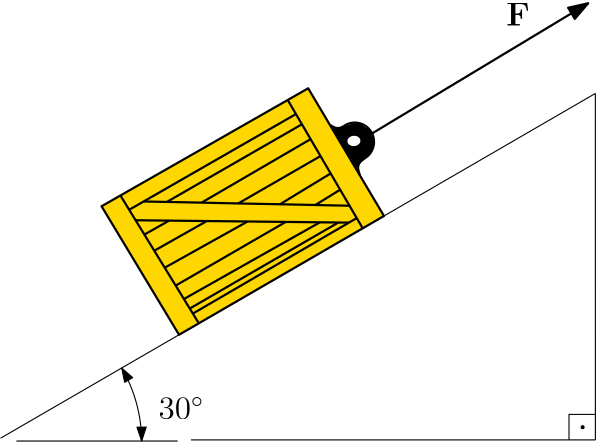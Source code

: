 <?xml version="1.0"?>
<!DOCTYPE ipe SYSTEM "ipe.dtd">
<ipe version="70212" creator="Ipe 7.2.13">
<info created="D:20200412013910" modified="D:20200412112629"/>
<bitmap id="1" width="1920" height="1080" BitsPerComponent="8" ColorSpace="DeviceRGB" Filter="FlateDecode" length="206395" encoding="base64">
eNrsnQdAE2cfxgH3qNWvynIBMsMeIkMQEUEBcVYREFAZWlGgbnGCo9aBLPe2ta66d511W7co
oohobd0DrMrme5ODcEnuQiaiPr/vab7kcrnxXszlfnn5vyoqAAAAAKiCunXrampqGhsbmwMA
FIepqWmrVq0aNmyIDxkAAAAAAAAAAAAA8HWirq4OTwiAUmnTpo2amho+bQAAAAAAAAAAAADA
14OqqqqOjg7cIADVgKGhYd26dfGxAwAAAAAAAAAAAAC+ErS1tWEFAag29PX18bEDAAAAAAAA
AAAAAL4GGjVqBB8IQDWjrq6ODx8AAAAAAAAAAAAA8GWjpqaG0QYB+CTUr18fH0EAAAAAAAAA
AAAA4AumWbNm0IAAfBJatmyJjyAAAAAAAAAAAAAA8AWDys8AoAo0AAAAAAAAAAAAAADKQE9P
DxoQgE8FPoIAAAAAAAAAAABl4+TkhGGYAPhUQAAC8An57rvv8CkEwKf6/tmkSRO0AwAAAAAA
AF8Dfn5+rVu3RjsA8EmAAATgE6KlpYVPIQA+1fdP/AAEAAAAAADA1/P9X2b/rEr+J/1TAAA+
CnFoZuZmJHCJAFSDfybnNjVVVXlmAACowD8DAAAAAADwlX3/l6f/c6NGjc0srNy7du/azZek
i6e3uaV1o8aN0bAASIJC5DN1x9LJwtrT0raHlV1vbmy6W1q5WZhbQzECgP7PANTE75/wzwAA
AICcRFRFDdnOvn371q1bl+1Z8lSfPn0MDQ0/r8ZXVVOrVauWmpoa3ocASPj9Xzb/XKdu3fYO
TkGhYZEjYoeN/DEyKpbcCRs2amhk1KDB4e0dnOuwf7wAACjklc9mXPls5W7hEte+6wanbts7
9jjo5r3b1Wurs/de1y6pDhYOlbMBAOT3z/rffNOpefNvVZm7ONdWUdGpW7ezhkbj2rXx+QaA
+O+fivXPTZs2DQkJcXNzQ9sCAAD4ehBvmGuOfzY0NGRT0J+LfCZf/2vXrk22tl69eg3qN2jU
sGGTb75p3KhRnTp18D4EQMLv/zL450aNGvv07BM5InZIxAjfXn0dnF0NjTkkffsHhgwdPmhw
RMQP0WQ6mQ0tDIAY5JfPtn5WXhudffd36nGok+dvTp0THVyn23utdfb8zdmqswXkMwAK9M8W
zZrt7NRpqacnx8CgLtNXzabffutjZ/eHt/cMS8s6qMIBgNjvn4r1zzExMWVlZQ8ePEDbAgAA
+BqQpOdzzfHPKiwKuubLZ1VVVTU1tdq1ajVu3FhTXUOndWs9HZ12Onr6OrrtdHXUmzevV7dO
LTUVblRV1CT++r8mo0yAN8ej8Z4GX8H3f2n9M/mI8PXrE/FDtH9QqLGJKf/PDRp/8w2ZQvnn
wJCwsOGjfHv2rVtHwl7QPx55XXprBdtE7p3XR35keJo3dcWtUjqicwrOILIe9k1iXqi4xVGv
YlwF7yn+coQ2mv8K1pYQmV1oCULbKdM+i4csUqRtuaspXzh9/2iT2Y6aNKuVf/sHzNmyf8uW
LatXr05OTp49e/akSRFdBE6HdjaWBs2o+w0aV9sf0chZecPC1rxzUge/I527be3oMsG+wyAb
l+ntPTc4ee91te1tSa/OIQvbskpLs7bVBEtItiT3/DyGJ+adzy1leUriXaxEwp2tbBfeyxXR
RNz9kGg5ghtcDksDiG4dS3MJL5R5eZUHQd5WZ8HVu7u3t5ubm729fY31zz+amf3l5bU+IsLU
yoqx/0az//2vr5/fgb59j3h42DRvrqIiwVgIop9w3CmCn5IV80j/+Sn+DCfbsuT6TK44xZGF
KOS8pEBq6KaVn8wVdNwp7PqPHDakh8mn/v6pWP88ffp06gIO3+0BAAB8DUjS87lG+WcVEQX9
WfR8rlunblttLWcbS2+XDl2dHBxsbMxMTE2NTNrp6tZv0JA7h6pqo3q1G9evXavCPksioddk
QDmDz4arPJo2bUqfSB5S06X6/i+Nf+b+S7Lr4BgZFesfNFhdQ5OaWrtOHSub9r2/9w8ZOix4
SCSVoNDwiB9i2js4SfZPULx/Zrzorpwm6EWFLt15l260xxJddIvMtOJW+dZVtbhyU8ywAuoa
ku6HK2fivapyV8W0BMvVqairkHqfJboKFuefJfMTn9A/LxxW+bhDwI+jRo3q05F/LpTCP+vo
6Lx582bNmjVC062srMj0RYsWSb5ZsstnC65YtnQx73nc3W1BB1s/K8cf7Dw3OvU62aX7Thf7
QdbyymcF+2dWgyypcGV8NfWkjCaU92LaayW2qkrw8hL7Z+kalLultLnYNlyyg8Myl8xHVoAu
vQP79evn2UmimaOjo8vKyiZPniw0nUwh08mzSvLPderVm+fufs7T86fu3VlPkCoqmk2a7OjW
7ayfn4+xMXlYq+pe0MIfcdRZhP4xWcVvsVKfW2U2swr4TK5ZklfkRFzT/LMCf3GgI49/Juc4
cqYj5zvhy6g1a8h0cn6U/Psn/DMAAAAgM5+jf1ahKeiaL58bNWxgaaTf08NtUF+/wN5+fby9
vNw7uzg6WltYGhsYGejp2eq2CLBrPsev5YZBOr+EtE3r33qoU3MD9QaSLBz+GXxGnDhxgnzH
pitoSj6TieQpyZcjbf/nho0aBYWGD4mMMjTmkIeUptM3MIr4ITp4SOSgwREhQ4dRoSw0mUJe
Ius1Mm2i6DUYbYqQF6Uvi/E6uaoLOvaL66oXx1v5LWZR+/r1axb/LOQX5PPPMu2z1Ffq4tuq
xvtnLl2Chgzp0778RCiFfyb/1t6+fUv+rdEVNCWfyURyCSz5ZslV9rmzRZcVjh0n2Fu5WdgP
tOk4qb3zaDunaDtrL0sFyOca4Z+5Wpb7MuZXc6dmZeXKpj8Zd65ifV+KfxbYViEZXZP8s9fA
wOBAb1dJZx8yZAhlmegKmpLPBPKskvxzw2++SfHzO+fhMdfbW419gANDLa0dHh7n+/XrZWvL
PUuqSvTzq9DvhdyTReWnXuUM8M8K5rPwz0rYGHn8M6V5hRQ0ORuSieTMKNQvQvz3T/hnAAAA
NdPrSkJN2M4qn62B/lmlQkHX/J7PLZo2tjFu18next3VpYe3j3d3X/cunk6OzjaWVtYc48Fu
xssHGpyNNsyZavJqjtmrn0yfzeb8Nd5wVs+Wpi2rNmDM/plblSNjDVWbI2ON6GNC9PE3KNoB
qhnyDf/atWt8Bc2Xz2Si5F/+VaT3z2YWVpEjYn179VNTq8Uff6ljpy4RP8QMDh8+OPyH4CGR
lH8eNDhiUGj40Mgoc0trWa+x6BOFL7vpj9n9M5MxreryWcwFvgSLo1Yusnz+ZHH+mfdYbv8s
yz7LcKXOsFTafepuZdkQwSt88qiyPIjANtGqhvCnC244rRSJgPR/fWSFSKfBKvyzinX3oCHd
2kvtnynbTFfQfPm8du1aqZpUtrIbXPncybLbpo4uE9vbeFt23+Xid6Rz13VOTiPtzG3M+L2j
Za9FQQlFyl3yugULl6eonEibLDx/hZYUKO9QMTdtCXx9SenfbbxnBJwmk+OkpklmjCVXrpW+
tnzJ/I2vnF1kHvGzs+ysJP5Z5JCw7wDbKnjTyaLFNRS7Qq7cgKxttLkqWoDxyPKmFhcX5+Xl
PX16cRm/0/KKgwe2p8TN/3XDhg3JUwYJ6ufw4P4+Uh0/vm2mFLTQQ2X1f27U6Gc/vz9dXWf0
6qXK5J+pM6Jxu3a/+/qe6tWrhxP3z39qSVDMR/Q3TMFzSOVHr/DnJ0thKNrc7IWphFfBVq1J
dCnCn+9VfohL1AKMxagYtp5aO7UaMi/Txz/LNgitRaBIVVXbyvYXSyKHR3CBIt8n2E7QjDtL
30KGV7GfDZccePry5cucnJyzq0JUVCatOnJk586dv/yyPMZD0D879OjVq5eHh4eDg2VLac5c
5ExHV9B8+SzaKRr+GQAAAIB/FqJu3boDedStW7cmt7BGk/qazRo3rF+vybdNXRw6+Pfy6+PT
vZOzM7nUtjfV/yWE8yLevGyh2d/TTPZF6m0P17k/zag0xfzudJOJ3lV/sWL3z3zTzPK48mWC
jwCoFgV9g4cM8lkG/+zetfuwkT/aOzjTJ7bV0evg5GJj16G7b6+QocODQsOpBA+JHBo5soun
tyL8s9BlnMAjkQvDikfs2pbtGlDsU5IsrnweoVnLH4rxz3wVIK9/lmmfleKfha6iBS/Q6b8r
CEprkcMoZPcFFlp5iV9FgRFG/6zSsc+Q3m5GMvhnuoLetWuXbPJZReb6G5ZmXdIc3JMcbbpb
ui9xcJvfwe3nDp4bnXqf6uKe7GDpLMOwgwKdY7ed5/vnUoGav5XyOIs/r2AHW/pSsgQfCJW6
yBVdwjxR88wmSCumyOif2fsb81dVLnQZOg+z+mfm2Vl2VoLt2ZZFt/WCuynQJGJXwXsyV1wz
sfdsFlwqQwswHdnKtc84kJWdfTKF758PHPh1foTo+nuHDAvs3UXaY8h3ztu3b5dNPkvrn+s1
bDjV3v5ybGxCXJwKe6/mljo6p5Yv39+zp7eZGXkoUSl5oT/a4X6W0T5uhavsC3xk0j4QGX+t
FXtGYJCkPx45sqKqk5/A57uAi2X5EJdAPle+ilq/YCEt+iO+eaZLWBE/LbINjGuR4rQodPou
Zfie8eORWyKnJ6FWYF4f+86yHz+xZ8OnB3hXInOPpKennz//x7x+3Edhc39ZujCmE98/DxsW
1MOBer0Wp72ZmUFz6neWevWlUtDkDCiDfFaIfyZr7ESD0uCEToJIXhIEAAAAgH+uBvlM9Xxm
HI6wRtGiQa3vGtQmX+abNa7v39E05Qe/OYO79XO3b6ena9Dyu+2D9f6dapw3x/T3oXrGWo20
mtZbHtj2+VzOv7NNDow0kMQ/Mww/KGyUBR9zuz4L+mZU8QDVq6Bv3rxJvWPJHWnlswz+uWs3
n8ioWGOOWW0udch/tWrV4j+rpd0ybNjIoZEkUSTf+weR+57dfRXin8WIZYFeTEJSV8qezGJV
rySL47+cyTWz+mchP1vl+IMig1UJLErqfZbcPzPC4p+Zu6sLdhxTERxYS2g6v7x3+RPiapZU
0X2N1T/3pzpAyzT+ILn4fffuHfUPUAb5LIN/pjo/2wfY+B7oZNfLysbH0sKh/Ckrdwv3RIde
J9xdprWXtv4Gm/6UpHpwpX8ULvBAt6ICllLId/LXLigvxQhSwaHwZPDPYnv80vxz5cbQmojd
PzPNzraz0tXfEJmBvtiqVlHVMIlC4w9W7j9bJ3RW/yzyHpmx82b2oRS+f14Xx7B634Hhw6Ts
/iysoGWTz1L557qqqq4NG26JjX2Uk+Pk6qpSUX5KCOrPghalpT26fHm0jU1b2vmxyg9XoU85
/h3hPwRiOSuynMUk9c/iP0BFT7lMwpf1Q1xiscu+Y5VzCa2doUmYtoFlWyQ/LQr+JlpZZYul
8QQOH9vvzlXvLOuxEXc2fH2k4jIkfNXZ9D9SA8ofeU9cuHTa95X+eYBD5fL0DMzMWjYnp79v
69evJ+E/CkpBE8h5UFr5LL9/5q9dEmT4egwAAADAPytPPlMPa7iCtmvZ2Fqz0Td1a7VoWGui
S4ucccaPJ5mNc9OuV6d2w7pqs7y1cuKMXiRwUvq1alBHtbaaSnyPlg8SOK9+5vw52kgS/8xa
f4PtsfCzlJHOWIN/DKC6/DPV85nqBV0t/tk3bNiogOAhAwcNCSAJHtrPP8ize4+2OnrUDEYc
s67dfLr59LSytjM1t4z4IYa8RDH+Wchh0p4Q+utXSapUivfP7AJX0v7PwpfLogMlCspc9qvn
qqQ4k8qWvv8zfWtYVyR1/Y0qL8bp+8ZktytMPk0zC8GvWVKFQ1B8/2fKP+fl5VH/AEWHI1SG
f6Y6NrunOXTd4GRuZcaX0pRttuhg7rHK0We3q423lVQKmlniCslEwYd0Z0nzz2yOlG4p6cU7
BBbBKpNFOvvyV8P6EvpKRGdgL+Es4J+Zu2yLq78hMjvrzkrknwVezda2VayCt7lZ4mpWM9r4
Ko4mo39mOBrLTmZf2DyBX38jgsU/y9D/uZr98/+aNp0RE7MrOnpCly5iZqN6Ret8993aoKBf
Ro/u4+Mjxa975Z+DQucSMX8HxPBnQSKf45L4ZzHj5rL6Z8EzcOVnNdvPkxKod7ETBU6tzF8M
GM6sArU2JNC4En1LocpDVxSJFiwWzVAxg/WbiyQ7y/aaKs6GdP+8aZIKs38WqP+spcvh+efG
zerXry/hm5bf35icB+GfAQAAAPhnqeRzzVfQnnrfdm/XRKtR7e8aqE12/e7ZBIM3U0wmuWnU
VlOrX1tlhpfmg0mGzxNMEvu0rMW7Bpjq0zI7nvN6nunpscbK8s9Cr4F/BtUon6mazzd5CA1H
qCT/3MXTe2jkyGDeOIOhYcNJyJ0hEVHkTqvWbSqvwXl9wOwdnIePHO3u0V1B/pl/GSe2kxVL
2UzpVKyUHaCZOyuJluIQU39DupYQt1my7LPEhkTJ/plxH9n+kFmi3wzE+ucufYbIWP9ZhVbz
effu3aLDESrPP5u3N/P81ck1wZ5y0XzJbGbJveM0yrbPaQ/H4bbS+meW6sOM/lmgP61g/2dJ
/TOrM67SPwt11hVbVlmm+s9VCGUZ/HPVG8fkn3lame6Yxfln1lVUPCl1/WeRiRL6Z6HdkMA/
y1L/ufrrbzRu3HhoVNQvERGHHR1dNDX5qpmR0SYmh7t2XTRtmmOnTtJ9vDL0XGatLyWiNhn7
zErkn+nuVILzkjj/LPUgA4xnJtGJ0vhncd2R5TgvVh4Q2u8CQnVShMuoVNxn+hsfSXZWnH8W
czaUzz9L1P+ZX/OZnAFFhyOsBv9MnYXdaPCNtJsgqL8BAADg6/TPNWScRDHyuYYraDutRu5t
v9Hk+ec41+ZPxxu+nsyZ6KZep1atBnVUZ3hx+z8/i+cs7K1dS41cGahO8231IMH01c9mp8Yo
p/8z6m+ATy2fqZrPQsMRKs8/m1taD42M4o4tODgieEgkLxGBIWFDI0d26uLJN8/ktnbt2j16
9YscEWtmIckliWTWtXKgIWa3KXpdxngtWoWulLYHNGuxTd79I6KFPZXrn2XaZ2X7Z3qFTJbh
mFi3UOAv0xmbQTb/bN07ckhQ9/Jzg/TjD9JrPgsNR6gk/0z5ZEtn866/OXea2UH4aQuui3aI
tO113N15tJ3UQw8y199g8s+CZpLdP9NtpPgqDdL4ZwlfItMu05emIP8spqu1eP8sOKmq+hss
qxAqgcLSVIzNK9yywouSpf4Gi3829xoYGBzo7VrTxx8kTHdxueLrG8Ur7MxGkzp1NnfqdKZv
Xzcj7qeLmqqqxHLz9a1bIpr3FvvpjXXcWhn9cxW6s2r/LNNphvFFVdXfYPfPYkqSyFd/o2Jm
8gWEfy7jPWIeCFn4Z3FqvMaqKzkLv1iMtBZzNpTeP+sZmHE0m1D1N6ru/yw04KDQcITV5p+F
/3li/EEAAADwz5I9W/307duXUT7XZAX9XYPa7ZrVa1xHrUXDWnEuzZ+NM3wdx5nUWYPyz/Hd
NHPijJ7P4CT2asnzzyqUf1Zi/2em8QfR+xlUA8ePHxcacJCvoMlTyvPPDRs1oplnbkKGDgsJ
Gx4xIsbL24+aR1WV6+4MjTlDIqOCQsPJSxTmn/l/3Cqm/rGKyKBMpSIXq1VdcFJ/2irYxZo+
sJ6YxTFUpmauzaw8/yzbPivePzOPQyU0WJTw6+kd/W4xjj8o0LwsTrtq/+wdMWnUqKCOlec8
Kfwz+bcmOuAgX0GTS2Al+edyzdzevOs6p66/OJnb8CpvmAn2fx5p2+d0F4dh0vV/FqpeTBt/
kMk/C5tIupelj1GYyyomhYolV4yzV53+WbQqskB/Y8X5Z7adrbL/M63JqAobrP5ZXHsKH0GW
gQYZJguNOJnLPv4g65Hljj94c+cE86r8s7l5l96B/fr16eIk0ZEbMmSIqG3mK2jyrJL8c936
9ed27nzey2uul5cqe2FnPQ2NnV5ep3v08DI2VqVOhxJ7WNERDErZKukLPRQpplH1KID0X/bo
fzNUdXdbNv/M+iFe5ZmF/hMu2/iDTGMcqjD/pMl2IhFZi5RdtgUPiNDJjL4hQqd+3snzNftZ
nH1nxY8/yHo2lMg/DxvW36PcQOtZOpgZlA/UXuX4g5TmFRpwkK+gJe8CAf8MAAAAyOmfxVOj
tlaMfOZfF9va2ta0RqbEskYjtYku3/071uD5JJMJbupU/Y3pXhr3Jxo+mW6yoKd2bV5/kyk+
LbNmcF7M5ZyUrP6zIDyRXJV/Fnoh5DOoHq7xEPqeTylogtL8M/ffVXsHp4gfYoJCwwcNjggN
G953QJCOrn4bHd0W6pqqFR291DU0/YMGR0bF2nVw5L9QkktvwaKRTBdewmqV0YsK+1bWAQol
3iKRy1u2xYmWpmYsVC3ePzO2hGihR3FeWKZ9Vqx/vrWichuEB8xawd8hkVoc4oY1VGEsrymp
f96yZcvq1auTk5Nnz579Y0AHwTOiFP5ZR0eHXHqLDjhIKehFixYp1T8T3OZ16HHYzSHclirB
we35bGFGqWmPFY7ee1xtfCylHYJQoIpwZZkN5vrPlfNmbRPu/1xZH0PAl1a8hK4thYtnVK9/
FinmIbgchflnlp1lr/PMbyb+y3LPbxPX/5l5FQyjDgopdpbxB4Wtc/kiWepviBxZ3uPi4uK8
vLynWQf4gli8f+bi6t3d29vNzc3e3l78UYuOjmbs6kwpaPKskvxzg4YNk7y8znl4LOrVS61O
HYYTJO8MaKyru9vP75yfn68JV+7Vknj5DL8TipzvxHT25X80Cv+NUPkTYj686R+84hRpxVLY
/TPLh7iEYldoO1mGJajKP7NvA9NaKuaVbFNFRbHwrwMVK2X4sySxJym2MRjE/fjMfjaUsP+z
g0f/Xr16eXh4OLTnNK9cbm3xjUDOcULyma+gyXTJi13APwMAAACghkNpLM3GtSa5fPdiouHL
OJMJnTRq11JrUFt1mqfm4ylGLxO4/rkOr/7GZJ9WOfGcN/PNJPHPAHyFSNv/mVC3Tl3fnn3D
ho8KDAkbHP5Dj9796M+qqakZm5j6B4VG/BDt69enxg5mCkBNQOrBB3lK2aabpfcuV6/fO3YI
tTG3LpfM1u6WbvM69DrRxTXeXmr5rBAkqjQBQA1CKv9c75tvEoODjzo7J3XrpsZ0aqO+oLbT
1t7m4nK0V69+vJEKa6mp4YMOyD/+whf5/RP+GQAAAAA1nwa1VWy06oVafzvYpqm1dgNVVZVa
qip2rRoE23472L6Zk04jXi9pFds2jYLaNxvq2KynxbdoNAAYv/9L658JjRo19u3VN+KH6OAh
kQHBQ5w6uhkamRgZcxycXMj0IREjIkfE+vTsQ2ar+ZeEwkg9eNLnhkhX6tKqOk9/Xg3D37+8
vLx///337t27V04uHVBTt1YGY0aJZccfbH32u/rsdXVPdeg838FtQYeuG5x6HnV3X+xg5WJR
3i8a/hkABflnbt9mNbWURYuy1q5N9PRsylJ/g3z3tG7RYldwcNbBg17e3iq832TxTeNrp8re
z1/r90/F+ueYmJiysrKcnBy0LQAAAAAUCPmGX6+W6rf11Ejq1S7/0/76tVWb1FcjaVBHYMq3
9dUa18P3fwCYv//L4J8JderWbe/gPGhweNiwkcOifoyMiiUZNvLHyBGxQaFh7R2c6qDnMwBV
IY86a/+9dZdljj0OdvI71LnHIbdu2zt2nNjewtH808hn+GfwxftnFRW9du2u3rx5JzOTY2JS
uzZDmYKGDRsO9PcvLStbsnx5HaYaHeDrgqGqN6j8/qlY/9y0adPQ0FA3Nze0LQAAAAAAADXw
+79s/pmiUePG5pZW7l27d+3mS0LumFlY1fxuzwDUEGT2ZuXlNWzMbLpb2fWxtu1pZdXJQuAp
AIBC629QNGzQQE9Pr2mzZvzxDujUrl2bLFOesyoAX8/3T8X6ZwAAAAAA5aEqMqqZKtM4Z6po
KQDYv//LfKWsyv5vSxX/7ACQAHnUGTXmoJCU/jQ9nwH4Ovwzo3MGAMj2/RP+GQAAAAAAgK/n
+z96agHwqYAABODz6v8MAFDU90/4ZwAAAAAAAL6e7/+tWrVCOwDwSYAABOAToq2tjU8hAD7V
90/4ZwAAAAAAAL6e7/+4AAfgk1C/fn0IQAA+IW3atMEHEQCf6vsn/DMAAAAAAABfCeTLf506
ddAOAFQ/zZo1gwAEAP4ZAHz/BAAAAAAAAAAAgMLR0tKCAATgE6Kvr48PIgAAAAAAAAAAAADw
5VGrVi0TExMIQAA+LQ0aNMDHEQAAAAAAAAAAAAD4wmjVqhXUHwCfHENDQ3wcAQAAAAAAAAAA
AIAviUaNGsH7AVBD0NDQwIcSAAAAAAAAAAAAAPgyqFu3rrGxMaQfADWHb775Bh9NAAAAAAAA
AAAAAOBz57vvvjM1NYXuA6Cm0bJlSzU1NXxGAQAAAAAAAAAAAIDPkTp16ujp6cHyAVBjMTIy
atiwIT6sAAAAAAAA+BzBFQ0AAAAAAAAAAAAAAAAAAAAAAAAAAAAAAAAAAAAAAAAAAAAAAAAA
AAAAAAAAAAAAAAAAAAAAAAAAAAAAAAAAAAAAAAAAAADAF4YJh2NgaKTXzoBER1cfQRAEQRAE
QRAEQZAvMtS1v4GhkQmHAx8CAABAqZiamhkYGOHkiyAIgiAIgiAIgiBfZwwMjU1NzWBIAAAA
KNo8m8I8IwiCIAiCIAiCIAjCtdAGRrDQAAAAFAWHY6qrp+yTVzucvhEEQRAEQRAEQZDPPjpf
y+Wtrp4+h2MKZwIAAEBe+WxaDfIZQRAEQRAEQRAEQeCfP0MFbQoFDYACMDMT+IMCG1tbx45u
vQYEp6z65c3b3MzMzBMnTixYsCAgIIA/j4WFBdoNfCE9n/HlAUEQBEEQBEEQBEEk9c9f1/7q
6ipGQZtZmptZWUgd+fSbhYWFtbW1FYF7y7tTAfWYTKZNtbaueEzufKbqz9LSylJ6yC5/pkrX
QtaYm5lV75aaUbc2lmY2pvpWHL32VibO9jYdXVzdvPv+tmNvWQXv378/f/788OHDoaDBl/LL
i7leOwN8eUAQBEEQBEEQBEEQ+Ge26OkZmJmhFjQAcgg4c3N7O+shfVzjQpzH97ca7m04ys80
frDz/Cjf0UN69+gdcOnqzZKSkg8fPvJF9LFjx/z8/KCgwedOO31DfHNAEARBEARBEARBEPhn
8WmnbyiXfrOx1I3ybjm9T8spvVpOlSxTerWa0adduJdsXaApZRccGpyWljZvUWLa4rTE5CWz
fkqLnzFvzuw5Kanz0lJmpCZNSUtLSE2dk7pwQXJiSkpyWlpqWmpqSnLyPHIvNDTws1N/vj38
xo6fNGbsxLHjJpE7/IwbHze2Irz7As+OHjth4qSpvXr3kWfVpqamHBpUX1/6FNOKXvSME2Uz
uh6mRsPMdIeb6USa6Uaa6g4z1Ynk6EZwyC03ESa63HAqbjm64SQm3ISZ6HbhGPGXUw04OzpE
h/SYG+W9KMptWazHmtFdf4/32/PT9wfmhx5Li548fNCUmfOLiglFhMLCQnJbVlb27Nmz0NBQ
KGjw+WJsbIKvDQiCIAiCIAiCIAjy9fhnLy8fmV9rbGwiW9kNgs7I7t/8PaPJw2lNHk1r8vd0
ifKIO/M3D6boDPfiLkdK/WZlzS0osWzV0rKyshJeb9Knb8ouXn7254mb97Pul5XlkQllZY/K
yl6XlX0oE6aY/LdqZQpZgrX151GYwtKS29CxP45dvW5jxr1HtzJzMu4+un33IXV7O5MX2p3K
ZzMf3rqTs3f/kclTZ1DlO2STz8aCUHqZ3DExMTEyMjLhQTlqoTllU9AWPG8caaabaNw8op36
KD31kbrqo3RbROmqj9Ahty1G6ZIpmlE65GFlfuDdDm6r/pNe86EmuvzlSM7QoUNlKLthY99h
WGjgpMgeCZGd06Ldl8e6r5/otS2hz865/vvmhfyRNOJA6tioYcMuXLlB3niFhYXFxcWlpaUF
BQXk4bt37wYPHvx1qssuXbpQPcCrH2dnZ3t7+2re2YEVkPuiMzg4OCh17Urq+K+rh8obCIIg
CIIgCIIgCFId/pnDMQ8Li0xLW0JlwoSJdnYdqnnLAwMHrVmzVuaX6+rpy9BX1MySK44tJvRv
nDVZ7fwPqhejVP+SLBej1M4Pb3p/qs24AfzlSOFjrbg+NjFlYVFh0ZU76SvWbYubnBgwYHhY
yA87t2x8/fRaQUFWQeGdwsLbBYU5hflvC959KPjvY2F+YUHh+7fvcgoLC1JS5nE9Nm85NR+q
f2x0zOj0jAenzl4+c/7q2QvXzl24dvHSjV37j63dtHPD1j3rt+wht2t+27l975GLl2+SGaic
OnMpM+vxxElTucuRaX/pVtnEhPs7RUJCwsyZMx0dHclTZAq59fLySk5OnjFjBnkoZKpl7v8c
aaoTqqvesmXLVtrMaImiqUlugtq0COfoytD/WSr/TMnnzl08BgweNioyZOyQbnEhzgkhdgsi
2q+I7bR5So+dCQP2zQ04tGDw6RUT0maOOf/XtdLS0sLCouKScgoLC8vKyv7999/u3bsrw3Yq
yToqBD8/v/T09JycnE+y9kmTJo0ZM8bZ2bka1kUOxJ49e3IEOXbsGJnOn2flypX0h4olJiaG
rJHcKnzJhobGX/5XgvjzuWVlWVvlX1TCuVze75+552fgixai6LQfOnNRQnh7BS4taZw3GhZB
EARBEARBapJ/DgwctGfP3qNHj5GsXbuOukMyYcLE6tzyxYuXkpXK0wXa0NBYNi8aEBw8L2P/
tKcHpv+zf8aTgzPILXVHJNMf76PmIbfTnx6cc/73oKBgGeoPUAPqJaYtKCz7uObXNb17D3B3
8XSychgWFHLrwonS/Jzi4pzioozivEuFb2+UFL4sLfqv+ON/pcVFhQVv//n3alnZu7S0+fzl
fC79n6NjRt+8ff/shWsX/rpx5sK17XuPbtv9x6qNO1JXbUpesXHxms3JKzemrPxt5a87yPTf
9xw5ff7qhUs3T5+7wvfP1HJk9s+Uat65c+elS5e2bt2anZ09depUMnHx4sUPHjzYvHlzZmbm
qlWrKCktf//nCFOd4XrqLbW1OS21jVtqG2ppGWprkVuOtrZbe1v3DvZkuoGmpmFFyH1jTU0t
Tc3wti3COXrV0P/Z2tr66PHjcbMTBwcHDerTuX9Xsz4urcM8deL9jZZEdkgcajd1kP3sCK/1
CeEb5k+8ceNWaWlpEdc/F5eWlJLbkpISqhf0xYsXyaIUKJ8ptUtua6aC5svnlStXfpINGDRo
UPUoaLKDlHC+cOFCUlLS7NmzyS25T00k/1j48yjJP1PymULhClrmcw356J01a86BAweTkpLJ
/a/AP/Pkc9a2T7879uHxScljfBS/ZO+xyQr0n+yb3WNMUvIigUiqSblbWP6SmUPsWecRahza
qxjXRduesT3YX8hN5ZJ5uyPwbHnTOQxJEH6V8Ab7jONPjx/qIK1/pm8V/eVy+GdaC4hsAG85
Irsv2giCTVcZsrNsT3HbSvg4imtzttDak2V++luOvka26QiCIAiCIAiiFP8cHh559OixLVu2
9O7dj14HgxLR8fEJ1bPZdnYdKOkdHz9Tji7QBjKYUfJfYOCgZw/+LZOeq+euDgwI5C9HCv/M
qyPx08LZz94/mpc4s0tHRxdLC1czk7Gh/jdP7L57Ze+Fk6tvXd6UcXHjX0dWPk0/UfzyfsmH
Z0V5Tx7ePntw/+pnr27Mmy97PQp6D1iKKudRiH+OiR2TnvHgLLfb881T564sX79tydotJL9s
25f14NG7/97nPPpny65DS9ZuJROXrdv655nLFy+nnz5/9e79fybFTeP1G7eS2T9TRTacnJzS
09MdHBzITg0YMOCvv/7KyMg4duyYp6cnmdPHx+fixYtka/n+Wbb+zxYV/Z+H6Wloa2sba2kZ
aHHNs5G2lq6WVic7u8EB/lER4d1cXdtqaRnz5LN+hX8mhLVVrx7/PHbsWPI2jp+bPHHGzGB/
r0HepsHd9Ae5txnTq92SEe2nDTCM7qEfH+mePPb71fOn3Mu6z/XPRUUV3Z9LyENyS9WCJotS
YIdbvnJUXq/az1c+V5uCpsQy2VnRoxAWFkZZaL6LVsaR4stn/loUqKA5HFOZ5fO1a9fOnDkz
a9Ycckvu12gFrRD/rLBO1DWrl6xi/TN3CSyykbbZXOknvT/neV3+5nGVo6gwLNeJggvvMaZy
kyg5TLeyvJeUzyC4CrG7w1OvkhpL+nJ4Opf/Qu7a+Q5ZgiMrvIWK6P9M3wbh5QsshKd5hQx8
xUN6M4rIZMY2LHfXTP6Z1VezNW/lblK2XOANwFsRk6gXeB/yNhUKGkEQBEEQBFGif6as79q1
6zgchp5g8+cvJM8GBg6qhs2Oj59JaXByy7gxEhcSkbK3KtX/OSj4XvaDotLi/MICcvv62pU3
N28U8yozF5WV5hfkF/NsM3l47/yZ+5cu8ObMJ7enz18cGBjEX460/vnnxDm5Bc+2b1+TMDoy
3LdTLxvdET0c182NXb0wev6M4L1bZx/fn7xmYdSFLfPfPzhdVvTov3+u/rktNWXhj7fvHZ87
b+pn1/85JnbMzdvZlH8+ff7qqo07lq3ftnz9tifPXrx//+Hi1fRXr9/eupO1eM3m5Rt+X/nL
9lNnr1y8nH7m/NXMrMeK8s8eHh779u0j7Ubum5mZLVmypKio6KeffqJmc3JyunDhQseOHamZ
5fXPHN1IHXVtbW0jnn8mMdbSaqWl1beHr1dH58C+vYcGDdIiE7W1DTU129H881CdFmGmSvfP
jk5ON2/e/PjxY/Ly1QvTloQF+vVwMQrqrBfs3nJ8b7NNY7vPGWw72ltvbH+bVRP77/518eN/
HpN/BUVFhSWCFBYWlpaWkkV9Df2fa4h8rgYFTblf8s+BrbAzmU41hZL8M18+U845Li5OsQpa
5uIbEyfGXb9+nf+Q3CdT4J+rJVxDKKbX66cNuzykb7ZM/pkrPwVsquC6BHodi1u4YO9xYUkr
+Kxi/LOAKhfZd9p+VemfpfqBQEL/LLxSEatM31r6Bgg3juAvAvRe0yJtKK7XsQz+mUHRVy5B
wPALbYa3D5uHRxAEQRAEQRDF+2fK+rq6duZPoVfA4HDM9+zZK09NZomlMXdFW7ZsCQwcRDYg
Ojq22kpwWFjw+j8HBWc/eMh1a/n55Pb+rFnHNTQyRo58vn9/8cePZMqHN6+vbt+yITwk+pv6
+xKmkikF+dzp587/FcDzz9RypK2/kbR4IVlSZvrJa4c2rJwQMr6nzU+hbr/NHLp9+YQta6bc
vLQ5/cqW9Yk/HFs+5u29vaVl2W8eHT+wYmLavBHPXt5M4tV/lrn/M9Wl2djYuGnTphoaGvS+
0NRT1B19ff3GjRu3bt2a/xI562+kZzw4c/7quQvXT569vPLXnYvXbN604yBpyd2HTiQu3bD3
8MmN2/dzOz+v37byl99PnL507uKNU2ev3L3/T3n9DTn8s6mpqYmJiYWFxZkzZ7y9vT08PBYu
XPjx48fExMTi4uKpU6d6enr6+/sfO3aMXxRaTv8cYaIT3rYF1f/ZkBdjXv9n9/b2/Xy8o0cM
H+Dnp62paaTNrcLRjtcFusI/q4cr3z9HREYWFBQsnPPziKjoKXExsWE+o/rbjulnHu1nODvA
Ye+075eO7LRgiMPSKPddPw0+sX72pd9/zX/3rqSkhBp/kLql7lCFOBRe/1mpQ9p97vJZ2Qqa
6nIsZoBFfmkOZfjn2bNni9pmvpGOi4uTfxX6+kaynWWSk1O2bq2sREFOkdVwloR/ZtSwn4d/
pm+2ND2HxalXgabgm9Iq5bZIr1eBxdKfFav6JT4QAm3C0G27co1V+WfpvL1k/ll0H2n+VnQf
K7dfdGME/C1/rxneEvw3AMM7QQE/r4g0uIT/XoTENYIgCIIgCIIo2D/v2bN37dp19ClCFZgp
Qa3wsQg5HHMvL2+SgIBBo0bFxscnkLWEh0dSm7R58xYykYSah67Hq4y+vqE8/rmYV8z2wbx5
h1RUjjRqdKTJNzd69bo4e+bPnRxG1lMZ1UgtUkXl8Lw5ZJ7Cgny5/LM116OmLE4sLc3/+97p
tzf3HE2K+n1S3xvrJz49vfLt/SPvnl4oLnrw9sXF45sT/lwa9erSqtIPZ1/e3Hhg8cgtq6aU
lL5asjhVnv7PlExWV1evW7eurq4u47N8QV2vXj1q2D6F9H++dDX9XlbOjVt3V/+2M2315q27
D5eUlOw8cPxe9sOy0tKHj5+s2rhj6bqtK3/Zfv1m5r37Dy9fvXUn62/5+z9Tt7GxsS9evLh6
9eq9e/eKior++OOP7du3Hzt2rLi4OCsr69atW//888+4ceM4PIyMjOSp/xzJ0YnUKffPlII2
4sWwZcvQgIGTJ010sbbS0dQk06niG7T6G9VR/3nlqpXkPTx93LiYYcPGjwiaEuaVMMQlIdgm
rp9lSnjXwzMH7ZnWc/tE3z3T+59MHHFx7ZTTiVNznzwpLSsrKS4uKa2sv8EfiND8i6YGymfl
KeiwsDCyp5s2bZJQPivWP/MXLtrVma+gqdLT8qCnZyDDyatv3/6rV685ffp0nz7fU+E/lPGE
uDWLVtIp91w8NZ2p3jJ3Tv4M+vTXVZphrigm85SPFZh7LkFUHc8oH0ewYobKVWyjbwp/7QIb
yGyhE2iLpG8223Th7eQ/S9u2yj1ldmsV+o5eMpemBMsNoXANBIFiuQL2j1HGspVNFujgSp4V
rMErrq9yVf6ZvmQBn8ngn5lLcFTV/1mom65Q/2f+s4rwz0LFuln8M7WWCv/M0uxVrpFejTkh
3Ftg1wSrUvNbkqmWOL+pGdqcPz/DjjD7Wyn7kFfln9nfvYxLkKY3NfwzgiAIgiAIolz/fPTo
sYkTJ5E7rq6d09KWkJApa9asJXeoshvR0bFyjgnI1ulaNFTZDbI9ok/t2bNXQgutJ2UJaGb/
PH/+QVXVq337Xu7Z81SjxgtVVEZ8V395vx4p3d3DFeqfU9MSS8veP7hxMPfyxnOpYVeTgouu
rSx9d7q06G5ZUXZp2b8F7zMyTiw7mhz8aNvosmtLnuybvj956PHdSWVlH9LSks2548fJ7p8J
3333XZMmTchDU1NTLS2tFi1aaGhoNG/evHHjxuSOnh5Xgero6DRo0MDIyEgR/nns9fSse/e5
Tf0xv+C3HQdSVm/auvtwYWHRsVMXiouLr9+6S273HD6Zsuq3DVv2vn/P7WT+4OHft+4+nDRZ
Lv9sYmLSv3//u3fv7t+//88//9y1a9exY8dSU1OtrKwCAgLI7v/666979+49dOjQvn37/vjj
DzJnv379qF7QsvtnE91hbcvrbxhVKGhjbW3S1CEBA8fExBhra3HLbmhp8kchNNLQ4PZ/btsi
jKOrbP98+fLl0tLSdcuXjQgPmRwdkhDhuTDCZdYA07jepnMD7LaP8z4w1e/QJO/D078/vXDY
maVjLm1IKnz/oZhWeaO0Aqov9Bcsn+klQWZLgJhuw1Lh7OzcVwLGjBlDKWh7e3sFdj9mq3RB
9k50lxVVKYUvn9k6OStKQevqyVJ54zk7MlTh4KndStFK2VdK8PLuZ20Vmjn3/Ay+1y2/X26w
y7Uwz+sSKuWtoH8un5f2FF9BkzUKemyanRbX/5lnrfkbQx5Snpn3EppzFpyNepa/71RD5OYK
Sm+B3Rf2dbyH8QlC1SQEiifEJ8wUrp8gUiSBuTOwYNVc3gsr5afQcvgFeJl1n9BmC5lqhiH/
6D2laW5W0L4KFlKW0D+L1lgQqf8sWLqBzagL6ndWZSqscEV9r9A+JsyMF5bGgtU52Ib8EyzO
XLF5laWbaVtI22Wm3wL43bCZjmZF8zLJcMajL6V/rrrNafs4TtQ/CzZ4uYsWN4SimEODIAiC
IAiCIIr2z/PnL9ThFYKOjo6lbHN8/Exyh3LOyvDPOhWDHlLrIgsXLfjs6tq5d+9+e/bspcpT
S94BW1dPX37/nLNw4V4Vlcdr1xZ/+PBq165zUyenHz1Mnjo8f06IisofC+YqwD/zPGpy6gJy
zf3g2r7/Lq39KzXoVtL3penLS4v/Ki29X1qQXVT4qLT471d39vyZGnxr2cD8Q+MfbxlxZvXw
B9d+Ly0tSU1dKH//52bNmn377bfkvqmpqU5bndatWrdp06Zt27YtW7bU0dExMDAgT5E7devW
pfyzzCU4KP8c++OYazfvZWU/ovrNHjx+JmnFr9v2/FFcXHLw2Jlnz1+S24KCgv1//Llo+a97
//iTspoPHj6+lfkwLm66zP6ZbLavr29OTs748ePJnnp6er59+/bSpUsdO3Y8ffp0UVHRgQMH
nJyc7t27988//9jb25N54uLisrKyvLy8ZNtlfv2NCF79DQ6v+DO3CjRXMmvpaGqGBQfNmDLV
zti4Da/shl7F+IMV/rk6xh98/Pgxad67mZljx8TGDg+IG+w2K8Rqck/9sA7/i3L6JrFf2+VB
pvvGeR6Y1O3onIBTaTE5F45S9Z+5x6Wksv4GVZFDgf2fHRwcjh07Ro4Xua0hJTj45SAkhMyv
kPX27dt3kjSQ+RW4v9U/+CPfLYtfO38eeWpBy3DmmjVrjhj/TJ6VvqiFcC/fSsksrHy5/rb8
oWBHaNFXCfRqpi+HuS+0oOalL5Nvj9n9M82Ks7+cZUto25lQrt7ZK34wluoVMp80/yYyJByT
bBSu6Mt0X9jcMnc8ZpWN4spKUDaVvTsuTTvzdoc+J1fVSuafK50t42bTnCdr91dKBbN026aM
OsNrGTZGUN2TxXJ/QaA5dtbe0eX92AXbim7OGd4JLP2lK48Im3/mvZDNP3NXxOafRQ60HDW0
BdtcnB+u7N3N8OOC0AiPzAthHj8RQRAEQRAEQRTon7ds2bJ58xYx9TeoIQiVsZ1UqWeegk4Q
fdbVtTNfPks7HKEC+j8nJu5TUXm0bFmZIAdmzwhVUTky/yf5/TNVtzkpeUFZ2btH1/a9u7j8
zpqw22n93h2dmpe+9v6lzQ/vnPjvv5yysmcFj0/c2zY2fUX/rDX+N5b7p28bl/fwGFl1Smoi
vx+1bPK5VatWderUadu2LdVDmNxp0aIFmaipqamurq6hoWFgYEA99Q0PckdO/xwTO+Z6etad
uw+o9sy4m52y8re1m3Z9zM9/+Pe/f5w4m53zuLCwcP2WvUkrNt64fZea7W7Ww9t3H8XJ2v/Z
gjc05KxZs06dOkX19CY78vLly8TExB49evAPbseOHX/77beMjAyqTAeZMz09ffjw4fyNl8U/
c3TDddS5IwxSbpl3R0dT08XWJnhA/1D/AD/PrqTd9bW0ODo6xq1a6WloGFL+uY16mInS/fPH
jx8pb3zl6tWY6MjRgztPHmQ9sb/JuJ5tp/XQSg423TTa/cC0niSHZ35/Zl18/scPJSUlRcVF
ov2fqfuKkpADBw5U3qh2MivxPXv2UJuUlJQkvvNzXFycorS5tbW1n5+f+M7P/v7+lHyOjIwk
83/W/pmq+0F1NRfvn6l5yPzV2f9Zsf6Z635FzS3NLQuoXZ7P3cqidis1sqgopk1hWKOwyhas
mCHYXZnJP2/LEi7iIWLLhcp0VPaOZlHozGsUcYxi5aFoX19mD0yTyULuWlDTVfYNFjMKHpNs
rKqiAs0rMmyhyOB9lRUkmO2l+P7PIhqZYdQ8NiMqtj4Do5NnqZhBq5dCXlLZPkwHSLDZBVdR
ubVVvBNE11uhpmtc/2fWNpdiOMUkgZEuBZuUt0CG95gUAzsiCIIgCIIgiGz+mereTBVeprJ4
8VJ+pQsvLx+qi7KSNpUsn5LMQgqaL59lWLVi+j/z/PPfK1eWlpQUf/hQXFhY+PEjuX9w7kyu
f1ZI/2eef05JTiRLeplx5P2lFXfXh/05q8vFBb6nkoJWzwzf8Vvqkye3S8teFb+8+N9fKVkb
gk/Odj23sMeT43M/vrhQVlaamsL1z9ZWsvtnLS2t2rVrU8WfTUxMWrVqRY1F+L///a9Zs2bk
PvWUqalpkyZNGjZsKE8J6IrxB8dQ4w/eufsgv4BbMXj3weMLl204dOLs+w8fCgoLP3z4ePTP
C4lLf9m+7yhvSLvCzHvc+TPvP540WfbxB8n+ent7Z2VlTZkyhexO165dX758efXq1Y4dOx44
cOD169cbN250c3PLzs5++vRp586duYcmJeXGjRsuLi7y9H8ON9ENa9uCtLMRVVuDW2pDS1NT
M6h//xER4Xra2n28vUMCBnZx7NDNtaOLlZVpm9YGvPrPg9uohym//3Nubi41biA5EMlpiZEB
bpNCbKO6tYzpqDG7S5s0P9NfAx1/DXPeOt7z0Kz+V/esLqno/Kxs/+zn58f3z4oqZPFF9sqm
BPWIESMmTZoUFRWlKPlMiIuLo0y7JJVJFFV5gw+l+sX7ZzJP9dd/Vqx/Zu45TBfClffp5aAF
FTG9MDNjn2qayBWq5CxUaZl6li+TBTaPzT9LN10O/yxq/CTwz8LFNyT0z/QiD8K1MsRpWAbZ
WHWdZJEuvsIR0+tYdMlVDtJH337RchxV7Z3Yjtxsxl6nqt1nH39QrPYXV41ZQNiWF6Co2JjK
p2pc/WfWNhfX+LqS/gQj6rEFfTWCIAiCIAiCKNE/czjkSn8viWiFDUoCkyh88EGhtVCdnOkT
e/fuxy8MIm3krf+cn88t+LBw4T5V1UdpaUJX6fvipw5WVTs8bw6ZpyD/ozz+mfLGqSmLyEIK
nt8oubs1fc3gbaNtdk/quP9n/w3zY/dvX/vs38zS0rzSouySv3dmbxt+KN7l2srAwnu/FeTf
I69KTU7ke2yZFXTTpk0r62/o6LRt27ZNmza6urrkPrlDzUPV3zA0NJS//kZM7Ngbt+7fvnM/
817Oxcvpz56/evff+y27Dy9Ysn795t37j57asHUPub9p58G8vLxnL179dTn9blZO5r3sjLuP
5Kz/TOjXr9/169f379//119/7dmz58SJE2vXriXP9u/f38TE5Pfffz927NiRI0fOnDlz+vRp
cuvh4UGmyzP+IL//swmvvAaJrqampZHh6OhRo6Oju3fq1Muza2RoSECfPmZt23p06BDaf4Cj
qRmv/oZGOKedsv1zdnY29+1XUFBaUnLh4pnwwM6x/mbj+xpM7NZ2XrfWy/oabgvvcDjO+0B8
790zgx7fvUHe9kWFhXT5XKKc+htUP9jZs2fXkM7PNVZBK0k+U1aZ7OaFCxeqbBAyT3p6+ufo
n/X1jWp4/+fK3sWCtpahtIWYmh7i+z+zdoSWzD8z93NWfP9nBo8ntvOqqImVr/+zREZR9CkJ
BoATHYBPojcPy5Kr9M/Cml1oZjHbIKV/rnpLhCw6m39mq4Bd+QYQ/0tEVVVN2Aw8wxr57xaW
/RUVuYryz1K8Nyrf0gxKnL4c6vcO1HxGEARBEARBqsc/C3Y2Tujdu6+XlzfJhAkTqeIYmzdv
GTUqVtoKGFJ1geaPgUjW0rt3Px1eMWoycfHipTIsUF/fUB7/XFTR//mAisrJ1q0zRo16feJE
3sOHN/bu2hAWPE6raZiKytFF8+Xv/0z557SUpLKy0oIPD4sfHbyzNebUor45uyfkZWx5df9s
7qvHRUX/FRe8Lin5p/jjufuHJh2c43l9a3TxmxMFhdxNTV6UyK/jIZt/JjT/rvm3335LdXJu
0aJFMx7kDpnYuHFjyjnr6OjUr19fIeMPUvWf7z/4m2z/85evL125lXn3wctXb/48d3nZuq3z
Fq9bsnbLsdN/vXj5+u69nL+upD9/8Yp7OB79w63/PHm6PP7Z2NiYGoUwKirqzZs3ly9fvnHj
RklJSXp6+qFDhzIyMgoLC6/wePjwYWBgIDUz2Wu5/XMLqv6GrqamqU5bn06u8dOmxY0f50SO
nJGRpZ6eqZ6eewf7AT4+42Njf4waaW9kRPnnauj/fPbs2dLSUrLjxSXFRcVFE2N6hXhp/Oin
NcG3+Zze/0sNbPnrcPM9k9x2T+l2evPC4mKuZKZ3fi7h6ufyTtBFRUVf9viDNVBBK08+U1Dj
AIrvAk2eJfOQOT9H/2xoaPxp/bOo8hXVsJQx3irojcUUbRbvnxnXyLIxDMMFMnlmesfsqqYL
13+W2D8zmjqG+s/CnXsF3BpTL1mWms/i+u6KqYQgLBslEIwCW8VeWVoC36vs/s/MfpW1Taru
+C28OobqH/TdlEEjM/tngWENxY2QKLJGce8QlmMnn3+WqOq4mGMhclxom40BBxEEQRAEQZBq
98+Ugl68eCklnPmhCnFQ09esWaskBU0VAAkMHMQfbXDevAVkXVu2bCEPZVigoaGxXP2feUOq
ffznn+zZs89aWR1QUTndosVGW6vhjVQjVVR+drQ5uTjp7b//knmoDp/y1t9YuJDbAfVtdl7G
zgu/RJ9fHZZ7Y1VZ8a2yshdlJR/KyEryc4sLHhcX3XhwZsHRxQE3D80o+nCpIJ/rb5OTF3GX
Y2Ups38mty1atKhbt66enp7Qs1SRZMrc/u9//6tXr548xTfo/Z+vp2fdu/+QNCDX4RcWZd57
cOnqradPXzx/+Srzfs7T5y+fPnt56ertO3cfkGfJPGTO7JzHt+Xu/2xsbEx2iurPfObMme7d
uzs5Oc2YMSMvL++nn3568+bNuHHjOnTo4O3tffz4cTIzmZNvreWpvzGUV39DV1PTxcY2oHdv
/149J0+a9L2vT0uekdbjlYM21NKyNzV1sbOzMzEx1OAypI36UOX3f05JSSEtnF+QT9njWeN8
/DvW+6HrtxO8m/zcX331EP3fo+33Tuj0+6QuV3YtKS3jSmZKPBdT8pn8r4Tq/lxexMP866Am
KGhly2eqCzRVY5ltLEVKPpN5FN4I1eOfORzTT+yfy0teVGpYnlhmsMdlwu5XUA7z7DGb1xVU
xwzD/GVRBTcEBwQsr9TB4p8FtpPawkrVvC2rsoez4PQyoQENJfXPzJ0/y6tkVEo5wRLBVQ5+
Jyw8BVQkryguXWl6j+V7PAGBSX+KobiByGa3Hzqu0iIKDKLHsGQywxh+Ld/K2cSMFsfQ61vY
oAqXXxBqkEr7OqZy91l3mbGtxHSWpr+QaWPorxIuXyzQvIK/PgiNrFe+KPrQjQKWO5llOcJW
WWALhQwwb68r1sgq56Xzz1W0udC7d1x5T2xhDS4i25kMv1Sd7REEQRAEQRBEUf6Zip1dh/Dw
yOjoWHLLLwHNHyVQSQqaGt9w8+Yt1Fq2bOHeoep+kDv8zZCmooiplP6ZOzhdQOCg+9k55OKY
6s1JVdsoePEiJyXlioPjsuZNf+7a8eyqZe/fvKGeoqQbuXP23MWBAYH85Ujhn3keNSWRW3+j
KO/xx5yj57dNPrF25JPrG4qKMouKXxd++K+kqKjk44eS9/+WFNy+f2H54TVRN48nFn+4WZj/
lLwqLTWVp6Hkqr9haGjYpEkTdXV1fo9oCv48+vr6jRo10tbWlqf4Bq3/M9c/Z2U/4jcg4eWr
N5eu3s7IzH7zNi/zLldHv3hV3s7U4Xjw8PHtzEfy93824eHu7n769Gme6+Ua9dTUVLKin3/+
mSqC7ejoeO3aNTc3N2pmef2zqV64jrqmpmYHE5MeHh7u9u2Hhw0dMiioXatWBryi0AYaGiTt
NDRaaWhoa2i05Y0/yPPPLaqh/3NoaGh+fn5JSXFRYWFxacns0W5BDiohTvWGd6wX163Bwn7N
lwfrbYqx2z3Z/eqW+CIuhfwe0MU8CV3M6/9MTfr48aMCDWRSUtKePXskqT/8aRW0/BZUNiIj
I5Uqnyn8/PwoBU12MyYmhvLMZCK5f+HCBUo+K6NAd/X4Z3PuEITSlYCeODFOjH8mz8pwEpwh
UM1ZtFeziDEWmM44UKAY/0xzy6JrpD1B5hdTf0PEk2/LElgi83SBYQql8M8sQ/iV6zvaqHwC
XT2ZewJX6EfR+Zm7wvJnZvCrAnWhacq0fMnMmy24AQxbyDBMnsCSxddMENlroVrWzBVImBpE
6IWidUXEVahm7UfN0m40I0rfHpEl0FuPoXII7WCJymrmp4T2lLGAM9tu0jaVrWe4tP5ZTJsL
v3noPbGrPBYix1fofVhFsXEEQRAEQRAEUah/ZotSFTTlmfndrake0fyJ9IERJYzUnpDXb5ny
z1wpyuvVXMpzatQlc9HLl08unP/w7l25ES3mKrfyO6WlNP9sKYt/XpTMFd3/PX+dfeLo5vid
K368e35d8X93SoreFReRFZUV5xeUFLwpzs+6emrlxiUjz/+RUvQxs6CAq2fTUtJ4y5HXPtGF
s6igpvpCy+95RPs/86s4cDtCFxXdu//o/F/X72blFBYWUua5uKLIsKL6P1MK2s7O7ubNmx4e
HmQHQ0JCrly5cvXq1UuXLgUFBVHDFKanp9vY2FDyWf7+zxFtuf7Zpp1e3+7dYn4YHhkaYmtq
Snlm/Qr5rM97aKipSW6NKf/cujr8s5OT0+3bt7m9lwsL3717FTfUNLyz6hAH1WAblaE2KqM7
qc7vr/7bj+0PJnhd+WVUUX4er8t6YUFhQRF5d9LqcJCJ5DCRVlWUfhw4cCB//MGaVgJaVEF/
krVXg3zmK2jKBotCpitpdEi2NQqtXf4VGRhIXQI6NHTIrFlzREOm4+uHUsJWyUGS6hbSRIJa
zYrYbARBEARBEARBEPjnqhQ0VZ9ZUaHqPO/Zs5csX2g61S86Pn6mVAs0MJChRrEFv/5GSUkJ
v8JACTWmWmFhaUXfLe7IazTpRpUs4NffoJYjtX+ez+3//P7F39dPbV2fNuaXpWNvXdhU/C67
pDi/uKCkpKCkmNsvtSD/48PTJ1cvWxxz9PCS/A/ZhYXvyauSFiXLU/9ZSDIrZLYq+5nHxFbW
fxaFMs+iPHjIrf88KY7rny0sLeX0z+T+mjVrbt26tXv37jt37owfP97U1JTckvu7du0it6mp
qdR4hdRL5Kn/HM7RC2/bQltT00hTs72RUW9Pz/bGxm01NY0rej6LxlhDQ5Pb/1ljqInS62/w
NOZEqpGvnts3wrdxdLeGIzqqDndQGeWoEu/baHWk4Y4Jjvtmep5Y4Hf70NJnT8oPXElpWWFR
cWFFj2jqwI0bN+6r8s+UglaSgK0SZ2fnapDP9COycuXKPRUkJSUp9bjw+1ezQZ4l88i/IvLJ
pquHrw01OewViRXsn1l6WSt8sxEEQRAEQRAEQeCfxSpoIUuskGXGx89k61Pdu3c/aYcglMGS
Ul7UPyDwTubdMun58/TZAf4DZam/wfOoyQuTCgsL814/T7/8x97tycf/WP3P3xcKCl4U5Ofn
5xXk5+YX/FdQWJD/Ju/RpWv7du1dfObC9rd5Dz58eEdetXBBIr9fcc2nwj+PvXrj7q2Me3l5
73Jz80jIHX7e/fee/pA/Q0bm/VuZOfLX3+BjYmISHR0dFxdna2tLVbomtzY2NuPHjx81apSx
ILL1fzbnvRfDOLpBbbj1n7U0K6Hf19DQoG75aPFuA1qX+2dzJftnKyurS5cuPbh7bewgqxFe
jWK6NRzTrd6kbnWm+tRPDFJfF2W8dUKHXVM7HpjZ/eDMPvExQWOnzD3y54VnL9/w/wnkf/xI
bi9evKhYHUrV32CrPAyAojAyMsHXhs8yivXPko/9hyAIgiAIgiAIgijNPysjVVbzkKrch5GR
7APkuXZyW7ps5dnzF86eu8jN+Yvnzv/FFvIsmefc+Yt/nj67IDHJydlZhh7CVP/n5alLaTL7
RVnZW3bVXVBW9h8v5axYsYK/nM/FPw8cGHgzIzsz63HmvUeZWX+T3L3/uDxkInmY9Zg/hZrh
Dm/O9IwH/gMDZF67qampqFXmF4Xm39K7PfORp//zUBPdn/SaD27b4gcd9R90NEboaQ7X0Yhs
oz68rfqwthrD2miQ24g25L56JO82ok0Lcie4jcYsXfUhJvrK7v9MvWk7u7mO6Gvxg9f/ojyb
xnrWn+DTcNb3/5vr3zxlSNs1UZzNY2x/H+ewa4rXrml9fwzu0a59Tx277518hw8aMWPwiClH
jv5J3op///24W7duMJngc4T8K9BrZ4BvDl+rf+ZXx4V8RhAEQRAEQRAE+TL9swKj185AzhoR
nd3dBwYEBQQGkVvqDluoGQYGBvX3H+jk5Cyjj+XdBgcEpaWlpSQnL16ckpq2MDVtQVpaYmrK
opTklLSU1FSS1LSUlJRFSQtS0xYtXpycnLZwUerCZPJsWlpoaKgM/a4/Ld4+vhMnTR0zduKY
cRPHjpskScaMmzR67IRJcdP8evaSZ9VUP2c+VNVrjiCiE+Wsfd2FYxRmohvO0eUORMjR497h
6IWZtOPdb0cljBs9cjuUe6s3lHuHG3eODMVkpO7/TP2rcbIxiPLWHt39fxN7/G+SV/25/Zsn
hbZOGaq7bJjRhiiLzTGOm8d5bhjvE97Hw9Cxn6FLqJZNPw0z32b67v49e2b9uWlQSAg0Jvh8
MTWFgkYQBEEQBEEQBEEQ+Ocq5LNCxsgD4KvF2dZouKfG3IGa0/3+l9CrxeIwzuIwk8Tg1svC
TX+Ndl0xymN5rE8nl66tbXu2cQxo4xCga9fX2PH7Tm6ePs5m5tJWPweghsExNcWXBwRBEARB
EARBEASBf2YLh6MY+WwhgCV7+DNYyDkuH1mCtbW1lZUV74b8H/cO/a51+RPlj634j6ytP6+e
z3wsLa0spedzKTMi2r3YQtaYyz3mo1TbSW7aW3OGeurM9m+ZEtJuaaRdWpjFPP82qaHGy0Z2
Wjjcw9vdVcOkk5aVr5ZtX22HwNbtBxjZdOGYWUJdgi+lF7Spnh56QSMIgiAIgiAIgiCIJP65
3VfU81lP3rIbAABzWgFzdwfOj99bLAhvvyTSPDHEeMoAs9Du1jZWlur6DlqmHhpmPhqWvq2t
vY0sHPgvReuBL+Vfgbm+viG+RSAIgiAIgiAIgiAI/DOVdvqGkM8AKFxBE1zszXq4mHraG1mZ
6Gi30WnR1kLboENLIwddE3tDUxvGlwDwZWBswtFV4pmrXVv+XyohCIIgCIIgCIIgyGear8A8
6+rpGxmbwJMAAABQRkdoA0Nj/JyNIAiCIAiCIAiCIF9nDAyM0OsSAACAsjHhcAwMjfTaGZDg
5IsgCIIgCIIgCIIgX2qoa38DQyMTDgc+BAAAAAAAAAAAAAAAAAAAAAAAAAAAAAAAAAAAAAAA
AAAAAAAAAAAAAAAAAAAAAAAAAAAAAAAAAAAAAAAAAAAAAAAAAAAAAACAL5i2AAAAAAAAAAAA
AAAAAAAAAAAAAAAAAAAAAAAA8JnQxsAKUWzM7LuiERAEQRAEQRAEQXCNhuAYobURHAscFATB
GxVBEARBEARBEATXaAiOEVobwbFAcFAQvFERBEEQBEEQBEEQXKPhGCFobRwLBAcFwRsVQRAE
QRAEQRAEwTUagmOE1kZwLHBQEARvVARBEARBEARBEFyjIThGaG0ExwIHBUHwRkUQBEEQBEEQ
BEFwjYZjhKC1cSwQHBQEb1QEQRAEQRAEQRAE12gIjhFaG8GxwEFBELxREQRBEARBEARBcI2G
4BihtREcCxwUBMEbFUEQBEEQBEEQBME1Go4RgtbGsUBwUBC8UREEQRAEQRAEQRBcoyE4Rmht
BMcCBwVB8EZFEARBEARBEATBNRpb2nHsjC0czWxdrOzdbBy72Dl52Dp2IffJFGNLx3ac9jpG
Nmh2XEejtREcCxwUBMEbFUEQBEEQBEEQBNdoUkXHyMbOycOn98DQ8JHRY+ImT5+TMGfB1Pi5
MWMnh4RF+fYJaO/c1dCsA5q9eo9R1PKT2bnFZVyK8+6dXB+ixFehtREcCxwU5FMfJluXsOGx
SanLV6zesHHT7zt37z985Pjpsxd+3bRtwuQEco7GGxVBEARBEARBEAT5vK7RTK07evp+HxUz
PjF56e879pz488z5i5evXLtx81bG7YzM9Ft3rl67SaYcP3maPJuUtjxmTJx3L3+OlXNbQ2sc
AiUfo4hNmQVlguRn7vBXyqvQ2giOBQ4K8inj1y/o0JHjhYWFZWIZPWEa3qgIgiAIgiAIgiBI
zb9G0zGy5lg5e3j3jYqdkLZ09dHjf2Y/ePjy1etXr18/fvxv1v0Ht+/cvXkr41ZGJrlPprx4
8ZI8S+6fPHV2xeoN5FVevt+b2nSEhVbidfSi6/kM7qHg8iIlvAqtzRiPiLFLj1y+/zKX3qb5
ec/vXz+2foG/B97h1WmQ/Mcu3X8m82Xu+8qfV/Lf5z3PvLBz6fTuaHNovc88C5OXsJnn9+8/
DB81lro/a24i3qgIgiAIgiAIgiBIzb9Ga2tozbF29uk1MClt+a3bd/777/2HDx9zc/My72Yd
O3H6ty3b05aumv3zoqnxc2fOWZiyZOVvm7cfPX6KPPvixcsPHz6Qa+SMO3fJPL36B5tYOumi
KLRyrqMnn85jdBG5p+co/FVobVHbOXlHRQ0TNorz7u2YA/Op8GPhvzk7v6zg0f45zpXHIuN5
vthjkf8yHccCWu+zzeQZc0Tf1A8f/R03bTZ5dt+BP6gpS1asxRsVQRAEQRAEQRAE+Syu0QzN
HSJHjN67//C/T55++PAx5+Gj7bv2Tpkxx39QhHu33k5u3vYuXrZOHjYO7raOXew7epIp7l69
+wcOjZs2a+v23Y/+/udtbu6z5y9OnTk/MnZCe2dcKn4C/9w9fn/6k7z88iLPBblPMnbG+8M/
K2ZRkevPPCngS+bnueT28bH92VwDmi9S2+TJheWReKsr8lgknKPewzwF3Tv12JOCMsnIf3Jq
Xm80frVpPR//uBWbTl6/9zgv/73AMSIPc59kp5/bnxwX4YyWryqBocNEzPPjydPnWLbvtHjZ
muKSEmri1Ws38UZFEARBEARBEARBav41WltDa0OzDsNGjtmxe//jf568ePnq8JHjc35e5D8o
oqO7L8fKWYelM7OOkbWxpWNHd5+BwRHTEubu2X/o2vX0S1euLVm+ps+AUFPrjjgcir+OZq2k
4ZNw9CXjU8+PLnBG/Q155fOOe1QLFr+8vH7B8tUrxsZNHzk2dd7sCOcJO85cys5l8J7Zm6Cg
Fe+fqaNQJh04FtWg9TwmJh/OeP5esiPCHQJ101j8LsCemT8t5LdWSUnJ0hVrbR27jJ4wLftB
Dr0hTW064o2KIAiCIAiCIAiC1PxrNGMLRw/vvrv2HHj8z7//Pnm6/+CRYSPH2Hf0rPKFOkY2
HGtnCztXc1tuhkSO+ml+8so1vyxZviZ46Ij2zl1RCFoJ19HMIwlO3pbNXoqg4N62ORh/UA6x
tuDMa16Tvb4u1KvZee6F8hIQxXmP7r/MF/Kiry8koBy0Mvyz0C8sN0+tmz+6vPK2R0TE/E3H
bor8FoNjoUSt5zPy14xcaX8UqChWg77QjPl9516qkfbsP+TXL6hL9z6nzpwXaj8yHW9UuT/e
IyJGoUM+giAIwpqePx9Y9RvJsp5fyB7Z2YxYlcbdowOTh1Y1c5/5Sbw5V/0ci3cCgiAIIv81
mqtHjznzkh79/fjlq9cHDx/r3nMAx9pZEnVsaO7Qo29gQEhkjz6BxpaOeiZ2Ng7u3fwGBIQO
8/TpZ+3gTqZAQSvhOjpq+cmKKsTcboTrQzw2pVdRlDhjnYfIq9Dakrm15bd56j73umgZh5GH
X1bY/IzlHlYhm69fPnmd3hc6//Z6mA3l+WdunZNYH8b5nWNp9VKoma+uwLFQ/D8Qj4nrbueV
yUF+5v6R+GlAMKMnTCMtU1hUNHkGt0TSwuQlFy9d5bfYg5yHa9Zv/Hp6PivTP0dtul/A+4k2
Cu86BEEQpGb4ZzubkDkxs+f3dFHKwp3GbVxFKeUq/bPJ8DHryueEf0YQBEHkv0Zrx7HzD444
f/HS27e5x06cGhEz3szGRdfYtsoX2jh2CQ0feeTYySvXbvz62zZP3++NLRy/DxiyYvWGvy5f
nTA53rd3QGfPXu047XFQFHQd7ZNw+iXz361vzq5S8tzbLPiS3tPX8XT089MLnNHaYjL7Qi5V
qySVyXN6+Dh7TEzen53//NRkj4rD9Ov1R5W9b/POzMZ7Xln++flJse9ej4k779MVNI6Fwv+B
UPpOXvLv7wjBsajI8lXrSZtk3ssip2ZyGj115vy6XzYPGznGwbVbN78BZrYu0i9zwZncir8C
YJln7NHyn9Lubft6/LMP7VMl78xcH7z3EARBkBrgn0dO4K5uy7BuCl9y5y5Tt/Dlc1X+2cXn
pz2VM8M/IwiCIHJfo5nbusSOnfz69ZsXL1+lLV1NrnB1jKrusaxrbNvHP/TXTdtyc7mXb5eu
XAsaPJwsauiwmCPHThYWFv40P7nn94O6+vTTN7WXYnu2iXjUfG5PXUX0jpu+M6emdHOS8To6
dP8jgcG88h5lZj/PLXh+egF7aQLaUIPnFiScfpmf+/Je5uNcgXHBHu8MraJ/4/Jzj/l/XJ//
OvvY6onONKdRY32FIqyFz7rblQUc2Iexi5qXyisj4BExdumOTTtOPaL3gb69SVLDz9rUkrnZ
XFa5JEUm7OfKc+UUTFZC/Q3ecIQV81DjbAqMqumx4vJ76Y9F+Y8ODO/tTffLaE3tk3yJu8bP
+kccOQ6KjySfPBJCPqAkbcPec3ZeepzL/4knvyD3/oVNvIFW2xjsuPeZ/9Bw7MQpSj536d43
ICTy6bPn/CYi9xcmL7GTZWzfCv/MfUtHMH3yrE/PL/va/HOIUNEqVIlHEARBaoJ/9kxYoAz/
bOLZ96cddPks3j9zhi5Lo88M/4wgCILIfY3m4Npt5pwFJSUlWfcfTJicIGG5DCt7tykzfnr8
z795ee+KiopupN8e+eNE6w6dB0eMOvTHsY/5+bPmJvboE9jNbwBZPpnZ2NJRoiXz/XN+Qf77
gvx8xdVujTtVfhl/f8fneh3N0smZK5Yl9M8sswl3jRYUF/9n712gojjzvP//yTszZ3Zmd2dm
z+7O5s2+M4lRE/EaNYnRaLxg1BBNvEWMoqhcBEFRgxE1GkXBGxpRo4iIYFQEE1RUDBGiIUZR
iaIIKpfYiqCAYoMkNGGG/9P1VFfXvasvNLfv93wOB7qrq6qfqu6mP/3r35NRzhlvg6m/sSF7
Z/vwz65UZ5naaB8KUV/+fc+QDTKDXJyg6exVGWrn+efgs5IySGbySnL+tEj/TI+LD38Z0a4O
iM8XNqJxoH9OKGho1Dby24wa3CEfELScB8jizPJGB6YyY7EGZxjPazTNvExwp0Fu/DQ7/bN7
SknzPqHt2BVLdqCs7OGwUeO9/ObX//qrdJgePCwnr7M2+2fZk3D6yRLzy0H78M8D1mXJTBqL
LvEAAACa3T9Pj4ppAv/cf4mp8jlq47DAKAv++fX5y5jOG1Eb509ZD/8MAADAMe/RBrmOXr9p
a0PDP67n5i1Y9InGW5H3vyknvq6peXrhYvb90rLCop/Wb9rWb9BIzj9Hbt8VFLyMrDlm7/7V
azdNnubTufvrz7/UW5t/5uyBW2AyW6FUnh7SzuufA03fjxbnzskBmvpvuB25I3+VythSIWMu
DHP1CU0r1pecDm4n9c/bcuqs6N7gtuuKbC8CQ/Y2re5LYaibs/7ZnXFTze6f3Q8pzbBpwT//
rRO/BFrTsXB8/bPn6buNbc0/b7hsaHRo6q5Ea3SGgr7fY8OP3Ko2dZawyz9HMo/f5npC8/QO
pOOwZt1m8uely1dS09J37IrdFLkj7otDlY8emy1pVdV7E6fZ6J+lJdDC7wi0C//sm1xQh1Yw
AAAAzHR4e1HQ1sSo/Yxr3Z+yZfNGt6F9xf65+/jxYQfYZWLjAqa/LVxJv9dmhC/bkRJFNe++
5JWLvXp0EXvs7au8/tZlzPhVcVv2MYvFHVjsO74DXWbgkmWxppub4YnoLm+P+ChqXRzbFiMq
Oi6Iu62R+cuYyxdP7+XyQeiyKLpYzPiezLV9AhfHpm7furw/2aVZ6v55yPiNzG33xYx/3XT3
4Z8BAAA4ov45NDyioaGhqPjOkhVrLHZ+frFL31f6DY3Zuz/3Rv6PV6+Rd8oXsi7fLy07mPjV
W8PHzPAJPJWWXmcwXL+R/8P5i2SB3LybV65eP34y7dPV6994a5QFBS32zwSf1JKWUrfcvO+j
Fes/G/LjxmqYf1B5GRW1mHBLZfDbvn9255UFkuTGqzQIjThSoqjj7p70sbgt1aF2on9WkHLN
7p+1j4N0V9mx1XwsNPtnKz/IaFP+WaA0HdSDQ318eE2MFYtU7fHP7GtNcz2hfXXkONn69dy8
F11e/XC678gxk/jXdur62uq1m7ihunY9z4aDxX6lSDjO5uLnBuHd943PKKpmv4hRW5mbzDW6
oWurTF3BmH+qbUuydvkqHAL20VSc0HKePaLz6xQ/BSmOm4j/JAEAoH0h7jVhEr8BE/rx/HPK
9jjRAimLp5smZejjOXuHdA2p29fPdxHVUcfErYkRLxaxaLxxmZHhEXK7wfrnLpO8ZDexltsE
65+3Rx0w353o8P7Su6zqn128YxgHnrLMe4h5t+GfAQAA2P0erXvfQQsWfVJV9aS8vGLr59Gv
DXxbvVFGj1ffmukz93L21dwb+Zu37nxvgsfRlNSKykcZZzJd3xnv6R1w8uvThvp6vb46L/9W
6tfp5Nqr13Lv3iu5knN9pu+8nq8OttI/m4SP2cu5LUvOLzepD31RJvO214cW99blxfMKEbfR
si5GG0pkqWv4keuV7Fe5jZP6xTNVT5/SHgjlaVxJMG2MaciNNt0w+HS5lrbJTvPPxgLmT8Wt
LEUFoocDgpXKp9X9cxH7lvzIfDdF/5wsayEYs/HZ6dwy027rS85FBwgO9K3k6dFZd2v5+yB7
cJvNWojHXH4caBFmQm5dow0jrG2o2Wt56xGcz5x/3rWHHU9ySufuN/WOZka77nr8suRiesLr
rydMNw51MdtEt463MF8Wrcq8W2eVIWyh/pl/HDWJdM3+WXRcBqw4aT7h2fbd4RniDyZMz2+u
4XGXTe2+GwzGs9186KnEK07wjT9Hb66/lV8ifYpj2/aqfjLSRAeF35rGUVFVlKYvI6jeWZP8
3GMaN+PInVxm9tUBG9J4zzDc89X+/DrRqe7cTzyHjHj/V6bbRvSefSqLjZkwlesIvXhZqLX+
ueA8e2Kbx9BU/FyXlyl4ieQqhBu4Jifct4dMHwQ0sM2CTDMJnJ7eWvyz5JFu/+4BAABorQxe
vo61tcmLAz1fG/hOjzGBAVuSY6LC+3fh1z+nxsTFBcyY0mPgO/0DY1jBuyO0N7ue8V5RxjWs
WRbYn6zhbU/PzbT8OOWjKUL/bKyvPhBE1+MbtYXddMykPsYKapeB74xgpwhMDPjgHbJMj4Fv
dzbuRt8Rq1MEOzlwynvL4rbTTXj05ftnpsnGZ++NYW7+ar+/WeWfX1+y8iDbecOFv9vwzwAA
AOx+j/b8S73dPbyv5FyvqXn6TcZZb7/5Hbu+pqSgyeXDRo07knKy5H5p8tETQ0aMfaXf0P0J
hx89fpx9JWfk6A+mewWcSP2GvI++mnN9dXjEqwOG93xt8JLlay5czDYYDDuj97479kMr/TPr
kDk/aVZJdaYeuUw53AB6W35/V+orGvJ3SYt1XSPOPTb32uVPgMWuv+S0u1B6cN8NZ2tiuQWc
9T5a0MaWm3ztcvKGuT4DXN0GkJFJr5QzoIbydHK/3Mgy7nO3JVwukS6j4nP4TT/0RVlHdn46
SqEAUmIher3P7+ZdJzRv7MHimrhWZ0erHdyW4p+No1CcupP7bIIMacSG+OgNvvHZdRaab1vc
lupQa/PPoqEz9ppw4z2sBIep/A5zJpgXNh0aviwKPn2XO6yMhqoryVwG/6zknz15yq7ONLnn
xJDUO9wgM529a0syVomfgtgFzG1PTHa3gR15/ZV40zOA+ZMv9pLanA3NcFCc7Z/p5JLGu++q
ba/MR8H47M1I+2ns4eOPOW3cEZ1jnpWVzj5wPcGZL9ybInfQjVvs7cwtaU0JNPd0YZpQtTyT
NvZh2/40lqT68p9STIuZnn7ZzifCF9PGcnZK1gHsq2RlRjD8MwAAgFbGW8vprHxsua8UkzeO
m/I6d+HASVtYbzye67DRZWDn7rwbDmS19pYlk4TrSZz9bl/z1pexcwKunMOWUr+2OFGm/7Np
besWTWKkNGXMlM3MOtcGCvwz0zdD7V4r+ud3PLeL1wD/DAAAwIHv0Qa5jlm3MfJeyf2yBw+P
HDs5csykLr36yy756oDhQR8tLS17cDUnN2z95p6vDe7zxrCYvfvJDYt+uvPu2A89ZvofO3Gq
vv7XzZE7Xd8Z39Hl1Q5d+g4dOTbis89//fXXk6dOT/cK0O6fB3hEmAprTVNTsTNecYVYAQlF
BraDsSvbX4Kzqbvy+N5Y4OvYSdY428PWejFvn9m30uy7UbO54ozTLXv7Udv6Ptp9Q1oxb+6t
yox17ly1sLHweL7bqFXG8ss6rqKyLP/IKvcB87kSSuN3qEetyyznZGlDdUHatlEqG+VZMja1
JRmfuf/NsoUw3jb1es6RdT6M+Qlgu0/nxfONKHX+7LZUDm4zWQtR/w3W3N46zdZMbszRm9qb
5N5R02qaej6oDbVG/1ydTSvMuVXdOenOf1gxazNPvHXn5HS6sJ63crEsEl7b8gySSUuq2X6b
+2+wKpJPg7J/pm3Ya/N3UWU3PzruswCBAOdVj3NPQWy5u+iQcR5V8PkLW6pafvZT+vEHlYSm
P518UJzdf4M+n1uqwGfHre7WyUBm3NjmEqw4JSf/6dzLJ0M9mDH3PXmXvmTsEdy2WfpvJB89
QcfA4pJ9Bww3GOrpwkNGvG+lfzbPGsm8ULIf79Zd3iZ8SonPFYyM8WRjnsBp+3Rp5yW+c4Z/
BgAA0IoYPzuaGtdtIxSWkZ1/0CyTFWcJNNlgk7mVn8dw3EZaSh212k/NP3vHxMi05jA32XhN
bovW+ufXFiWyKn7WEPE9hX8GAADgiPdoLq8MeHfsh0dTUu+V3L97ryR+/yFv/wVvvDWKXtu1
95vkTe4Uz9mTpnovXhZKFquv//WnO3ePHT+1dsOWiC07Lly8rK+uflz1JDQ8YuNn23+4cIm8
O47es89nzoIPp/sSyC/kz19//TXn2o2Fi5d36NLHkn8W9S6uzo0PENSIlmcGcjehMo2pRmYF
RV4CozTpO2hD9mdSXxfCNtngiU0qiBg3RSUPfaPNLNlQXFDCaVV6rY3zWzn0fbSbuDq3obrg
fPIGX3dumVG+2xLO85S1VPlqYayxUUmdYCX04wB1C6FQS0zrxumBrs2JlBYAKxzc5hltwfyD
vNCaycPF2rSatjnv1IZaa/+NUJE5p9qN7qf5WrFnY29OGw60Af/8fbhwGdvnH7RoSmX8c0NJ
KvuZi+TkNx8C9ilIMKp78nn1vfQYifeWnfKPFq+60mVMn805/aA4ef5Ba/yzRvnJntumjySa
0z/n5d/S6J8Jurvs52KzZgdZ7Z87udGO7uQsCqXFzw3FCZ7CZVYpnv/MGuCfAQAAtBlMzpZV
uHb55w5v+3kui1knmkNQ3T9zPZ9Ni8n6Z9OFCmxf3sN+//wuuydRW5b3N5dYvzNlI7POjUsU
u3kAAACAf7aGF136zl245FRa+qNHj2trfz6Rmha4IKTna4NfeLnP6wNHTJs1Z3Pkzs93xX57
9vsHD8qfPNHfK7lfUFh863bh7YKi8orKujpDfX39ya9PkzXcvFVgMBhOpWVs2xET8dnnhG07
Y77+JqP+11+Lf9ItX7WuU7fXLftnrmNDQ/W5bW6ydYwyOugztuGGsQUHlTlmWcF/y6z4zXGq
g6joMNppz9N3GS9HmycbNQV9u9oSuuCqKLIGXqGmTGyT5+7BO09mcy1VjYpPg3929Qk9lJVb
VKkXFY6KjaiGg9sso+2qdKoYjA2TPeOzS4qPHM6ps9hVwNXOobbaP5tkJiNV2rR/toigcQ2/
P4+GB5d1/Tf4Fex1xg+Dlo1V8s9yqpPdqILEE35HIPszU+cEtl66OQ6KqZLWQbEg0q3pv6Em
Pwd4RCSczy8oq+Z3Xmp2/8yNgpaFz2ddogtvitxhvX/u9TfPk3eZs4i+yJrq53nL0Bc+mfp/
2igJ/hkAAAD8s2hywLfHr02Wl8OO8M+92crk1MXTNdwX2/zz9Cg1xX0QVdAAAAAc8x7t751f
eblnf985C1O/Tq+vrzcYDN99f37OvI9dXhnQve+g4W4TfPwXxO9PvHW78HHVkzPfnYvff2jn
7rjdsV8QMs58f6+k1FBf/8XBpLgvDmVdyv61oWHfgcSg4GXe/vMJCxZ9sv/g4YaGhh+vXlvw
8fKOLq9a8s/0rSs7FaCxStYkHNjCrQbJl+LvnGaKZrkJB90l30znv2U21UNKvlx/96SxIppt
JV1yOpgxPEbtTE1LUTL9Nrd6nZ5T3keb+nPaFrZE3AZMB8XoKi345wHrJLPXqfpnSwe3WUZb
dZz11fpbJ4MXh0eeLWmC0eYPtfX+mdbitl3/PMp3obsWk+zKL37WfCxsnX/wb64hkWk5dx8b
GoXdMxzmn7mJVq8kpJbYO/Og3QfFTWVSVKt7b1j8Xgb7kYq2+Qfl5adbaLpMA/yW4J8vZV/R
7p+Lin+iC0/xnG2Lf+b3lapj28XI9d9Q+rKANv+8Dv4ZAABAy8fUf+NglJsd/rn3vAPU0G7f
/pmnrx9TP8xO5GfBP0/ZFiVsEy3ff8Mkh9d99E5T+eeBS9ZY9M9so2kAAADArvdof+/8St8B
w6fNmrN338G79+7f0d2NjT/Q+41hL7q82r3voGGjxh0/mXZHdy/rYvYMn8Cgj5Z+unr9mnWb
5y1cQn6eSsuoMxgit0ev2xhJ5x/cE3fA3cPn1QHDCVNn+MXvT6yvr0/66tjk6b7Pv9Rbm382
vzc0zR5latGg3JCB7aqal8O8fTY1Iha/ZWa//K7YCZZWfzXk5xYxEzNx300ml9wSdcVsrvfR
dk7+pfm9tqv7KIHlo11AqbFRtxDsINcVnY5cFTBKpODk/LPFg9s8o22xFQM5zdKNd6fuTn7G
lfxyvcHGanO1obbaP7ODSTuctDn/POoz407WFbE9fpWHNORIkcGWY2Gzf+aKbOcLegtb03+D
VssrtrIxzTloqLN75kFHHBS2Sbu9nTeKkqdb3hb78SLb/UZowge4avDPwaYO82nRy4x9ikTn
dnP656jdcXQoFny83OLCT/TscxJ5gbbNP//NNT63jr4IBsguwzZXecz29icjHLjtdEZy+ADL
/tk8qgOYx+CuK9WN8M8AAABaKiNWp8jMP9hloIup14QG/2yati86vL95DUr9n3lTFnbq6xbG
bv2jKb3U/HOfRazNjtn4Vpdegv18Y6Bj/LO6fkflMwAAAEe/R+vdb9jCj5fn3sgvLXtwJCV1
zISpvV4f8sZbI2f5zrty9frVnOufR8WOGjMpbP1nCUnJxiLnj5b6z1sUvWefwWCIjt23ftO2
r44cr6+v/y7zh9DwiHGTPN+fOG3Nus1nM3+oqHz06eoNbw0fo7YDIv/cqVco+51rQzbtwmH6
4nBBcghbLDc2POGsaT64TqavhNNWDwKTKXjLzH51nZv8q1OvUauSM9LiTQ7Eh9YWGtdjakfM
Vufa0k6hCd5Hr8uyb+4vXnGaan3jrjxDY13luT3saA9YYf76vyULwVbQ5Ua7sSbwjoX6Z8sH
t3lGmxkES+NZXpS1wdXsHgtMNbd1efEDOtk/1DyB6cq4oD05fEHKXltbHCeYT5NOK2anf+aZ
Ulcf97HNb5CofGaHt8w47absYsZpN8sMovbCWgvRbe2/kXo5k90f1/jcWvMDjf04wHgrN3cP
Y4d22tLH0vyDssJ8G1fRbefMg445KK4hcXl2VUFzcwVaxP1QMa1errtzmuttMsAjOoMcaLbU
XNU/U8NvniCS/YzA5J/ZSffuJrv9bayPu6tTX7jJKykdjfNZl9SX/HjpKraWP/+W5vVLn6uN
82MmxIePUlrGk30OMY62uZtTZcZSi8/83Ks28w2jBus/9Gxq/zw2IDA4hCU6B/4ZAADaO4OX
r2Pre5MX+07pMfCd1yYsWWwsik70GqnRP/cdv5H9M2DKeLKG/lOWL45W6r+Run3rxvfGvNNj
4JT3lsVtl3T/4Fo9Ryz36z8lNGAOrYvu+9ZyU3+PHZ8xN3+n/4zwZdH86QIt+edX3ma7Ogey
sxmuDGSbPLt0h38GAADg1Pdof+/8yusDR6xcveHm7UKd7t7h5JRPV68f7z5juldAysmvy8oe
JCQlT5s1Z07Qx9//kFVa9uBqTu7aDVt85izYsHl7be3PJ0+djtm7/6ujJ2pqnv788y+3bheS
3w8dPnLzVkFF5aNz5y+Oc/fs3L2fVf7ZqGX0gi4cobTC2dQ9w2T5Et4X6jKjRkjxUX4DHsEt
ZnxzXWdq6hs/TVA+yi9QNH37u7EoeUDzHSPhQNkeTTV+/mYFIRjtW8nulqvg2EYBdITpGiz4
Z8sHt5lGm9/XV7F9AK8S1Tc++7Gg/YLdQ82r02vgTleJf+aPNuM2E3x72e2fhdPM0ZnvmtMg
haSWiXtxl1/PjNtoasfh6uOzMSHjemWddMpI7UbRJv/MzYRo9nVcpe5n/CbhTKNj3kllXp47
ZKpTebLf8mC/mtESitLdAvfn6xusfxpqqC5gS2q1big03XxkeU/d5I/KVIvNh9lPuMwPIvrT
9CRvfsqy5pMjx9Dj1beKf9JZVNAfTPHi9jB8wxZ7/LPlZZjpUNnD2mDQF5k+W7Hc+T8g7no1
PaXrHhcfWUF74LQM/6z4ZA7/DAAA7ZcefjHbpb0m9h/werevNv/cq7NfjPjmMVHLtsv7ZwmJ
s5kNsby/cYvstV0meW5Nkbt58mJt/lllEkOVQmj4ZwAAAE3xHq1Tt9fHTfLMuvSjXl9dXV1T
WFRM3ggvWPSJl1/Qme/OfZN+lvzeu9/Qd8d9OMNnLuH9idNeHTB8kOuYhYuX/3glZ+++hHUb
Izdt2ZH+bebJU998/0OW7m7J/dIHt24XHv7q2Iees3u+Ovj5l16xzj8b2wiLunC4Be7JLOA6
rOorc5P5RVym2mZxlbL0C8ghu84W6036Ql+Wf2SVu0RAsdWnzPIJbHWcUtcOJ76Ptr/tqtZ2
CmPDE84X62tlR9uShfBNyH1sche3Ti6j3/hW9c8WD26zWQtfnh+W9fn7qZlxD47PKq8TucRe
dg+1kenx+ezpWme0dpGMFub7Z/35eLP2KcuJ4wqD7fPPRp1ezj+OLf1YyJXYWnksbKx/5j2l
GH3d6Q3mcvGAXZfZz1YYI8d+KWDX+RI5v2fBPztq5kGHlpWyxcNWmOe06ECbzqVRq5LPFVWb
C2sFUz1amPzO+CBqMD+IBkTn1/GeDAesOM1+c6Gh+u75+OnOfe2eu3AJNzwVlY9m+s4TLbAp
cge3wNWcXPxvYz0q7WLgnwEAoF3jMmbJ4s+P7Txwcjdh76HVKxe9ZioJfm8dc+GBnQL/zF54
yNQlo99bgTs3xjMXxn9Fb94jcK/xz3XzReuZ8kHYp7uPMb8f+2xT2IgBfYU707e391bRqkxX
9XvNd/PqXfS2zH6uWcW7+fxl9PJ1Sv75EHtDCWr+eZ3aOgEAAMA/20CHLn3GjJ+69fPdlZWP
6plUPXmSm3fzo8XLh7tN8AsMnuEdOMh1dIcufXu9NviVfkN79B3UuXs/ZuLCN4aOHOs3N3jS
VK93x304evwUT+/AqTP85sz7eM26zRs2bw/5ZNWkqd5kebIJHCCHvI9e9YP+n/blyQ8bMdpW
as+470vrFIaz7nbS1r1n8h4+Zf/+pfRClC9O9SY8Fpcfaj3Vfyn9bv3YtjSMn6Yz9/16nFvL
OSjuSUUyQ/+r8EA8rXtSWnT9hxNblvoMwMNBjuSjJwQzl+bf+vLI8W07dickJWecyeRf1ePV
t/DsYS0+J5Unim3I34UzEAAAQFMi67EBAACA9vYe7fmXevcf/M6adZuu38ivq6urrqm5X1p2
9VruwcSvpnjOfqlHPxvW+aLLq117v9nrtcGdu72O4wL/3OqdJ1PevPSroie/qo7sr/rbX4WN
wnneEo7FLxXX29yxGBCXZ7xrT6+ubzkHxXXX5afSp5i8vfPdcM5byycrw9Urx6/mXNc87SCe
PQAAAICWwhiTfx6D0QAAANBG3qO52uaKF368/PsfLhgM9U+e6K/l5u07kDQ78KNX33Tt6PIq
RrUlHCMBMTf+YV+uxWC0bWWY96q4s5cKyqt+5g3oz08eFFw5uWPFpGE4w514LDpN+mjHN8Zj
UfOL+VDUPHmQfz55x4qRbXAM55y8a7yPD75Z0WIOypyDBb+Inl6qcg4G4IFgKyNGf/Dd9+dl
5fPqtZvw6RUAoFXREwBAGbP2RPR+wo4xGA0AAABtgq6vutpwqxde7j32g+kfL10Ztn7z/OBl
kzy8h40c17vf0I4ur/69M/57bBHHSMicA7d/brA1tbe/nIbRBjgWwN6D4v3ZxSr+c8vj22d3
Br2DUbVf2riNnbx4Wej+hMPfZJzdFLljhs/cvgOGt+9Pr+CfAWiFtrkjAIBlzNrj0V8QdozB
aAAAAGgTGGWC9bf6e6devd8YNsh19FvDx/R6bfCLXfpiJFvaMRIz7OOd39959PRX6/L08U/f
x84ZhtEGOBbA/oMSm0OegupqH93J/e5w1ML3MZ4moKHgnwFon9qZ90z4/wAAAAAAQNul66uu
GAQcI4DRxrEAOCjNBXwU/DMA7cs8wzkDAAAAALQ7mTAMg4BjBDDaOBYABwX+Gf4ZANC08tkK
7dwDAAAAAAC0Gbr2HYZBwDECGG0cC4CD0lxATME/A9B+yp612uYXAQAAAABA28Gl71AMAo4R
wGjjWAAclOYCegr+GYD2WvYM4QwAAAAA0D5kQh/IBBwjgNHGsQA4KPDP8M8AAKfJZ3nt/L8v
dgcAAAAAAG0Plz5DMAg4RgCjjWMBcFCaC0gq+GcA2qN8hnYGAAAAAGg3dIFMwDECGG0cC4CD
Av8M/wwAcKx/VpLPrHMWaucOHN0AAAAAAEAbo0vvwRgEHCOA0caxADgozQU8FfwzAG3VP8uW
PQudM/tM+BzHC10BAAAAAEAb4+VXBmEQcIwARhvHAuCgNBfwVPDPALQL+cy12mC0s6xt/r8v
uLA8DwAAAAAA2g6de76JQcAxAhhtHAuAg9JcQFXBPwPQ1jtv8CqfO3TntLPQM3dh+buRZwEA
AAAAQBuiU4/+GAQcI4DRxrEAOCjNBWwV/DMAbW/aQWnxMyeft3SLBQAAAAAAAAAAAADOAcIK
/hmAdtN5w1j5TJ73/j8EQRAEQRAEQRAEQRDEKYGwgn8GoO36Z67zhtE/Pwf/jCAIgiAIgiAI
giAI4txAWAEA2m7zDWHxc4du//cFF/hnBEEQBEEQBEEQBEEQp6Xba8MBAKD149r1VY5hRvoO
c+k71EifIV0IvQe//Mqgzj3fhH9GEARBEARBEARBEARxWqCtAABt0D8b5TPjn/sw/rn3kJdf
eeulXvDPCIIgCIIgCIIgCIIgTg20FQCgjfrnoTz/PJjxzwM79xwA/4wgCIIgCIIgCIIgCOK0
QFsBANqAfOb5Z6XmG4x/7gH/jCAIgiAIgiAIgiAI4rzAXAEA2qx/7iNo/vxSz4Gd4J8RBEEQ
BEEQBEEQBEGcGJgrAEBbb/48+OXeb9HJBzv16A//jCAIgiAIgiAIgiAI4rTAXAEA2m7zZ1Px
c2928sFO3eGfEQRBEARBEARBEARBnBeYKwBA2/fPr9jln5955pl/+Zd/+dOf/vTf//3fzyII
Ynf++te//uUvf/nDH/7wm9/8Bv+JIQiCIAiCIAiCwD8DAEC79c//8z//0x1BkCbL888/DwuN
IAiCIAiCIAgC/wwAAK3FP3PNn7sI/PNAa/3z73//+06dOkEPIkhTp0uXLv/2b/+Gf8kQBEEQ
BEEQBEHgnwEAoJ345z/+8Y+wggjizPznf/4n/itDEARBEARBEARpz/7ZL0VX/bOhTpm8w8O7
BYQvmg4VBgBo3f75mWeeeemll+ADEcTJ+f3vf49/zBAEQRAEQRAEQdqtf/7yp0b1FKUM77b5
SnXVlUi7FLTHrJDwRSv4LJ3oHIU1LvzET4ZGw6PvIj0g9ABog/55hLeH/3wt/vm5556DCUQQ
56dTp074xwxBEARBEARBEAT+2YJ/Jr/ZrKDHRV2olFt1dcGBhU6RzzRQ0AA0O+QhWWh8SNYV
pvo5xD+P2vl1ftGNGzcs+uf/83/+DzQggjRX0AgaQRAEQRAEQRAE/tmyf7ZVQS8/90hp5XV5
SU6Sz1DQALQE+cx7SNb9ZFFBW/bP7vt/LCoqyti11KJ//vd//3c4QARprjz77LP43wxBEARB
EARBEAT+2bJ/tklBq22i+kbUClFfDpYgPw8Hy2coaACalQ1ZNeJPoCwoaFn/7DVr8Yq5Hy8P
XPTJnIVbjl27V5Sf/pmG/hvPPvssHCCCNFc6duyI/80QBEEQBEEQBEHgnzX5Z+sVtMVNKFZH
l2ZtGOdQ+QwFDUBzVT5fJg/npV8Wih+YdYWps6zyz2vPlTx5UlVVVVlZ+eDBg3v37hUVaeq/
0bFjRzhABGnGPPPMM/j3DEEQBEEQBEEQBP5Z3j8HRB04mX6Cx5e7w53gn41u6mqs9bJr6Zcq
8hkKGoDmartReUVGQRsK9lrln8ds3HH4WGZRVWVlQfr+w3HxCTEx+3bs3GPRP8P+IUjz5g9/
+AP+PUMQBEEQBEEQBIF/lm3RPNE++2SPf26szFpk7RZnHi0yWF5xxbfhEIMAOE0+190rKDHI
KOjqy1EjrO//HJ9TVVl5NeaVt17qNbBzzzc7de8P/4wgLTx//OMf8e8ZgiAIgiAIgiAI/LPm
1FzY7BT/XH1lgz3uS9g5pPpyFHwgAM0gn3/K/PK6qfkzT0Grymdt/nlioM9c/xFN7Z+72XQV
giDwzwiCIAiCIAiCIPDP8M8AAKfJZ56C3nso1tJ3Kyz752UnbxYVXTv4cVP5527dWL/cu3cf
17dHvjfug7ET3Anvj580fMSo3n36iBZDEAT+GUEQBEEQBEEQBP4Z/hkA0GzymTbA+S5Cw3qa
2T9Tq9yzV6+RbqM9Znj7zpk/O3CBb8B88ovX7LmzfAOmzfQZ6TaGLAAFjSBO9s9BQUFVVVWe
np74lw9BEARBEARBEAT+Gf4ZAMhnwcP6cqy2rvLN6Z+pT+7du8/EyVN958yf6TNngvuUd0a/
P2TYcIL7FM/ps/w8Zvj4+M8jC5DFoKARxJn++cyZM+TJhPzEv3wIgiAIgiAIgiDwz/DPAEA+
Wy+fm9M/U5Pcq1eviZOm+PjPmzJ91tBhw3v06EGv7dO3L7mE+uepnt5efnMnuk/t1VNrFfTh
wn/qL2xQupD88s/CwzK3oZcaf+FFdkW8SNckmw0X9PIrVbyC25R0D7irTBsXroR3C+MVkj0U
Lc2sRnKZ4M6p7qSNkTtIvEPDv3/yR0z9GpXjYP/+r//yh9OnTx87diwhIWHPnj3btm1aMIl3
9fCJkyaPG8qeyv1eeeUV9bXNY6L9cvhnBEEQBEEQBEEQ+Of25Z83wj8D0Erlc/P6Z+PPkW6j
fQPmT5nu1e+N/tQt9+jZc/iIdyZNmTZ91uxpM30pTBV0EFmYu6E9/llWWpovE97YeLnoT4k9
tuQzJQsdLqSbolqXtysCqWxW3VLDygphvh82L8TbZ0X/rChtJVda3Mmm8c/aLHPz+eeUHYHm
vwNC169fv2zOeNv8c02N8YG8bNky/oXkT+P/ATU18M8IgiAIgiAIgiDwz+3GP3tsOK2r/tlQ
x6Pi8v4Rr3nMCglftILFb/rwbgvTi4SLVT+8cWAhzCEADpPPjY2P8vLsl8/N3H+jd58+HjN8
ZvoGDB7qyl341uChPv7zqHOePms2hRPR3HSEdvlnGWspLLzl35jvY2VtpyWjqahI5W8oWNy4
L4WFUlvM3FSvV/DPvPtgt3/WsJPwz8ZMWrBs5TKvMbb4Z6qa+Qpaegn8M4IgCIIgCIIgCPxz
O/DPqUUyNzaUnNu/ZoXZPy/anl5U3Sg3FVo45CEAdrI3z8BI5v1RWY8cIZ+b2T+7vj3Sd878
Ce5Tu3fvwTXWePe98T7+QTO8/WZ4+0+b6Uv9s8cMHw9P71m+AeQmjvDPEm3J/1vZP8uu1oIE
VfadShaYfwtmi4clq+AuVvHP9G97/bOWnWwa/ywaBnKxuQmI+XbK14g6pfBHSr77iejkoLdV
GCYZ/9y9u+dHKxdSAW2lfxYJZ5vlM/wzgiAIgiAIgiAI/HML9c+lmbNs98+aJTf6cgBgN8ZH
OvuBkccGoYK2ST5r8s/u2059m5ES9qHj/fN74z6YHbhglNsY/oUDBw0e9e57I0a9O/6DD2n/
Z9oCetpM31m+ge+Pn+QQ/yxSxpKaY0H/ZNNfytpWSUyrXqV4jdR4ixalf25Q9s/mvbbXP2vZ
Sef4Z5Eg5rVSkb9GcFCFA8I/oDIfSaiaZxX/PH7Oso/nfGibf+YraJvls53+2dPT81thqqqq
yJ6Qn6LLg4KC8E8ggiAIgiAIgiBIe/PPs74us9kMV3wX0c3R/rm6MOvCPaZF7b0r3xXWwD8D
4DD/3FBTUqi7mhxuVNCXa+yTz5r880u9Bnbu+Wan7o73z2MnTPINmD9k2PCePXv26NGT+dmD
u7b/gDe9ZgfO8iUEECZP9SS/k5s4xj+rVDwLpheUal/rJLOyptV0jWnFcq5Z0T8zNb08i2tx
/kFJu2fBqqzdfSv8s2wU/LO4Jt08l6TsNUodSXirVSp0F6/TGv+80OsdW/0zyVdffUUf0eQX
2wbVHv+s/d+GO3fu4J9ABEEQBEEQBEGQ9uafu73mF3murK7B+rLkvKN+Wjeh3T8b8vZ5+H1r
LM6s+HbpiH0FdfDPADjKP3NfKDD1grZDPqv5583nHlZW5iXObFL/7O41e+5UT68p072mEjy9
J3vMGDdx8sBBg2k7jiGub4+dMGn8Bx++PeKdYcNH+PgHkZs4yD8rTjjI+5Mvci11IVbxz8oF
xFrrn/mXcb+J/bOsNLez/tn67iEStay2kHX9N+Ruq3iNnN02WXvzkIrD3dSCWm+r9c9nhHny
5AnZE/JTdDnqnxEEQRAEQRAEQdqlf3YCdvXfQP9nABzon+1uu2HZPw+Nzr5fWfngwYN79+4V
FRXduHHD4f75/fGTZvkGTmPmGfT08iOQX2b6BJBfBrw5ULTwKLcxfoEL3xv7gaP8M6cZZS5X
6NOh0v9ZsV5WWWaqtVaWqcyWtOJQ6b9hYSMO6v9s5wSETe+f1RtXK7p1G/3zpDnL0P8ZQRAE
QRAEQRAEgX+2B481J28UFeps4Wr6mnGQhwDYS+S3gkdW3rd2ymc1/9ylz6TAXWmZF7LPfX/h
24zMU6dON8X8g7N8A2iH52kzfRmMrZ5n+QaOHjuBLkMnJezZs+dE96m+c+Y7av5B4TxzMpP7
bZAtU5Y1kxam4rO2AlrReDO/XyiUbUfdZP5Zy0463z+b91HxGqVhF/bfkL0Ttvlnn6UrV370
If3dSv8sFc42K2j4ZwRBEARBEARBkPbpnzdk1diinxvKTgRAuAEAmhQV/zykS+/BLzdl/+fe
ffqYtDPL9Fmzp3v5+cwJGjdxssk/G38OHuo6kzHV5CaO88+mDgyiS+XqpAUGWqxnLTULppsR
NiM299KQNAXhLymZC/Gf8r2Zm84/a9hJZ80/KJ1MUO0aURvnDRcKZecfFPRXkXfalv3zlJBN
69evnjPe9LeV/rm6ulqqmqmCJlfBPyMIgiAIgiAIgsA/a6kcnhUSvmiFdfhNhxkDALRZ/0zF
8ki30T7+QbQE2tPLz33qjIGDhrw56K3X+/Xnluz3Rv8p0718A+aThbkbWje1nakjg9h3ytpj
yXLipRQnKLTooOVuJLxG5D0ltdgKrZ1V/bNsD2Tp+Fgy1hpaOjdt/bN53MU9ueWuEe+1zGpF
x1Kx24esfz59+vSxY8cSEhL27NmzLTRAcLWV/nkeE+2Xwz8jCIIgCIIgCILAPwMAAPyzJf9s
9Mi9evaa6D7Vy2/uVE/vGd7+EydP5S/To0ePocOGT5k+y8d/3sRJU3r16sXdEEEQ+GcEQRAE
QRAEQRD4ZwAAgH9WV9C9e/eZOHmqj/+8aTN9p3p6uY0eO2SoK+Gdd9+b4D5lps8c3znzyQJk
sRYunyVVxZqLo1txxJXmstXRmhZq2Qf1l19+efTo0b17927d+vHAovbin4OCgp48eeLp6Yl/
+RAEQRAEQRAEQeCfAQCg1fln8/SCvXqNdBszbaaP1+zA2QELfAPmE2YHLvCdM99jhvdIt9E9
UfmMIE73zwiCIAiCIAiCIAj8MwAAtGr/zLfKvfv0GT5i5HvjPhg7wZ1AfnF9eyQte4Z8RhD4
ZwRBEARBEARBEPhnAACAf7Yx3Wy6CkEQ+GcEQRAEQRAEQRD4ZwAAgH9GEAT+GUEQBEEQBEEQ
BIF/BgDAP1vvn3/zm9/A/iFI8+ZPf/oT/j1DEARBEARBEASBfwYAgLbnn//1X/8V9g9Bmjd/
/etf8e8ZgiAIgiAIgiAI/DMAALQ9//xf//VfsH8I0rx5/vnn8e8ZgiAIgiAIgiAI/DMAALQ9
//y3v/0N9g9BmjcuLi749wxBEARBEARBEAT+GQAA2ph//t3vfte1a1fYPwRp9vz5z3/Gf2gI
giAIgiAIgiBtI8PHeQMAQKvGdawXwyzX92cNe3/msPdmDn1vxtAxnkNGTx8yetrgdz3ecps6
cNSHb46Y1N91gop/7tSpE7wfgrSEdO3a9be//S3+SUMQBEEQBEEQBIF/BgCAtuGfn332WUg/
BGk56dixI/5JQxAEQRAEQRAEgX8GAIDW7p+feeaZ5557DroPQVpaOnTo8Lvf/Q7/qiEIgiAI
giAIgsA/AwBAK/XPf/zjH19++WWIPgRpsY04/uM//gP/rSEIgiAIgiAIgsA/AwBAa/HPv/3t
b//85z8/99xznTt3ht9DkJafl19++X//93//8pe/oCk0giAIgiAIgiAI/DMAALRw/wybhyAI
giAIgiAIgiAI4pzAXLU0POLyHzU0NlblR/ljNACAf0YQBEEQBEEQBEEQBGnFadFaaeICr82H
dx1IjTlo4otj60I/aTvebFvmDV12rPDCqOu1jcbUXomFVwQA/hlBEARBEARBEARBEKQVpyU7
pfGhh83m2czx5QvaiDRjVHNpqlhKZ+me1teUZEXAKwIA/4wgCIIgCIIgCIIgCNKa05Kdku+2
VDn/nLp945r3ZwYLCRrZCqVZqq5Rxj8DAOCfEQRBEARBEARBEARB2kRao3+WZ2+817TWJc0O
XNHDPwMA/4y09HRxcenU+aUOL3YiPP9CRwAAAAAAAAAAAGin7fjng6mRa5doW3NI+LH8sqeN
NAZ9aXpUZHoZTwXH5teQv57mRwlulXjlqaQts/+Bo9dLa+rNq8o6Fu3Bu5Xf7qyCylr26vra
sryMrcysgkcL6w0NjcKY1iy7df/opGzzhhqf6nXZaeH+olYetVd2k7t2Taev5921EN5dCN16
RveIu+NPK26cOuABewngnxFELl27duvU6SX8nwAAAAAAAAAAAMA/s2yL0CKf2Qn+GuoflZTq
dKW6yvrGRmqDrfTPYRkFjMs1VDLr0ZU+Mnrfel16JF3AI45ZTyN/Q42G4ox547wj0ot0Or2B
XqujNy9K3aKwddOGGvUV7IZ+Yf6syo/yF8xa+Oih3ry5KsZC15emhgnveL2et5L6ghPhsJcA
/hlBhOa5K8wzAAAAAAAAAADQUv3z7PEL1oyfqHDtxI9nLPjYHv+8a9+xHfEKbNagUqndbahI
32QuDF6aXsqoYKv8c0RqicA2M1XKiUxLjYr0lcY/k4qNKy04Yd6Qx/IdS4O5FWbqGuX6b4i3
TjfUWHM92c+8WGRqCWOzb53w4Pnnxqe6o+b7FXK0mN4wkfkzraCB3HHdUXPVdEjwxkg/2EsA
/4wgvLi4dH2hA/49aAKefxGDAAAAAAAAAABN9p6r/fjn2ZNDE3ccTI3ZvWOyVEFP/CR4d2rM
weMbQz+x3j8fC1sT/v4ke/eQOuFH2XHCy4UqWIt/3nLtkbEC+VqEcP0eZyrIxbr0ENP0go26
U6EKO6PNP9MNCbwxw8rsMt7l1D/r0oXLpJUat1CSad5cQ+nRYOhKAP+MIAryuSvkM/wzAAAA
AAAAAIAW7J8Ddm3njLFIQbPymZK8OMAa/7zvYKD37OGTlviujd8Yq1z/zBG7P3CWypR/9TcS
ve31z1TtKoSWHHskFtXQPx8WZZ1IDPa3yT/TDZVlSRo1C/ZH3j/TVbH+OWR/Hm08UluWd+1o
XAQ6PwP4ZwQRVz7jH4N2+Vk8AAAAAAAAAIDWVP+8NjlGqqAF8jk1cq1V9c/JiwNmD58WERqv
uRH0vv1eU2TXKTeHoG3+OZ3Rwr+wvZSFFHGz/vntzrxSUmv20rqsrf5W+ud0fg2zdH8adac0
+mdm/sG0fJ3etDcNtbozmH8QwD8jiDHdunXv8GIn/FcA/wwAAAAAAAAAoGX7ZzkFPckW+Wzy
z8fDlgQNn/jJ4j1WyGf/GbMV1uk4/3xMp1CWLId/RMSX2QV0QsCSzODmqX/mNQlZHrf/go6Z
LZHcJAL2EsA/I8iLHTvjXwL4ZwAAAAAAAAAArcE/SxT0AVvkM/XPzPJBvtuOa5XPtFhacZ0h
dC6/snMRav55twb/vDKrTLYts5qFTiv4hS+cHdH/mdzc32r/zFroIzrjrIu6TNhLAP+MtPO8
/HIX/D/gEJYtW06AfwYAAAAAAAAA0MT+WaKgrZfPhOlLIkbLrUcZplhadZ3Bmcb5AY1216xz
I5Nu0RYZnApOK2hgVHNcCCeut56rMNpac+10SFKxsYDYUJK5lC91N6VlZWfQSzyi0o7u5k0+
GJZtNMn6/K0CoV2RuVLVP4+LoM685nqyn3mxyNQSZuu3TtC6aC39n7ceydjKm3xw6QVjJ46a
qwdgLwH8sz3ZsmVLQkJCs1jTmTNnuru7O21zkydPjomJSTGF/O7t7c1fYAyTJtp6v379yBbJ
z6bovPFCB1s6b7z99qjFi5esWRNOfpLf8R8F/DMAAAAAAAAAtDqmTPHYsCFi+/YdhFWrQkeM
cGs9/lmsoK2Vz5TRS/bv0CqfNW4i8QptgFzPtm5+9EujoVJfIyxFjrpqmqqPWaaM3KS+VFcp
7N3hb1oV1wW6kmlp0aDP2m3uz2yook2hK2qMTrtelx5p2pOIdKaCufFpha5Eb2gw6W5p94+w
jAJmVY36Cm6fjakyW3TL/jmO+b2x/lEJsz8PmTtYX5oaBnsJ4J9tz+7du+/cuZObm9ss/jk4
OHjJkiUeHh5NvaExY8akpKTckQu5nDpn8pOMw+TJk5tIPmdkZJDNkZ8OV9CdO79s7UtnQMDc
q1evlgtDLpkzJxD+Gf4ZyLPK+LF3YZLD1xx63rjewxhh4DgOF6qeq0mFtp5yTfUoAM1whujP
hzbtOpmzpdHxGwIAAAAEDBo05NChxPT0DEJiYmJKynH6+/btO1xcurcS/2xW0LbJ5+Hjlizc
rbHn8+HQT5aM1Lja4APpulpDA7XQtbrstHB/aSuM0NgLpTX1dJ6+euO8gcHeSYX14t7R/tFJ
2abFmLWV5WWZa4zJhgr13LUGfWnWsWhBG+ewjAJ9PbuJkmtJYcrdp/0PHL0u2BCz2+YFtPTf
8NudVVBpuuN0i5tCoC4B/LP98rnpin7VM2DAACcoaCqWqWoOCgqi+pf8JL9TJ0yuJb/TZZrC
P3PymcbhCtqqF83u3XslJiZR4ZyTkxMZuXXNmnDyk/xOLyTXkmVse0Xec9G4hot7mvYfjMWp
ReXll/a0HP9sVDmCqMsZ4+L6CysV3/5bEEetREQ41vceFg9xY3MI2xbin4XDInfgzCtkzs3C
JKWNGs9DmRNYdmdWntfbM/7im5MdXyXcGbVHED0B+DeRGRP27sjdI/4oMXsiNybScTBuUbxv
vCtNm7N7cCzDPGvI3H3+5YLzs/X45yS5B3eS6nMUvQlv/CXPrqqnh13nlczCque2aa9sGjRy
Q4XHgvyGWpZ/xkcVAAAAnCWf09MzUlKOe3v7cra5b9/XN27cRC6Pjd3rQAXd9GpotptHYIv3
VwqtmAEA8M8tVT47R0EPGzaMiuWwsDDZBZYuXcovh3a4f+ZXPgcFBWVlZTlWQbu4dLXu/WzS
4fLy8uLi4oCAudKiaHI5VdA2vSLHXiwvKioqL78Y227882HWKwhdhOo7bs4LtRj/zKiopJb3
z6TR6rDmRzpWrBV06kC1DP+sOiySFbICWv6+sLcVWzXmrBbIOul5Tsdfm/6Ss39Jhabbsm7u
sOryJuemMEqswlTyhHSFptuq+mfVeyR/Atg3OPDP0rvGFs3yh1TOP8ud/LL+mXnI6PUyA2jf
eWXx3DZvxbh5Kwec3TfhUAsOK7N7Np9mTe6fFR9oAAAAgEOhBc+DBg2RXuXt7ZuenrFq1erW
459bBfDPAMA/tz757AQFTe/pli1bLFZHN4V/lrbdcHgjDquabwQEzKXymev2PH78B2vWhJOf
9E9yOVXQUjttmT2XyotOLSY/m0wOt7D+Gza1TTDL3pbin203UU2LcXhN4yM/VozfcKjlawX+
2fKwCFfIWCzJygVDJ7Vqgkt4ldIyds6iX1LVXHwNLpVv5t1mVqJX0lmma5U9IV+FOdQ/2zk4
DvXPrbT/hvxdEA2s1D/rCwv18pXG4sNhXFVhEv+B09FB55U2hUtuRdZgxcd8gpJ7kX9OSnKU
Q4Z/BgAA0BaYMsUjPT3D29uXu+Tzz3fOmzef/ydZwFEl0DBX8M8AwD+3XvncpAp62LBh5J5m
ZWVplM+O9c/cykWqmVPQZMfsPwQdO76k/RWTNtnw9JzJXbJmTTi5hPwUOeqrV69a+XK8JLWo
vCh1CVMF3eQtOFqCf7bpzbUWeehc/2y0SU5UuDZWZauNlfM6h7QE/6xpWAQrlBOhQrknX9Wp
bKetGX/5fgharhVsl27oguLHEPoL5wu13iNH+mf7Bgf+WfNdk/HP51fJfLYic0aZHjK8Lw6I
jpGN55X6uS15ztf+xC74jozqTexpHQ//DAAAoC1Am2zw9bLIP1NBTX7CP8M/AwCc7J9boHxu
OgVNe2soFT9L5bMD/bOSfBYpaPsPRIcOnTS+XL799ija85l/oaj+ma+puRppTSw+ZdTPi42/
G7tAF51azLvWeMnFWGOBtDGm6mjjTUwpOrWH11VDpsOG8bbs+s3X8i7ka3BeA5DYi7wJFhk9
7ij/LFtNp1LAKZW92vyzoDmq+Avp0stZx8J+gZ0v3GSa1j4vdjLsptltCvoVSPvosgvzrpXW
0MpW8Vm6oYwfU1QlYgUk2Kiwgpd/LMRdKUxH03SAeKvhjbm8flTqxSrsWS08E4RDeli4e4Lq
R9G91jYswvsr3W3RJfL1z+wdt10gW7ag6gaMfy37u9zm5K5yln+2b3Cc0X9D4cFrOpFM08PJ
tlNOKpR7/EoGwcImTM8mSdbeNbkTQHwTSXsZ6ZibHzIy5tye80qbT+adeNafDzb4Z/nXBbkD
atk/m14dbFinqGM/LDQAAICm4vPPd+7dG8f9vn37jpSU44cOJZJfQkKMb/1GjHBLT8/gG2n4
ZwAA/LMT/HNQUNAda7J06VJHydgl1mTUqFEO2W5YWFgTTSmosem0ytb79etHFyBLkuVt3tYL
HbS+XIaELC0vL4+M3GrRP5NlyJJkee2vxUYnzDlniRZmjHRREb8vNOOiuTJpRimXW+2fGb0s
sMqM02ZXy2zCfC3V3ZZ6U2v1z5aLABVq8yzLQ55zEJfbmd7FC7sW8Atc2U6n4pnRuLf/oecL
xW11RWaY3Fjscxplt8saBtndYMSI0IoLvY3yDWWrshVVCf/eibqhUi1G74tIObLGTGBomRua
dJxpBIR1wsKDrrK550VtwJWPl9k2szsjVseF/HutdVhCZYQ271QUC1i5bsmm1VoosLRQ4qhu
dC08iMRdREwfEEg/AjDugLp/bpr+G/YNTtP7Z+MzgbBnsuAkFDxRiJp+SyvkTWuWeRQoPy8Z
n00O23jXZE8AyU1Ezx4Sx8t/ipO3tTaeVxbPFukHfNpuYoV/Fu22xecZ0eHW5J/1evGTldZ1
ov4ZAACAc/xzSspx+vu8efMJiYmJtASa1jzDPwMAQLP4Zy8vL2nFr1LIkmR5h/jY4cOH09pm
LSFLkuVbtX+m27VYUM0tozQ3opZof7mUttqw6kJtzTfMVcd8LWz0zwKfLFpevIxm/yyuteZp
cJlNyNVLN51/tigTLPtnuS+MKzoWuippS2S1L9qLW5JKnLl8raO5f7X6wgr3XdtWFO6gouKT
ayRiHijBJph+sIWF3CbMm5O2I1bye+qbU2l3IHND/oCoGSfNw6IunOWrwRUq5FuYfxYPsnkZ
Nf8srJJV9c+NykPR7P5ZKYr+Wa7qnv9hjfRDH/lPvhQfSmrPD5o7YNvnn0X3VO4LEaIPnuSn
NbT6vNIkk0Vfk7G25YXlrw/wD7HK64LMJLOKrddFR1PmyUrjOuGfAQAAOIFVq1anp2f07fu6
Uv8NOgXhiBFu8M8AAODk/htcCTT5pUX13xg1apRji585D+z8e9qvXz+yadphQ90/k2XIkvZM
RGhn/bOsara6/lm+4NmshcUdOXjNOgQV1Nb7Z0HBM985y21Cpl7amf5ZTvZqqH+WCi6plDDb
EulbflqXq9i8QrYaUFF48q2LdDck94j/7X5h4bTqDaW9TSz7Z3lXb95b3jqNe1WYJPpevJIc
VrBtljYn00mDLi93Q75nC2UP1yqLLssK/6zuDCVWTXwsLChWlZYCdvtnmfYL4k8E5JobiG2t
Yi10k9c/W2pO0qjc/sIh/TeUFpb7WEooY5XctfqjQLQJLe0m7PXPAk2qpJEVjqAN55U1/llF
49vpn+kZrlf5MovEoisfbmtOYCvWCf8MAADACdDy5g0bInjveZdw3Z5dXLqnpBxPTEx01OZg
rgAA8M+tXUE3hXym9d7kbiYkJGgx1Uptom1OSkqKRf9MlrFzK9b2fxZNLCjrn63t/7yH32SZ
F669Btv/WbUO2Ub/zG/4zF+tfKmz4/yz1ZVs2uWhUCOYFa7gS+4y4fyzvBeVOC6FQlxJ8w2l
ekt1jUzdmmyza0v+WVpWp97/WVqmKOd/uJEx/mK8idy8YJr9s8XNsX5I0IvAuLzcDcWWzHy4
xJXYGodF6kXVPqFQsXmaWhyrNFiwYJgt938WdJOQtAThb91C/+cXmsI/2zc4Tun/bJN/Fn5u
IuriK3oUKNdja737mqZQVPPP/EYQgiOi9FQpbBlh43ml4SNIpaJ1zR9cyvtn+Y8U1V4XZD8o
sdM/W14n/DMAAACnteBIT8/w8vIVXe7i0j02di+5auzYCfDPAADQLP65pSnoJpLPNFlZWeRu
qs/xN3nyZLIMWbI1+ueOHV/S/opJxbKn50wV/xwQMFc6TaEqslKXmfjP5JzF/tlS/TNjjzX6
Z/Ofgq00df2ztZVsMrJXoXhSrrGDsCzWqhYN0npLfqdomSm3VPtgqLsRpS+zW+efrSnVs9Sr
RKZekWm+wd2EnR+N7/YdUf+sXPdoqf5Z8qkB34NpHRaZFZpckNy2xHsr/F6/mpW1YX40zQ8i
gW+X81rSRsRO98/2DU6z+GdecwzlL1aoqWOLjwJr9bvaXZM/ARTmlxRPFyh7oKW96G09ryyc
2woPT7l5aa3xz+yzQpJ155tj65+ViuThnwEAADQLLi7d9+6NS0/P2L59x4cfeowY8Q7By8s3
JeU4uZAwd+78QYOGwD8DAECz+OeWo6CbVD5zdzMrK0upx8WwYcOoo3ZUs2sn++fOnV/W/opJ
3XJRURFX2yyaf5BcTq4ly5AlbW6+IfXJYv8s44GZMmaBf5Y09FDwz3RtF/fQn6qq2YH9n7X1
z1RXMYp6RF7pcHpBzXtY+Mq/2a/KygrJhdbpNWX/LOjqoOqf5fW7rCqRTpGm3pCZ2e75C+bp
tJijcp4th7bOP1vYnKzRlb/KVLgod0CFjak1DovCGUJ3/rxc0aZ0lwQNk0WzjFn5EYyw97Ks
zFT6ZEG5cS47uR5/683jn+0cnCb2zzLzn5p2SaY5s+jLAkrm0NKjwDH+WXxiWPLPJrGsNx8O
pedJ8Wdhtp9X6ue2wuBYY2UlT5VqRdeWXhdkDrf1/Z9Fnz6orhP+GQAAgDMVNG0EzScxMXHs
2Anz5s0nv6ekHHeIgoa5AgDAP7dSBd3U8plm9+7ddDpFqQomd5xOyEiWcfh2neOfXVy6WvWi
mZR0mCroOXMCpXaaymeyjPYVGmUwv7ezoMiZFcIS/0wdslkX0z95Vpkpn+ZWa/TGKv7Z1ABE
tBvMrcwKmtkf9eJn6/yzQn9mchnz9lzLpHI8LSknNFaeLxS6DqUmvWSjilXN3FUCISDTzEG5
gyh/yVUXCjVoZGmRoUb/rODPFTpLi+9po0ofCbqAUS6Zj9dh9oKkjlb7Z/XNCe0Z+zV8vhYT
zQbIP1XMuydsmqFlWNRMlGlDlttWS7WqoHJe/sSwYLFE+0luLjiZpU16LXcmFz8EmsU/2zs4
TeufxbMuis7eRuEnL43Ch4b4qUnuUaDy/GC7f5Y7YSz7Z/EZriyHeaeKveeV8rmt+MGENXMH
WPWFFLXXBckBFT4n88aK/zxG7534Vup/wj8DAABoVgs9ZYrHvHnzCdyEg4MGDaGF0A5R0DBX
AAD4ZzsVdG5ubrP45+Dg4KaWz3wFTQuht2zZEhYWlpCQQMuem0g+c/45JiYmTCEO8c/MFISd
tL9odu/eiypo2gt6y5bINWvCyU/yO72QXEuW0b5CZam7hFPTUv/Mc87ULC8RW2VGF5saSceq
9N+QUc2yKxFURzvIP/Olh6hLKt8/y8te2ZvLTB0oO4eawtR+sv5ZZv0Kakjek8uuQVMbDfNN
NPbfkHbJFpgNxdGQHzHJmEuUlMghW+WfLWxOcP/lpkUz3xHxPGuint7WDItKa1blmShlbZ7E
ZQnvrFXNz+V2VXCWhorXvUrLBxCCAbfSP8udTnLtejVWn9o3OE3Xf0N0pomLk1cKrg5Ve2oS
NlVW7hJvPijW+GeVc0O7fxbMyidT4C3zPOCQ80ru3Fb7doyymtbin5Ubbqu8Lkj2U/icrOKf
yX7yD5Bcww2F53n4ZwAAAC0FBypomCsAAPyznQpaywx9TZGZM2c6QT5zTZ6pEOaHXKJSn2xn
yKjesRSHjHynTi9Z+9IZEDCX9oLmh1xiRdsNRyNjlZsD6/2zRZTkYfMh38yhBaAm6tsxGBYA
gNOxUG4NAAAAtEIFHRKyBP4ZAAD/3Fz+uV1l2LBhk01R6gjtqJD1BwUFhSmHXOuQfejWrdsL
HWx5AX377VEhIUvXrAknP7mO0PDPDvbPFr/U73Qc3JnWYVicz6t9gmEBAMA/AwAAAPYqaDvl
M/wzAAD+GUFeeqlLa/+XoO3WPwPQDjxVo1zvCgyOVYMjbJ4g3wOkldKG71rbHRD4ZwAAAAD+
GQAA/4wgohLoDi92atWv5vDPAAAAAPwzAAAAAP8MAADwz0jLTNeurV5Bt3TgnwEAAAAAAAAA
/hkAAOCfkfYal65d8V8B/DMAAAAAAAAAAPhnAACAf0aapgq6a4cOqIJuIv/8IgYBAAAAAAAA
AOCfAQAA/hlp372gu3fs2Bn/HsA/AwAAAAAAAACAfwYAAPhnpCnycheXF/BPguN50diFAwAA
AAAAAACAA+HecME/AwAA/DPSqgqhO3V+GdIYAAAAAAAAAACAfwYAwD/DPyNNlC4uLp06v9Th
xU4E/NsAAAAAAAAAAADAPwMA4J/hnxEEQRAEQRAEQRAEQZo9MFcAAPhnBEEQBEEQBEEQBEEQ
pCkCcwUAgH9GEARBEARBEARBEARBmiIwVwAA+GcEQRAEQRAEQRAEQRCkKQJzBQCAf0YQBEEQ
BEEQBEEQBEGaIm3UR/mPnhn8vjxBI+HrAGjf/vnvCIIgCIIgCIIgCIIgiFPSJmXU+6GHYw6m
KrDfd5y315odkye2obvsn3ilqrGxQX8lLgQqEsA/W/TPvV97AwAAAAAAAAAAAAA4gTYpoz5Y
m6zun323pcbsbp0KeuWJrMKi1C3CC2PzaxqNqbme2Bz2+0BmWb22rUfsv6S7kRYNXwrgnwEA
AAAAAAAAAADgn9uyfz7YOhV0emljY+2VWNHlcekltYanpenbnL4/YRkFTxsbtdrvTF1zSXIA
/wz/DAAAAAAAAAAAAAD/7Ez/3AoV9NartXL+uXnwO3jtkbHwudFQr80/7zbWacM/A/hnAAAA
AAAAAAAAAPjnduGfW5uCTtU1tgz/HLL1XIXBaJ1rC05FR12v1eSf00ob4Z8B/DMAAAAAAAAA
AAAA/HOb9c8H/Sd6j/QIfn+mmdGTLOvW8GP5ZaZGEwZ9aXpUZHoZ+bU0lV0g8cpTGTMsJ2Yj
Yy/oHplW1fhUX3DmgB/vJh6b0rJKag0NzLUN9TW67NgwpvL5UgV7IS+6dOWt+0cnZZfW1Js3
pMtOC/cXtfJo1KV5++3OKqisNS1WceVIpJZBDk7T1TwtzYwKUbibosrna2X14p1vLMk03+uo
jCv8e11yLWkTnUsxMrWEbS7tIdh6qdF+V13b6g/7CuCfAQAAAAAAAAAAAOCfW4h/Tt2+Mz50
i5AN699Xlc/UrzY21D8qKdXpSnWV9Y2N9YwstdI/+ydmVTIeVl9hXI+ulDpts1wNy9TRXhYP
mQ09ZLZbdS1inHdw4rUCXUUNY2hrykrpzTMPKmyda8ts2tCjX5g/q/Kj/AX+uabSWMYs2BxZ
T1yIVQNu2T8bp00sLdMLdkl3IZleu/SEroY/vCV6o1uuL00N448Jb69WMpc0VKSHQb0C+GcA
AAAAAAAAAAAA+OcW5J9liN31gcoKY/MZO1qRvslsZZemM/W3Vvpn7k9eKS+t762/wZjk8EtG
RfsoO868kuDIlcu57cpvRXJ5RGoJ1drJfuINNRpunfDg+efGen3WwVBuVRHZelqZ7OFY/6yy
2MpMXQPPNtNy6DhmzMuygvmjrafynB0xXXokvCuAfwYAAAAAAAAAAACAf27V/jmpuFHshI1k
6qz2z2kFDY2NDbqjopYRceZZ+ZjpBRsfXT2goH+1+ect1x41ym1oZXYZ//J0uW7MzBSBjU/z
o5g/w9OK2FplSl5muKP9s4xyZ2rO2fYm/iajztRA11xNpC7aUJK5FN4VwD8DAAAAAAAAAAAA
wD+3bv984IrRj9bfSPS21z9TtasU2gw5LKuM6bBhqCy9cuZERLBN/pmZ5q+xLMtDXV/L+md6
v0z+mW08wsV0uQP9MzOjolJ499Q/rcBooOsN9Uyx9EpIVwD/DAAAAAAAAAAAAAD/3Nr9s5Ly
td4/s308asv4FcUsuizTrH8em05kFuq5qQYND/OTwqz0z7SxBm92P+FijbpTWv2zE/pv0FYh
hkrpmJTq8rL40wuGX6D9oy1vCMA/wz8DAAAAAAAAAAAAwD+3L/9M22JoVbuhS7/IvFJWK6w6
dnb9sxP8M21vUnbG0oyHdBbC+tqaeltmSATwz/DPAAAAAAAAAAAAAPDPLc8/h9AC3bJzEar+
mbbpUO//nHzjF+MselnbtN+XyMxKZrW7Hdf/mWuq3DL8c3BmhXGnijNUZzyMZNpBG+cc9Dim
481FCAD8MwAAAAAAAAAAAAD8cyuef5AVpE/5wjMy6RZtjMz5Z7aOt+Z6IudRPaKyy+oF/SIi
mLn2xO40+ED69Wz2krDko4nRZhPrn1bwC38rdFY+aTNqkZeOoM685nqyH0/hppYY98Zw6wS7
/ib3z5GpulrD09J0k2/3OFNBd0CwmKmxsy49kq/9w49dyzoRyR83gy4zmLkqqbheNNQA/hn+
GQAAAAAAAAAAAAD+uTX6Z6PdpY2H6/W0L/GjXxoNlfoaoX9m2zs3NtY8ZHoXP6w1OtUSvVDM
shLY3AX6IfXY9QWnwoePC6feuPFpBbuherHTjs2rN+1JRU1DfdmZSPm66LCMAqbVc6O+gttn
Y6p46tte/xwRdSor/YyRLGq2S67RP9O/jBMMCLeJg0UGZu8flZSW6RsNZVlLqZeOY5fkukCb
9vbaVm499bokbs9XMr04jB4eXTgA/DMAAAAAAAAAAAAA/HOr9s9MibKulp0TsL5Wl50W7i/q
v2HE72C2Tl/PzhuoL03fHTr8iLFZhNDxhm49o3v0lF2MrO2R7lrSJpNH9Y9Oyi6tMV1peKov
OHPAT1AtnJjFKuvGmkpdelSIYl8O/wNHr5tXZdpt3gL2+md2NkOZ0KkP/ROvVDU2Nuh5vZpD
oi5V1NBhZO6auVZ8U1pWSa151kV9xQ16x/0T2cYmwobPwWmlBkZKHw2GfQXwzwAAAAAAAAAA
AADwz63ZP8sg458BAPDPAAAAAAAAAAAAAAD+Gf4ZAPhnAAAAAAAAAAAAAAD/bDUBkWG7j+2I
18jh0CXBw+GfAYB/BgAAAAAAAAAAAADwzy0C+GcA4J8BAAAAAAAAAAAAAPwzAAD+Gf4ZAAAA
AAAAAAAAAP4ZAADgnwEAAAAAAAAAAADgnwEAAP4ZAAAAAAAAAAAAAMA/AwDgn+GfAQAAAAAA
AAAAAOCfAQAA/hm0QXz85oxwG01+WbxkWVnZAwL5RbrY1u07Hj16VFRUPMvHz6r1k+XJrcht
yRow2q2db8+c1ev15KdjVys992Z6+168dOnx48dPnjzZf+AgRh4AAAAAAAAA/wwAAC3QP1P1
p9frDyYkKhlF6nwSDiU+efKkpKRkwUeL+MvE7fuCXP7gwYOVq9eQleh5IZeXlZWlfXN66vQZ
/JusDlt7Iy/v8ePHZJmKiorzF7J8/QO07O2bg4fu3hP70093yJrJbclGpSuf6e179rvM8vJy
skBVVdWt27c3RGwWWSxyVcn9+8GLl4jW/3XaN3TPqT3jBod/j+7evXcg4RDZE4ujJxoNLmTl
dGD1CuHcnfp9cZQqvHbtulT0cTb4qyNHyb3Oz7/5ocf0VuSfuQNNQ0fv85276IGjkDsuPdY/
XrkyZtwE0UGU3ily8pBTiIzMvv0HZB9Q5MSO2PyZaK/IwvTU5cZcun4tJ7nKDlhkhNvoqOgY
sn5yGvMvJ5vI+PYM2W2yUfLYzM29sWzFpy3ZP2d+f45siJw2efn55Mji32MAAHA+3rPn3MjL
b2hoaGxsrP3555Opp94cPIxcnnXxUqMk9fX10bv3KK2KPKuXlpVNn+klWv+167nkhnT95MVl
1LvvcdfuP5hAXgj++c9//uMf/7ij04letlatDisoLDQY6mtraz9ZsRIHCwAAAPwzAAD+ueX7
Z853xe37gr/M5cvZ5OaXs398c/BQKtPKyytycq5duXL1zp07VVVV5BLy+9iJk+jyn++Moo6r
srKSrJla6JKSkk9XrbYon9MzMp4wefjwIXfbW7dvc+7OL2BuYWER9Y0PHjwge0JlWmLSYZGW
JCv56shRkX+7fbtA1j+T9y/kLlzNySH7SXcg49szZH+0+GduNDj2Hzi4MnTNpcuX6Z9k5WSx
srIy/gJa7otz/DM53OR3cnzHjJvQ6vwzNefkDpaWltIDR04hTkHL+mcy2vwzXMk/Uy1PriIH
l++0+Z9ZkLfSohOYDCO9Ssk/aznJ1XdAhZnevmnfnKYfZ4hOWvLwJCcec7qWX8/NJcNFH5Uf
fby4ZfpnOs5kcGL3xuMfYwAAaBbGTph063aBwWA4mXoqbO168vLR0NBwiPkvxdc/4JMVK/nc
vHlLqpc5AoMWkH8LU79Ok66/trY26cuvyD9O35/7gayfWyZy++e//PLLzVu3yab37I3TV1eT
f1O59cfE7iU7Rl6PTpw8RbbOt9YAAAAA/DMAAP65xfpnzp5dvpzNLbDgo0VUydIiTKmso7aZ
U4sffbyYLn/m7Fna0mGmt++160YNeOVqDr/uVGlnyNqidu3m3q0U//QTZ5LJHl68dImsqrCw
iFxFL0k5fqKqqur+/fvLP10lKovNzb3B3+LOXdFcTbLISfIHJ+nwl1QIr1y9Rot/tuhj6WIi
CazlvjjHP6vXoLZw/8xf5+YtkaWlpXy9LOufSXQ63bz5C1UOIjltyMlDTjzuTJD1z3fu3PEL
mMtdRRYjC6v7Z4snucUdUIHe3womopOWfouBu+Nkt4uLi23ra+FM/4yeLQAA0Iws+WRFTU3N
JdO/hX4B8yoqKgsKC6VLhq/fUFtbK9LLfJK+/Iq86JAV8i/csnV7XV3d12nfcDr67r17BPIL
LbHWV1dzNyFrIAvT+mry0kleIB48fEj/gwIAAADgnwEA8M+txT+TP6Nj9jx+/Fin0wXMnc/X
VlxTDqms+9Bj+q3bt7n10yYeIi8XtnZ9eXn5w4cPQ9eEq+zqDz+c5wqtuQtTT31NLryem0su
XLJseVlZGdnhnbui+YWd+fk3yTJHjh7jLFZFRUXJ/fuiDglk/VTBqftnH7851AeS+950/lnL
fXGOf+bvHr2KJD0jg5bRkmGMid3LP1vIwc38/hz5hQzRTz/dIW85uTX7+gfQhr20rUTykaP0
MwipS1RaktvEhaysqqqqK1dztPtnwtFjKWSvyAlJTksl/1xZWUl+njl7lp5msgeRnDbk5CEX
0s8IyEkoden37t0TNccgR40sTE4eFf9s8SS3uAMqnEw9FRUdQ0aS3nH+SXv8ZCoZrrRvTotk
NbcMuRU5CtSfk+NCtsv1zJk6fQZ3xIuLi/mjqg49mjdv3Tr3ww+yJ0zktu3k8UguJ3eWbJGc
cvS5SNTZRukDEQAAAE7wz1kXL3Gv3Q/Ly2X9M1mGPM8r2eA3Bw+7efPW1ZxrossnTPqQbMLD
cybfP98vLaWXFBUXcy6asG5DxM8//5zM/IN0KOmwwVAfG7cPxwgAAAD8MwAA/rnV+We/gLl3
7tx5/PhxdMwevhMmP5WMK10/V0h55ux3/OUpnrO8CwuL1IstOY8t6j5BmxIHLQx+c/DQ7Tt2
kr3l63FKekYGra/mV1GmZ3xLtsgV1dDuIuS2F7Ky1P0zWTlZjGyIbK7p/LOW+9Jc/pk2qbh5
8+bdu0bFSpak3Xe5pta0JS/t4UB+rgxdw7UToQ20b9zIo74x9euvpf5ZZUlR32zRnlv0z+sj
NpWXV3Dns6x/JifGw4cPKyoqIrdtVzqItE945vfn6Ccyt28XcP2ZufuS9s1p2reESmPa3YWs
mR5BWf+s5SS3uAPaC6FlT1qujw15pHOjR7ab8e0ZchT43Tlu3rpFNkquOvfDD1yHbdqixyr/
TEuyuROGrGHpcmMDz9Xha8lw0VOIbIt+GEGP3Zat23NyrpFDSfurnL+Q5R84D/8eAwCAk3lz
8LAbefnV1TWbtkSOeve9U2nf1NfXH5J0CQsNCyfLnP0uU2k94es36Kur1XUxWX/KiZMGg+HI
sRTm1Xb2g4cPi4qLuQU+WbGytraW+uesi5dqamrICxbZn3/+85/k5WP3HszlDQAAAP4ZAAD/
3Dr8c2/TnF9UIHMmlqvRFcm6sRMnnTiZWlVVxU32p1QbaVGIqe+nuu+VGlTCts93lpWVcZXY
tDCb3Dt+9wDpRmd6+5774QdjyTdzj2yYf1B996y6L47yz7JR8c+ccH5z8NAzZ89yLYjp2cIJ
Z3L0yeXcYB4/mUrGjYwelai0gpcKdpF/VlmSboLki/0H1Zsey/pnemFlZeVnkduU/DO5v7RM
uqCwkFwoPRCcmyWnvfQhwN2XPXvjyC9ccwy657m5NxKTDiv5Zy0nucUdsN8/c7aZm4px7fqN
5eXlXHcO6tLp51C0qQh3SoxwG52VddEq/8ydMOTuU/1Oy7npUw05hWjreOazg3L03wAAgBaF
9+w5urt36fSC//jHP8iTP51/kI/x+ZzXKEOK7MyDIrFM13/+Qhbt5ExrrZX8M7mcLH+/tHRH
VDSB/PLzzz+T1xEcLwAAAPDPAAD451bhn+klVAbS2ku+mpM1ruXlFbFx8Xzx1ez+ubKyMnLb
9svZP1KHRrvp0nYctEJb2hNY5GYPJByyuFey8w9mfHuGNn9oOv/Mt8rq1dd0Sf7Uh4TrubnU
8Sr5Z/75QOu06Vak/Z851/rm4KFktdxMjgRyIRlwMjjk/SDfJaovqb3FtD3+eer0GTdv3aJF
19IDwbVKpqXpoq8A8Av+aZUybZZC3lzTdhz2+2f1HbDfP9MO5/fv3+emBKX7zD9P7t27R0Ux
3RmupUlva/o/S48mbVFCdo+WgvNnO0X/ZwAAaGlMmPTh7YIC8pJBXt1Whq4hr3QGgyHlxElR
jw59dTXXo0OK7MyDosrnkKWfkPWTVxaDof78hSyL9c/k8sePq4I/DuG35jjz3Xc4ZAAAAOCf
AQDwz63CP9PSR1pvScUX18JCZFyv5uQ8fPjQKOIOJnAL2N9/Q0XNae+/QbUVnXDwcvaPGzd9
RvY5Lz9/zLgJsk6Sc6GEtG9Oc5PTtcz+G2QYVXS3/f03pJ9H3L9//6OPF0t1Ir1tQUHB6rC1
1MrSElaOe/fuRWzewneJnL+VXdJO/6yl/wY9lJHbtldUVDDtMr7lH0RuFk7uHGZboJsq/Pnr
obXB5PGyfGVoSUkJPZqiMZftv6FyklvcATv9MyefV4evFZ0nlZWV/CNC4Pw8/xSyxz9za5Pq
ZfhnAABoaez74oDBYCA/uXYc167nPiwv5yYIIJz9LrO2tpbf21+6EvLMv8L0iScfD8+ZSz5Z
MWHSh9wlV3OuPXr8OGhhcG9J/2c6WSH1z/k3b/J3gxZLqzhwAAAAAP4ZAAD/3KL8c29T79nL
2T/qdDrRFH4i40r7GHBf2++tMP8g1XS0wFVlV2XrPC3OP0hrm7kv9fO1JO1jQG5yISuL7NVX
R46qO0lrR8/h8w+K7ouj+m/Y45811j+TPc/Lz5d2Nhb1rCBrUF/STv+ccvwEWbP6/IP0UHKt
Reh0hNwW6bkqLYkn5w85t0XroceL7EPm99/T7i7SMZedf1DlJLe4A/b457h9X5BHNBk38i6e
fzktS+ZPgCgqxkb9MwAAtEMOJR2ur6/n/DP1w+RpfFHIUvrnwkWLHz1+fPVqjrQpB6esb968
RZBdYPeeWIPBkPTlV7L+OeviJX5bD7JYXV1d9G7jBCWpX6eR37kXCNQ/AwAAgH8GAMA/tzr/
TItInzDheyepTONqWenkcYR58xfqdDpyyZmzZ0e4jaYF1Veu5tCaXtpsVt1WVVRUfL4zivvO
ZvFPP3HqmJsKrbCwiM6xTi758qtkWs+5/NNVUi35ddo39I7IdqhuRv+s5b40l3+2rf8z/diC
3B3uo4cdUbu4xr98l6iypD3+mezzw4cPyQBySlP9WNNzVdTGhJxp5Gwh67mak8MVmf/00x2y
TG7uDXICi9azb/8BeoJxn9So+2eLJ7nFHbDZP5Mt0j4n2z7fKVqetuDm79XS5Z/u2h3D+XCV
/s/k+YE/cyK5m9xcgfTOcg89csLcyMtD/2cAAGgthCz9hM4/S/tvkGf++vp6vm0WeWAp6jMP
+voHkJeYmpqaAwcPcf03LmRdpOuP3P45WfkdnS5i8xayAFmMvKDQJtLkpfMB84ofvXsP7f9M
tkL/kQAAAADgnwEA8M/N6J/5LSa4vg2y/pmrwuWcmIpx3R0Ty3eSnOaibTrImh8/fkx+Lykp
+VTuq5ciJUunRTPq4pIS3d279La3bt/mzw1XWFhELiRXkZWTTdDfuWJakZYMXRP+8OFDYzn3
5WwtTtKq0ZPt/0w4fjLVon/Wcl+ayz/TN5s3b96kHy5wWpKeLbQ/9o0beXfv3iPXcm2EubtT
Xl5O1kY/hiDHbtoML5FLVFnSWv9Mbpiff5OshJyB9MxJz8jgXKjFY03PXu6Ups1nRD1n+HqW
/CJaD50fkF90re6f1U9yLTtgm38OX7+BllWTPZGeydxe0eNOQvaKnJBkc9xV/IPOjSq5LRl/
7oli3vyF9+7d46r6uROGHmhyf41PBffvL13+KbmWnDbk5CG3Jeska6ZLwj8DAECLYtXqsDs6
3f/P3ruGaVmd6YJ/5rpm5sfMNdeePTO7e2bvTqfP072T7mji7o5xdzoh206HeBhPaQPGA7op
RTFaaIkxEhRPwQMgyklOUkgByhksDiKFYqmczxSihVAFApoSiF0lSc1dteq9ub/ne9fipTAI
8bmv5wfU937rXetZz3rWeu61vvX85je/aW9v/+STT1a9Uc/rMsLh59jZ5iDpzIOQm2/tv3nL
1mPHjqH8o7/+NZ7X6zimTH0BU8Nvf/tbVADVuPfn9/Mj/DtUDJ9+cODA408O885ycXFxcXH+
2cXFxfnnz51/NtAbFQz/zEOY+/btG/TAg2n++YeXXhaON7/51lvk/RAU4I+BWDtw4ACiFb0q
ME1Bj31u/LvvvhcIuubm5trFS358zbX6DP6LPwYy7aOPPtq+Y8djQ5+Ikau8IYHXXHSPf87V
Xm42xliqwdyUgum2fF78c+Pu3QtffvmDDz4IbOG48RP0OOu27duXv/oq/oEOQk/plY/oZfR1
2H3Qfi/nEmNPniz/TJ3D2FCxkc+O1hskTtjXeBh2yw4NNG+52XNH5uXaxeXlhMyD3KlJ889p
Iy9Sge7xz6SCcy05HGye8eJLezoJYWOKl1x+5dJly0KP4/nFS5ZSq6jYmrVrofxw5hxFNezc
uX///nDTDpOZrl7TkQm03GDw76AHtHr5qyt2vfuu888uLi4uvzdyzXU3NDU3+7UYLi4uLi7O
P7u4uLj83vPPZ5oEds7AWabYbSTluiq/dzeQjQblewq/30r44shZ1N3FdxNcXFxcXFxcXFxc
XFycf3ZxcXFx/vkzkSnVU/Xn/0Heevttv7XPCBQCtZTrCgo0T85bsLD8sVVv1PMa3i+CEr44
chZ1t/PPLi4uLi4uLi4uLi7OP7u4uLg4/+zi4uLi/LOLi4uLi4uLi4uLi/PPLi4uLs4/u7i4
uLi4uLi4uLi4uLi4uLg4/+zi4uL8s/PPLi4uLi4uLi4uLi4uLi4uLs4/u7i4uDj/7OLi4uLi
4uLi4uLi4uLi4uL8s4uLi4vzzy4uLi4uLi4uLi4uLi4uLi4uzj+XSkXP6yovzpf+Fzpf5+Li
/LOLi4uLi4uLi4uLi4uLi4uLi/PP3ZKLB88YN3VhRKbcdGmfGx585keX/x41uaJm7Uft7cda
1k6scirSxfln559dXFxcXFxcXFxcXFxcXFxcnH/+3ckVD7+U5p9vGrFw3Nizk4IeNL9+5zsL
nyr94/ith9s7cHhjzefBflfXNbfF31710JwNjS1t7QFtRxs31g2vPPk2urg4/+zi4uLi4uLi
4uLi4uLi4uLi/PPZwj9PPTsp6KVN7e1H1443f5+4dM/R1iNNS0ec9voMWdZwpItazuOfq0Zt
PNrx2bGjzY1NjY1NzS2BhW5aOORk2+ji4vyzi4uLi4uLi4uLi4uLi4uLi/PPZw//fBZS0MPX
HT1zuNm+Uzcc6jzX3NqWzz9X1ja14oOWreMryxjp/asHng1tdHH+2cXFxcXFxcXFxcXFxcXF
xcXF+edu8s9nGwW9sLH9zOBmq4a/dqCDW24/2rBoTKCUy/jnifUfdZx13lxjbqWuWXuk8+9T
z/A2ujj/7OLi4uLi4uLi4uLi4uLi4uLi/PNJ8c9TKy7vc2GvyouvOy49rzwx3frQnK3N2UUT
rS1NS0cNW9qMfzYtLOFULWuaR8wOG/9G46GsqPYjLQ3Lq/vKV3o9Xlu/52jrsc5Pj7Udblw9
vvOqiuFvHej6o6BxafztFWOmr2463Hb8RY2rax+qMNdctDfW9uk7tr7h4NHssQNrZw0rouTK
2sbDR5rqRlVFmpndSv3JO1PKvvvQWx3XcLRun29PPqfa2CEDp64+XtVjRw/trO+6SrqiZm1H
kW2NS0sqP6rjKHV7665lfZ2kdf7Z+WcXFxcXFxcXFxcXFxcXFxcX559/5/zzwqefnTT4qVJ5
7NGLk+Rzdolx26E9HZcYNx5sa29v62RKT5J/rqipP9jJCLccaAz3IR/purmiV9d1ynWN4S6L
/Z0v2t/53o82DL20T2XNhobGA4c76dnDzU3h63VTI2/ntczZiw590vnfj7aOqijhnw8f7DjG
XPI6lDOx6qQUnss/91p+oKOwPXU5X6l5J9zLMdxw2qk2Vo16q6VVrpLuqm1LV4t6Teyku/Vm
6UCAH5Emuzj/7Pyzi4uLi4uLi4uLi4uLi4uLi/PPv0v+OUfGj74iUWCgMY8dWPr4cVZ24NLO
m41Pkn/mf3vJceiFe9p4GUU4GHxo9cTjhVQOG3RfVY/kW8r+PnThnkBrv9TXvqjj1HEv4Z/b
21rqpw5mUUNXtwTSuNcp88+RSzlKmeGc0iJtDF9pKSGTQy+0bnlJtwla99QNPH4i+qS5dBfn
n11cXFxcXFxcXFxcXFxcXFxcnH8+bfzz9F3tlhPukLrGk+afaxuOtbcfa5xtjuN2HtwNz3Sm
3ms/tK46Qv8W45+f2nCoPe9Fg1Y369/D+WfDD48tYYYfqn0nHELuki11D32G/PNx7Z24jaEX
GubnXSV9nMfObuGoHZZH9bs4/+z8s4uLi4uLi4uLi4uLi4uLi4vzz2cU/1wdKM3NNX1OlX8O
1G4M4Z6KIfXNnbdPtB5sWrt8/tDKbvHPtZ0Hm5vre6Wp3Vz+ObQrY3S7Lh4h8k8sn4bzz6EX
YhAee0Qn997WFu73GOXcrPPPzj+7uLi4uLi4uLi4uLi4uLi4OP985vLPMcr35Pnnrns8suuL
S6SxPsv61+vx+XU7W5iGr3X/1ulDTpJ/Dhdr5Fy8HB5rb1xUlH8+zfc/x9vYVXNeCq3SsLp2
oFzWPX1nV87F5uVDnZh1/tn5ZxcXFxcXFxcXFxcXFxcXFxfnn78Q/HO4FqMotTt44PN1a5uP
lp46Pt3nn0+Ff+7i2z95Z0rZ8+Ga69bt8wsrfEz9R+Ey5xPUpCsL4ZGjNhehi/PPzj+7uLi4
uLi4uLi4uLi4uLi4OP98xvHPVSGXX/NrQ5P8c3VXtrvU/c8vbf6k49Rv/YjibRlWd7Cz2LGf
3f3PqHPFaeGfL53YSRq3ba7Ju7Q5S7lYkPAfv6Ut7xbuUqnIvjuxamiguEMuQhfnn51/dnFx
cXFxcXFxcXFxcXFxcXH++YzMP1hZd6DrEPJxOnfY9O1Hzc3DIUGeJrzrNWp1c1u7ErOBFO24
l1iZ4crqpRtXd/1lyEuza8YcP7dcUdvwib6lamlz7mXUhrMdGjjzwxtf6itU9sI9beHUcVf5
v3P+uU9lbVO4Z2P88Yusq7rulN6/uosZHlLXeKTt8J76oek2houdO7llPSU+fPnWuq6/VE3f
1dHAw+tqhP1ub14+zOlZ55+df3ZxcXFxcXFxcXFxcXFxcXFx/vnM5J872N2Q/K6tJVw4fOiT
9taDLYdN5rvxXekFD+/vvJd4/1F8oXFPSykx20UCH78Fen/gsdsaFj3U49KHAm/cfuRA14va
LKcdjgF31uTA4WNtGbladmZ4yLKGzguT21sOsM4d+Eio71Pln4eOWlS/dHmH1Adme8+G8N+l
Mydatjlrb3OXJo/fjJGlODxe+Ugb+wxc2slmU8Mdn3Zekb1r2W3kuj/aMNT2yIE6v4XD+Wfn
n11cXFxcXFxcXFxcXFxcXFycfz5D+efOI8qNR7tyArYdbVxd+1CFuX+jQ/pOXd3Y0pX8rrWl
aenYwT1mNbZajnfw8OWNh450PYbSDjVumP54dqa3Ysz01U2Hsw9bj7Q0LK/uW3rFRH0XZd1+
+GDj0lFV0TsrKqpnbzxeVFZteeBU+eeunIA5KMk5WPXQnA1US0c1NtYNryy5sfnQsVJiPL+N
nRoeW99wMOuIY22HDzbVz+k8Lj6krrEt58LnUes6y/low/AKJ2mdfz7OP7/33nubNm1atmzZ
tGnTpk6dWt2JaaWYJHhBYB57XjBFYB6bKtC/jy7FtAjMY+XVCBg3btxYgT4Wq1t1KbTV004Z
EyZMGJ9BKzN58mSj3lN5ywulKKKoRAmxXjMdl9BhohOfFcTqBoVMFEwQ6FcK1i0BWOzkDAlF
xXrqueeeGycoqGpVlKpdKwPccccd/TKoKeLfMYUUbKmOEYwFrc9jjz32UIZRo0bxse6p9xSh
yjEGpq1G9UZlSNieGlK5keeWbOwQn9LYYmrH39UmdfirDs1jsdLw9ecEWoKpswJ9SodcfPiz
Ms+XQtWeqDOezB0j+ndTgkIfC4XH3BErY5QT63rVRkIh+Lp5jCjSU8GlFzEVfZGOPvMYWsfR
l7Bq9QaJxxLTd8JNcbosOF5eKENuyWPGjHk6A5RmBukJO9RUQHvNWI46PV2cmIoVVE7BVhe0
FlWvVlv7HXUuMmATzVHjT/hwWBHVjgrofBfrhfLxcrIuHX3NqVNHXPn4za2MKrC8T9X/6HQJ
SzjhV4xC8O8iOozVM9FZxnJQN9ZT16gvxJFYBBrXxGlIS9Y6h2rnfh0NN/NgrhkklJNoQsFh
ZcbLySonUU+0aEwG4466AbyIPkeXHCboSFiL8TmxVscmjthbDBIvdTgcpwfOPxfin3Mkh392
cXE5K/jnvXv37ty5c/369a+//vprr722shOrSvGK4HWBeWxFBOax1wT69/mlWBXBggUL9LHy
agS8/PLLiwT6WKxudaXQVq86ZSxZsmRxBq3M8uXLjXpP5S2vlUJ1ZbRdpIREybGvGx3GHkN9
5gpiBS4rxVKBKqpg3RJ49dVXl2dIdAE6iJXRx9CnLwsK1mGlQIeVVgZ4+OGH78+A96pyVCEF
X6qF6xjBWND6IDpj3D1v3jw+1j31niK0c42BaS8sXLhwXoZyJ6Z6W5Kh3Mi1R3L7HcB7WZ+Y
tRibRAdx+OtLzWOx0lDVWoEpgXU2pamjK+hYzNdfFaDVuS8yJeNJejOtp/5dFWhgvh6bbrTV
qlsg1vWmOTFLRt1Ub1qHIj0VXHoRUzEvyjXp0PUcfQmPCnXRqhPGn5i+E25KtVFkvBTUFQbs
rAxQmhmktPZEq7UC2r/GcvARnZ7p3G4oR72QlmBaXdBajHpZAfTjwgzli6jcAWveYjRwQssP
VsRxhGGlTi9mVOXjpYhRad1QOKfO4Kliy0t6Bq2MKjBRATRcp0u1hLRCaIeoZ5GvxOqZ6KzX
S4G6cSxr16uBma8Y3cZMAiWzf7Vk/NtMcLkllz9WxEvE+t3ATGSxYRV7UUHlJOqJFnHEGXfU
DUA59Dm65DBjWVWadnS51Y4prdwm+ZZXSpF4qcPhOD1w/tn5ZxeXLxr//OGHH+7fv3/v3r3b
tm3bmmF3KRoF+vddpdCPtghMaTt27Nie4V1BYyneEcS+DsQeM6VtFejXd8exqxgKKkcfi/3d
lADVbc5gPorh3VLEesdgm0Bf9J5g06ZNGwWx+pjmxCpgHtMXNRbDKfZO0JU+ltucnTt3NggS
fa12GHvs3TgK6lALNI/puEhYC1qxI4Nq2zyGQmgSsccwlHSY4zF+BCXszGC+ZUpWI9TSUHju
Y8aqFQnjUVWjcJqx0XxM1fjKJoH5Vq5r0jqbztK3lBuYjj7WGVVdJ4gNZ5Sgzs3UIWY5pk/p
c8xbQm0DjBXFjDzmTFDCDkFMV1qZ8vrERl+sAgnLSYwXraqx8IYI1A61E81XtDRtQsJyUAfO
YsYIUSDHS8w+iz8Wq48xMC0h4U5jHxnPr1Bjw791RtO+VheUnuMIGNLaDKEXdOrRgbAhg1la
4EW5nZiYX/Sxcu8UMzz2FPpdLUfVrgZmdKglq95Un2aM4KXs3PLFSW6FUR9dXBUcpDGFxJRm
njSPJeZlKi00/IQ9knCViUGa+Jb2iOpKFWVck3ZlYqGlJcf0puYBwJByx0v5GkxLKKJqNI0l
m/GScDI6C8QsvHxlwukbT8bqWeQrsHY1XXwU06H2juow0VIUnruYMQNEO07nmuD3CLWc4uql
PkOLchfYux0Ox+eN308+6pZhQ8bOeWZSQZkx+J7KHs4/u7h8YfjnX//614cPH/7444+bmpr2
ZmgphkOl0I/2Csy39gk+FJjHDghiXwdijxloffTria8cLIZfCQoqR7+eqMD777/P6ckUHsOH
pYhVwKC5ubkpg77oI4GJUGL1+VUpCrZUXxTT52fbO6aDYm/54IMP9gtiVUIJRV76YRwJHRYc
jDDm5gyJb6EVNP5TfAxD6X0B+k4H7wcZzNdRII1Nv4L/7hE0CfQxY9VG7TEdqqpRVQZfRvNa
oJaGlupasdxZlXeB1jlhLcbA9Fv4N+tsWOuYxWqvAbE6JAxMW2qaqX2aeItWO+ZM0iWoSaja
Y602ZqB9rRUwlqNIDAStqrHw/RHEOjHR16gDZ7GE5aAOnMVM76BA2l7MPs3oSzwWq4++xbwo
NnbSH6lNqoXgSVYAX6cO9e8AWkH/k55idFYlsx16QaceHQhk7czSAi9iJyZ0GGoboDos6N7N
GFHL0ZeqgX1UCi1cO1T1acaIvjQxKxnDU1+dGKTacTEjjymt/DEO3sSaQXsqNFy/dcKmFRwU
CRir1vGr5qqtDh7shPUxJRuF5JoHEKuAKc347dySy6cezt3ppbj2ThELL/dgXIXiySL1jH0F
1q5xAf4bm7nUclBakZaqQjAu6DONm9Ku19GHf6tJqN8uqF5UlfoMo6m8cx0Ox5kAZ666K84/
u7icrfzzp59+2tbW1trayqUOljf/VgxHSqEfaaxhvqXr4aMC89jHAv27CbJijxlofbQCia8c
LoZPBAWVo19PVEDZJFN4DEdLEauAgfID+qJfC5pLEavPJ6Uo2FJ9UUyfn23vmA6KvcUEp7Eq
oYQiLz0aR0KHBQejRqCJb2mkeYqPGQoOfaeDlysr83UNuPQrIf4iNPjSx4xVG7XHdKiqVg7N
aF4L1NLQUo2Uy50VXRO7QOucsBZjYPot/Jt1RlU1Uo5ZrGHaY3VIGJi21DRT+1Q9sHmLVjvm
TNIlqEmo2mOtNmagfa0VMJajSAwEraqx8F9FEOvERF+jDpzFEpaDPuUsZnoHBdL2YvYZTJTD
KvFYrD76FvOi2NhJf6Q2qRYS9sQD8HXqUP8OKMGYnmJ0ViVlHXpBpx4dCCR8zNICL2InJnQY
ahugOizo3nW/0lCs+lI1sF+XQgvXDlV9mjGiL03MSsbw1FcnBql2XMzIY0orf4yDN7Fm0J4K
DddvnbBpBQdFAsaq0Y8cv2qu2urgwU5YH1OyUUiueQCxCpjSjN/OLbl86uHcnV6Ka+/EDh4k
hhUsU/fZi9Qz9pXyUy6xmUstJ+yfnrClqhCMC/pM46a063Wuwb/VJNRvF1Qvqkp9htFU3rkO
h+NMgDNXLi4uXzT++TcZwkIlLH6OFYNxofqRLizNtzQMaRWYx3Q9rH83BGPsMYMYZZ34yifF
8KmgoHL064kKKC1sCo+htRSxChgoMaIvahPo6UcgVp9PS1GwpfqimD4/294xHRR7i+GsYlUy
MWzspa1xJHRYcDAqPZj4lnJBp/iYOReEvtPBy1DOfF2JO/2K4U41GtXHjFUbtcd0qKrWY2xG
81qglqbRH1DurOia2AVa54S1GAPTb4VtwQBDgMcs1pA8sTokDExbapqpfaoe2LxFqx1zJukS
1CRU7bFWGzPQvtYKGMtRJAaCVtVYeIzNjnVioq+Vn09YDvqUs5jpHRRI24vZZzBRDqvEY7H6
6FvMi2JjJ/2R2qRaiBJi+Dp1aIgy5cPTU4zOqiSWQy/o1KMDQXfWzNTDTkzoMNQ2QHVY0L3D
WjiQ0WtqOfpSNbC2Umjh2qGqTzNG9KWJWckYnvrqxCDVjosZeUxp5Y9x8CbWDNpThpOM9Uh6
uVtkkCasWhlXNVdtdfBgJ6yPKdkoJNc8gFgFTGnGb+eWXD716L5nEeWY8wkxCy/3gVyF4ski
9Yx9JRDyBP4bm7kMbV6kpaoQPXJs3JR2vc41ugcRFKUblwWjM91gze1ch8NxJsCZKxcXly8a
/8xlyW8EJkTSX9n/Ng49aKFfN4/pi/TvH5dCP/1NKWIV0ODUxGK/iUDX7YmmJeg4fUyX+qaE
mELMARX9SMN2U5pS0wmFKJRANk1QhehLE12ggUOi1UaHyr0oinQoEGupOQCprdPHTCympSXM
NfEiNifRBXpCL1E4OoVHdMzRF6ULTJ1jFq6nBI0SYigfGrkv0vFiLCdm1eYjwyzFSlOo2k1z
lHHVfjc9pd/SkvVAKRDrIOX9AH0sNnYSykmovRuPxdjFsJeUq6jAaBHqTNSQflsMhiXW4ayW
kyhQ66ansxI6TJSsX9Ehn6iAlqY/WwbUp8W2zMzGmfaC6tPc+RN47wCtW/iZPKF7rDpTmIFg
/Lmarr406IHmytIMiZfQW0y9MddarupcvrS4vcUqE05NBzQ1Nekdpzqxxr4SJo7cx8wPKGJe
wjhk5XJjfX1CJ5w7EmPGH8YyoUeRE7MAOoIGFqqX+9IYn6YWVbwT1fZi+gzbEOpRczVQsHe0
maGlMV9kfh9XpKeUStWD6ImVZzesHYXrPTZmC09nWHWnhl2PuVOzJcHHYmSp2SBINA2P5Z7T
NstFZYNV7eanampvZsmhx6djzQm/vglAyVpt3YnAYoDX76DAhAPM3TUwqjaLhFhz0laR+0zY
1uTPH8x2fMxNFXnM4XCcNjhz5eLi8sW8f8NwgIZ/1lCuIMEYY2gT/LO5EKnIVwzMAZsiDKcy
YOmVv3JZnyH/bO5hKFg3vQazYCyjt48mKHRdmiZKVoZTCdKC5K0hH84W/llbrW9MKEpPriYK
11s0w4+Fc9Wb5p+1nhxH3eOfY3SH2mSi1d3gnwvykwn+2RzUND9zyC350KFD5lT/mck/JxA7
W17OP9MkzE6fOpPEYIxBf9NtSijOP7NuahUFGePPln82l34U5J/VgZhTyjH+WakhrRs+0puO
wo/9T8g/K1OkpZmr8rU5StwZ8qSg3rrBP8fO63bP+I3PoUnr7c2AmVj1KzH+2bgs8yuY08A/
J1oaM/4wlnOvwijOPyfmvtwrl9OT/mfIP+tjvzv+2XD45Vv/uX5bbS+ctc7ln0/RwlE3utkE
/6wUq+GfY3X4TPjnIgZmFoEx/lnVbi5bi9lbuN6k/CRzOEqdS1ObdbXyz1gMMNckCkx4sxj/
HFNI+f17p2IeeGnsIppuDCuHw+H8s4uLi8vp4Z8D2gWGYtUkUO1xaBSgq27zmHpd/bthRYp8
xSB2B4JpnUKXqYmSNfw0oYc+puGnKUH1qX83dzYWrJseWUzrhNDzz4Yc08cM6Z1QSC6ZnDYP
Pf9cpHfML+tj9TE/bNfW6WOGH9DSYr2TaLW+MaEoPf+cKDxx/lnVa+psaHOtp/6OoIh5mOWQ
Md3ciywSrVaS2TymfVqwNP1dqmmOfqRRs7nhIaYEc/451kHmXLE+ZoLBGHfaDbUXhDn3rlt4
Wk/zc/7Y+efEYIzBnH/WEtRy0v2rB/aKmESi5BhTV7A0c/5ZfVriJ0KxU+jKC6F15milbpOp
TZrzzxwvZjPOtFp5DJ1VzSU5OhJj9wkU1JvxqCf7lZj76h70DGpTU5NmyzUTq37FTByxacgw
/ye0IkDJbb1PoKA3SLQ0ZvyGO1UWLjELKB+VmKFi55/Tk35i3aXXpsVMxfxAJlcD5maPWGnl
p6lP2MwwSIv4bXP+OUbunaKFo26azdnsiahV68aHOWkQsygdv7GfC5kNaHNavoiBmUWgWQkr
M6ymYn46FxvLekOF2dvSx/TovplJqSgsBpjtFwUmvFns0o+YQkxzlE7vhkmEfa7yO6vNeCk4
rBwOx+cCZ65cXFycf3b+2fln55+df3b+2fln55+df3b+2fln55+df3b+2flnh8Ph/LOLi4uL
88/OPzv/7Pyz88/OPzv/7Pyz88/OPzv/7Pyz88/OPzv/7HA4/+zi4uJyZvLPdIBKXCQoDnPH
aewa4RgvDSTWcjFOsghXmSCWzbV1CW7cUILKHBbhJ2N8LxBbXmJxq1fLFlyFoo+42NavmAs5
jUKKEMsm6WGRCsT43kTIVp4rXBfkRQgoqDd2nXXBDkIQx97Rmic0ELsEMvEWpQQTTyq5VJC6
RIFqOVp47FbD4jyPxmL6ooR6dZRpExLDPDZCjeZj99ySK+OltbEbxXVc6CXJCX5AY23TI1pa
TDmmPspqajJ60xaTDklvGzYOjXVTyzHPxHSYvk1ab7BUoAkkRZUEMC2NXYLdDc9gKhC79jYd
nis/ELufs+COgPKQaaZODaxIybH0UuZJ5UtNBdRgdDQl5mVj4UV0WL77o9k/i7RUmToMGRJ9
5Xm4ch2LsXC9atuMerNoyb2BtiA9WH7Tvrp3bUKRfRADM16KMLSxjwoStqalsdL0GuFA1uVe
tW34QN2aMVuiyuvGaLeE5RgCOXaTs7nOOneAALo7YPaYEhehF3FixoUWYeDN1cFq8AXvWFaD
j2kgDFh2Qcg6Wp5WuDgnqSrVzkrYocmqoBttekk7PuJ0aS5vjxHyYac79zprrUCCfy6ynRc6
jrOA7r2aUzcxf4J66iaRVhsl5F6xbgj5WBcUPGngcDicf3ZxcXE5Q/hnXe2kTxnF+OdEPK5I
nOqJlXbq/LM5OVaEFcHSl2vjgkRKjL4GTg//bFodU0ii5N8d/5zoa+UETDbDhHo1r1/BPo0x
2AX5526cVSt4FLngS43laEQfK7x7/LP2jr7o1JsQO01tfgiQOKkVQ+IEZhHGuNyBxPZrtDRV
ToJ/1jSUp84/a3SvSitP63myy+AE/4wQm0f0lbExBtYN/jkRUJ9+/jk9950K/5wmr4qcJCzI
P2sXdI9YLs4/k8wpyD8r74cBSL5F83CV88+asVQHAt7L0Zc4iKsbB5pDtmDvGN9i+Gc2ITGx
lies1PR5ufRvYrMjwT+bLJCnwj8Hek1P8qsdxvjngmezY7pKzKrKPycOPCs9mOafc5uQcLwF
nZgy2Gn+OZb9M8Y/p1cjRfhn+A09Hn/6+WezhtREq3o0RanpxJEVNIe/XdLfOIQ9uFPhn9OR
BZ2w5t4tyD8ryWz4Z6XT4dA0LkC1T6oLHA6H888uLi4uzj87/+z8s/PPzj87/+z8s/PPzj87
/+z8s/PPzj87/+z8s8Ph/LOLi4uL88/OPzv/7Pyz88/OPzv/7Pyz88/OPzv/7Pyz88/OPzv/
7HA4nH92cXFxOUX+uciloLpe0r+3lCJGUycudk7w0hpiGN6gCNlYfgFsLO1RLN6JfaTUqybi
ARIXrsaYuoLNKVg3E5opua1Pvvvuu+8INm/evCkDOkKvyoyhG7enFtzUSORwLBioagfFeidR
gvbOv5Ui1qIVK1YsFrz33nt7M6iNJa441voYslGbE7vkORR+QvLWWIi+Zc+ePY2Cbdu2bcmA
92peUW31IgFCxdx6mubECFIl9wL1kcsSJ8aLloDWqaoNLROzHM0cpy9FHTTF3sqVK9nXIfAs
V055nBjj1ooYmOnrWKLDRHCqvWDSeprNl1iGO4z63MyGpuNi9dGSNSmnyfEX6w7D5RrvZFIM
nDAZWXvprcK6iVCeipeThd42rFnGjA4NJxC7ulw/UuUYnxMb8todZkpSn2N2BwyHH9tEiF25
XJ70UC8vLcLrxtYYBee7grNAORNb5KXr169fkmHnzp3MDhC7fNUQy1gdKZ+mbjNNdOfeW5sY
18rEtsaBkcUMjOG+31y2U7dLdCQaXaGEpgwocGcGDFJDrxUpLdZZOq7LlZbbiVjA1AswYTFz
HOqsijIJQ4vs+ChLrHsfBVeeiY+UCi43sNyLndO7urk2kNilSrc6925q02plYhMWroyr8qjm
kvbY4lm7IHDmuY+ZfW11oSYY4VdgonsFIZlmuW/E35sEMPiTdWKq9sTd1OpMTEYMs7tXxCSM
Y/GEgw6H888uLi4uZxr/nFjnK/diTmDGTk2bAyqxg82HBeWrVg3fTj//nDh3qicTVAMFCzEk
5GeYId3wz3o+VgtHyNYg2LBhw/oM6Ah+/XAcBYmygtXWGKEg/5yAHnDV3ilI73eDf162bNkC
ASLf9zMYpq7IEV9D2Kq9JZqAAjleEprXxzSgRlXfFSCK55aEEilaMlo9VxAol8+Kf9bcZN3j
nxUFD9UrwWj45wOC5cuXL8wQTl7lErZFSIlT558Lhr3aC2YfpCD/rARjmn+OuSY+o6fBTTZD
MzuopzX8M32R2RorUhnDP+tB3FPnn2PJBA3/rJ+q2o3biTVBaUMzJWkTDLEcG32JQ+wFabfY
WejPBYmTwAmsWbOGu2k7duzg/kiaf6bSsDpSOgsdUYSdi1U7fSI9t3cM4JDJxIbzrifFPxug
hD0ZUCAXDxgUxgxohwXPl2qrwwF1Zocs8nXU4TUBJixurIfzpbk5/gr+/EHJT2X7f9f888mS
jcbgExtG3WDdi/DPCcvRY72xc7zpLlD3HnuRHjsv559zD4TDRN8XBPsv55/x9z2C8lDlhDD8
c+zHFIkmmByORTrR5D91/tnhcP7ZxcXFxfln55+df3b+2fln55+df3b+2fln55+df3b+2fln
55+df3Y4nH92cXFxcf7Z+Wfnn51/dv7Z+Wfnn51/dv7Z+Wfnn51/dv7Z+Wfnnx0Oh/PPLi4u
zj93L/9g4ipmc82jklExjlfJn4JMbHkCsiIBgpJRGjUXJ5MJc4lojAxPXJSdYGhjF2KX04NE
N/ISJnqkqamJofE999xzh+DnAqP5GHQVHesOQJujBpYIzRJMrOmFXE7V3EBrIr5YB8V2BBKM
sRrb+PHjRwjq6+vXZVD9tMVRMI5QhZTrKre0Dz/8ULlTvXj2gw8+4G2l/fv37yW49957B2VA
2Jh7y+Ldd999nQCFxO5LV0uOhT8JY9NeKN8/yi1BqcLESzEW3hMErQYEmiXg6aefHiK46aab
fpJh9+7d/IraYYKggKthPG7u+1VrP/XdqNh11kZXMd4+cdmvDufEVcaxW5HNCC3ozQpai1LT
6X0H5fM/iSB2/XKCyzXcS4yV7cZNyCYVYKyERA7H2CZCQvmJHYHYXayGDdPMlepgY00zt7Ym
Lr2PbSho1ldzH7UmwtuxY8d6wYABA36Q4bnnnqvLoA7QWEuMF0pYuGa+M3VDq5Wy5tf37du3
U6A30GrJmzZtekXwxBNP3JUBM1HMwEIatQBNCgD96LW3v/zlL6/OcPvtt/8sA/QWs2q4HU26
apTAcRGzIqMofez999/fkOHOO+88XzB69Gh2qOYrSZg6pkiSkPiKYTtP1v8k0mXGLDk95HVr
Xu+vNpfJ534dpqvbyrpZkEhTGCZ6blwmqEtdmeQOitCE2IvMVk6uojRjIIBOyXXUiZJRc1qR
7okkLqDWryRSo5ppVM1VXxS7nTtsxxfJVmkUpdlLaauhg3JNQplt42mdjnY4nH92cXFx+bz4
58RRZBOtxGjqU+SfE/RvQf5ZSyvOPzP4MufoCrbahOdcf5ZHnbnpFBPHU2Onl0/qGBixd+9e
BlkI2W4RVFVV3ZMh3V+5fZ3mn9mcIseny9+ia/UYg43C0+R2ee+YDool7yvIP48bN26Y4I03
3libQcMQw1kV5J9jCinP4pRbGgLqDwQabuzfv5/0Qt++fS8TDBgw4N4M+qsH5Z9hRUpZNzc3
59YZMaNacjfiHXUOCf5ZUZB/VpIZ0M7avXs3CZ8nnnhC92iuvfbaf83Q2Niog1cTdMaao6ep
f6f8c+w4d7nPYbUT/LP5CseyKVk7y/DPJ5tltXsozj/nkp8J/jk23NL8c27+xOIEVIJ/LnLc
LsE/d+OUMlSqYzl2FtHwz7Bzbn0W5J+LbAGU88/6y50Yx4v/cvdn69atawT9+/fvkWH06NGv
ZkD9YwRjN7yZUq+GfY3xz/DPOwSxFdqGDRs0De4jjzzSPwNal1jR5fLPaLUe+3zwwQcvzVBR
UUFmG3NcYnHFfQezroilKSyoKHhdzrD9+vU7RzBy5Ehu/mLuK9IjsAQm3sW/daESq1uaf849
Ml38HH6Mf9Yj3AX5Z3SiZprWLOFaz3LXRI+R5p9z61nOP8c+ivHP5vc1hn/+dR66wT+nlxx8
Y+Irhn/Wep4e/tlMdkX458TJaofD4fyzi4uLi/PPzj87/+z8s/PPzj87/+z8s/PPzj87/+z8
s/PPzj87/+xwOP/s4uLi4vyz88/OPzv/7Pyz88/OPzv/7Pyz88/OPzv/7Pyz88/OPzscDuef
XVxcnH8m/8wlqMZriYyBsYSD7fFLkg2vu11gLg5VFCGcEzeUlqdQJOdzSKDN/LQUSk3HLlUO
fKDmAiM0gVogkPV+zhgVY/ifIgTFBx98wExJIX2VrvYJLXns2LEjBYi1x2TYu3cvuUrN7WV6
R5fQn8bx22KAfsgJaO8YsjHWO+ayTaWGYr0Tbqdk78RUbTpL6Wj9ypYtW/QeUehNb5OOma72
jmZAS/N+J6TZDTdengSN0Auxhw8f/oBg4cKFvEd03759VDXMg4wEHIWO624wde+99x7zWL3/
/vuavUvDSd28MG9BlWg5CPrUg8V4KhTO+zDN1Y6qN+Xu3njjjaWC3r17/3MGOLHcK3nLmUwt
uQj3aLImxUJLs3NnEr/m3hxu7kvXxxL5B2GZ9DNwDnSnCe4itidSzmqeMI+eKVnv0DY3gmpz
DM+m/EDBe8gLXphssgEqtxbraFW15tU1k69WQEszBqauUp1e+hLvWHpZ9epac/T7bkHBfV5t
qTG82Ff0juWCX2kvdqV24hLvBx988KIMM2bM2JLBpNiDZfJaYxhSwbrl7g6U36+bW2czcZht
UJ2jtTnoLNKquqGv3C+gl96b2UrrWVtbywXDc889NznDtm3bTKro3AGrLHdITVjk6nKz7qKi
8G8+Nm7cuBsEI0aMeCnDxo0b6bKMrWpGNpMPzmT0oJ/RRamZSc1YLmJ7xrXqsDL7C7H9Gh3+
zc3N3C0NibDLp3tDJuusarZB1ZLxkWZISVxnrdoocoe28qiAXsy+Zs0aZnN+5513YokjFVqa
XjwOhMUS3WaRC5NjhgfobGVMQoEFEje2Nm3atC1DwT0RFK4mgXlWnXOsnkUIeXzduHpn/xwO
559dXFxcTif/zMXYZ8s/G3pBsUVgIqlT5J8ToSjWb6RVDwqUZTKtVgJZ62n451id8S2lUmM8
ZIJ/LjhzYYHNU0blBBSh0cr48eNHCcYJsGxmyAZL0MMV3eCfC/YO9EM6S3vH8M+x3jFqjPWO
CX+KUL7lqc1yEyDu2LFjsyCkySun3RL8szLwCavWk94FqcsElaGljRw58iHB4sWLV2aAgVHV
MA/GRAXPT5qdHa3Prl27GJc1NjZqMvqC/LNmV4RHIruY0CEK53kwE3zF2Ne33377VUHv3r0v
zICa5xqYFmVQ8JiTMm8J/lm3JMxPSPRFyj+b3wvoYwn+WbPIBQo6wBwRjPF7af6ZxJTu2RkD
U9PVM+SBPzmheg1FXNB6lbVOEIwmMV+MQjfGpv0bm4ZMBsPcnQKTlzPBP5u55uMIYvwz+r1R
UHCSMmSyZq78DL/SDRiCbsiQIRdnmDlzJl2T4QPRrRwIMCQ9sdyNlxY8057wEvSNpgKoG6dy
XZyUU8FF5r5ly5Zxk3rSpEnVGbZv367OJKYEfKRDO8ahqf0nGFc1gwkTJvx3wfDhw2dmWL9+
fewAtuGfYy+FVulnlMEu559jZ4mL8M9wrZoGN/0LxFz+WU/I63mJxLd0Vg1HtXPVq4mwDf8c
S76pNpk4Q274Z/1hwltvvTU7Q0NDQ5GT3loaqqqpM/VHi4FAPuGBYWMqqhx19Yk4BcuMtzLA
Dhny6K/JEkDhahKYZ094hNv5Z4fD+WcXFxcX55+df3b+2fln55+df3b+2fln55+df3b+2fln
55+df3b+2eFwOP/s4uLi/LPzz84/O//s/LPzz84/O//s/LPzz84/O//s/LPzz84/OxwO559d
XFxcnH92/tn5Z+efnX92/tn5Z+efnX92/tn5Z+efnX92/tn5Z4fD+WcXFxeXM5x/Jgmpy+nl
pXhEsElQntyEwEKLdFxjKRC8TMyg+ebM8i/Gh5dH8cQuwcqVK+sELwuWCF555RU200R/utLW
ykybNm2KYPLkyZMyYJXI5iTodOUHEhGKsjELFy6cJ1i7di2z3WF9+2YGVGaCoDzpXsDQoUMf
FAwbNmx4hkDgMM8Rge7WFHvQG9Oxqans27fvgEBVihiQ2eVWrVq1UrAkArR6gUDVpXwaVtHa
QQg8c3sHkYjuCCCUiDGHMco6Zodvv/32awKtp1JwGzZsWC2ASjlGYKLUIepfI8DYfCZDS0tL
LMfW/v37GXChPm9kmDVr1gwBrGVtBjUPmMHtggceeIBcdBibAagAg6/a2trZgkBlMMMdUV9f
rxaCcJLp/1asWMG+xrCqFqxZs4bK0Xqa8YKWrsgAC+EAwYt0+OuOGJrAYWX6cfHixeQuYNgk
nOfOnTtLUFFRcXUGuJpcpg4V01ZD81MzqPd45513dLyY7F1F0o+aTK+aYk93o9atW/d6Bh28
wI4dO+icVdXGvS9atIi9AyNnciU0bbIAdpibKG379u38yvTp0ycKoN5FGRYKYGCLBTBsRs0Y
F09nGDt27HMCGAwHQozmMtn3dEMN9dd9ELz3xQzLli2jRe3Zs0dJPMx3bN3IkSMHZ3jvvfdY
AcwOWjKUwHENb8BB8cILLzwtgHrnZ9i9eze9HP47XgDN06hQB+6wwCGbHT3WBy+tzQCreFPw
0ksvsTS09DcRaP+iSnStgdEi4Pm5aTVnzhz2FMYCvRzGkbIisMl1GTDi6MNRt50CDGFaOJpD
U4Fy5grQCr4URh4bSr/4xS+YV3TMmDEc/hiYMQIZVk1Pi6XFHIG68Y0bN9ImTSI8qIsZXdFB
tCi4TU58KFkHAlpK3xiy9AbAqLYK4FTpzfBRbCBoOkWolyYBl64Tx8MPP3xnBkwKT2XAPKLb
OprdFR9xTkRfPyOA29mYARXI7Y6w3UnAw3MkQgkciYMGDbpagNFHZ4JWs6dgn+ppMQ/Sz4R1
YAC6e4UAplvED8e48bDZR8D2uHhGybR2pVsB9G8uFw2Xzp6CbpcJMEbonGH8bA66I0bS6iY1
StPxgsmLC2l4BvofDEB1Tah2LikKR7dDAOvlihQGw2UnrEKVA5N7PMP111//7QywtzECGIzy
9nR0cBSrMuCNLwqgh7czQHWaXHK/AF+cngEulKYCW31WAGdL3wjzoy+CwWuYgxXUORmuuOIK
jh0MRo1T4BLpGeBMuDZDZV4RwAmwOXA1HGLmFJDZ/M1NKBlyNZ6QdXc4HM4/n5pU9Lyu8uJ8
6X+h83UuLl9s/nlYBl26LC7F/YL169dvyJDgnzcI3isFYkCettXzrsYhK5GS4J/1ZAIWgQ0Z
li9fruu3+YJFAm1m4hitVgaRvgb+YwUa7JtDwjHOPDEl6QlqxLO6osbKnzTmGwKodLQgRtw9
9thjgwUICmgGJjom0I9rBFBXLp+PVfQHAlUpQiFyL0q3AihkUR7Qao3LDP+sJ2e0gxDq5vZO
CPBzO8jwz7SogvwzukPp9Bj/jLCiXqBDCUogH4j6Py9ApzyRAa2L0QiIZxmqwxJYmZqaGuV1
EdcwFtN6wgxuE/z85z//RQbN2A5Vk2rAUJouwGPKPzOuRJipFrJt2zbGjBiYpDsQzSkn+eab
b1I5iWECNXKMw1peygD71PBcT0ChCSR5TD8iyiNLDPNjnWF7LwluvvnmH2eI8c/oAm01NM+m
wSzJhsFTaQhc8AhlkcO6gJ6IVqJeBy+wdetWxrOqauPe582bxyZg/NKK0DTjA3N/3LFlyxbS
m+hrdVNwaNw4UBoEBqbbTzBs0h0ogWTF008/rdQWDIYDIXG4CzphaRjpNF2MI6URFi5cOC0D
dEWL2r17t57n3LRpE0+7YZwOzAAjjx0eRhOezAAz5qCYNGnSUAFMkRsfmD3ZufivsiJKwqMO
nAfRHKXdlH9GR1C3sIpVAjSWpaGluYRz+XxN1wqV6plYTAqc/WfOnMk6T5gwgV4OVdU9RHgJ
TnDwLbQu1G27AD6HFq6ELZQzU4BW0Dxg5LEmDBo0iL9rgFnSsRj+WYGxQ4oV1quErbpxeH7a
pDmIC3VxWsSMSYtCgex3lKwDAS2lb1T+WelNAB6MpotOTJy0JAOmZCPUrhPHAw88oLuTnJKw
GFD+GQ2kJcMOyeHDqp8UYChxfwGNza0YmrZbgJnxhQxQAkcipqp/FYwcOZKeTdlXGJWuTGBI
3CkIW10B8NW6NwedFHG8Mf4Z7lQHAmyPO/ioG60dk4WaKwYm+Ul8qgfadYu5VgB74x4NDIZ/
130Hwz/rDyhQmi4vUR86ELh6LsAwANU1QYd0R+pp4ei2CWC9POXy8MMP35sBVqH8M/qUW95X
X33132fo16/fCAEMJpfohqPglgSsV3fwMd9xhQx/qCaxT4AvklhGF3BShiE9JUAruLyE+dEX
BQqaQAP/MkPPnj37ZYD1NgjgEukZ4Ew4iWDlpnYIK+VYxkccYrG9G3PCP3ZSPe3SHQ6H88/d
losHzxg3dWFEptx0aZ8bHnzmR5f/HjW5omYt/PGxlrUTq5yKdHH+2fln55+df3b+2fln55+d
f3b+2fln55+df3b+2fln55+df3Y4nH/+3ckVD7+U5p9vGrFw3Nizk4IeNL9+5zsLnyr94/it
4ddKhzfWfB7sd3Vdc9uJ3z6kdnPnpNG4tFttdHFx/tn5Z+efnX92/tn5Z+efnX92/tn5Z+ef
nX92/tn5Z+efHQ7nn88W/nnq2UlBL8XC4Oja8ebvE5fuOdp6pGnpiNNenyHLGrIYN8E/95q4
4VAWAZyYf85vo4vLZ8Y//zTDjYJXS6G51b761a9+JUN5giqiT58+N2Qwt0GOGzeO4eSQIUN4
HVy4i4xQ8haRSIym1ux7AwYMuCNDZSkQspEwwfqcVNJ5553HW9pCqhQCC0IGhjfddNN1GfAi
vUZY6SN8SmIKa0tlGwrmH1QNIKZgwHXuuef+jQBLdEYBgagJuPzyy38ouP7669kLUB3DDZN/
EIX8MoPyz1joMgbHyl8X4XqX8s033/yTDFg5awgMJfB+PCzI2Ts/LYWSjVjt82LGCy644GsC
9DV7R9nsW2+99ToBFv+5vVNRUfFjwcaNG9k7Zn0euwLXMA+s81VXXfXPAtScd+1C7YzRoN6f
C2655Za+GZYvX077NHd9/+hHP/pBBrSCFQi3AhIImhiBhsRnAaiDMrEYmFdmQOxDk5g+fbpe
ovvkk0+S39MYJ9xMGHD++ef/mQDBsroCHRTfF9x3330MMxEP0lSGDx+uCRDvuusuXpmIvma/
o3Vqh4jWSSMoAd67d+8LBEuWLKEHC9sKAXjpvQIl7tBfVM6YMWMeFvTv3//mDFu2bCFlBFdJ
0x05cuQTAjgTBoNoNePKu+++W5NnwU2RqdOI3iSbi+Upg0nrbhSGOe/qxDAhQ6L3sgIYtj0y
QD9UNUxipGDRokXcMEJfkwl58cUXdT8OT/Iy+R07dlA5+PvPMlx22WUXCmbPns17L9GhvEoa
3uy/CjB8+NHq1asZ+EO9dwsCRRCAVscSIMaS9Jkh//zzz9MmMSjYNGhAewROgEP+4osvJvOA
XmDJGH0vCHr27PmfM2AeJPUB49EBi8mLd9vi3/QeK1as0EtWa2pqyOvCH/bOAJNQhwYN0/Yw
lPgVNEcnXHQWyUb0KQkoNWOTiFanb910AzS78ejRowdkwIhjc9CPWk9NRoYJjre/wrfrJiBs
krsYUAivFFZXAAwePJiJBYcNG8bZXx0ggEL6Z5g2bRrpLEwQetf3unXruJUzYcIEcqoh86ze
qcvtJ1TgpgzwErpSCpnCAlAanR4snPVHBXQNVlVVxRkhdEoAXqQGhr67PAOGOXVr8r5hmHOr
sba2lrShyWEB5dNNoe84ltevX68dh3UCqWDMSuR7YWB6NzW8KK0aTeBEjFbQsWAaGiDAUNIM
qrw8eeDAgecKnnnmGXK8KJA7LxhZ6urRd+wCrCv4UpT2DwIYP7k+Tb5gHC86kQy8+m2oUU9B
wKhorrAiNgHeQ8lGVI/miuUQS1u8eDEnZVRMN38xfNhTGC88WjBo0CA9PYIJTref6HPgMb4n
QPl09XBHHP5YpfcRwMbohDFjUlHouP4CmCUX/1A7xzImfbUcDEZuzaPmPTNgRojlRkTNr8mA
lRKfgRVplnOMl69mgNPTAx56MAaPcTGD5Qc5fCyD3xbAwDj7Y67hJhGcsE4caCAnOMwddAUw
ft24hLo496Gvuf0NJ6YeDMsbLp5Rz/sy4Cssyhwdcf7Z4XD++Szgn89CCnr4uqNnDjfbd2oX
q9zaluCfqx5a1Nh5PLstPHZC/vmMaqPL7yX/zBOPeoZkRSk048+Xv/zlP85gaBA9Z9WrVy/G
Fya5tvLPPxOEA4SEhkhasvHbzc3NjB2wiubK8LZSYOHNs7sIPHnSA7E/uQLDP+/evZthEVpx
RQYELJopSSPTK6+8koEDQg89DhGjOBL8M1ahZBT/6q/+6ssChIpkwxAXkKu86KKLlNhBfa7K
ANUxCpg4caKmdInxz3o89YknnvilYP/+/aRVEYn8KIMezQKgBEYoWDlXZLilFMpa410k8b7+
9a//pQBdrLmW2DvXX3/9FQJEH7m985Of/ORiAQJA9k75ufpcMspwfbQoqF2JMgQL3LtB6M3I
FGFIleCGG264NgMCPZ73W7RokR7Xv/zyy/9bBkTKrAAUpUnxEJDyZwV6aAphux417927N7cn
du3aRZPAWJgk0EPXyj+jejxZfc455/yhQI96wth4rAj+5NuCAQMGMByGtTBIxBs1JybiVpqH
soiI3JUKrqmpYXSsrYYZKCkBW6JNqoU/+uijug+C6JImobwQXhqrG2rOzY5wUjoAzXlMoBsH
sHYyEiiqt+C1115jFK9HkVFn3cKL8c/r169XYvnZZ5/lLtXevXvZHDz2ugC64mEz6Ieq1jPG
AMySjByidfYv3KnyzzAYtjqwWAEI1e/K0LNnTzUJqIuU0cyZM2mEMNGvC6B5WrgOXrxReSp4
J7LEcA4x/jmcACznnw1QjQcyQI0kG9FBOqkp//wv//IvnCJXrVqlA1YTNfbo0YN0B8YCU3S9
/PLLOvnefvvtl2Xo168fm4le0Pll+vTpJJNvvPFGfgUqNb/U4K9LwmZBADpUHd3TTz/NA3sw
ftJcmBO11cpPqg7hTj8VKFuI6imRQj4QE4Q5yU+/jXmNU5XJHjh37lz2tW6UqysIB5u5/wXz
4ElCdYAAFiSsGxyLWrtSRvCBpApRJc6JsHblxmES3ERAA3tlgJfQg7hQI9UOVXOKxLTC+oez
kQSqx7EzY8YMnhCG5egPZ7AKoquHIcV2B6qrq+/JgBK4AWd0COWQQq+srGTHGQODo7goAyYv
Dn/48HcEGE2XZkATaMZoBel0mEo/ASaL3PPGqPbfCZ555hluQ8BauA0Ka79DAGvhAkZ3SzGy
/lYwatQobvFgBo/xzzAemqvyz5gd9Bd28KgccehfDgpU1Ww5cUMQOmRpmMW4F4bu0CO+WJnr
oOC2DpSjvlHdETwVnTY8hm7XPvLII6zMggULOKkNHjxYN/phObRJjF8qCkrTTVUMEw4KvFQT
xaoOYSFcUA0ZMoRWhObEnDNqzh0WLLrocDAr6a8k7rzzzj/JgLlDD9irC4VV/N8ZMC9zZx8z
qabehoFxIGBG4Kl1NFzrhgb+SwZMhfTneEwXpRgLXPihfzl4DTmP1jGWQT3ZoTrEzA8rnH92
OJx/Pjv457ONgl7YsQ49E7jZquGvHehccBxtWDRm1MajEf552PQtnT+dbmupnzp44Z5C/PMZ
00YX55+df3b+2fln55+df3b+2fln55+df3b+2fln55+df3b+2eFwOP98Uvzz1IrL+1zYq/Li
645LzytPTLc+NGdrc3bRRGtL09JRw5Z23KjUtLDrgZq1R3JY0zxidtj4NxoP8V7GIy0Ny6v7
6lUVj9fW7znaGhznsbbDjavHD+k8FfzWgdYytiDjcvPeXjFm+uqmw23HX9S4uvahCnPNRXtj
bZ++Y+sbDh7NHjuwdtawIkqurG08fKSpblRVpJmZBla3tB58Z3pnE07IPyfb2CEDp64+XtVj
Rw/trB9emWVg7OC52xqXllR+VMdR6vbWXcv6Oknr/LPzz84/O//s/LPzz84/O//s/LPzz84/
O//s/LPzz84/OxwO559/5/zzwqefnTT4qVJ57NGLk+Rz4Ffbj7Ud2tPU2NjUeLCt4zaJYyfP
P1fU1B/sZIRbDnSU09gUOG080KvrOuW6xnCXxf7OF+3vfO9HG4Ze2qeyZkND44HDnQ71cHNT
+Hrd1MjbeS1z9qJDIfr8aOuoihL++fDBjmPMJa9DOROrTkrhCf655GDzifjnZBurRr3V0tpJ
Ozc3Sm1bulrUa2JnEsa2poVDStMyHpEmuzj/3Mk/k2W6XIAlsaZN0ajqD//wD/9DhgMHDuhN
yLqqwTqN+WVMoKr0LxaxvDoYMYWWYGLbIlCOdGgpEDtwta+3Vv7xH//xH2Qw96dheUl6EIEh
OfNAZRBaz6eeeooVGFmKkOSuPHhBBKp3FOunmsTtK1/5ivLPeJL3TCohUFtbq3cC/8Vf/MV/
zIC1Liug+ZgAhBsk9PRiZ8TaXCfrbdiA7ikgCCWDh5W2qh2to9qx8udttCNKgU9pYNqcb3zj
G9pqlEbl3H333QzV0QSl02GxuromEBYpn6b1RAVyVwWGSNHS8BY27a677rpJsGTJEl6SHOwt
AFakL33yySd5jzHibqrdZK4877zzGBYhSmJlEF1qeD5v3jyymiEfUACCa6U7EI6R8lWbhGHr
/gIslnQWxg4VohX71re+9R8Fyj/jK6RrYBV67TaCLCpHfQtCs4WCW2+9lZ4B9sbHGhsbdTtM
7wuFqjkoELd+RVBXV0eWZpcAcXdPAf7CF+lIRASqCfsQU3OzAz1CHV5zzTXfzIBe0HoqmazX
4SKE/JEAsTZvb0bTuOlmrtBXrk/TZT766KO66bZo0SLmM9IMjJ+WYuvWrQz80RyO8euvv15Z
4o0bN5KzMuyiThZXX301uaC3335btx15Kyn6VDeMUAGWBnPlff7okS8Jpk6dyjkFlkwdzpo1
SxMgDh8+nCwxdMhW40mdrdSN6yRyrBTV1dWPZoCnos809z9Dddzi6dGjBwcsLIcVWLlypW4Y
/eAHP/irDDB+egn49j2CoK6A+++/n9y+2iqwevVq0lw/+9nPmMoBE7GOWXhyXnuLEnjZr5oH
AA/Al+JddK2wCvWBaDh7IZE6U70ovAQ7EePoWxlef/11/QoaTvpIc+yGYU7ccsstNLY77riD
/T5+/HjNnTdo0CDOUPg3J7sdO3Zocx588EESts8//zzHDiqjKfbgeMkszZgxg/UM3COhHC9W
JnSAGAiamXTChAmk0DFD0Yz1On29DRtAf3HA7t27lzwqmqM5gmE5fKkSjzA2zfSK6ZhzIiYF
WpR2LoDlBKdvjAVuymzatEk7DnXgRgwsmaWhs5TDh3fitvKUKVPYNPybBxJmzpypt9nDS/Cq
XpSmd/j/f4JJkybRwOrr67kZN3DgwIsEcLyciKFt3oTcv39/fQy2xP0a+EZ6M/Spjj5dacAM
9mbAkLlZAKPiFcfwb20RwN64kwL1kk6vqqrieIFydOWpBGO4HzsAtvqfBTA2ruhgRdStXscN
oLGsDDqFUycWA9cL0BzWbe3atRwvQ4YM0R7BYCRNHTZcym9ybu+8K5seDKbLgxMYYuq3dZWO
KvFa5rAoDUDr9MgKup5rSAwxHaE6kcG7/j8Zwoo9wNx4jwUAjX/YsGHcEt2wYYM2B7bEJmBk
cbzDetXnhHTGAZWVlTR+mKWuaTHiuEl055133poBMRSnS+PD9TSL7teY+MX5Z4fD+efTzz/n
yPjRVyQKDDTmsQNLHz/Oyg5c2tS53Xty/DP/20uOQy/c08Fmb+5kWR96q+MU76HVE48XUjls
0H18b/5byv4+NDC9hze+1Ne+qL11+/xewj+HmzFY1NDVnddl7Knr9Xnwz6k2hl5oKSGTQy+0
bnlJtwla99QNPH4i+qS5dJcvAv88LIPyz4YxVj/5B3/wB/9XBsQXsZPJmhrJrN80/d8111zD
s38J/rngkVQ9tPlkKZSb0q986UtfIp1u+OdevXqRIcESmqfyTKBt0jaRUTQViPHPmj8R0E81
wPnqV7+qTKyeTVJt1NXVab4bPMnWKYuY4J8RNDEYxFsY6aN/lcZU3vu+++5j1iSEHppFDoXo
oWvmBXumFNop2uoE/4wAlgwJ1ucaUONduapGq4cLUL0hGcxZrxhTp4t2NJwWhaCgQrB06VJG
dlAdzQP11Jx0I0aMYEQPtZPfMFZ97rnncsTt2rWLlcFLlfResGABz9i0tLRw7CAW08AfsS3D
SbXk0aNHPypAp7Cz1HLU2BL8MyrAN8Iq9IgvQjAe+NER9/rrr+tRMcRWTC2k/DPGiO6DwAXR
JpWkveiiizTuXrlyJb+yc+dOnvFDEK25EREb5ppBfX295oeCtnm+VL9y5ZVXkg1DL2g94dyU
MablGP559uzZZG/QQdyWSvPPLA0RsR48gxpJxeBbsaUvXkSFoDn8WQEcoKbi0uNqagZmjEAJ
pFXfeust2iFGH8P266677iqBnhyD5ZBq6Nmz538S1NTU8FcS+JSM99y5c/UANoYVvS6GlZas
JJ72SIJ/njp1KilfjFNN2Kf8M4z5hPwz/j1boPyzpilE03RGgLq4DTpo0CCSZuYkMLqYRxbh
kOkW1q9frzMpHB39DMySGzFmWkRjOfowOzBpGr6ijxXkn1WrMDaS3qjef8mgigqHIclZrV27
liwTFKKkaJ8+fajDfv360X2hgzSbKvTGTMT3338/f8hgDl0PHjyYxPLzzz/Pl6pzBu6++25u
yrz44oskRXXXD9BBivUAqWCocZEADpbVxr95DP7dd9/VHSv14eh6Lq50IwYeWH98hAby0LUa
GDzYaIHu16BTtHNbBKGqAb/85S+pQ8M/o270OXomQQ+0A+isP80AVXPIawZGrA/XCVA3Hp/W
/WKMSt3Mmjx5Mr+yatUqzonotR8IsH5gE1ACvQf+fqkA0zR/iIT3crwb/llXGuggun0sCG8Q
oKWc++DV6TPNjA890Alv2bKF+emgk/MyQDlFaA1Y+18Ixo4dSyuC8ZMxxnjvJcAcrVvJ3OGF
tcT45zVr1ryZASq9RICXqt+OVRUjnTu8GImcE2fMmKFRhnoqLJ65mR4I2ADUWV39vffeq/wz
nWHQPAEvQf4Zj6n70gkOyuH6FhEHN4wM/1xdXc0mGP5ZH0PrqE/YHklmFK6LVaxRB2aAGfDU
wcyZMxP8s/5eQE3XyWeHw/nns4t/nt65IV/CCXdIXeNJ88+1Dcfa2481zjbHcTsP7oZnOlPv
tR9aV93rpLhZ8/enNnTMduUvGrS6Wf8ezj8b0nhsdma4878P1b4TDiF3yZa6hz4n/jn0QsP8
qpyHs9p2/DfcwlE7LI/qd3H+2fln55+df3b+2fln55+df3b+2fln55+df3b+2fln558dDofz
z2cU/1wdKM3NNX1OlX8O1G4Me+o6782ob+78dU7rwaa1y+cPrewW/1zbebC5ub5XmtrN5Z9D
uzJGt+vikeMrQjK9p5l/Dr0QA3uhT48Rndx7W1trOCzt3Kzzz84/O//s/LPzz84/O//s/LPz
z84/O//s/LPzz84/O//scDicfz5z+ecY5Xvy/HPXPR7Z9cUl0lifZf3r9fj8up0tTMPXun/r
9CEnyT+HizUCoZ3zWHvjoqL88xlz/0ZXzXkptErD6tqBcln39J1dEVbz8qFOzDr/7Pyz88/O
Pzv/7Pyz88/OPzv/7Pyz88/OPzv/7Pyz888Oh8P55y8E/xyuxShK7Q4e+Hzd2uajpaeOT/f5
5zOGfx5T/1HnHyeeoCZdWQiPHLW5CF2cfxb+eVCGfxGYxG3qJ//oj/6IjFNIvJJLBWt+t1df
fXWF4CXBZZddxjQlWJDrojFWAaycNR2Jpr7S/IOjSxHybgRoaV/5yle4OD969KjGFF/72tf+
3wxYXjIwTATaaNH0DIjcNe2aUoJaZ0Ona6v173/913+tXB8CE8YRSi+YRDbnn3/+VzMgGmIE
jYBLiVC0jllUoKjcyiA0U8b4lVdeqcuArzMynThx4iQBSmMJeCmZnIcfflhpaiXHlNX5+7//
e42e9uzZw5b26NHjaxk0fgRUq9o7CCFnCtAptD3ENbkElMk+Y3RCXHvttZrGDqE60x7p7gn0
85gAsSHz1KMfWZom7wP+6Z/+iRyL5lM755xz/r0A8SmZ2BAR5yJGtWHA3ivAkKE+Ybp86ccf
f0wO4eKLL/66YPPmzSQrtAK33367ko0vvPAC82OGdEIBCCGVbUAsxrGDVrM0wz8jyuMYX79+
PXnUysrKnwiee+45DkyYJcfyDTfcoHVDbEiFaJbAXbt2bRdo1sKamhpu98BcSTzOmTNnk0CZ
du2OESNGqNoRZnInCC3NHYnGH2o/Itj/cwE0TIXoSNQkdACMnCWguzkqr7zySp0U0CncjdLU
UcaDob/oc+bNm0elPfvss9zuwXhRykhpQM1V94Mf/OAPBOhEDivYGJsze/bsUQI4f+pQ+VIU
qL5R1agfGfVOnTqV9KDuWJk0UiFNXsBFF11Ebg3ukYQkBki94Ic//OGfZNDse9CA1hNegpsd
sBBWxvAYsLGVGTDiSKCh12KuAHpjBliMi3kCdBanb3gqvlST4oW9V45fdbaotjKxuk7AR3Sn
DzzwAJsGW31XgHHNpHhbt27ljGAoVnQxd1ugQ7qmD0uBv3Du27dvH3M7mh1nNJD1wbhen2HH
jh1aN3xKr4u5j0PMJLE1sycTIA4ePFhngf79+5OAwn/pdZV/LvfhuZnvoBDNbDhgwACaAaxC
txpvFAwcOJBDXveYMCh07lu4cCHZMF1ooXe01du2beNKD33KbJsYCJobEXPH/5xhypQpbMJN
N9307zLA9jYKMFmoc2bnQmkXC8aMGcP8tphrmAAanfsLAQYgt/M0o2VLKWByasaxoYTHaGCa
LxtdoBlUhw0bxoy0OqvqoAC0GmjFjAy9evVi0sZp06bFVqFh3RKAlmoeXvQXuwAa4F4nbFIz
BsIzcIEadlICsPDTdc6TTz7Jvoanpd/Gf58VVFRUXJihd+/eTI8Li9JB2tTUxK0cfIubbnPn
ztUtJ9RHKWvu40A/kzNggnhPgMUANzFhHjqOlFh+8MEH/ywDVsK55C0AS2bTYFT3ZVi+fLk6
PawuqE+YHzcRoChd/8ODMcp46qmnSLNDIdpqzQiPQIlNg2eLregSYYW22iySHQ6H889nHv9c
FVjT5teGJvnn6q5sd6n7n1/a3LHua6kfUbwtw+oOdhY79rO7/xl1rjjr+Oc+47d0EGhlt3CX
SkX23YlVQzszOXblInRx/rmUf74/g54DTPDPWEVzLZdYumiojlBITw8q/4y1GUMkBIax09SK
g6XQ2EHDojGliPHPf/u3f8slveGfsVwnk4MSivDPWLeT3rz66quvFITAhPEFYdQbowqxOlX+
GStPakAPq5v6XHDBBTyQuXv3bobnI0aMeFzw3HPPMewtLyQAi209zl1bW8vjdvgWD4Fg8f+8
QEvDS8ljDCmF4Z8ZGP7DP/yD8s9YupPu+Pa3v82oCiUX4Z8R76jtXXXVVT/MEOOfzdF9HRda
8jXXXKPDBy8qwj///Oc/Z7pzdIrusKiFf+c73/nrDMo//83f/M3/Ili/fj1DuYIxhbYUwf5A
QYx/Vm78kksuOU+wefPm3CPct99+uw6E6upq0lxoHcO6bdu2KbNUkH/GeCQrgpiabOfdd9/d
R4DxW50BoSXdwg033KDHj5V/VhIAf98puPHGG3mObsqUKTy19Y1vfINkKVyBkieG6SIQ0f9c
8Itf/GJwBrS0SCeql0B9lO5YsGAB66z8M/pOf8ugDg0mysqgs/TEIGJnhsMF+WcogefTCvLP
OgAN/4yOI8WqNmn4Z4ws8mlwernMdvgtw8nyzw8++CCPcBv6d8eOHcqtkcdQ/nnr1q1vCWL8
s3FB6AjyGBiYMf4Zo48+p3///qTj1q1bF7OcGTNmkGSGr9a9OaiRP+SBPh/JUJx/VrepZIj2
QtjjCJg/f74OMYxrdiI8A3sHH60VoG63ZoDm+UadRADUky/VA/bKZQX+mT8BU/4Z9vmOAH7v
f8sAH1KEf544cSKP9Q4aNEj3Xm+55RYeNUcFcvnngkBVawWVlZU8g6r8M3zOtYKqqioOTMM/
K59m+GdajuGf8d9XM8yZM2dahldeeUWNv2fPnv9jBrhQfv26664jLw1tqAvVKRJTPDsRjyn/
jJmLtCpK5u/71C0AelpVd3wKTp2Gf4aNcXGlRnXHHXf8oQALJ1qR/uQK7/1EoFufaAV1iCUl
10IvvPBCrG7acZhQviqAEtgFb7zxBhWFx/TU96xZs7hA1QXzyJEjdUcSZsAffejKZNWqVfrr
A0yX52dA4ddlgN/WdQ7mO24MoRP5GNYJumDW+sBceTodjpqrUNiebhhh0Cn/HDvYDPvngh/V
jvHPGErc8oZL5JIJFq5OD0OYfhsjjs4EixZtjpLeWMfSZZnDJGqWMA/O3bpyTvPPsVY7/+xw
OP985ucfrKw70HUI+TidO2z69uAAj988HBLkacK7XqNWN7e1KzEbSNGOe4mVGa6sXrpxdddf
hrw0u2bM8XPLFbUNn+hbqpZ2BGfll1EbznZoYHoPb3ypr1DZC/d01KZ1+/yu8s8Q/nlIXeOR
tsN76oem2xgudu7klvWU+PDlW+u6/lI1fVdHAw+vC9WY2Hlkur15+TCnZ51/dv7Z+Wfnn51/
dv7Z+Wfnn51/dv7Z+Wfnn51/dv7Z+WeHw+H885nJP3ewu2HV39YSLhw+9El768GWw6X8c9f1
zu3th/d33ku8Hx6yrXFPSykx20UCH78Fen9wpG0Nix7qcelDgaFtP3Kg60VtltMOx4A7a3Lg
8LG2jFwtOzM8ZFlDuBWp5QDr3IGPhPo+Vf556KhF9UuXd0h9YLb3bAj/XTpTTylPnLK867HN
nSupQ9u7/jt74lBJcXi88pE29hm4tKlVNdzxaWc4sGvZbZf2qazt/PSjDUNtjxyo81s4nH92
/tn5Z+efnX92/tn5Z+efnX92/tn5Z+efnX92/tn5Z4fD4fzzGco/dx5RbjzalROw7Wjj6tqH
Ksz9Gx3Sd+rqxpauaaK1pWnp2ME9ZjW2Wo538PDljYeOZLNJ29FDjRumP56d6a0YM3110+Hs
w9YjLQ3Lq/uWXjFR30VZtx8+2Lh0VFX0zoqK6tkbjxeVVVseOFX+uSsnYA5KUh/WNUaeCq/u
NXHroWOlxHh+Gzs1PLa+4WDWEcfaDh9sqp/TeVx8SF1jW86Fz6PWdZbz0YbhFU7SOv98nH8m
YavXpcbuuQWUfzb5O7Dq43IUQc3dGbCi1kBGr0W9+eabmbXN5B/URVqMbzH1xAKS7M1TpYiR
xn/6p3/KnCN4kS7MbrrpJirk6aef5tXHCAp0OaoVQOzPC/FQh/sFWE8q/0MYuuNXv/oVAxn9
6Nxzz1UmFkF0rgbw3mUCxPWMy1BtPoZFuCY3QVV5L6Kmd0GYRoIUy2nN8YfqUQOIqnjh6tBS
oIGMqkaNGkX6Gi8dIdCXaoK8Cy64QLPI7d27l8t7xBTMsYX+HSnYt28fmUPVYX19fZ1g0KBB
zPaidFYizIwtHn784x//NwFif97yqtGokqUABh25aHMbpOJ73/seNbBr1y7q85JLLvkvAjSc
tH9jYyP3cT4oxX6Bsoiom+4vwBJoupozSLUBm/x3gu3btzP2UeUY/nnOnDnsAs0UuXHjRiUo
evfu/c8ZlEVEZyl5otkMMXZok3A71wjwUg5M/PvFDAiivyHYuXNnbktRuN5gf8MNN3BYNTQ0
0LPhRd/KMHnyZOWCMF4+zQMGxWABQnJe3xrLiQmg9xmo6mWSUM7VAgxARsqau9PsbSkdvXXr
Vm4BnHfeef+rAF6d+wumixXwFeTzFy9ezCxyUAjHe58+ffTabVhO7hBD5K50OrwW5xcdL9On
Tx8meOCBB2i6ektzYvEPf5Kb2zGQtJxE9C0oWQcpTJQp4c4//3xya6gqKwBTUe70u9/9Lq8R
xliI1Q1uipcS33fffdw0NPkH8V7my8OsSl8E09XHpk2bRl8dtgsD0BwlT2pqargwwCzATG2a
Y9QMEww6ztfK9xqqX6lpGDkrANPtK0CrWQEdlfBFewUwJO5Czp8/n/ZpcmyhPvQMcKG08EDg
EPDDHDvwhzQ2VEBd6IABA/4xA9YDfMxsmqtRzZo1i9kWXnjhBb1qWy/er6ysvD3DmjVrctPb
dYQ3R4+ypZqZVDPKAY8++igvx0b1SNii328XoDlcqpndCtXh0qVLucWDCYL7IFhmaLJp6JCr
JrhK9rUxCZgoWVkMMb4R+uGmMOagCQLjnOm+xo0bpzn+oF4mEYDj5ZYKFoe3CbBU4+CFA9yX
wSTihOPiaqqpqUk5QF3F6e6edhb0818FP/3pTzn7a95Gpa8BVIMbrLsFt956K50hpnsdCLA9
fl2Xmhg+3xJAD+yCd999l6YCb6Bz9Msvv5zrNmHtuiP57LPPUtVQFKl1LOF0mdHc3Mx6orO4
bMPX9bpyPaOCSYS3TGPsqOUEfj4AJXAiRtNi2SExsv7PDGiCppDWu77xGA94oONIhuvKGXj9
9dcZC2AioEOGGvWx6urqf82AzuKCEErQxzA1fycDOksTrarmlQOHC+L9z5obunxjOnfJ4YSz
w+H881nJP+dIDv/s4uJyVvDPpAqvE3SPf168eDH5FsQyd2UwC55t27aRlMCK+pYMhtPQ7BsF
fTgCZPKoT5YiRpj8yZ/8CVOGGf4ZVWKOnhEjRpDexEpVg1ZVzqpVq3hCD2H7AwLlITWFolnh
a+4k/ejrX//6XwpiOsEyfpHgRz/6Ec9gaHbsMWPGKP2rifA0/sKCnFHq+PHjJwtQGhWFmJEH
qB4rBRrIZbOeqXu6FPpSxFxcXV9wwQWaPUf556qqKlqOKRBLd4bnqkMECK8JYC3MHRPjnwui
IP88ceJEVTsGHTkWrYCJF1Ag+WcEd9TnZZdddr4ARs4kkggtGf3tK0WzQAcF6qb0GkyCWw8H
Dx7MbfXf/d3fKT+5Y8eO3GPnhn+eO3cux4j2+4YNG94UqEqVf+7fv//lgmXLlvGAXCC+AuB/
egvmzZvHfse/mRXrwgsvPEegFIcClrNcoPyzHkO9/vrrSUxNmjRJRyKGcxH+ef78+Tw9aPbd
FNAbY3Ddp4MlKzmPIJrGBkuIlYZBSvOAgZFKOvfcc/8nwSuvvFKEf4bl9MoAd0RX//zzz3OE
wqMW5J//WKD8s8bd06dP161GqJHerCD/rHy+sd6ZM2dyUOjmkeGf4bV4Dvab3/zm/5ABSmNR
hn/+zne+879nWLFiRRH+GS1K8M/ciKmoqPheBsM/Y5hzXI8ePXpKBuXWgkrpw9P8s9ok52v4
5yL8M4y8JsOdd96pAxaWTN+oL8U4Ug8GI+ecCMdCCs78ykn5Z4xxkmYYFLp9g8byNxeY70g8
ogL6y6x77rmnR4ZnnnmGpJlu8QT+mSXPnj2b9gndqmeAXdFc77jjjn4Z0HEx/hkFsqXQNt+i
NgBAddzchx2y/mPHjr1DMGDAAC7VEqfloQduZin/jFXfFgGWOnT1iV0VLPy4748hxr9jZNG3
YxWnP2FD63KLQk9pOsVp06bxrCn8D3/uhMVJPwFmH04WcIBNGQz/jGmFPaVHfOFs9exu7Fdj
6IJ/Etx22220aj2ADbejbDYMm5wz1jy0dnz9jzLApevvgGB7mpCaJWONcYEAUx4/ggMh2/nw
ww+rQ8YCJvZrHeWfMXlR1eh6Thy6ADNbJJgFyD9jItCB8LJg4MCBPGWNvlMyGb6a8x3GDhcJ
L774YmJL9P/IgAV8btZIAC+lTT7yyCONGcziUPlnmCtDDKjR/HCGm1l46RsZjKfFYKSvhlXw
MfS74Z+pQ3gtHu12/tnhcP7Z+Wfnn11cnH92/tn5Z+efnX92/tn5Z+efnX92/tn5Z+efnX92
/tn5Z4fD8cXhn3vcMmzI2DnPTCooMwbfU9nD+WcXF+efnX92/tn5Z+efnX92/tn5Z+efnX92
/tn5Z+efnX92/tnhcDj/fEaI888uLmcr/0wKrpfAxDt6ezOWvrwkDQtyvYNumuDP//zP/zQD
VlPKLF1xxRUMqHsKsIjVdDN4F6N7vW/Z+G1dWWH9xsstf1kKVI8ci67bzznnnL/JoHcaA6gD
V9ff/e53eYkfVqRK6GEZzADw3nvvHZAB8cVWga76lLQ3zdGLDXXV/eUvf/nfC7BE5yW6WB6z
AljoKuteXV39QgZ8Sn0iCn5EgIC6KoMy6npNq1EpgmheootI86IMCKKVT0NYxGAB/+Vb8Jhe
jq3cONS7K8M3v/nNvxYgHOMiHPEOTQWhkN6yiI8YTqJkdigqMEDw1ltv8R5yvR5ck5GZ/INq
bJriClG8bt8gYmIkBQshVzBx4sRnBErsaByBZu4SnH/++cxQs2bNGkaj6Hq9MhHRJRWFrmce
q+pSLFiwgHWD5bClCJc0iRtCNl4KGsKcAL3LHRXTnJjQJ0lvZUUwKJQfmDNnzisZDhw4QPNY
smTJbMG1117LdEghfV4AHIVeCY7CaZMwct72Cd+igf+jjz76bIa1a9cyUu7Xr58mwsN/f5rh
1Vdf5fC//fbbfyyAwZMkQV9zJCK45hYAvnKTADqkqvXSZjhetRzN4ag3ghq+V/e8lIueN2+e
Zv/s0aMHFXXbbbdxuI0YMUL7GiZBKwrvYkpKvTEVquP2E3qE3Auc23rB008/zU03jGWOF3QK
LR8h+T8LNIUZWsELOeFP9P5ntIgXlsJy2Gq4IG2OZqFFPWPEsuGfWZpRNYbJpAy33HILKQUo
YbFg7NixpKkvvPBCJvxCfahbFLVQgN7hTu6sWbM4JaHrdX/z8ccf563IUCn5523btunWAzwD
yXnYHmfYlStXHhLAjV+fAWbJ+4HhmhYIYP/0/CiN9+TX1tZqklDNHxpo0hOy/epdta/xFt1N
wxKCUyfeQm2YJBGoNucUtIgXj2NS04y08HtcmUA/tCIoxNwTS48Ba6ebgkMzeS7I21dUVHDu
w5PaI9AJvRZMkXV77bXXdEEFb0/y9ic/+QkzoKF3mCwPTri/ADamF3dT57CB+QKYK9k51I31
x7SoNzZDdWTA8CLusBieHO/lgEUr6LJQh9cF+IhWDXOl8Zv9ze9///vcVxoyZAhVDR9OlhvL
j+8J4I5onzNmzOCMBif8ZwLMF0oyc+6GSegeMQybTcDswDGOCswQwCHn8rowY5NhUzdi6MOh
EC0N1sINSnhUTQCti2d4A3ZiyFgXgGmRt4hjpTdagDUMzRiLLl7FXFNTo4meMUmxOQ0NDUyZ
ivXYhYK5c+fmDl503HcEsEyuJVasWEHutL6+Xu8hx1qFswCaxgUYTEJ3dVECZ1J8+s0MqNtc
AWxJE63ycMJdd93FxQN0OEkAd81Mr1A7FwkwfnVZ6IhzM4wZM4adaDYX0ATOibBwbqqiCRoN
oXX0rnBudFOom7pQLId4sgUWyyGGJydHgPmOk4guGGKbIIaLdv7Z4XD+2cXFxeXz5Z95GirB
P+tKW/nnxsZG5XKxdJ+aAdEHzxJgYannTrG4YhTwfcHbb7+tx8MQaXLJpPF4mn8mp2r4Z1SP
nOR7Aiw1uYI1/DNW7zszICJmkrJ3331Xj2B9/PHHDDnvvPPOWzNgcas5uLux6tPQ+Etf+pLm
egvr8IBwwoQHQrTVWKnyqCeCfca8iF8eFmiySOWfEZqRmkPw8qjg+eefZwB4ySWXsBPvu+++
XwiUfx40aBDPWcHe7hN0g3+GShlkITjVLHKIxRgF6Nmbe++991YBFv8sIcY/f1IKNTZlESsr
K/sINECAhZD8MfwzVEqmTvlnNK1BACVwK2f16tVsGv6t2zpoOJk69Cnp1vHjx2sWJ0RnTH0V
EnWRf9Z4VvlndASJUCiBruCCCy74TwJEnRwULS0t7HcU9d8Fyj/DPHhmEjHsSwLYHo/uYwBy
VMLG/kqAQJUcPtRLm7z44ot1SwKq5klgRPQ0MASG/yrAS5nHavHixTxJiGpfKrj88ss5LhDg
cyTi36zALbfcogkQYWNKu1E5AwcO1Me2bdtGc4W2aTmx9KnmLHRtbe10ARrOuPv666/niUe4
xycEcA66JcGSEVNXCaA6nkXcvn0707Ft3LhRT13CsOlY9BAXBgUtH6pWumPLli16sJABdTn/
zAN76lhgLWq6Tz75JH/Ug+ETI5YL8s9QKfl8mAH3HcaNG6dcH3TFA8OY4HiiHn+nK1iwYIF+
BV6LpxmhHE5J6Hc9lIsOujkDjJyc1datW/UnQtA8h9VPf/pT1rOurk7P7mIgMD3ctddeSwoO
etPR169fP44+uEraAJqwRqD5+xLqjfHPmInoTDAS/14wc+ZMDlLYf6x34LUGZbj66qt1GtJf
xKCzmDkX45Q+EyUrsXzPPffQY8BKdZtMX/rGG29w7/XGG2/8bgaYivYIdMKJAyOOOwL4upam
pxl79+5Nk/jxj388MENFRYXuUqG0sRmgHxYFG1Cmrm/fvqQK9Rw+Wr1HgG79dobbbruNg3fy
5Mm6IQjj52NoBU+qY05ZKYDJ/YcM6AUyxpiJHhLA+L+cAesE+h+4UPYUWqpnd2G6tE/d6fvh
D3/4RwL0PndYUB+2GkpT7rRnz5608Pvvv5+eDe/VLbzNmzfTz+ihepixbiLo6k4PM8NT6bYO
+pH5grFO4Db9yJEjlS+F66basRLmAhs+hF4OX9GfY2AxQzPet28fNxcwjjQfNJbf3DfEpxzI
6Cml+jFH5w7ep556Snd10SN0bsuXL+cexKpSYBbgOhYt4roCLX1VAE9FK8KCiq4Ao1I5/PCu
AEyyXBzCgZDAh03qjuRVV13FFRS+ws0j3fcEMHFwDQm74taY/oQtTGR0yDBdsscYYposEobE
fUO4U/6QEMNKXSiWYc9lgHkwUyS8rk5q+kMAxFkc45h8dW3m/LPD4fyzi4uLi/PPzj87/+z8
s/PPzj87/+z8s/PPzj87/+z8s/PPzj87/+xwOJx/dnFxcf7Z+Wfnn51/dv7Z+Wfnn51/dv7Z
+Wfnn51/dv7Z+Wfnnx0Oh/PPLi4uLs4/O//s/LPzz84/O//s/LPzz84/O//s/LPzz84/O//s
/LPD4fyzi4uLy5nMPzP3zQrBxlJothoNorHojT2GJTRT208pBcIfrs9/9rOfMchqbm7eL1D2
VbOEIBj8QKDBNdbqXNdh5a85ULYJNLlbdXU1Y42GhoZ3BFiqsQJYRZM/xwpQF7caOKDaXN4j
DFE2WymF2N8BbSlCHgazWJF+TYA1MIMaVTWC61cEKJABfmNjIykORMqaCUuzwDQ1NbEL8CRD
48cff1zjRyzySXPV19eTF0Io9LgAFkK1a4/gK28Idu7cyR6BhpmGJpA2BOyKvYOggL3z5ptv
6gbH+PHjuVZHJMJ4FrG25qzX/FBKCerGR2sciPK4o7F48WKtJ0YQIylYNe0TLVomwKesM1RN
QgBm/LYAfVqbQVWtCSUBfMq9BnQQk81hnGqaQnQEdagjDk1Q7gIqJaOI3mdUtX79eg4xfEWt
SPePMDA5xpcsWaIlQwm5rdaSgUWLFpEn1x0fKE2bM3bsWLJMeBHVjlbPEeC9LE1T7MHe1DMg
6nwqAwpkaIlxUS9AaSSgYAak4NSiUH9NKQU7ZJg5TgAN/EoAk+PwV2YM41f3QXRDEJ/yK9C2
+kZUm74areCofPnll5Uyev/992miMCq+Rf0PgBK4WYnm0OfA3lTVUCkroPt069atI++Hl+p0
g+5mPiY1NphKrSBwFAEh8WsA/Ik6PTzJpGl4L3sHutLxonusOtLN3iv0wBLQOvJ+mMheEKAf
WR9UgNsQ8Lr8+ubNm3XDSB0dph6yTJgf1STwGDsRLSJTB/XqdhjUzokYZsn9pk2bNmkvYKDx
RZjyuFOJ5ij/DJVuzoD+5QSHt+hesJqroTt0+oZOSJIoiaeT3euvv64VUM5KLdxEbTB4OmHo
hGp/9NFHfyZQ2hzqpQ2gdzYL4ILowdRXQ1c6R0ONjRmgXpY8depUJb2hXpJm27dvpwZCurpc
oEB2IiYsbqajH3VfCa6b6weMWWoAdVBCD3bIKQkfcW3W0tKiL0VpdPXwVHR6zz77rK5zoF5O
37rfhKpuEWAA0tWPGDGCO9FQo27Hw5jpD8O8FoBWsGnwDEoFY1rn6EOLOInApdcIUAeOHTU2
WP4mgW7VDRs2jFRwWAIRuh1vbE+tF+/iEIO16/pBfTU6hZ5fc0BPnjxZp0gsh/gVzdGpfY1R
qScNYC2zBBxHmNTUdDV9JwyezgQV0ySS8NWcE2EetHZ0vSZdxfzLMYIhw9MasHY1ibAzG4CW
st9hk5qvU1Mbw9FxWxm2N1WAOlAJYQEQgMdoumiCxgWwEC5c8RWmDkfdlCeHSVBveIx/h4Vr
XIAKcPmBiYz+HAam8wv+q0kGufeKf+taAlqlwaMQJhnE6NONA0wxXKJDwxpK0FQ0Y3vo6BNy
0U5HOxzOP7u4uLicfv6ZEYFSXmtKsVWgRN/6Umh88bJgUil0JY/AhEQZAmqlBzVEMueF9gmU
ssZ6krHkhlJoE5R/xmqQi3Ysm5VC13qiZEYuiKqeEugpBUQrXEL/Wyl0pa0h/OFSaKz98ccf
M/T4x3/8x68LZs6cSVICoRlXrcp8AnpsUg8MI15YIsAam1QwAn9GUocETzzxhOGfNUf89gyI
u/VoJaIS9ohGf+tKAW3zuC+awJX2ylKgfD6mVoEoSQtHJMJzQc8KEPsrgaxrdaXaCvLP0A+P
IqPOMWJZ+WfoWWk3BDIccTBFRnnmYLNCIxeT7hyFk4JDB/FsudlfQPDCFyGCY18jmFIKHcOZ
8SMsJ7du5pgTWkFSAoOR/HNdXZ0GrVAO41y0mmwYOk6dCSJi6vO9995jyAlrUU81YcIERnZo
OCuDlmqPIJ4lT46+VmeiOesxlBjDYmg/mQHaVp4KQ4alwahoLeoxUBk9PQibHJEHc7QyBvS1
blopF63xo5IVADqCY2fMmDF0WVCIGhK8KBkb3TUzkSl0ck8G+Dr6HHgAwxwqU8f9BfTv2giU
zlL7xEdq/MpaK/+MGapOgNaRH9DdgRCh5/LMeii3nEolMJex1dXV1cqK4EX02xj1ZOPxd5pH
2IMjMCvRZWGIxfhnNJzNUZM2UyTGCO1z3rx5JMYxfpV/xnikeUyfPp0WjuZoJ6IQPXVJXnf3
7t2xY58J/hnv4jyilKACfa1eouC4QLeyOeh61v+xxx4bKMDwJ6+rJ/yhdvU5mIa4MMBUSFWj
1TpHY6FCd4QSSLtNmTLlMcHYsWPJncKYY8pRe1M6HTMsf22EkpWfxKf8CsyAPWUGgs41UC/9
uWoAgFVwVoXq6E5HlgIOeXsetpUC5soK6I5VGLMESiP9C1dJZhvNYcUwRtQmsXTkQgsdSvcV
3Duhv7lQwPb0x3qYfbgjCT/MVSicjC57zCQbAzqOjg4Wktu5AJRDj4GVkv6aTH8ZAXtTz0/D
gzfgrAozMMbGIV9TU6NbFbE6Y4xzFgssK6GrKR0UGCM646NPueTQXxXBkNQk0Ck8A6CBAF6k
K2Rd0aFPSb2iaeppMUdwfxOelq0eN24cZ1XoWVl3eE7OffgKd4KgAd2v0VUx1g80Y4wdNXiM
Mq7u8CLOYhhHOq7hwbjexsTBExHoOD16oeYKbXNfG63W/QX0KadyOBPOKeFXJOULWuefHQ7n
n11cXFycf3b+2fln55+df3b+2fln55+df3b+2fln55+df3b+2flnh8P5ZxcXFxfnn51/dv7Z
+Wfnn51/dv7Z+Wfnn51/dv7Z+Wfnn51/dv7Z4XA4/+zi4uJyivwz10vKb5iVjC5XlPpQgtRc
Krg7DvW6Hwk+LUXMUf+6FPrST+PQi0z1YudP4tCXIiwii3ioFEom63Ja32KusE4g1tIePXr8
gyBERgGIRkmgGY5FS0MHkdMw3Lj2NVbRDIHD3ZsBSrcCmlxJ9YzISJVjkkgyIkDsoBsHMcrX
XHura2wTtuvOBVrKvlb7NP2rJcS6INFTWrhRO4yETQsr/AD0o1oL9MM6o0U0FYTnqmrdsIhp
oL0zcRtbrcPKXBesNqncGr6lrBdelHuJJTqOHAJKVsvR/jUdqhVQRWllNN0eoLdB6tePlsL0
gqY2U2jhGufq7b4G8FQMqNFxauRaH/Qdw2H1Wsq5AWbXKffKaEAHqdbT2J42UM0AzdR7LzEu
aAYfCkzHqaeK3ZAcuD4aGJwD/Xm4upNQX6dUmyYWNHfjq1WrSRjWXY1H9+n0emFjRaEVAWaC
KL/Q9YT0IFpNk0ArYk1Qr6VGqAMkZINVGkE1EOtrfEtnMa02PtWcAuSsjHvX0aTWovd+B5ee
y2zDPtVpaN2gEHqzYJa5N5lrBZT6CHojYjssmikS0Auo4ZG4/Y06fFwKKkTHgpm8tNVoKZuD
+iSaw3piitQt+DDqA7SzoCid+5ThxEtzE1vgK7HMhmoSxt5iMNMQXvpRHozLUnNNADXn/pH2
QhizuXrTsaMbCqiA9rVWRk03GHku8JHODjquoYRc8zD1VLNU8zDeAyWw4xJp4FCaDlLt0BgT
azy/ZgRQ5cD4Ve06QIyX0KuDc7sgpF3WftfVcqxH9DH8V9cS0Oqv81C+MlF96ikI7angNwJC
DMI1jy4eVGnaahgMdwrCOid2YkR5XbVwdXp4F+dB2JjpKSoEPUK3gBWdDm3oQbdB2SMmSagZ
SrE1aszw1HISjzkcDuefXVxcXE4D/6xrYyLhJ3UNb7gUfUxzuOwvhT5mNuIVsQqUs4gnXH0F
8iS3niY6iCnBBK0xmjpG9Jkj3AWha/Xvfe973xRgIa0HexgpJ5Sg/GTiMU2rp72AtboGp7ES
DHWgj+kKX+sMJI5qxKCPmbppnBjbOjF16wYS+tRQSKtqiCYlG/UxRCV6VEwZpESdVfMaMSU2
OMywUnvTJ1WNaBFDJ2PV2r/aBQX1aQjwmN4Ml1KEUQzDX39iUMRc9ZRjYjsM1sue0sdMatGY
hRuKVU+4JVQX459N/kGolBXQYD9xxDdxEtic99PNo4LeTKnXBNGda3iJ/jWsiJIVqsNT55+V
uzAHI2N60w01w2+oSehLE2pXNsxYlFYgl1Dl/kIuD5kwNjSWvwkKwyeXTFbbM4St8RK5xLKB
0ulmw0iPIv//7L15fFVVmvd7/7j/3aE/t9/3vnV7qFv2W9VdVt3ursHqKquqtawBpVRKSsSJ
jjMgkcGBqBEVFYUShJJJjUziABpQBoVAMBAJIAFCGGQyDAZCQkgixiRQSVGV++TsrIffec5e
i01ABf19P+vjR3LO2XvtNe2zv2ud9WCPk56otWPuy3g0GZzRkydZWR3o/jhlIyWA4zZOjptJ
IlyRjllF/yytN3bmJSpAfQknNQL5RAGV2V/0SqOZlPDi9uQrgQPftQLFjrPkvp4YKegIU4mR
PtUFEr63YccMXCkeDWfHMid/9bYY8M+fnRKUusMAiL584mpqM0mEYOGYIdT8gix2Ga35uZ/v
BmFmck03xzbpW9aLvQ9v5YGOIC1B18DjL6ESilyDtFJt7dH3wNgjRDO2EdJC8Muqb4G9XDVO
GeMkb+Dq6J8JoX9mYmJion+mf6Z/pn+mf6Z/pn+mf6Z/pn+mf6Z/pn+mf6Z/JoTQPzMxMdE/
0z/TP9M/0z/TP9M/0z/TP9M/0z/TP9M/0z/TPxNC6J+ZmJiYzrh/9mlhAZ9WjDdA0MiZ3WWR
hCIU34Yk3DDZ4PtIQG2ZLSjx+1uS7YLN5sP4QTxp4Jb0/vvvawyUf/zHf/y/gLfffluDUmFI
qczsnXSX6YDyRetuKhS3OMaXTBn6MmCahE/UB/wzOmeTt8CXcLMrYGzoloABw7PgJqumSFGC
4UumjWFl+bZlNrtG49GMsPXJW1O86Ct8O2ALuCkoVorpyGb7d/045tlM6/iaX319Pc5S4UOW
0a0InihQ9T6/Z46G5t9sBIqgzcZWIc/+uhuk2VoWlVGbH18zNjMX+KxtNsMPjFSK0dS+51k5
oAmNGqvNze7ruLm0bz98k7cktRbo4wkHuoRjYObdCjdF94kdPDJulI0TQKb7+3a2Nzdf01x9
lYsHN4rGHC12EDbzIA0NDbifrU/a+44WKF7c/RhvrJn35djLCVSiHFA3WZVRy/SLJPnE7eUD
FefbB9i0HF8hSH8x2/vj1t8n7bwBAptj+2RU4FyZo4EO9bhhshk9fCMt7pAsoJyXl3D08OUB
j2xGY7wN+fYez/yuiP06iX/GoT5zz3YcMXT2WfKDNWLCHPtMLA4gvreZULO4KzJubW3uYsm/
B+K3elXr0U02tkilVesG1OZbuu8jKJlxLj6aekiSz2hTff2aoe83AhwLwVRokno3UcKxRqId
yzUDprniJKDvuwRmFW+dmY0cI87gfGKswDcZwN3CE84XE0Lon5mYmJi+QP9svn353Cl+mQwv
1TjVtyX8SIufJGueM8P0KF1bkWKUID7PJvHPK1euXO742te+9n8Ac+fOXeyQb/76uBF4bu3C
JQRWVsvDvq63weeygH8OnKgL/hkDHXZtpRYu3vMJUtMRkvvn2JdMGzNrjH0Lhn3GGNfKYqQ5
wQgoBPMWKDc5eGzAvoQrlruw2BUXEpu1xL7lvuZEYf980umJqFWrF8K+adoezi/gAeVTasCi
SHwY7io2iGRCOR/wzzjKJewIUqdY1L5RCDWIWUuM+hRdZWSWYhVrwK2dpn9OvgasC/5ZLly7
WHh9qYJqCD9igqvi3EFy/+wjuX+OPZppSNgZA3auC8johAFMT9U/hzuv9j6pLLychL/CQH+L
HwnMpHThxir9Bf1zJAlPZ8mxb3E4GrkudITM0UDvLxjhN6HOkhsEjjno0HDVd2DxsM9sY8Yy
1zknuZyu+WczlRy7FjqKvqfgmgQ8KZ4lqsSTvg3nxYxCR6+LXrpra18lzzphFPDPMmJobFbz
Ld03C4BTANFyAh1pfauCM7/CxWpV+bgvZKFvaXdmvcdGijTh//BXdZkTMbGLww2YVZybNh+J
xuSIaHSKwJtsIAM4MpzZ8ZwQQv/MxMTERP9M/0z/TP9M/0z/TP9M/0z/TP9M/0z/TP9M/0z/
TAj9MxMTExP9M/0z/TP9M/0z/TP9M/0z/TP9M/0z/TP9M/0z/TMh9M9MTExM9M/0z/TP9M/0
z/TP9M/0z/TP9M/0z/TP9M/0z/TPhBD6ZyYmJvrn5P4Z9YLPgCVUmkl8r1G++Hd5+sAAZAnD
4pingCSKA7/qB57ofZeDVlbAc/mcaqBIUUyZAHNosGtqaqoBfAD0ZSCAOSmC1t2nW6MA67HR
AwPh4QLZ8wnGTJuNtaBPeea7OmbV1LWvVaOiCcgo38dREQu+kxphmzyOlS8eUyBAns/K4ktY
15iZgOtDaR/IgFFbJhIo9kQM+OU7Kb7NvITND61soLFJ30Gj6AuFGQjYh2IHCyQgphJGEMOj
oZNM+BEz54XDDhpsU7/YLAPazTeTEgh6KAfUcTIgb9H7Yf0a6+4b6AJDkE+9ticOSYmXZuaP
MG/YyAPR7roQHBYNQ8LC8X0k0A5NODO8mR45ckRvysZdoNzGmSAT6BCDG2KPw34duEXKAbV9
mu8MOE0cNewIeWcdgNn21Xt0W8TAkb5yw36BqtDkzdhg9D+B5orT3xjazHwkSb82kvakEfqi
2Hk6Npq6xndihZrZW59qy4zkG5sBrAJTnhhDDWvHHAGvFOMkmu+HvsBtCTtpwD+bWG++IwTe
5qtEDAFp7r+opnHQDijWwJgjB4mVt0b1oyXGUICm7/heygyBmiRGnhSCZgC/wJuZgiSBaCU/
OIOPcx+Bqk/y3Sxz+hjvGn/2gKOB6S9YI9gxUV+boI0mz6czZUYIoX9mYmJiOoP+Wb/QBmRp
8hUySfyzz/XVpJPwpMaQJPk2mHBhs+9y5HkWZVTAiiRZsGfUpXnciLV2Rsx2raaaPfhkOIZu
j+Kbn87a3eT+2WfAAv4ZsxoowyRtMmElGjmPz4BmQgEf39AqdOGk4fr1LXLGGsG6Nv450N18
jjeJPTYCOeHq5bB/Rp2FUyeBFZgqRSNhctL5hcDa7ITSOyFoDn0zL5kf0cZmlsQbmew7mm+J
b2C5fuBopqi1kwb8s9QXTmydWf/sW1ue0D+bYQpnB8yPZWJVqm/tX3LQ9Rn/HDBgvo4Q8M9m
akw/Iq1Cb8pmXSJKEhxzMv1zbOH41hsbUIpmOsnYI8sl4D369P2zrxnIO3E89x0NSXhkHKgz
lXVsMzCN39yhcLmvz6dJ9nRsDKxBRe1v+oJv4E0o7lCxBnx+oAx967SNf/YtsE/iLcP+OWBi
TdPFlepJzDAuGDZf/HC9LtZI4D4Y+LbsO5FcUQOAwlau1Ce9fauUMxtVknLDPGAGsAQCHzed
AleSJPydYxeGdCwc45/NpH/AP8cuYI4mnXVKIqEzp+4jhP6ZiYmJif6Z/pn+mf6Z/pn+mf6Z
/pn+mf6Z/pn+mf6Z/pn+mRD6ZyYmJib6Z/pn+mf6Z/pn+mf6Z/pn+mf6Z/pn+mf6Z/pn+mdC
CP0zExMT/fNJ/fPpuNPMHe3wK2gSm41vC8R6C5zURO/yfaP2aepAiL3Ao7rPGCOfpON7W+B5
x+yLaFTqSfcuDn+FDux6jU7At7FzwgcZE4AsyQbjKPTM93NfODMTxA2/xqOASlg4KChMm/Qp
68DmrijDzf6c6EuNz0/SEQLZDtQIbliK7zRTEj7Xd/jwYZVRga5ttolO0nIC20Sj/g3bG3zu
DnQrX/36asFUXG1tbZUDZU7CI4c3+40tt8B0CfYXk8+EUQ4x2yhVAtvJ4lWYvH388ce6XTDu
Heq7TOOvAi0E4yH6giEK+IB/mgFYjRs3YidJ3nzt05SA6YlGV8ZeQubbEg7IscpXrs4EcTse
h8k2zrvhVI45Gt6aMdv4dzOJgCfCdpj5JSHW2ODG44JvljYzRKYvP75bIRrjwBcVFLameSTZ
bRjtcabo9tW1lLDO/gRCPXbBrSXfvfxU6drXjMAlBD51mnk+/XyearkFaufMVofvRGGTedJy
Dmepa/V7qh8Pz4l8dn7pNCvFV4ZntvcRQuifmZiYmD4H/+xzWZ+/fw6EMzt9/4yPmfh3XMyc
8LuxCdgXWPuHaxG78OXQF8jPrEz2xXPsGughUf927au1kWNJjoYeMtM/x/rJwELNLsj5wJyI
cYA+oWckgM5BmJbsC86YcCImkO3A29A/4wFx+WK0DDW2Tmtraw86wou7TnVVcGCZtHRSld6n
75/x76aKff7ZHKG6urrSgZ0OnVVA+Sb0z+Hl+npkLGrTQrBAAv7ZF80wEIYygFSWhkn1jUjG
+5lIi4Hlajh1go0NZy6Mfz798VB9KS5Kz/xZQRL/jLdIn/kMLEU2Z8SIgQnHN99Sc2OM8Q5u
fpCC2cbJNfTk8k9cJ4nNAK8O82x8r69VZy6Jj30puX/GloMFEvbPeNIka00xOFrAPwdaPn6X
SPijJykEnAniMz4hhBBC/8zExMRE/0z/TP9M/0z/TP9M/0z/TP9M/0z/TAghhNA/n7Mpu8dt
OT3j093d6euYmOif6Z/pn+mf6Z/pn+mf6Z/pn+mf6Z8JIYQQQv/cpdRzxNxpsws86bX+V/e9
46nnb+j9Jbrk7PzyI/Lo2Fg+M5cqkon++aT+WR8GjTRD8CV85k3uIY0BUwLv9G0QGtiMMXBS
vBzUHQmlt89yG4WV0OEHVKGRn76T+oo94EvRFZgjYI0Edp01V6f59HlUkzdpY+o3zB7a6DQC
GfBNdgSuGvMWcJK+OIkmYiA2xS5sVxiY5Un4LQW1zJ/SwWxg7aAAF1AqyhWhI/I5FhNZzKdY
zXblviYhJYzOCj9iNqD2uSCfnE9YI3g5x9IxZsknRX0F5Wt4mWETk0zl+MR4e3rcRt9MgbGF
WO9S3RidTbKXZNNpn26Vs/gCKvmaa2C/dJTM5shY12YjYnPwJEXt27nX6N/MsVfHH6Mu9SXJ
OXarJBv8ml278X7n0+nmU0kuMxoqY7uSuVuZqRzf5G/gluTrmL5ggoG7asL5IzyRuRwzWXmq
LSew/TL6Z7ODvQlD6ZvzwurAtmc2lvddjjQ27chGMmMkPjwaH/YJIYQQ+ufPLl37h3lh/9x/
UsG0qeemgn58UenuPQXj0/84Y0dTZFS25n8R9ntWSU2b/+y5o/LLKupbWqOvpcfbmqq2zBmX
e8rXyMR05vyzPgz6JLPxzPgg1rWRNmCwEfRCvpXVyf0znhSf7hMaY99H2k97hW3gpS4sbDZK
0JSALxjip59+qoWT8PkU8+mTtwZpY6pl5IwovX2B5xKa2IB/xrwFFCUG0sKXpKxw4Rk2xTMb
aynhR1BxBNwp1o65BGzY8k8NUGUEss8Y40tGlKHhNNrfNDZcAKkfyQyA6Gt4XVgc7rscU4wJ
/XMSAjo9IYEMoEIPHNnnn3E9uYATQAnzKedFUeZT5ShpzRxT4Mg43eM7Ml5a1/wzHgE/Iq0C
+4tvVDfL9XEklzLRbpXQ+6FjNEt8AwvXT/Uyo6FSTxRwvAmX9XZhoEvon0001SR9pAv1nrDl
SJ5xOTd+B8CCMlNOvmXwAf+MhZOw5Ug30Y5sftsleYi12XzYJ4QQQuifv2D/PPvcVNBF1fIN
q3yG+fvMoqqW1ubqokmfe35GLq9odt9XY/xzbt6mxkg7N1RVV1ZWV9ZH371bQku146+RiYn+
mf6Z/pn+mf6Z/pn+mf6Z/pn+mf6ZEEIIoX8+d/zzOaigJ25qOXvc7IDZWxpSX6Vb2zz+OVqY
3VZdMPLEH4cVVXd8kW3ekXcuXCMT/TP9M/0z/TP9M/0z/TP9M/0z/TP9MyGEEELon7von881
BV1Q2X52uNnciavrUt9HWyqWTMnb2hLrn1/b1fFNu2b12PS/L9p2LHUVU8/ya2Sif6Z/pn+m
f6Z/pn+mf6Z/pn+mf6Z/JoQQQgj98yn559nZvft2z8rpeduJ1OO6k+vWUQt31LiNJlobq4vy
JhTVyP9WF3S+Ib+8OcaaxonZCTPWVjY062NhY0XxrAHwkaxxhaVVsFtyZdmM1OLhievrWjO+
2VUW+c+ePWVOWXVT24kTVZYVjso221y0Vxb2HTC1tKK+xb2trnz+hCSFnFNY2dRcXZKX67nM
1ALpkbNeW7Qo7aT+sjrZNabWTs8uO5HV4y0Nu0sn5rgIjB1Wr62yKC3zeR1Lqdtb9y4fQElL
/wz+OTZIkDGxtQD+3Xg/fM4NCNtDQMKH1i6YOgNmuw5A87ljx47tgImA5tNcGAkLY0UFzGHA
P+OV4kcSxsvDGH8Cat7KysqPHJl23af3MZSYL9od5vnw4cPYWjADaMAyg47p20yMv0CF+gQF
PuCjIw0czdfAMgM/xRoSc7Tq6uoDDnwVPb9gop5pCWArCgSRDEy+mAoNXAIGdPOBn0Ltb97m
axKZMie2BDKbRKz0DhwNyw3L00jahDHU8J0mACIWAtYpxq2LnN5JgwnKx7HDYp6xfs3b8OAo
uo1SQ9Vv2qHvaL6ZNZPtQO/Dtod3hMDlyCXENtfMfHahEgMTBFjUsZdmrs43sJjGj90qEKpy
z549mx319fWxoQxNuDoTu9PcEbQdBgoKPyLjc6XDqEv8IMaaNL1eKkXvpJG/jR3ezXcGNcbY
QkwfT6KszTsle/UO861DykTzKX0Bo6maMQd7oprkwAyLKSgc3n2zxqiFowCXsdMQeBa5q+4D
JJ+xzdUE5cS5Bl9ASUIIIYTQP3+O/rlg8gsvjxifnsaM7hmUz5FfTd/EuC1lSk/RP2fnl0Yb
IDfWdRynsjpy2vKGrM7tlEsqo70salMnqk2d98iWsVf3zcnfUlFZ15R6YmiqqY4+XjLbc3bd
ltmdqCH6on1kR152mn9uqu9Yxpx2uvDmzHHJ55/j06QtDSldUZCd4bRD15ibt76xNaWdayoh
t42dV5Q1M2Ovj2j3j2a4ZCb655R/TqKMqoGAoECXi89B5mi49O4LGerRkeKCpS1btmwGfM7K
HA2vNLBi2ayMSuKfA6uCfet15cEZF+/h47A8t+51BFZ3+/xzYLWtmVzA1iLP10lWVhv/nGSN
cWBGANvkaa4eDBCoxAMHDqgrQBckhYA+DXPu86hGd/jkbWab9NVUEmUdmGvAOZGAfw6Q8BLQ
nYbfpuWJmgjPEj5Rwtkr0xe0EHDGB7ueaRW+xczycVxaKVmNte7yd3wbNipcC22WGWN7w/zg
6mWjpn15NtkOjIdmwW2sYDSXI5eQ5G3Jf2ByOv45IGy7sDI5IOp37ty53iG3JN+6WfTPWHGZ
M1Oxoj6A3H/1jiClERic9aTmzi6VonfSqO5O6p/xcsycrG+YkmbgE8uIZO+ww7xNykSnvKNp
2ViHj+uc5VWd1jG/DfHVdUAsm/LEu0CSHzdJTVUAks/Yt8mhzIwPvnSqPxAghBBCCP3zGffP
MWnGi9cGDhhpzON1ReNy7SbGp+if9Z9ZsBy6oKrDZm9LWdZR6ztW8TaUzTxxkJwJjz+ae7KV
w+bvYwuqIq09b4A9UXvrrkVZ4J/b2xpLZ4/QQ40tS20OUFWS9Vn559w5e9OzcXWy1dFRLTSm
yeSoFlq3z8NpgtaqkmEnVkSfsktnon+mf6Z/pn+mf6Z/pn+mf6Z/pn+mfyaEEEII/fPn5p/n
7G23TrgjlVSesn8urJBvRscrF5jluKmFu9F7UqH32hs2zTo1N2v+Pj61wDjzRI+X1eDfo/XP
RhpPdWuGU/8cVbgnWoTcmbaXjDot/5w7qjjl7dsq53jXJMdfY1QLFYtyY958IpSh24WjcEKc
6meif6Z/pn+mf6Z/pn+mf6Z/pn+mf6Z/JoQQQgj981nln2dFSnNbft/T9c+R2vVRVZLaN6O0
JvXtqbW+urx40dicLvnnwpQuqynNCqvdWP8cXZczup0bj5z4Eqmmtwv+WeVzXbRr9Kn456gW
fGgtuM092to6TtQYn1sm+ucfOn4DXJzOaiChkUsYYs/3oG02ZsTtjo0c8200HQihiE5g3rx5
bzrGjRs3FsBzYey8wC6p6P0CYjlh0LTjfnwnMjMCr7/++suOoUOH3uOIQumhojzp7qmZwZUU
336n5iU8Wl1dHW4TbbY8jd0XWkgiwNvTN8FGGWLeJq9qnZoAZEm8pe/j7ekR7nwbwwqTJk0a
6Zg6deoMR1VVlS9iIDYeY4y7EJQTtw7OtEaxWzHjwU3EQKzugJfGbAeyh1oVo3QFpiGMIMWX
MKsJvbQpnCR9OdCvffsA/8WPZA+3vfUdXJqfurURI0ZkA7/61a9+4igpKdFZoWgP2NijmX13
0adhNEATNM28DUPC6dHq6+t12hH3CjYND3cbNvvuZmVl/bujvLzcZ7x9EeUC4TLD04uxOzMH
whSiCo7UdIRU0EfAAw88cLVj9uzZqxxShmaGBSPfaZ6lPA8CqH8xbwG9iTdcs9U21rXc9Oc7
pBWtAx5++OGbHHPnzlWdbiZ2fRMckmccPXztMBAM0dcBcctoAYdHfJtRwaZfaAZMyzEzzrGz
AwH/LJ/yFQ4K8AULFkx03Hzzzd2A3/3ud9pyHn300UmOF154IQ8YNGjQtY7rgPC3OEIIIYTQ
P581/tmnfE/dP3fu4+G2L05LlaUu6l/WuEUluxs1DF9r7Y45I0/RP0cba0RCO+Zt7ZVLkvrn
M7f/Ru7E1XUp+dxYepINMWKvsTPnuik0poqywmG4v8fuzi/ANcVjKWbpn2P989cc/x/wrXSK
i4vfcwSG0IQqxkdmuCs0IbES0tgGowcRn+maNWvWK46nnnrqSQDPhSELA/4ZM5awoBK+LRAN
MFAF06dPf8HRr1+/2xwY7ipzcXUS/4wOqgt1bZZJ+z5oAvYlzHPADBtxp3VqVl3GLlFO+HFT
VoF8jho16n7Hs88+qxpBboL1gC8PJr5bQNImcbxdWIqMHzfxJQOSOWFEyIT+OSGo0HF6InDA
hIWTkMA62MA0iraBwIpW9LpDhw5F0fTd7373G45ly5ZpTMzAIlIcdTOdpIplHIvQk0cTW7Gr
gg8fPlzlCGQAJZ6x7t27d/9bx9q1a2MVsVkBbvyzUdNJwhfKQbQvm1ECOynKRjTG6J8PHjy4
G4gmCCJkoF7ukDI0zUDHGTyLlOd+AO84mLcky2tNnoVoPIlYsWLFbMe77767Chg8ePAVjpkz
Z+rfZUg3M1On45/Rk2f+miN2+gljEQZWTaPvjfR+7NtMyzFxlrW1J/TP8hFsriYwqNa1lPZT
jh49evwAuPDCC3/uGDRokE5ijhkzBifQb7zxxkscv/zlL7WxSRvj8z4hhBBC//zV8s/RthhJ
1e6IYa+WlNeklh/j/hKf7/rnM+SfXejAk6x8DlzjlNIjqT/OPElOOqMQNrfYWIRM9M/0z/TP
9M/0z/TP9M/0z/TP9M/0z4QQQgihfz7r/HNuFMuvZvXYoH+e1RntLrT/87xtHV+WG0snJb+W
CSX1qcNOPXP7P0uesz9P/5ybtym1D0BbNQZwPEX/3HfG9o6vtRm7cKenbPfZmbljU5EcO2MR
MtE/0z/TP9M/0z/TP9M/0z/TP9M/0z8TQgghhP75rIw/mFNS1x4p2RM6d8KcXdHGyCd2Ho4C
5GHAu6y8spq2dhSzkRTt2JcYzXDOrKKtZZ1/GTlvQf6UE+uWswsrjuFZcos6DHLmZtTG2Y6N
nHnT1nkDQGUXVHXkpnXXos7jfx7+ecSMaAfpgHweWVLZ3NZUVTo2fI3Rxs4pt4zHn1i8o6Tz
L7lz9nZcYNOmKBszU0um22uKJ1DP0j8b/6xSAh9md6ZjYlopLengHoloZU2cMp+8NUfzPY0G
wI/gjs2ZmzYrt956ax/HsmXLlgO426dcLG5w6ovOZnatRHz3HYzBFAgCFdBE6ADNZb733ntF
jm7duv2nI4oGGLuRr9mcNnZLYbPrJl7CwYMHqwCMp4aVK8/XhwGf3zM6HXV0wj2BA2XoC9KX
8OPSEmK3aG73R2cz8wh4BBQXcmm+PGBRm83Pca/sQM59FZdpiZFY/xOO1Ba7V3Dyval9BzfS
G30jzjuYVoGbOWPxZjaJ2M1+DWhcMQMmUqQvxp8vFqHJp1yFCrTKysq9AI6ipaWlyxwFBQWL
gQJg4sSJox27du1KEtcvcyYxtkbMe7AMsYRR5GJNCbjbcCDQW21trd6hoikw/UiSOwJuyxwI
0mfCEPj2ATbzbj5wK2apUxwDhw4deqlj2rRpWokyNvq20McrygyXEPtSQNhKIcRGDzQnysnJ
+YWjuLj4U0CGbp37wO8DgXrEk+K4Z2xt4BKSaGpTbr6ItOYejbNmKJZNA8PIlWai3HfV+C3I
GGwcGVDI7969e5Pjmmuu+Rrw85//vIdj6dKln3jYs2fPVkd+fv5kx4cffsjnfUIIIYT++Zzw
zx12Nwrk1dYYbTjccKy9tb6xKd0/d27vLF/4a1P7Ete2yAcqqxrTxWynBD6xC3RtZJzaKpaM
6nb1qMgbtzfXdZ6ozTrtaBlwKid1TcfbnFzNWDM8cnlFasPk9sY6zXPqezCo79P1z2PzlpQW
FXek0shsV22J/ln0ZrRKeeyc3dHVtVSuLy3ZWpm2b/PuHQtSe3G4EIcnMu+5xr7DiqpbsYQ7
Xu34Z+ve5UOu7ptTmHr1yJaxtkbqSrgLB/1zun+OVUaB4H34CN+cDlpZE5XPt14XHwbN0U5z
PE/on6+77rrfO1auXLkG8MWkMwuwfRkwBs/3NrOuOOHaSATzZj4uV7HScckll2gwMvkIvg3V
pfEYSRwvXsL+/fsxxpY0En0cxsqtr6/HJeUJ15fiLMDpr4lNuBC3C/7ZRyAuZ0LpjUVt/LPU
nXqhM+KfUbWdalEbF9SFI/iQyzRTYHoJuCI94J8DheNb7GqsprRqNcNywFjdalYFY34CDQ/X
aaN/3rt374cAjqKrVq1a5CguLi4B1q1bt8Exbty4Rx0ffPABzv4EZseSzKoEHD4WCEYJlALB
7u9bMh0g4PAD46QvYqDvyObguA7WtCKfeMSlyFIg2GFzcnIucwT8cxeGJt+qYPOSZEl/gWLu
y8hdd92lK2+lgZmYp7G/0AmEdJRWrSeVDGCgxjPon81H5CWtUF8MyuhXG/i7Kl/QQ6lH7aQJ
+w62HPP9AUcGDE144MAB7e+9e/f+b8DPf/7zqxzS/QPDlM4OLFmy5CWHDCZ83ieEEELon88R
/5xaolzZ0hkTsK2lsqxwVLbZf6MjDZhdVtnY+X2ytbG6aOqIbvMrW63jHTGxuLKh2X3tbGtp
qNwyR9cGZ0+ZU1bd5F5sbW6sKJ41IH2LidJOZd3eVF9Z1LmdctyeFdmzFmw9cSiXbXjD6frn
zpiAMXSGPoyKyP9MnTp11swdDcfTxXj8NaZKeGppRb2riONtTfXVpQtTy8VHllS2xWz4nLcp
dZwjWyZmU9LSP9M/0z/TP9M/0z/TP9M/0z/TP9M/E0IIIYT++az0zzEpxj8zMTHRP9M/0z/T
P9M/0z/TP9M/0z/TP9M/E0IIIYT+mf6ZiYn+mf6Z/pn+mf6Z/pn+mf6Z/pn+mf6ZEEIIIfTP
p5wGThg5deHzLydMc0c8lNON/pmJ6Svjn0c55gEmiFLgQTsJxj9jfLrdwN50dgAYKkhe2gNs
AuSf+nHzaImXcPjwYQ2B9Otf//oiR2NjI+YTNZdkr8Kxbt26UkCOpoYBH3tR6kYh4WIzg041
Cm4YG6gxU/Io8nyqkSKxBISNGzeWOfr27ZvlMHofpYQUozor9AObN28uB/C5GzMzdOjQAcDs
2bPfdOzfv18fh42W3LVr13YHBr7clk6kAjK9iuQTfVpkDyLkwrWm5Im+GpBXVUps2bJFC0qO
ptVh8iBHOOiI4lJFSBPdAqxfv36d4+jRo7Gx1SL/o3nGuI3GnaIUxY+YAHmVlZXalVauXKlh
NE1QS3SnGDxLagdbjuT8fUddXZ12BAzLlTCAYGBeRvK8x4O06l0O7AuZQb6UTz/9VJurKUN0
U1LC+xxm1kwav1711q1btd6NncM4ZZgH+Yg2Nsk/Xo4Ur0Z6jbSzxjLDeZnVq1cXOu65555b
HMuWLdsMYJ1KPWq3+uCDD7CTytF0+kmuaK1DCspnOKUdahswc0ZSDjoyyAFXOMwEpe8uIIXw
gUMKCvtLNO+W2VqkHlFTy6c0Aw0NDbGWW5B3aieV/9cpSKxcQV6NddGBuH6oBwMhR1F0Y7eS
MacWePLJJ7V+lyxZogOgvIR3BPmnDlnyqt7spJvjTJ+0ar3qgExGAYuDsInEJ81vpuOSSy75
e8e0adOwHcpFaasOTMXKKKr9QgZYbZ9ydTgXho1N8ql5wwFQTlQBSFvSApGXdGw0d0+5/2qN
yNu0+0uXwQaGQXJxbESRK0hp60iLmQlMmkuNxF6agPM1eFIpNJ0Kv+22274PXHHFFdc7pCXj
uIRz2VI42v1lKNCjyYjB531CCCGE/vlcTvTPTEznqn++3/EqcGaHVuOf8akZZWNFOvici9Zr
165d+ClUwbuAgByTR0h9opeH6585zGO7PB2rzsKTrlq1ChcZytFUKeBJcT1qJHxi/TOeRfAt
FDfgAqrt27er2NmVjjyV68N+dnb27Q55OPUdWYpxtUMe5NXerF+/fi2AxgZ13B133HE9MG3a
tFccUt1qSEwhoEbYCpSn41tGLiWPfkCuTgtHHrffc0gGDgDon+Xq9PFcrlplxZYtWzAD+/bt
q3Sg4ZS3bQCwhTQ3N/v8s5xI87x//349sllTJ5ej7gKnToxi3bt3r9Z7YWGhrok1dS1ViQY7
9uOCXEKxA4UYzo90YWWmMWB79uzZ6WHbtm3aqsN9QZFepvnMXF6uwkdKWAcZ+Qh2pXXr1mlr
QVFm3Jpv8a1UvX5ceiWOZlK8ar1Qjknt4CzV8uXLFzpuueWWKx2LFy/GiTb0z7jQeseOHThs
SiVqfuQqtFuZKQlECkfbgBwQ8xYJ7YilS5cudsioddI5CEEOWO7BJ+6krR4CpEY0A3V1dT7/
LO/UriRNV+2i9PH3AOlxOhGDA0vAP6MINQ0MrxTXPKOrrKqqwmFq5MiRdzjeffddXewqecZ1
2nKT0iFLql5vdlLXOHsrJ9KrDv8qJ3YJt1n1PX/+/EkOuTN+zfHCCy+sB6ROtVUHGpU0OS12
ybmOk9JPsWyxseHPLnCORk60Hdi4caPO9MlL2lTMiCHdHGtEe6XUCDaw6PcUmfUr7dBMmmsf
kVrQzJhfFQX8M94FcFIDTypH1puI3LJ/BPTo0eMGB/pnPIsgraXIIW/DuRs+7xNCCCH0z0xM
TEz0z/TP9M/0z/TP9M/0z/TP9M/0z/TPhBBCCP0zExMTE/0z/TP9M/0z/TP9M/0z/TP9M/0z
/TMhhBBC6J+ZmJjon33++W7HD4Bl6eCuuThmmshiuPcgqtct6VxxxRW/dTzyyCMaFWtyOllZ
Wf/lePrpp0c78vPz5wDPP//8cw78SCDk3+LFi992DB8+/BFHXV0dquD777//XseSJUt0X9Z5
6cgDnW4djE/0gT20jctC0IZhpCTzqblz5852yGOmlu3WdKRUcx29e/e+2iFPoCi65Z2qtl57
7TXd+VP+qQ4wJydnECAFohvA4r7KUqf/CUyZMkUnNeQgahelUS0B3nvvvdiNauW5+wZAql7t
nDyVq4yS1tsfGDVqlLYWqdZhjmnTps0Enn322XGO3//+99omx44dq43wj+lce+21PR1S9dok
Xn755RnAwIED+zkkz9rYpKBwA9jx48c/5cjLy5vqOHToEKoYaa66h/bNN998jeOZZ56ZBMgH
pzluu+22Gx3SKg4C0h9VULzxxhv6ESlPnMqZNWuWxquSxnOf4/Dhw+jZUJThvqY4JYGbtwuR
n48oLi7WViTVvQ547LHHtPdJk9Ct4HF2wMT1C3S3d9999y3HhRdeeJ5DzoJjDpanVPEvHU8+
+eQEQAYK1Krqe6U8tdDeeecdbOEvvvjiRMcrr7wyyyE9EbMt73zdcdNNN6l/lv6+CpCS16KW
K3rRIWX4AbBx40aVTg888MBtDmmT7wLTp0/XIbRPnz56UimQ1wHJ9suOIUOG3OqQs9QDGJBR
upi2HMmPzg7IgIMaU8YW3ZpehgJVmrgHuCCvXuiQJoFTe1jXixYtmu6QwUHHRumnC4EnnnhC
81ZRUaHlaULUoZXFvb7RcguSDW3wUlZjHXLVOoVXUFDwGnD99ddr6AFpCdrypQxxcJa+qXco
uWo9o1T3Y4BUirbw8vJyVaxm+skXFlBaFO6ELOWjw9Gll176zw5p2DgPsn//fh3N5FPaBqTl
3AtIN9c6lWFzikPGPR2c16xZg8PU7t279WYho+43HGPGjFkKjBw5cohDWo5+XArhOUBqX/Mm
2VavKyPbdYD0LP0CgxuhS+/Do8kl6FcjGbf/4JB78SJA7oaxjSqwc7iR9rqHv9yy/xHo1avX
YIe0am0S0q/HAfJBdeN4x08YLZcQQggh9M9MTExMZ9Y/6+PbecD8+fMXAPuBgDvFtTcYQams
rAxXh/7Hf/zHBY677777Hsfo0aPHAFdeeeUVDnlOfMjxyiuv4FLtZ599VvUgmu1A/D55fpzr
kMdGjcAoD9ENQN++fW92vP3227reb246a9euVWtnTEgSjKZG/xxYCz1z5kx9ii8vL9/iQZ79
BzrkGVbdqTyG44mkUvQSZsyYoeZB/q6q4c4777wFkAd8fdDet2+frtDr1q3bhQD6Z8mPPg5L
o3oLkCdlXW2LkZLkQbs7MH36dLXu8tytAu2mm266Brj//vu1tUgJaAObOHHi88Djjz+ucx8X
X3zxTxzDhw9XpfBUOr/61a90tby0w/kOucwXAGkwugJcylMNnhQUTuU8+eST+usDab2qNw8e
PIixL998801dQy4t/GLHsGHDngTkg+pOr732WrWI0vtQlDU1NakelCpWWbFixQqMzoYNbMCA
AVrvhw4d0kaIoQyFKKJZhLRYbV1t6Uj9asXhJJdUNy6wv++++3S5vuRNHa8JGZawxy1cuFDL
8Bvf+Mb/6pDxZyTwzDPPqDm86KKL/tUhmXkCkIFCj/zBBx+oOZRGroUmg8zbgAxT2qiee+65
PIeJBVZQUKBqOisrSytxzpw5KwH0z3JSrUQpQ/TPMjJsdGRnZ//eIf0ITazkTcdA6WXaEeSf
0zzccccd2t1k0MBZFQzi9thjj+kQKvnByGg41yBV3M2xZMkSXQm8c+dOjEIr5fBNR1QIEaYN
SH/RjiDjiZaAlO18YOjQoarQZUTy+WfEBGrE+JJym9MGL+Uz3LF161ad0IwGCkUqQotamqW2
fLn1YH+RUUtlo/QdVazjx49HxyttScdGqREdaQNB8RDJHlaitAqta2kS33bIsIAL7KuqqrQn
4k8zZKjMAoqKinTxsLRkrZ2cnJw7HdE8piJVr7Oov/jFL/4XhxQpOl4ZA3VWBc8i5TkKiKLK
RkhL0HuNjGy/AuQI2kTlq45OfMjRRgNvvPFGgUPGbZ0dkOE0H5AjYHhHnMVIUiNy4bp6+aqr
rvo7QDqd3tSkv+gaeOnXwwEZVLUrBdZmE0IIIYT+mYmJiYn+mf6Z/pn+mf6Z/pn+mf6Z/pn+
mf6ZEEIIoX9mYmJion+mf6Z/pn+mf6Z/pn+mf6Z/pn+mfyaEEEII/TMTExP9M/pnFVOrgZ+m
g5IZZelf08G9oE2EHeS8887TnQzffPNNFQLy3I07u8rzqRo53NhZnvRxd1yMH3T++eeroDh2
7NhfPTz44IO68+eGDRs0DJa5uiuvvFKtiDyeq7WTfKJ2wwhEgUdLNHJYGmbXR8ynPDOqY8G4
b8Ltt9+uG/xGgZMijDBZunTpO47BgwcPcEi54ZX+5je/+bHjxRdf1B2S0ZZcfvnlvwbuvvvu
oQ45rzYPqamewMKFC1UwykO9PoP36tULj/b444+rK5g1a9Ybjssuu+xi4P7779f9QquqqlTs
9OvXD4MeTp48WbN98OBBnVCQfOK25NKuVAnKE/3vHBUVFVq5R9K54IILtOnm5+frpck78chj
xozBXc3VSxvtL0Wt5nAsEG1rrJSUlOiJhgwZojHLdu/ejdMlqKz79++ve31LG8CNnd9++23d
uhwra/r06bit+vDhwx90fO973/ufjuLiYnUa0VaisaOB2e8UX1qyZImeRfqOhiJtbm7GfnHT
TTfp9svvvvuuOlXpgFg4aOpw/3nTEw8fPqzaX1rydxxStmi96urqtDxfffVV3RdaPvIzAPeq
7d69+784ysrKtA20pLNr1y6dFbrlllsudUglYj7Xrl2rdT1o0KA+DvkUtkOMaieNXydoRowY
gftUT5s2TfejvuSSS853yBXh9KIUr+7CLf1aR1oZG1H1Y/cZOHCgnlSG7jJAGpjOzY0fP16t
nXRYbQO4PbggTVG3sJY7kY60OAAK0je/7pCW7Nvre8aMGTpTIOWj7RDjeArS5rUvyy0Pb3BJ
WrKZe8U9n6XlaAuXwVnzacIiPPLII70d8nG9+dbW1h4FFi9erBvLSxPVli83rBWADDW65/ym
TZt0kDHl44t2J1eHQ9PWrVs1P1LsOjFdWFiIecMZqLfeekv7i7S98cCePXs021LyWqFy1U87
nn/+eZzgkAxomFQZ63QmSF7aCOzfv1/bp/xToxxKLdwPSIdVNy73Pr3MVatW4TTounXrdLID
459K8aL0xiYqNymdnZRhH7dflvtI7CyzueNL44ndGlrqVy233NS+C8gQpM5c+mm2Q8YTDFMo
Ja8FIsXIZ3xCCCGE/pmJiYnpi/XP+jiMq7nOP//8bwP4xBTwz0nC7Qlf//rXdSWPPFxrLCFj
reVxW59Gb7jhBg0SJM9reDSUPN/85jdVUAT88913332XY/v27erTzINh9+7d1YDhCuSj6eza
tUsjJQUuHD+CT/qBgpIndF1Dbhz+jTfeiIuZ9cjmEkpKSlRQ3HvvvRo9sLm5GQvk+9//vhqG
vLw8jTI2adIkDZrWrVu3XwD9+/fXx155otcz3nLLLb0AeVrXIEoYEVKOdgHw4IMP6qotOa+G
6JK3YTRDqbgchzxQ61XfeeedGKZQLkG1m7zqK97Jkyer/ZB2patDa2trVSuZj/zgBz/4fxxz
5szR9WlmgfqECRN0WbKUoQauamhowNmB6dOnq6IZO3bsMw6pbqydNWvWaBkOHTpUi11KwNfj
5FWtAuliOLX0xhtvaPFec801lzlw/aTw0EMP6RzNv/zLv2iHLSws3OYI/MQArZ1pk5IfnV/Y
vXu3ilxT2n369NF6R/9sihpPJK1ap6VMgchftCtJl/meY9OmTWg4cQn322+/rUv3f/Ob33wP
eO+993Ta7kc/+tH/6di6dauvQA4cOKCjqzRRVdky7ODb1q1bp3UtrV1XkMrYggOIHERF2X/9
13/pBE1ubu4fAFxoLefSSQRpk+ifo6CfEffff7+uCpaD40mxSAcPHqwK/c0338QJjvz8fJ3A
khM96zCxa5Fly5Zpw6upqdEJBTkpDu+/+93v1BivX7/edzRcfvzRRx/FTu0Jl19++d86ZJzU
ejfN1eefM0+q62ClZ+na8rq6Ol8+ZXDQIUv6gvbQQ4cO4VVL4eiSeCkc/bg0CVxDLh1WJw42
b96svtdkVe44auDRP6MFFeTgGh3yqquu0vB/MtahdZfepP5ZrlqHU6n3PMD8bEqZN2+e2loZ
MycCW7Zs0ZkgGc1+6JC7A/7AR/qsHk36sv6wQvJwHxBZ/QgcQOQIy4ENGzZsjQNnAAX8+cPc
uXP11xMYJVnAro3fjjIbWGxkwI0bN+pPruR2/6/Aj3/84587pHa0Ff30pz/9DjBmzBi9Q2Ge
CSGEEEL/zMTExET/TP9M/0z/TP9M/0z/TP9M/0z/TP9MCCGE0D8zMTEx0T/TP9M/0z/TP9M/
0z/TP9M/0z/TPxNCCCGE/pmJiYn+mf6Z/pn+mf6Z/pn+mf6Z/pn+mf6ZEEIIIfTPTExMTJ+z
f9ZHTozk9dt05EmqwpH56B37gI9/P57OP//zP6sJWbVqlaoP86mxY8eOcfTq1UvjqRlPhYbk
n/7pn/7BEcVXUvAjGEpPHsN9ukOegv/okKe8Kx2vvvoqmjr5lB7BPOkbexMrw00ZYoQsFPKv
v/76K4CUQw9HU1OTHk3+H0NcyTO1PjXLU7yGrtu8efMuoHfv3lc4ampq9OOfAPK2HYA8z2rg
J3xqvv766y8H1qxZs9mxc+dOPaNU6GXAvn371Dbs2bNHG1tVOnIu1R2RWom4+eabrwKikGoR
GK7OFPXzzz+vDUyOoPEcDx48qG3AVND555+vslEOrhrk448/xmKfMmWKareZM2dqrUnZYhS5
vLw81S/jx4/XsHGo1oXy8nKVe/fcc09fx4EDB/Bt2HTlbSqjVq5cuRkYMmTIzY5FixatdFRX
V9d7kBrRORo5uE8sS8fUjuALSypgu5JeX+xYt27dBuDWW2/VHrd48WL1bFEsTjQ2eiKMhmaq
G0V99+7ddfzZtm0bjnt4NGkGGhtRetm/A5MmTdIAc9J3NBaYtASfAJe8aX/p16+ftvyCgoJN
wHvvvafK6MEHH+zvkCpAPSgFok5y9OjRIxxyBOwv0ixVrcs/1ZlL+WCk161bt2qxDx48+FqH
dHM8KVb3Aw88oAOyFEIJ8Pjjjw9xTJs2Ld8hJ/XdOKRJaKeQotMBMLLBaIz/u0MajBa1qev9
+/drc507d65OYkrt7AfkAjWgmwxTsQ4ws1X7LqFPnz7fckiX1/KUS/N9ZPjw4TpJJPeRVQ4p
BLxqOUihQ65ay/nNN998DZCK0xFMmgH6Z980MV6a6aTbt29f65DsaYRNGSjwUNJ4ahwDBw7U
WZXnnnsOhe2hQ4ewl6m+ltauzeO+++7LAsrKyjSfN9xwg9b7O++8g20SK2vp0qUadlb6woPA
Bx98ECvk5Qi+IRSniaUKlgByIq2RyZMna+8bNWrU00A0H53pnI3qxzrC5iHDjg4L0lb/Dvjl
L3+pkSvnz5+/1yGDxptANKhGyI01VoabvEmF6uhhpm7lnzqYSJngmGm+BPpMOyGEEELon5mY
mL7i/jnWnV511VW/A+TxTRc9BobQhP5ZHmO/6ZAHf3Vr5lOjR4/WhXxXX321Lk89ff/8m9/8
5iIHroZqTmf69On6PPujH/3o+w55uJ4CZK6SjWhJJ+FtCAUyFoicaDLQs2dPtXOSVX0bLpkW
5IFUn5QHDBhwu8Ms9OrTp4/aJFzMjMjR0J36Hi3lSbk7INWqK1fxjPI21NRyQD1CdXW1PgKH
F9IrN910Uw9g0aJFajUT+udbbrmlj0POq23AXOa3v/3t/92xYsUK7RTydI/FPm3aNJXJr7zy
ijqigwcPovfLy8sb68Dlf7W1tdhyNm3apGsR77nnHp1E2L9/P76tCbj33ntvcpSUlGDJ9+3b
9xrHqlWrtjukveGyfLzwwGJmxPc2Kfk/e5AMaPtcuXLlKuC2227TCQWpULVh0lR8+ZQiVceb
Wd3KpZdeqqv9pe4wP+ifpU51zaTkAf2z1Jf+RuDGG2/UZhwtyIwwGZBWoTMsd955p07tLViw
ABcPS6NS/5ybmzvAsXfvXjR48+fPn+4YP368zmLI23AexFcIUkHo8KX2yxyDBg3S5rFjxw48
KRa15E3flp+fvxIYNmyYanPJ3lsONGAGFKHYkk3+pbj+m2P58uW+opYTHXJI79PCke6zF7j+
+uu1QuU2pC2qa/5ZBuT/4Zg5c6aaQ99wGvlnHXXRP0tTwbdt3LhRm4R0E/250KxZs2YAUnGx
/tnMe5pLQwuKTlKahM4LSxXrL6Gkfk1RVzukw2p5yi2yGJAeFDvNLRerzWPw4MHXAHKHwnvK
3zgKCgp85bl48WL9pckTTzyRC8jlJLmPSCGgkNfSkCpA/7xw4cJ5Dul9p+qfccFz5nwHTqPo
rbN3797/A/j1r3+ta55lxND+IuMP9kQZT3QeRMbGJP5ZRk6ddMPvFdH3Gb374ywk/TMhhBBC
/8zExET/TP9M/0z/TP9M/0z/TP9M/0z/TP9M/0wIIYTQPzMxMTHRP9M/0z/TP9M/0z/TP9M/
0z/TP9M/E0IIIfTPTExMTF8y/xwbaq1Hjx5XAjU1NfpEj2/7SzqtHsxjyN/+7d/qJrpr165V
t2be9sc//lEjsqF/xmef6ODKeeed9/cOE9qvpKTkPYc8kD7gkId9NXjmcuShdVsc11133dXA
yJEj1ZPLQWJdlrk0eUn9wJ/94MdXr179HvDLX/7ypw559kcVg5fw/vvv636ht956qwoKjPsm
yPO+CrFoe9gIX9xJwWeJ5SyoEdatW6flJu/UM3bv3v2nwL59+/TZFjcINQ7/wIEDun2rPLmr
Kxg4cCDuHSrlo8/d8hCtTUUOiFMS48ePf8px8803q3+WC/eF0fzOd76jJuSdd95RKRppK+W5
555TC4ERqeTq8G2TJ08e5XjhhRdedEg9YtWXlZWtcfTr10/Ng/RKvBw88p133qn9Zfny5eXA
sGHDBjveeust1VnSEXx9Vopa7dzevXt1c10zaYV5litV3Wo2oZ04ceJjjoKCAm3S0qIagOzs
bL2EBQsWqJ2LNuU+abfCDER50LddcsklGkRyx44dvqPV1dXp3raShx8AM2bMUBklPVHtnIwY
WgXHM9CXBgwYoPs/S8nj7MCmTZu0pu655x7tsFLsmE9peyrAn3jiiYcc0kGwGeCm09KvVb3K
FdUCMkqo4RwyZAiOEr7CkVakAWHnzp2L+z+PGDHiHof8v46NO3fu1D4uvRL7tWkhmP/DwLXX
Xqux1aRr69tww2dBOt3djs2bN+uskPTrOkDua3qzkJ7l6/KYMcm2Hu3jdOSeoneEl156SWdV
ZKxTPWim8KRwdJLo9ddf144g1YFTElOnTtX74K5du7TQpF+/Adx77706AAbiYGL8QXOLQSoq
KnRK4ne/+51G9V2xYgUeTUYqLU9ph9c7pGuPB6SXxZ5UWrs2PGlRNwPyfUANrfQXDb0nRYrT
T1IOemRpErrj9PDhw+8AiouL9QsMzjhLxVUDGLNYOqBWorTwWYDcy/Sqp02bpr1PRjacEZCb
WqyJDQeAUKS/6KDXq1evvwfk7qktR+4+ehZpYzjoYcxT+ae2nGjTZiT224i5p/gCTwfmkhJO
HxNCCCH0z0xMTEz0z4o8++sDV8A//8mDGWn/5m/+5n9zhP2zrg5F/yxPmr6Do382Ly1durTA
IU/KasCiiFcRJp/y/KjGRh5U1RtI4VwK3HfffTkOjGYYXmeltKXje8qT8lkL/OIXv/ixQx4z
fcuSS0tLVzvkoV79gFzRIUAeb3XFsrykYirw/Lh//35dKIVvu/32268FJNvqn+UBX8/YrVu3
HwO7d+9W6Y1Hk/LEZb1SI/pAffToUZWlgwcPvgUoKSnZ6MDWYvT+s88++6QD/TMuFQv454UL
F6oWljzg21AsjwQaGxvN2/SlF154QVfUm5hlGzZs0Ers27evej8pRmwt+JF+/frp4uGioqKN
wPDhw+91zJkz5x2HNJ4k/nnXrl26Ks9cNdLQ0KDa0CxPld430IEBEKXq8dcHd911F/pn1ZsJ
f0oglYjqEsc36Ttfc+zYscN3hIB/fvnll9V0XXTRRRrNEJdZGpmD5Yn+ubCwEOe2tm7dqkEt
hwwZgh0W8yblpkEtZRDT2bSqqipTC9rjpItp9E95Ww2watUqvRw5qXYE+YivcAL+WXrTfQ5p
bE84pMFoH5cWjnXtG2fknZhPKYd/c5SXl+vbpHA+AHJzc9XE7ty5E2Up2rnLL79cm4F04ZP6
wPZUnEQVzsZmSy1oxM+XXnpJ7zUyTurkoJwUw3pKQemQhf65OJ1JkybpMIXNQN45B5DSVicp
heC7BBk2dXk8dopM/6wjhtzv9FdFmf5ZL0fGOrXHjzzyCK4ElvzErmmXRr7CIR+5FVi3bp2O
OTJQaNeTJoq/eMKfC0XhOyMeffRRPNq7776rs6U4MS0VhyEpMeKe3GR1kfPs2bMx+O+HH36o
TXfGjBka5VDGc3xbdGfs8kpgGUx0bJTvP/8AyG1ai1pu8ThQY7eSLqP3aGl7+nfzNQO/jRhP
7lsmHQAX1dM/E0IIIfTPTExM9M/0z/TP9M/0z/TP9M/0z/TP9M/0z/TPhBBCCP0zExMTE/0z
/TP9M/0z/TP9M/0z/TP9M/0z/TMhhBBC/8zExMR0LvpnfXzbAwwYMOBOAHetbGlp0ae/zEeP
2L2Ljab+zne+8y8OeVRUcWH2G5SnOY3IhvmRR13MD2bgggsuUEFx6NAh3J9Tno41TlB5eblK
Hjyp0eYFBQVo57SgFi9e/DYwadIkDTaH+1G/9dZb+cDChQv1I/IIjDGtfLspog9E3ytcddVV
KsAXLFigu9GaeYRp06Y977jiiiu6OeRRHXdMzcrK0h2bn3rqKfUG8rCvfkDKCiVPYWGhnhQ9
5KBBg1AFP/vssxozsaKiotJx++23Xwegp3r//fdVfSxfvrwI2LlzZ4WjtrZW7eKQIUNuB4qL
i9c5ou0uY4saowT27dtXn+jRP5tIbVKG6sylTrUEzGbjUVS4CLm0RxxyZGzhL7zwgm4NLRWU
52hoaMCqX7t2rYqIu+66S/O5d+/eRgAf9gcOHKhTAJLPAqCsrGyzQ1rRzx3z5s3D2FXbt29X
XTlr1iyNdie9z7evuxSCjgy+EIHCZZddpt1fqkA7xb59+1A29u/fX+OfYvxB069xqDFTY75Z
HimTHzlk2KkEpBh1l1Rp85o3qZRJQFVVlb5Nilrz+fLLLy9ySEFhy0FRhlvd7t69G+t69erV
uiO3dO3vOqT34egqQ7QGjpQ+e4FjzJgxLwFyCRpFTo6s28keOHAA5bxUt7bkRx99dIhDGhiW
IQZklLehO30XkHPplOJvf/vbbzmkL8x3yAi8E5ABVsfJqBYiorh4yg033KD7P8vgoHUto8Em
oFevXnoXkGLUPeel5a8GpPFr8UoJoJXFTiptTK86ihYXu7+3tBCdBZAxUANHSsVpUzH7P0sL
v9Ah46TazpkzZ04FpJFogEupUK01aZa42/BNN92kdwRp1VqG0hmxHWLHxBFDihpf2rBhg1ao
lKcWlAwg5suAfkSKdIFDOkVPQFqClpsUgl6CXKnelHE6T5DGpv1aBmdtRXLzRcWKKlWuTscf
GXWvAORrg84Ry01Nb3y4tb6wbdu23Q6pEd0n/8EHH3wYKC0t1VkM6WX692eeeQZHCal6DGqQ
ZGYKb0/SR3TQljbwI+D3v/+99j652WF/MWI5djNnM1TK8fVuJXnGnbrNpHmSjZ3pnwkhhBD6
ZyYmJvpnn3/WhxcUAoPSkQcojbuET39mCMXnceOCkH/7t3/T51l5elLlZfzzc889p49ykgdd
M1lXV4cCCk/04x//+PuOgwcP4vq0Rx99dJijoqJinwOfxY6lM3/+/Dcd6J8jmaPk5eWp48XH
TKMRMICRPCAnWSaN3kAupwq4+uqrNWLgG2+8oe7CHFDK8I+Oyy677FeOjRs3YnXL463qygce
eCDXsWDBAvVp69evLwPefvtttQ3on+Vp/TZg1KhRqlh37dql/rx///7/BQwZMkRjli1fvlyF
wOLFi98BduzYof4ZY2Ia/7xixQqN3mX8MxbOjBkztIH17dtXn+ixURlj07Nnz/90SLEvdhj/
LEfWqRNseMY/S8sZ40D/bNTl2rVrdV2ftH/N5549e9AF4cO+9Bd1+7Nnz8bpkg8//FBr4ZJL
LtHYea+++upSoLy8XIPiSZa0FZkZH0RatY4Mkm2fpr744ot1Id+LL76orUguB2Ni9uvXD/2z
Vmh1dTX2a59/Nkjta35uvPFGDXwp489uAH8NsWTJEl1c+tprr70KYCEMHTq0t0MuR+PBRbpS
kQFWh9BHHnlE2+r+/fsxnyUlJdrjfvGLX3zTsWnTJlToBw4c0J9mXHnllec7Hn74YYz7Jpeg
oytGL5WTYhnKq2q6HnvsMV0eLwdHUXb48GGtHWnV2sdff/31ZcCWLVt05kIa2P/tGDlypA6A
Uo8YdVGOoONkVAsRxoBJxemVyhCkf5cmjRE2e/To8c8OGTR0ckHG7RWA9GXV1FImWjtmdaiU
j151YMH/tGnT1EPecccdOrJJflSKShvADiu1/0PH2LFj5zqkEJ4DpAtf4igsLNRgeXJ7mgb0
6dNHh3dp1bGKWMA2iSMGylth3bp1OhRcc801WlAy1uESbowFLE1UyxZX+AtyND2RjIE6xyQD
i95rpOVsB/DnSFKe+hMD6Rf4DcR801CGDx+OGZCWoz1OhhqdRcWpPUEuQTMgdy79yN13330/
IA1JS+Cll17S6UUZxrH3ydFUU2PLMdNhWAsm7KwOBdLLLgR69eqldwEp7VjLnRxpcvpzMKkp
/Z5jjpZQLNM/E0IIIfTPTExM9M/0z/TP9M/0z/TP9M/0z/TP9M/0z/TPhBBCCP0zExMTE/0z
/TP9M/0z/TP9M/0z/TP9M/0z/TMhhBBC/8zExMR0rvvnWEG6MZ2/JAOdBg6tH3300T7gvvvu
U9mIuyJjjD/htdde01A+zwL79+9HE4seNScnR+WJPE6iJf7DH/6AYeAw9JVvS8/8/HwtEHnw
V8EiT80vAHgJBw4cUFkh+X8ZeOihhzRQUbQpbqw0Q0+FIQhN7DzcXFqeiPWqb7755psAqVbd
DHbo0KFa7BUVFRh3qbq6Wp3AiBEjVKQMHDjwLsfkyZPxqjGeEdba4sWLFwByLj2CFJQ6jc2b
N6OAkpzr/t7yTK2748oRUIp++OGHqt1w297hw4fnAPJOjd4lV6c1gtMowvz589UWSqvQDagl
P7oRujQwlKLSirRw5syZo5cppdECSEtQdTlx4kRtuuXl5TsAaVdaO1MAyUAFIK1XDcm4ceO0
Ga9btw535N69e7dm+5lnnhnukGIvBORtWu/SRPWkffv2zQIGDx6srQVFN4ZdM9vzYldqamqK
3ZhakMbzlEOGgrsdL7744kzg6aef1rBrjz32mF6OZNsXuu7TTz/VyjViSrKtu/hedNFFf+cY
PXo0dtLZs2drk5CKU+u+Zs2aLQBON8iApuOPNA/dBFgu52UPZWVl2gYkPxgUT8pNL23YsGHa
kaX7DAbkpOqvpBksdwwZMgSndaTuND8FBQW6h7Z0GQw/ivs/P/fccxr1VUZ+HLel9erGzhMm
TNCde2Uswk4qDUPzNn36dK1EqeJsR//+/fsCcgmqVXGPZcnqEkD6pg500nTVzskloFaVxq8n
GjRokBaa9PdVgORcd7qWIV2HeunmqAdx1MXZKNOqMRKfFN2gOKRCH0vncYc0thcd0jxwq39p
89or5d6hw5TciXDXazma+lLcVv3w4cN/9YB7PkdbBCsok6WuNZ/vvvsujtvS4/RoaLBLSkrm
AVLUOpjIfUTncWRk0z4lYztGoJDGplNOMnLqrVOuCKdBpctg7WgG5FM4cSnD5qMOvF3K3RND
Z0pDUncqB9cmLd3nekDGXv3WNGnSJB3epaZQUxcVFendSroz3spxy3dsSPIVSDvC+++/ry1f
mjQeWb5L6JymFIh+T5O2Z5qrFoi05Nggg9HUifYXaVT6TcBMqso/dW4ONxU3HQG/R3Uh6iIh
hBBC/3zup+wet+X0jE93d6evY2L6avvncY7pwN50fGOm8c/oNPBtFRUVGO1OngF1ydD8+fNV
4snTE6qY2bNnqxPA9WDySI7udDOAsd7kSXk5MHr06D84ovWZ+vTk4/XXX3/NIdlb6Bg/fjz6
8MWLF+tz4r59+1SKSrZfAeRpV1WbnNdXpEeOHNGl3YHHN7kiNYqDBg1SedutW7dfA/JoqRl4
+OGHdbFZZFYVfIR86qmnVLHecsstasDGjBnzRwCjT0plqXtZuXIlFrvkrZ9j7ty5WoZScRhs
Tgqnv6Nnz5668FWaB7pTaUjaJlHRPPHEEw8CUhEqT6RGtKmYBiZP7rrmUB7wtXmgJZZ6xMYm
VT/KIZ/SeGp1dXVNQEFBgbqX559/XldZr1u3DpvrG2+8obUzdepUVcGSAVwKuGrVKvXPchDV
g2vWrMFln/JOzbbkUzX1O++8g8tTper1cqTpaj779OnTA8jKytIldtid5Uq1j0sz9gXSQhVs
BIX0a/29gDQPlZAyBGE3l3/qlT7wwAP3OaRGcKEmnlTOpZVr/PPhw4dV7Fx44YX/3fH444/j
rIoUvpolOa8u3d+wYQOOYNh/GxsbtcNK31HbKR/HYGSTAWnG6vAPp4MrfuVo2q9vvPHGawEc
k6WFa71LefYCpFTVLEldq9CTMsTeh/75xRdf1KCc69evx6uWf2o0Q6kg7S/GP0staN7kJa1r
XLovl4D5lNarfQcrTvrvXODpp5/WaYgZM2a87jDTnZI3NXW33nprH4ccAWckpcs/5JCLVf0r
/QL1IDYwFHqBtZ1S3TrUSz/SWpPBDXW01K/efKVVaEFJR8Y1xtKFdam5fEpFblFR0S5A3qat
RQ6i0yjmXozg5ZioizI66RSe3ER02JeT4pgjjT/2yFu2bCkGpP/e4JB86g89pFvp7VKaMX7l
kFaqH5fL0dFMBm2MGChdRmcKjh07pjOA27Ztex+QI6i3l3ao5Sl3dvTPUtp6CTt37tSPyz0F
m+uwYcO04mSk1Z+6yLeOe4Fosi9CGnYS/ywZ0MFZrk57pRz8cQCnMOTuo/0aS8MUiJwodqAW
ZNDTezTG6zQBpuVoujQaF9WbkRbjTdM/E0IIIV9B/9xzxNxpsws86bX+V/e946nnb+j9Jbrk
7PzyI+3txxvLZ+ZSRTLRP9M/0z/TP9M/0z/TP9M/0z/TP9M/0z8TQggh9M+fXbr2D/PC/rn/
pIJpU89NBf34otLdewrGp/9xxo5o27imrflfhP2eVVLTFjj7gKml22pbWt33tdbG6vIls7JO
9RqZmOif6Z/pn+mf6Z/pn+mf6Z/pn+mf6Z8JIYQQ+udzxT/PPjcVdFF1e3tL+Qzz95lFVS2t
zdVFkz73/IxcXuECssX652FF1VEMkqba6srK6sqqxkhEy5uzTu0amZjon+mf6Z/pn+mf6Z/p
n+mf6Z/pn+mfCSGEEPrnc8c/n4MKeuKmlrPHzQ6YvaUhFSy6tc3jnydtaZAX2qqLxsHGICNL
azq+uzWWjj8HrpHpS+mfVZ5g9J+2dBqBY4AZQjGAkXnORTBMIfpAE/7vU+BjwMSEwrhv+Nje
mE5VVdUBB8b1M49OyKce5OkYywpDhmHe5Bkc40O9+uqrGoDsk08+0Y+YPGD4Hvy7nAXzgCHY
aoED6WCBYLHXp4MFIlnd4JCHUJVUH6dz6NAhfQljV8lJMTLghx9+qIYEwz6acIryuK0y2YT8
Q6TxtMUhNYIB+6Ss8LlbMS1HakHD6skVaTuUs+hHTD7lnfo2DGVoou9hEMnDhw9r7cg/sU1i
eeLbpGdhtuUqMNSjfkTeht0KOyaKTSwNAQsBL6e6uhqLGv0kNkXsoaa/yAG1RrBAJNumL+tJ
seKkHWIgSywcyQPGp8M8yLm0oP7kByuxe/fu/9MhjfwTD5gB7OPR7JWeFDMjV6SVaKKpSgvX
QH6RtIlFCgFn8fRo1enIVWuNYAlIL8MJDumMWomSbQw2ZzqC1gi2Q9N9sIFFkSgjTAPDwsFp
CDmgZkYKAYfQSOdGYD2a0sCBS7oP2jCckpCr0IFOxhM9i3wK61de0rYn79S/R4Iu9gaB5tD0
X5w4kKNpP8JawwqN4k7qxzE0qmlUkm0tN6lQ9ZOSAbxq6UrbHFKJWjgYeM6EhJN61CadebvR
pivZ1kuQI+ONA9shInnD243cCNTEyhH0Ss33CuNO9dKwfWJmBGw5eBeLBl7ljTfeeMbx0EMP
qSIuKyvDMsRCkH9qGUpl4dgoV4QVp0T3O0XyoJeDktn4Z7xSvONg7WB3izqFlgA2g8wxORbp
WTiayRVpH5GjaQbkwvHrWRRz05SzGfbNlRJCCCGE/jnkn881BV1Q2X52uNnciavrUgubWyqW
TMnb2hLrnx8vqW493t6wdqa9iqqOJ8iK+Wf5NTJ9af2zDoC+1cvRolwFn9cSDq1mXTE+vARs
tu8I5iUUKfh3oyhxearvLOYxzZcB43J9i3zkCXQn8Oabb85xyHOrPtsmXCOESjNaUxqbTwM+
5+Lf0QEKeDR5CNUnaCMlEHloRZ+vf0fLJOBZAlmVtqT+Ct+GgjTKZ+zH5XKMTve1PcTXchIS
+Di+5FPERgPi3wNtL2Ef8S1LzmwemrfTX6uGItS3FjpyMjjH5FsmbcoT/QaCl2D8la9IL7/8
8n92SCNPcmkBuZ2w3OQCtX0G2pt0H/1Vgk/uBUBXKUSrK0/acnAdLF6aGat9Q2VmM8AjxJ4R
V2YK+DYU3c3NzThu+4YjNHVGpeJLZr4GnV7CosZ2KB/HuwAeAQXj6es4Yw61psxsWuRmI3C0
xwnN5P4ZawEHZ+mwKI19LVk+0uTBVzuBew0iGcChHn/BhJcmWcUxZ+7cubpi+ZFHHslxfPDB
B4G6PtVKNHkz91yff8biTVgI2MXQOSdsUajWDdiMpX7R4ft+tBVYzk0IIYQQ+uf0NDu7d9/u
WTk9bzuRelx3ct06auGOGrfRRGtjdVHehKIa+d/qgs435Jc3x1jTODE7YcbaygZ3qPbmxori
WQPgI1njCkur3G7Jx9uaKstmjEytCl5f15rxNa2yyH/27Clzyqqb2k6cqLKscFS22eaivbKw
Y3/mivoW97a68vkTkhRyTmFlU3N1SV6u5zIDaWbpkfbY9c/Ba0zt5jG77ERWj7c07C6dmOMi
MHb8JrKtsigt83kdS6nbW/cuH0BJS/9M/0z/TP9M/0z/TP9M/0z/TP9M/0z/TAghhNA/f+b+
uWDyCy+PGJ+exozuGZTPkV9tP97WUJXaxLhevq60pUzpKfrn7PzS+tRXnca6juNUVkdO+8Rm
yCNLKqO9LKLdkmtT5z2yZezVfXPyt1RU1jVFmyfXVEcfL5ntObtuy+xO1BCJriM78rLT/HNT
fccy5rTTyXFm5p5SgSf2zyOGTV1eXttxhQ2bYvZ/Dl5jbt76xtaUdq6phNw2dl5R1sxUEMa2
6oKR6WEZm+GSmeif6Z/pn+mf6Z/pn+mf6Z/pn+mf6Z/pnwkhhBD658/SP8ekGS9eGzhgpDGP
1+Emxi6s3qn5Z/0nqNcJBVUdNntbyrKOWt+xirehDDasyJnw+KN63vizZPx9bGqDCznRvAH2
RO2tuxZlgX9ub2ssnT1CDzW2LBVapaok64z75+h0HWesK5091v9OzzVGtdCYJpOjWmjdPg+n
CVqrSoadWBF9yi6d6avgn1V3BHyazx43p2NMyEkNrXm4Nl7X9xETscunWI1MxkvA53HMfyCf
aOBxu2MDnnHt2rUY7kqegvUpD3fHxY2UBSxhs61iEg+Je58KmFWflza2EC0i2obMrVAVYyQQ
s6G3vk0egVEP+i7NVFbCuQYTMkzP0pJOEocfMNtmD0wEvRmexVQiFnUgM1Jc2vYCVY9lhXmL
NvVVsCUE9gj15ROzt3//ftzFN3o1AuWe2UYbj+DrlZmizBf3zZdn3DRbwLHl0ksv/aZj1apV
uJ0sblFu2qevoDBvSLglx/bK9vRohmjUUVJF2zLHtnbTR0x705NmToXEOmc5KZahr+1h8zD7
2eJHsAMGHD6qfrOtuuRBBxDTjPFteHV4hMwWHlsg5jJ9w7sparwEc4vEQc/o/djCCQR0M73S
t8O5jLQ6Ypj90tEMYwsJ3Jd9+7qbIjVS1DfrhwWFRzbjHrpc3Ic88+b75zhMBnbu3LnWcd99
913peP311zFGA4bOlPLRnogjm8lntDlzbFFjo8IOa8oNLwEbf2Co99WO+QhOw0kZar2bAdn0
kSQzF76zZIYjJIQQQgj98+n45zmpoOtpTrgjlVSesn8urJAvKccrF5jluKmFu9F7UqH32hs2
zco6JTdr/j4+FfUv80SPl9Xg36P1z0YaT3VrhlP/HFW4J1qE3Jm2l4zqsn+eXZZaOh4tsW6r
WZ9/StcY1ULFotyYN7vcdvwz2oWjcEKc6meif+70zxoVqwtjplk8gy8FVlP7OJSO720YjCyK
RxbrnwOYR/XY/Gd6XX0cNg9iPkGxevXqlYDvuQwDI5rYiD61HqC2thbL0OefzdO672gYoS8s
5/VRPfA2PJo8tqNPS7h2CyWzrwrMlaINMyvxkpy0rq4OQ4b5nICJwYTBIn3KOjI2sV434MAD
UsJXAiZ6na8dBvyzb5n0nj17dgDYSiWrWmhm9iSQf5/QQzsXNvDon7GucVl+t27d1D8XFxdj
uExpmbFR7QInNZL2pLY2c6YAX5Ks6qJNDENpVgLjoBdoOT69b2w2+meziBSHR1/LMYvDfRIe
OyDmP3P+y6fgMCheYNRK2FoSfgSbpU8yB6oAg+dGRR0rurFwAv7Z53tNWTU2NuIKYTPfetLV
y4GOGVgGj0umExZ74MhRwMqIKOJnbJPAIwSi4H300UdbHffcc083x0svvbQWkDqKFeBRv4it
a3ybuU3Lp2KDcgZmprAME4rcwDrtaHG13vu03vFnEcY5dwH6Z0IIIYT++TPzz7Mipbktv+/p
+udI7fqoKkntm1Fak/oi01pfXV68aGxOl/xzYWqlcU1pVljtxvrn6Lqc0e3ceEQ5YXq7tv9G
tMF1aWqPkc4l38n8c1QLPrQW+nablHLvbW0d34kb43PLRP9M/0z/TP9M/0z/TP9M/0z/TP9M
/0z/TAghhNA/nx3+2ad8T90/d+7j4bYvTkuVpS7qX9a4RSW7GzUMX2vtjjkjT9E/RztdREI7
5m3tlUuS+uczvf9zkvfHXmNnznVTaEwVZYXDYLPuObs7LU1N8ViKWfpn+mf6Z/pn+mf6Z/pn
+mf6Z/pn+mf6Z0IIIYT++Svhn6NtMZKq3RHDXi0pr0ktP8b9JT7f9c+n6ZMHTFpUUDhvmG8v
6MqSxAU+pfRI6o8zT7a4OopC2NxiYxEy0T+Df04i9HyB0gKbEmO8vIB+MRoTSeif8ak8IEKT
7HNrrhr3K8a/Hz58GJ2k7/HNSB7f5Riz5NsK1XwKizewASzugmt2SEbwaLgbpM/3GoMd2M/W
V++BcIq4bWagEjEDge2sfXVtmisWFH4c914ObL9sWk5CtZ6w3FAdYAbMvru+Tbz/7MdslI3m
0LcRqDEPmAGsUwwyaEoAzTBejilD3EEaN6qVCkIp6isQswHs/v37dzteeumlSY7t27dXAZF2
1m14fXZRsoSx3mJ3Hs7cizXJzq6+zXVN08VCwNEj4Z6xmftCxzYJtGHmivAjZjdpX7mhqA/4
54DUDXh7n8NHxYohIE3MwcCNILDxL45gUZPLzJsvVFy0c7g2tvBWzLGqMBB1Uf4/sCdwbDs0
03NRS4iQNqYRYM2NwLereWAvdxyucSgwYwseObxRf+xtXe7LHwHl5eXvO+bNm/eqo6KiwleG
mIHAsIme3NymUf/iOJw5f62V5TsLvseMuvgpU+y+0AOZA7I2Y6kILQ0zPYE6HefmsKmcfhBb
QgghhP6Z/hlSbhTLr2b12KB/ntUZ7S60//O8bcc6Hu5LJyW/lgkl9anDTj1z+z9LnrM/H/88
MyWN27bl2wiAr+3q+D7fsH5KcuE/Y3vqI3YX7vSU7T47M3dsKpJjZyxCJvrndP8cOxiaBy58
9kniVNvTl0Yn1G6fpJPQP+MjTyDoYZJHJPP45lv9Kyc9CJzmM5cJW2ae+Hz++eOPP1YnEMgA
yu3Aamo8Goq7gCANqOkkYNlGXjc2oFvg0jADgXBmCcEVy/hx+afx5ElaDk49nL5/RtmIGTDr
Tn0zF5mBI2NjfpnpEl+UwHCdYis6VZ1uyhBXUKMJCdRI4Ko/+uijDx0LFix4wyH/RP8seUuy
5lmypB/B9h+YOgmo6S6Aq1iRQLF3wesGGhi2IuOffVeX0D+fPr5l0tIs8bchvoErYdg1XNgc
BYuMNYeBEHuBNc9J/LMxxr6AjJndP3a5rHR5bEg4Rym9TO+q5t5hLHHsjIYpEByucWRLuBg7
IXJf/hBYv369BgJetmzZYkf0e5CT1rXRv1hu0sa0RZ0R/3xSaW96ZcA/J+xW0nh03MYoyaaD
SNfWxobS/sxWHCGEEEL/TP+MKaekrj1Ssid07oQ5uyINdWLn4ShAHga8y8orq2lrRzEbSdGO
fYnRDOfMKtpa1vmXkfMW5E85sW45u7DiGJ4lt6imPW4zauNsx0bOvGnrvAGgsguqOnLTumtR
1tWf0/rnzqJr3ANbiPQdMDvaB7uuJPrjyJLK5ramqtKx4WuMNnZOuWVcJT6xeEdJ519y5+zt
uMCmTflgv9triidQz9I/0z/TP9M/0z/TP9M/0z/TP9M/0z/TPxNCCCH0z2enf+6wu1Hwu7bG
aMPhhmPtrfWNTen+uXN7Z/liU5val7i2RT5QWdWYLmY7JfCJXaBrI53VVrFkVLerR0XeuL25
rvNEbdZpR8uAUzmpazre5uRqxprhkcsrUhsmtzfWaZ5TXxxBfZ+ufx6bt6S0qLgjlUZmu2pL
9M+iN2ee9HoriyZ0SwtxeCLznmvsO6youhVLuOPV1DfevcuHXN03pzD16pEtY22NONHNRP9M
/0z/TP9M/0z/TP9M/0z/TP9M/0z/TAghhNA/n3X+ObVEubKlMyZgW0tlWeGobLP/RrSyt6yy
sfPbS2tjddHUEd3mV7ZaxztiYnFlQ7P7ktPW0lC5Zc44t6Y3e8qcsuom92Jrc2NF8awB6VtM
lHYq3Pam+sqivFzvnhXZsxZsPXEol227CfNp+OfOmIAxpIU+TL/e421NVXC9qR2bG46ni/H4
a0yV8NTSinpXEXKo+urShanl4iNLKttiNnzO25Q6zpEtE7Mpaemf6Z/pn+mf6Z/pn+mf6Z/p
n+mf6Z/pnwkhhBD657PSP8ekGP/MxMR0bvlnNMZ/9ROQUYHQhCZ4VmxQPPM2fIDFB65j6fgM
dsCo+86S+WCooMg1ch4zg8+AASGPvtcEGvNFCQyoS8ybeSdeaUDOm7hvKlVMgCoTny4Wk0+f
EgzI7YRiygg9Xx580yhGB/mKPRCyMBwnMfYjgThWUuzYJHyVaFqUz8RiOEWjhnwVh7HAApHs
pFVoKzIVhwbbZMaENovtfSZvvgh3maYrNlSciZ2HsUQRE58Ryw0J1KOJVql9x4TlQvByAuE7
MT5doEkgcpk4rWNi0vkGOiyrTIsVq7PwROZKfUcLNEIzr6Td3wz1vtkKc1PAk2JNmciVWDg+
ZW3y4/OoUSw/X9vzmXkMICh9J8n0hLwN9SAWKR4NL82oSxOTDgvKNzbi28zEhy/qorRYLGos
UjwRtorwVCPGcPSF0kPfayY4cO7Dl7H29Bisxueb/qsdEwcQGYQPA9F9IRMUuSbUoy86ZKYA
9w0sOIeII20gmqGvk5qjZX5D0yDFpiNQJhBCCCH0z/TPTEz0z2H/nGTtcRjf0uhMSaIEFuXi
IxI+xRuLiB/BR+PA0czTk28dLz7Zob/KDB+PT3yKORqu+MWn1EwX5CsQH4G8IXIuXakVeEj0
aWqj5vClgH8OSNqAbThV/5xwmXRrOmaBGdq5ky6Vj/RRknXaxlv6JE9DQ4M2ifByaGxRuALT
p3yNVfC18IT+WbJX48j0pbEFgguezZpnLJDAJEKgqH1aFVWSWdod9nuxniqhVJGuXe8INCQU
y8b3mh530urIbBL1gM/7Za7N1oLyySiTAalHnS4JSDzfes5w91eXFag4rHdsHmbhOl61GcGw
9crlaKGZG4FPCQb6Moo7X8aMf8bLDHR/eafeo02xo/LFlwJ60EzfJFk6K03RrPqO/Qjm02Q1
0A59mBkNn3/2GXgzIej7ePgI5m1oj3FuDn+ZZSbHcZAxS82xsnCiLeCfffdEM7kfe6WZUxIn
vUxzpaaD4NezhDcvQgghhHxZ/XO3gRNGTl34/MsJ09wRD+V0o39mYqJ/pn+mf6Z/pn+mf6Z/
pn+mf6Z/pn+mfyaEEELon8+KRP/MxET/TP9M/0z/TP9M/0z/TP9M/0z/TP9MCCGEEPpnJiYm
+ucY/5wwyliAhEfwbQQa0L8BEmbA95GEsjFw5ISX43vST5jP0y/2gBv35TMwiZAwb124nIQf
6cLbAi3ns8tnIDNJij1c70kqK2H2EtZvYBvhJL0yIMC7VtRJKjS8a30gq6fa2hMG/wqEh+tC
vw40iYSTROEt3E96onDJn+pNJOHu613o14GjJbychJdpzhUo9lNtbIF+7XvpNKsjeQML9KNA
Z/SRsH4Tdivf2c1O3Si3A5eJYyBOa5qZ8S6ofvTM+HFTAiiQccpMLiGJWO5CeQZGqjPbwAgh
hBD6ZyYmJqavgn8mhBBCCDmDJIllHPDPZzYDJmijb+V5YKINZTIG2DUhUH0fCVxd4KQIrmnH
X2qYX4cxFCAhhBBylkNzxcTERP9MCCGEEHL60D/TPxNCCCEkE5orJiYm+mdCCCGEkNOH/pn+
mRBCCCGZ0FwxMTHRPxNCCCGEfCEkjP5w9OjR2KiLGAIyENIRP26OgNH3Wltbccdm3/bUmZeA
YY51W+bkmvpUt7MO5EcuLTYGJSGEEEK+QGiumJiY6J8JIYQQQr4QEvrn5ubmTxxtbW36cbTH
gi/kbktLSyOAb8OX/vSnP2H03kBMSXMJ6J+7sEz6VGPIBpAMaJjF5CFuCSGEEPKZQnPFxMRE
/0wIIYQQ8oVA/0z/TAghhHzpobliYmKifyaEEEII+UKgf6Z/JoQQQr700FwxMTHRPxNCCCGE
fCHQP9M/E0IIIV96aK6YmJjonwkhhBBCvhBMiD21sn9Opw3AsHpNTU0fA6imkb+kg5oX/x44
URcux4AX5TPb8p62BLSmEx0wMzohWxchhBBylkBzxcTERP9MCCGEEPKFEPDPaFzln/oSmtVP
P/20AfD554QY/dsF/+y7NAGvyHdkeU9rAv6Ujq9wCCGEEHKWQHPFxMRE/0wIIYQQ8oVA/4zQ
PxNCCCFfSmiumJiY6J8JIYQQQr4Q6J8R+mdCCCHkSwnNFRMTE/0zIYQQQkgXMIr1NI+AhtZY
1p07d5Y61gEbNmwoAzZv3rzV8f7777/nqK+vx5OiZ0YVbPadRhd97Nixo8AxwBfmzxQOqnLc
s/oTQP6JOr22tvZQHPI2DKcoeThTzpwQQgghnwU0V0xMTPTPhBBCCCFd4HPzz5s2bVoRx6pV
q9YAaKeXLVv2juPQoUN4UlxmHPbP+rajR482O1rSSeifGxsbDzvqgPr6ehXO8s/DQHV1dVUc
8rYjgOSN/pkQQgg5m6G5YmJion8mhBBCCOkC9M/0z4QQQgg5KTRXTExM9M+EEEIIIV2A/pn+
mRBCCCEnheaKiYmJ/pkQQgghpAt8bv45Ly/vHsegQYPucixYsKAcWLp06XzHxIkTRzp27tz5
F+DYsWMqk409/quHv/g5DuCR6+vrcdPmPXv27HSsXLmywPHaa69NcTz88MMDgeuvv/4qx+23
365/nzZt2iJAjvyp4zQjMBJCCCHks4DmiomJif6ZEEIIIeQ07fFn6p/HjRt3i6NPnz43OObO
nbsZWLx4cb5j9OjRDzs++OADtMRHjx5tcshJT7MQcNV0S0uLquBDhw4dAHbt2vWBY+nSpXMd
kydPHu244447fg/87Gc/+57jsssu6+V45pln3gB27typEQzpnwkhhJCzEJorJiYm+mdCCCGE
kC5A/9xO/0wIIYSQk0FzxcTERP9MCCGEENIF6J/b6Z8JIYQQcjJorpiYmOifCSGEEEK6AP1z
O/0zIYQQQk4GzRUTExP9MyGEEELIFwL6Z1TEbek8+eSTVzt69+59rWPNmjXHgG3btr3vmDdv
3quOAwcO+IIJojY/evTop4D8809x1NTU7ANWrFihQQ+fffbZJxz33nvvXcAAICsr63rHFVdc
8RvHT37ykx8AF1100a8d99133zOOlStX7gEkq1pura2tWhomtCIhhBBCvihorpiYmOifCSGE
EEK+EIwWVo+Ka6GFJ5544ipHr169ejvWr1+PR9u9e3eZo6Cg4E1HdXV1ksw0NzcfAeSf6nKP
Avv3798JLFiwYIZj2LBhKplvuOGG33v47W9/283xs5/97D8c//7v//5d4KKLLrrM8cgjj7zg
2LhxYy3wpz/9SS9B/r/FQf9MCCGEnCV8SX1Udo/bcnrGp7u709cxMdE/E0IIIYScBdA/0z8T
QgghX3q+lDKq54i502YXeNJr/a/ue8dTz9/Q+0t0ydn55Ufa2483ls/MpYpkon+mfyaEEELI
uQL9M/0zIYQQ8qXnSymjrv3DvLB/7j+pYNrUc1NBP76odPeegvHpf5yxoylVm01b878I+z2r
pKYt2dlz87a2pL7a7sg71WtkYqJ/JoQQQsiXjr96+Es6Tz/99HWOG4D3338fd2ZetWrVW47N
mzd/5GhqasLNpXHP5z//+c+tDvl/fFu0O3Rmfj7++OMaoKCgYKbjrrvuUsn8k5/8BGXyd77z
nfMd3wa+9a1v/U/HD3/4w58B/fr1G+aYN2/eOsfhw4f/DODlYFa7FhGSEEIIIWecr65/nn1u
Kuii6vb2lvIZ5u8zi6paWpuriyZ97vkZubyiubMtndQ/Zy2sbI3eGvbP8dfIxET/TAghhJAv
G39NxpgxY9Q53wisWbMGVyavWLFitmPHjh31DnnJJ2zb2tpUX//lL39JkufGxsbDwJIlS9Q/
33nnnVc6vve97/0TcN55533DcR4g//x/HRdccMHFwJAhQ0Y5li1bts0hGWDLIYQQQs4hvtL+
+RxU0BM3tZw9bnbA7C0NHQuf21tT/z2Jfx5ZUtnW8QW39fhJ/PNZdY1M9M+EEEIIIZ8d9M/0
z4QQQsiXnq+6fz7XFHRBZfvZ4WZzJ66uSy1mbqlYMiXaVSPkn7PzyxtTOZ9Z2nEFQf981lwj
E/0zIYQQQshnC/0z/TMhhBDypeer559nZ/fu2z0rp+dtJ1KP606uW0ct3FHjNppobawuyptQ
VCP/W13Q+Yb88o5XrTWNE7MTZqytbHCHam9urCieNQA3qRhXWFrV0hrFyjje1lRZNmNkalXw
+rrWjAAalUX+s2dPmVNW3dR24kSVZYWjss02F+2VhX0HTC2tqG9xb6srnz8hSSHnFFY2NVeX
5OV6LhPThIKqjqXPlUVy5JKAfw5eY0caNrvsRFaPtzTsLp2Yg347OgWUf8dS6vbWvcsHUNLS
P9M/E0IIIeQzJiCQ/+IB3xM48ujRo3X/5x49enR3jBo16hUgJyfnVseGDRtUOB87dqwZwMB8
Af+MLx09elTj+n3yyScfA6WlpUscw4cPv8Nx8cUX/yvwrW99S13017/+9X9wfPvb3/43x403
3ng38NZbb2k4xdraWg2GKFeEZRhlL4IxBwkhhJCzkK+efy6Y/MLLI8anpzGjeyaJmne8raGq
urKyurK+w6amTOkp+ufs/NL6lBFurOs4TmV15LTlDVm4SYX8pTZ1otrUeY9sGXt135z8Lf8/
e/fiFeW1J3z+/5jp1TNrzVpvd69ZMz3zrp6eft++zumTdfL26dw8MclJQq5eIslJNIaTEHOS
KAYSFQ1gVBRFjIIBb6iIlmJQ1IiIKBdRuVmIIBSIZVFgleTUbOphb371UE9Z4CWK38/aq5cW
dXnqqSo651vbvZvcHl/4v6d8XZ3WzSsKHB7dLMusH6hvKPzX/sbsxIj+7OsdmcYc8XAjs5ST
J3TCY/bnZPPT8HOM1Z9jPsfk7CrvyIzrYX+XWxytd/QZJeSFN2EMdpamRm7LOCCeMoP+TH8G
AAD3zUTj8+T683/8x3/8WktOTv5WmDFjhtn+r7Ky0tx8aGjIJ9y+fdv8KEZ/DgQCpusODAyY
m9+4caNfqK6uLtMWL148R/vVr371t8J/+S//xfTnv/iLv/iftL/5m7/5v7W33377M0HdYYum
DsAcmDpOuU+irOvyqQEAgIfEY9ifo4zctS/EuEMrYw57ypaPVdkFZZ3h1Scm1p8jS2zE3OCG
cGVNqxqZxdtXnTd2J0mZCz83jxv9UcZdnl7aEQo/0M459gcKBS6WJIj+HAp6KwtSzF2lV4f/
LVtHRcI96s+jWdhrInDFndbfcHiOubb7GXsVAud3ytAd6KhYELHiRzJ5lv5MfwYAAA8A/Zn+
DAAAxqM/37E/F7WOnKiIJmw66sT6s6tpOBQadhfbpuOGC611nfDWe6G+s/kJE2qztsszavtC
0R5oYXWXvNya/2yLxjl6znD4r2muFmsS8ug4X5E2of48uuegmJM82f5svQpNJclRrjx2b3oV
DldmtNTPoD/TnwEAwH1Ef6Y/AwCA8ejPd+rP+VbSbCicebf92Uq7TjoqwsG2siu8+kSgt7Om
vCQ9aVL92RWe2NxVmRA77Ubtz5F9eHThEcOhG0fvz9FnIE+uP1uvghPzKsx8YmW4vQeDI7PT
vbF2OWTQnwEAAO4t+jP9GQAAjEd/vlN/dkq+E+/Po+t46OWLI4a7Uu/6l7C8pKLZa7bhC3Q3
FqVOsD9bC2tYQTvK1ULu/fH257tZf6OoObyS9YAn8pnKNZxbSjPiPOGjR24WhZajqdq1QCw3
Pfq4oVBXeTphlv5MfwYAAL84GZlv374dFGRHjZGgly1b9rL2u9/97lnt4MGDPcK5c+eOa319
febmt27d8gvqr+YAZAMff9imk6s7d2vV1dXHhLS0tETtX//1X/937R/+4R/+Rfirv/qrv9D+
8i//8n/RnnnmmVlaXl5emaAey0Rvdajx5P04ez4AAHiQ6M8Prj9by2LEm3ZTFmyuqOkKTz+W
60s82PnPd9Ofc88H7/Tu89fkxHnC11X2hy/Mu8ORjC43PeC370XIoD/TnwEAwC9ERtFgMBgQ
bt++HWd/fkWbPn3677Sqqip5NVmJBwcHzeXj+7M5ANucZyfXrl0zU5GPHz/uEv74xz++oP3t
3/6ticx///d//yvhr//6r/9n7S//8i//V+3FF1+cr+3cubNaUE/HzM22zs8dwzL9GQCAhxD9
+U79Odnay6/reHrM/pw/utZErPWfdzYMqb95K1fG/1wyK3pDotPei/Wf1TEnPoj+7DAmuf6z
VbPHrcI9077ih3XbvOT08E6Oo3sRMujP9GcAAPDLoT/TnwEAeJzRn++4/2BShWfkTA00Zo/l
3Myii9bCyGMrD1sb5MkN7xKyq7uCoxdal1hRdGRdYlmGk/LL6qpHL0ndWVy4bmzecqKraUg+
SnLZSEEevxi1rdmmW83cV7dzjkjZpR0jRxO4WDJ6/w9Jf06tcA8EfR2V6bGfo7Wws3016ZSs
8saK0UuSi1pHnqDvrHUYeeEp06Gu8kzyLP2Z/gwAAH5B9Gf6MwAAjzP68x3780jdtTa/C3qt
BYf7hkKBXm94M0Gx813u6PaCvu7wusTdfnUDd8fILUWYHY3AY6tAd1sdO9i0P+2JaWlWNzZr
JvfpfJ1gW9Ri5Eg8vuGgjqvj5gynHm6yNujweswxj+gX6ftu+3N69v7KsvKRUWmV7Y5a669l
2/Pi7896i8Oxg3d4jjMXlHUG5Bke+enIXwOthz+YNjPJFf5pf226/RXxVLAKB/2Z/gwAAO6D
4eHh24LTWspyjeI/x2SuduvWrUFh8eLFpjk/++yzz2gnTpyQq0lbGwVa1LGZA1B36HSccj3q
3t7eTqG+vv60tm7dusXavHnz3hFeffVV059nzZr1B01dc4WgfvrfNfUUTE7/+uuvN2hnzpyR
B6CeDj0ZAIApgP4cR38OT1F2+0f3BAz63dWutETb+hsjY05Btds7uuhxwNtZlpPyxC53wN54
U7LK3X0Dem3koL/PXVu0XM/pTVxXVN3p0z8MDHibyvPnRC4xUTmarEO+XndZdrLjmhWJ+cV1
Y3elD1tc4W778+iegFFE2frQ8f4T8hr7hiPDePTnGD7DOZVNvfqFGA76ejsrd4eni6dWuINR
FnzOPhu+n/7arEQiLf2Z/gwAAO4x22aCcfZnp3uTVxsaGhoQFi1a9Jz2zDPPPK0dP3484EBO
bB6/SZ98CuYm165duyycOnWqXPv666/f11599dXnhenTp5v+PH/+/IXa6tWrNwlvvvnm/6ep
e5ijrVy58gft/PnzvYI6JN5jAABMAfTnuPqzU0eN7M8MBoP+DAAAHh/0Z/ozAAC4I/oz/ZnB
oD8DAABMAv2Z/gwAAO5oavao9zJTc3av3hTn2JbyadIT9GcGg/4MAAAwEbb+LDcTlJza7/h7
Myn4+vXrPcLu3buztdTU1M+1EydOyAWT/X6/WeQ5zgWTL1++XKvt2rVro/Dll19+qD311FP/
pL344oszhCVLlqzTDhw48JN25syZc0JWVtZH2qpVq/K1iooKcwDqWct1quVTiLpKdmwsGQ0A
wEOCcjXZQX9mMOjPAADgsTa+P0clE3SMKKru4ZbW29vbJZSVlRVpK1euXKKdOHHCLVjbDlri
rK+XLl2q1DZt2vSt8MEHH7yu/eu//uv/pb3wwgty/8FVq1Zt006dOnVBa2pqahFyc3PN1OjN
mzeXaDU1Nc2az+dzOk5bf3bK+/RnAAAeQpQrBoNBfwYAAJgE+jP9GQAA3BHlisFg0J8BAAAm
gf5MfwYAAHdEuWIwGPRnAACASaA/058BAMAdUa4YDAb9GQAAYBL+7EyGUBlL49x/sL+/X+4/
2NXVdVVrbm42jdfj8fgEa88+i7y3K1euXBTKy8tN/l2xYoXZzfCdd955TXhdeO+998xehAUF
BeVCS0uLR1OH7dXUn68LJ0+e3KdVV1ebg7l27Vq/FgwG4zk5isz+Tgma/gwAwEOCcsVgMOjP
AAAA95ZM0JPrzx7B6/UOaNevX+/V1F+HBPVY5t7kbOrm5uYaYdeuXZu0zz777F3t5Zdfnia8
8sorpj9/8sknKdrBgwfPC+pQzUxv9VjmYNSx3RRqa2srtAsXLrRr6umYp6buwenkyKcTiER/
BgDgIUe5YjAY9GcAAIB7i/5MfwYAABbKFYPBoD8DAADcW/Rn+jMAALBQrhgMBv0ZAADg3pJr
QcttCq3tCKPmaNtNnBKr+rPpvT6fr1/o6em5pjU3NzdqP/zww0rhnXfeeV771a9+9d+1119/
/QMhOzvbbCx45syZVk09kIzeg4K1GnNU6lbm2G7cuGGas7pJPMVYZnzrmhLvNwAAHmaUKwaD
QX8GAAC4t2QdDQaDcuO824JTO7XtYOh0tZs3b/YJV69eNfOK6+vrz2g5OTlfCS+88MK/aX/3
d3/3f2pvvPHGx8IPP/xgNhns6Ojwa8PDw/IYbt26ZX4UIyYPDg6audBDQ0PmhMg527HPJxOb
AQB4RFGuGAwG/RkAAODeoj/TnwEAgIVyxWAw6M8AAAD3Fv2Z/gwAACyUKwaDQX8GAACYhPEb
3hlyveJAIGD2zgtGijOlWm3ZMjQ0ZC73eDxXhNLS0u+1P/3pT+9pv/nNb/5fQf31ae3rr782
Nzl48OAJ4fLly2ajQ3XkTvlXPTuzFrT6s1Nad1rAOc5T/WdnvA8BAHjIUa4YDAb9GQAAYBJk
U7VlVaf+bE2Bnmh/vnbtmtn+z+/3m8u7u7svC4WFhVnarFmzpmn/9b/+1/9N+Pd//3fzow0b
NhzR6urqmoT+/n5z2DFmKatnIfuzeWpxTmyOE/0ZAIBHF+WKwWDQnwEAACaB/hyiPwMAgDuh
XDEYDPozAADAJNCfQ/RnAABwJ5QrBoNBfwYAAJgE+nOI/gwAAO6EcsVgMOjPAAAAkzC+Pxvq
r2YnPhmcbVeT+VT91PTeGzdu9Aler9ennTp1ar/2zTfffCT8/ve/NxsLvvHGG+9of/rTn1KF
LVu27Nbq6+vN9oXqUYaEW5ECmi0sW7FdPnGLuocBQZ2HqOfQFpN/djYcB6dzCwAAfkGUKwaD
QX8GAACYhEn0ZzlH2hZIA4HAoNbb23tNGBgYMPn38OHDW7QPPvjgReHXv/71P2qvvfba+1pG
Rkae8OOPP57W2tvbezV15/J4ZA+XXVo9NacTIgOy3+/3CurenG4y0fh825l8FejPAAA8JChX
DAaD/gwAADAJ9Gcb+jMAABiPcsVgMOjPAAAAk0B/tqE/AwCA8ShXDAaD/gwAADA5TjFZJtMY
ixLLH/X19XVq58+frxEKCwvXanPmzHlee/3112cI8+bN+1hbvXq1ydQnTpyoF3p6esyyzH5h
MNLt27ejpuBbt27Zrhb1JMQIxZMowzGWiWY7QgAAHnKUKwaDQX8GAAC4t2z92amOyqv19PS0
a2fPnj0prFq16ktt2rRp/6K98sors4XPP//8ay0/P3+vVl9f3y4MDg6aA5CTnP1+v09w2jFw
aGhIXk3dQ9RnZ8vCch64bQfDiSI4AwDwaKFcMRgM+jMAAMC9RX+mPwMAAAvlisFg0J8BAADu
Lfoz/RkAAFimaI9KfOqtpGejj7lP0usYDPozAACY0oLBoNmwT/15oisP2zYNdFq72LYQsVMm
lQfj8/nkrnzt7e3Nmsvl2qYtW7bsC+GZZ54xGwtayz5b0tPTNwmHDx8+pbW0tJjVpNWDBgR5
qLanILf5czpXcV7N6WxQjAEAeNxMyRj1bMq29QWlDmPL7GkzZ3y1+vfTp9BTTiys6Q+Fhr01
ecmkSAb9mf4MAAACgcCQZiVoS5zxU84KVpzuYfxGeHc8mBs3bvQJTU1Nddr27dvXa8nJyYnC
P/3TP/21Nn369He0devW7RbOnj3boqk7N5sMDg8P85YAAAC/lCkZo174emfs/jx7Zen6nEcz
QS8sqWxuKc2IvDC30Rd+NX11hb9E/c6v6Ao6P3qFO+o7z10xsefIYNCfAQBA3OjP9GcAAPCQ
eHz7c8GjmaDLOkMhf02u7fK8sg5/YKCzbOUDP57Uw00Do++l6P05b6SNB/o73e6x0VRXXZSd
PMHnyGDQnwEAQLzoz/RnAADwkHis+/MjmKCzzvofnjY7p6C2Lxj+L+rw/43anxPKPepHbtej
+hwZ9GcAAPAooj/TnwEAwEPice/Pj1qCLh1ZzOJhaLPJWcc9gZF3kL9p/7rsOn/IoT9vuRgM
hbyVGY/ic2TQnwEAwKNKlmG5893g4KBPkFsB+v3+Qc1qzlF3MBweHnYKzvJB5eXqJiZfNzY2
nhSysrL+pL3yyitPaU8++eQTwvz589O0goKCEu38+fNXhZs3b5rQrQ71jmHcdmzsDAgAAO6H
x68/FyROn/lkQtKzb42Np168c25N293YpReaCHg7y7Izy7rUHztLR69QWDPyU3s1jRZmM3NP
uvv0XYUGvE3l+XPkhOHlrsoOf8CaoTAc9Lmrc1PDs4KrPIFx0xbcZc6PnriuqLrTFxx7IHe1
Ky3RtszFyMzkOTmVTb1+fTVPza7MeE5yksvtG+isCC+j4dyf0yu6Q6Ghli1xznyO9RxHxoKC
6rFDHfb3NVdmJekdGL3qoqC7LOLgs0emUocCrYfnEGnpz/RnAACg/pPV5+sXrl+/bqYi37x5
00wYjt2fjRj9Wf5IXdPc/OzZs4eFL774Yob261//+u+1//bf/ts/CikpKZu0H3/8sUrr6uqS
OV3d/0RPiLqJeZq2bA4AAHBPPH79ufS7NZtSMiLH0iXPxozPVl8NDQf7OsIrGPcGQ6FguJRO
sD8nFlb2houw12OthGw1bXWFhNHllCvc1loW3eEH6g4/bn9t+rSZSYW1TW6PL5xnfV2jCylX
FDg8ulmWWT9Q31D4r/2N2YkR/dnXOzKNOeLh1P3kJU/ohDv3Z1dT+IADJoMH/e66itFoPL5p
x3qOydlV3pEZ18P+Lrc4Wu/oM0oILzQdCnaWpkZuyzggnjKD/kx/BgDg8UZ/tqE/AwCA++0x
7M9RRu7aF2LcoZUxhz1ly8eq7IKyzvDqExPrz+avCWI6dGnHSM1uCFfWtKqRWbx91Xljd5KU
ufBz87jRH2Xc5emlHeH/uq7bOcf+QKHAxZIE0Z9DQW9lQYq5q/TqkQMIdVQk3JP+/E2FeyAY
COpirNtyRCWeFvu5RL4K3oiYbL0KgfM75dcEgY6KBWMzoifc0hn0ZwAAMIXRn23ozwAA4H6j
P9+xPxe1jpyoiCY8MipGVimeWH8OTwYedhfbpuOGJ+5a1wlvvRfqO5ufMKE2a7s8o7YvFO2B
FlZ3ycut+c+2aJyj5wyH/5rmanGPpuPwOF+RNrH5z+NG4royK4O3uib0HK1XoakkOcqV9dGO
/NVahcOVGS31M+jP9GcAAB4Xcp3nQCAgo/FtB3JhZ9uq0U5s2xTevHnzhtbc3Fyv7dixw2ws
+P77778sPPnkk/+mvfnmmx9o6prFwtmzZ1u1vr4+89TUATj1cHmcMU6UeuJm/Wf6MwAAuB/o
z3fqz/lW0mwonHm3/dlKu046KsLrZlR2WQtW9HbWlJekJ02qP7vCE5u7KhNip92o/dl6Xrro
ji48YoyV3sn2ZzVWjubxogn0Z+tVcGJeBX3nweDI7HRv9KNl0J/5zQ8AwJQn5znfunXLROZ7
u8VeIBAYFNRj9Wq1tbVmk8HVq1cv0p577rl/Fv7hH/7BzHlOTEz8UnO5XHVCV1eXeTrBYDCe
Y4uzP8v9B+nPAADgfqA/36k/OyXfiffn0XU8zGIUcrgr9a5/CctLKpq9Zhu+QHdjUeoE+7O1
sIYVtKNcLeTeH29/vuv1n6OOkoahUEQ0vvMJHz1ysyi0HE3VrgVise6i5tH/IO8qTyfM0p/p
zwAAPJ7oz/RnAADwkKA/P7j+bC2LEW/aTVmwuaKmKzz9WK4v8WDnP9+f/mw7dfGc8HWV/eEL
8+5w56O7EA747XsRMujP9GcAAB4n9Gf6MwAAeEjQn+/Un5Otvfy6jqfHjKj5o7vdxVr/eWd4
3q+3cmX8zyWzojd8tzn3bv1ndcyJv2R/TtjlHlkco782bSLBP/f8yH9mj1uF27a4tL5tXnJ6
eCfH0b0IGfRn+jMAAI8Z27Z6TiVWrn48ODjo14aGhm5FGtJ8Pp9Xa2truyDs37+/SFu0aNGH
2uuvv/6iNmPGjDnCkiVL1mgHDx6s1FpaWq4K6rFM5VbH/LMD23rUhrU0dNSTEGemBgAAmDT6
8x33H0yq8IycqYHG7LGcm1l00VoYeWwSr7VBntzwLiG7uis4eqF1iRVFR9YllmU4Kb+srnr0
ktSdxYXrxuYtJ7qaIpaqSC4bKcjjF6O2Ndt0q5n76nbOESm71Nr472LJ6P3f//6ckFfdUO1K
k0821dUQXk+7abfeSTC1wj0Q9HVUpsd+jtbCzuG2LGeJZ5U3VoxeklzUOvIEfWetw8gLT5kO
dZVnkmfpz/RnAAAeNz///HPUXflsZLAdGBi4qfn9fjmx2S/09/f3aRcuXKgRCgoKVmuJiYkv
aU8//fR/aHPmzPmj8P333+/T6urq2rSuri6PoI7NHGeM/qx+OhhNjP4MAABwv9Gf79ifR+qu
tfld0GstONw3FAr0esObCYpFJHJHtxf0dYfXJe72qxu4O0ZuKcLsaAQeWwW62+rYwab9aU9M
S7O6cWjAM/pAOl8nRE4DDh+Jxzcc1HF13Jzh1MNN4QWTQ16POeYR/SJ9321/Ts/eX1lWPjIq
rbLdUWv9tWx7XsR5Gw72dYSfbMfoutZ9Z8eekd7icOzgHZ7jzAVlnQF5hkd+OvLXQOvhD6bN
THJ1WtOq0+2viKeCVTjoz/RnAAAeM/Rn+jMAAHhI0J/j6M/hKcpu/+iegEG/e2ROb5RFjOcU
VLu9o6uxBbydZTkpT4TXmohsvClZ5e6+Ab1oW9Df564tWq7n9CauK6ru9OkfBga8TeX5cyKX
mKgcTdYhX6+7LDvZcc2KxPziurG70octrnC3/Xl0T8AozNaHienZrkZzTkLDQV93y8hpiVyx
uW84MoxHf47hM5xT2dSrXwh1b72dlbvD08VTK9zBKAs+Z58N309/bVYikZb+TH8GAOAxQn+m
PwMAgIcE/Tmu/jzhTfQYDAb9GQAA/GKccqtc8Nm2WrL6kUnWtq7b2dnZrB05csQU4++//36d
MHfu3Ne0//zP//y19s4773ysFRYWHhYuXLhwRevr6zMrS6vjkccpDylGQFZXMzstxnkTAACA
+43+TH9mMOjPAADgMeG0Q5/y888/O93K7XY3aHv27MnXsrKylgqvv/76U9qvfvWrf9Hmzp37
lVZWVlYvXLt27YZm7XtoiXEwMfz5z3+mOQMAgIfN1OxR72Wm5uxevSnOsS3l06Qn6M8MBv0Z
AABMdfRnAACAB4xyNdlBf2Yw6M8AAOARQ38GAAB4wChXDAaD/gwAAB4T9GcAAIAHjHLFYDDo
zwAAYIqRJVay7T84ODjo13p7e7u12traSiE3N3eF9u677yZov/3tb/9deOWVV2ZqK1eu3Kqd
O3euXevv7/cLt27dCmhxxvB7Sz2Q2XWRZA0AAO4HyhWDwaA/AwCAKcapPw8PD98WBgcHB7Su
ri5TiY8dO7ZfWLp0abI2ffr032h/93d/938IL7/88nva9u3bT2r9/f1Oxynzr0zQD6w/yxNC
fwYAAPcD5YrBYNCfAQDAFEN/jhP9GQAA3G+UKwaDQX8GAABTDP05TvRnAABwv1GuGAwG/RkA
AExhcs3n9vb2i4LL5dqhLVu27Att5syZrwjPPPPMb7X/ISxevDhHOHz48Gmtq6vrpubz+Uzl
vhnJqr7Gzw5sy1Yb6vJhQd4kxt3Km8gaT38GAAD3A+WKwWDQnwEAwBR2+/Zts8dfU1NTjVBQ
ULBGmzt37hvak08++S/CP//zP/+T9sQTT5j+vH79+h+F1tbWHk09ljmAgYGBG1p/f/91IRgM
Rj1mWzS27U5oWAnakAna1p+dmjP9GQAA3G+UKwaDQX8GAABTGP2Z/gwAAH5BlCsGg0F/BgAA
Uxj9mf4MAAB+QZQrBoNBfwYAAFPMjRs3PFp9fb1ZlrmwsHCDkJKS8ok2a9as1x3Mnz9/gZaZ
mWkWfD579uxVQT2oXxseHjYHEyP5Oi34PBzJ6Wp/Hifq2Yhxh3e8LQAAwF2iXDEYDPozAACY
YjweT4d28uTJMm3dunXLhY8//vh97e233zbBedasWXOExYsXr9CKior2aZcvX/YKg4ODZmby
zz//HM9xynnOw87uMg7b7txWsHm3AACA+4pyxWAw6M8AAGCKoT9L9GcAAPALolwxGAz6MwAA
mGLozxL9GQAA/IIoVwwGg/4MAACmGPqzRH8GAAC/IMoVg8GgPwMAflkywQUCgVvC7du3TTQL
CrZN3GRDUz8NaDGuJg0ODg4ITuVQ3rMyhcOd3JPuZ2d3eQZsdy436ZOXx7iHGzdu9GgXLlyo
FX788cf9Wk5OTqb20UcfvSO88cYbCdr777+fpGVlZeUKBw8ePKE1Nja2aj6fz6nr3uVpj2dX
wbu554fzjRdjE8bYx2yel/xFMblXAQAA0J8ZDAaD/gwAU4wsTkNDQ4OCTM0yTQcjyTalrjak
qT87XU3y+Xw3hOHh4ahXk/esTOG6JUPl/ZuUa+vP6iU2r5RsuTEexePxXNFOnz5dIRQXFxdq
y5cvX6zNnj37VeGll156Ufvwww8/0/Ly8nYJ1dXVF7TOzk6Ppt4SfH7v7a8C+QaL58sj29vV
+kVhoT8DAEB/ZjAYDPozAID+TH+mP4P+DAAA/ZnBYDDozwAA+jP9mf5Mf6Y/AwAA+jODwaA/
058B4GETuyY5rTbstBCxbSnmW7dumSws02WcvZT1n0ORdV0uux3nosS211eSr4g81THuXB2D
uVp/f3+f0Nvba/Lv6dOny7WVK1emCElJSR9oc+bMmeXgk08++ULLzc3dplVVVV0Qenp6zCaD
8usPNu+7+84sP1a275XkbwDbrwunlaLZWhEAAPozg8Fg0J8B4PEkZ7fefbizpeDBwUG/Juux
LVI53dvQ0JBfcLrmvX0KDxuZfK0ZyBOa5Gw7ObbNIs29yanm6nKne1Ovgum9PT09XUJnZ+dV
7ciRI3u1hQsXvi+8+eabr0Yzc+bMOcKiRYuWaTt27DikXbx48apgnROa870iv62QXx7ZErTT
J3H8V0v3ak4+AACgPzMYDAb9GQDoz/Rn+jP9mf5MfwYAgP7MYDAY9GcAAP2Z/kx/Bv0ZAAD6
M4PBYNCfAQD31a1bt+TGgk4rDI9f1vV2HGSAkmvGer3e64LP54samWM8isxZMVY/ngJk07Pt
PxjPNnAxXkT50ssNJW2ZWm49efPmTZOp6+vrTwl5eXmZ2kcffWRK8htvvCE78wsvvPC8NmPG
DHO11NTUDGHPnj1mBemWlpZr2sDAwC3BaalqPteTM/5NEnXJd9uOn3KNd6eVw21vY041AAD0
ZwaDwaA/A8BjwjbHWHZIGZ1ssxlln5QTnm3NWYYm2bL6+vq6hf7+fjOrVt0q6k1smxuSsCYx
6zvGZoLytKt7k41X/dSnqRfI9Ofq6upyYcmSJX/UXn755We1559//gVh2rRpz2mzZs0y86Iz
MjI2CMeOHavV1LvFFM4Ys+VlO+XtMen+HE/Dt94V48WYOS+/LuHVAQCA/nw/R+JTbyU9G33M
fZJex2DQnwEA9Gf6M/2Z/kx/BgAA9OdJjWdTtq0vKHUYW2ZPmznjq9W/nz6FnnJiYU2/+o8t
b01eMimSQX+mPwMA/Zn+TH+mP9OfeXUAAKA/37/xwtc7Y/fn2StL1+c8mgl6YUllc0tpRuSF
uY2+8Kvpqyt8kAczJ6eipsMf0P8bwtfrLstJiXmT9C1V7gbXOnopg/4MAPRn+jP9mf5Mf6Y/
AwBAf57K/bng0UzQZZ2hkL8m13Z5XlmHPzDQWbbywR3JgrLOgJWduzvd7k53t9/6nxHuskzn
W1W4H3gkZ9Cf6c8A8JCQ+4LZtg+LkS7j2aRMuXXrlimHra2tF7QzZ85UCZcuXWrV1E2ctjCT
9yaj9+OZs8ZvFDjRvmd76eX+g/L09vT0dGhHjx7dpy1ZsiRZePXVV6dpvxPeeuut2cLChQuX
arm5ufnasWPHaoRr167d1NTxOIVledhyO8UYmRr3/JeG08aC6mrm1ZHfc8kvOwAAAP35l+nP
j2CCzjrrj9afH/w07Ar3yH/N+eWKHwl54WnYw52lCx1ulTNyBfozg/4MAIhfnPMkBwcHzdzI
uro6E5wrKiqOCOpHJk2rmzjdswyMQ8LjGRtt/VkW40mckPE12+js7GzTdu/evUn78MMP3xSe
euqpJzRr2rNl1qxZfxAyMjJytT179ri0hoaGy4Lf749nMrM8bPlmo3A+DOQ/lFAvqJlFH2Oa
NAAAeJAe9/78qCXoUnfoYejPScc96jgCF0tsy2tUdI+8qdwuhxu6OkP0Zwb9GQAwEfTnXxz9
OUR/frjRnwEAeMg9fv25IHH6zCcTkp59a2w89eId7zM5bXdj18DoSQt4O8uyM8u61B87S0ev
UFgz8lN7Gc6uG1mVIrK4ZuaedPfpuwoNeJvK8+eImyQsd1WaRZWHgz53dW5qeOZzlScw7j9v
3WXOj564rqi60xcceyB3tSst0baUx0grnpNT2dTr11fz1OzKvOMZTvh8dW7J4aykcXm8Qx6V
nPlc2xUc9+brqBi7w+zDNfJZd9QWLbdmVmeWdgStc5ggA7grvPpHf21WIvWVQX8GgKmM/vyL
oz+H6M8PN/ozAAAPucevP5d+t2ZTSkbkWLrk2Zjx2crIoeFgX0d4rePeYCgUDMfSCfbnxMLK
3nCH9XpG7sfdaTXtsbiaWuEO/zxiUeX+2vRpM5MKa5vcHl/4v3B9XZ3WzSsKHB499XCTlbj1
A/UNhf/a35idGNGffb2egH0N54hVNSYwEg83DYeiT88e2Taxs8sbcUjukztHl5Iucfvk6e3w
jrTlYGdpqjwn4qgWhi8Z9pSlkl4Z9GcAeFTZ1liOZ3s7uRhsZ2enrIiHDh3ao6k/H9bUX3cJ
Bw4cOKi1tLR0aupxbQ9kqGMzG+RN7fWfb9++HXWl6xgrcjst5qwuty3Wbe6tp6enXWtoaDgn
qBdrq7Zw4cL52ksvvfS08Lvf/W66lpSUtFDbuHFjkXDixImzmnqtzYN6vV75nYJcitzpzRYD
O9zdPfUqmCW4rTfPHU+v+sxejHRJu379uvnAsjo3AAD051+qP0cZuWtfiHGHudayxp6y5cnj
dt+bWH82fxVTea35vcGGcElOqxpJtH3VeWN3kpS58HPzuNEfZdzl6dY8ZF/dzjn2BxpZNCNB
9OdQ0FtZkGLuKr063Ig7KhImftrTwwcf6q5e4HCFaLPB9VLSpjbLpaS7KpPk2fZa8Xz0jMXc
6JBBf6Y/A8DDTk4iHRoaiqfxytrZ0tLSIGzdujVH27t3r5nsun379kJh165dxZq6ldyL0OlB
ZVad2rFRPcGJzvSWs4LlFwrqcqeK2NHRYVLhyZMnjwp5eXnfaXPnzn1Le/rpp38jTJ8+/WVt
0aJFGZp63eVc94sXL5rm3Nvbe0OLc06sfLNZTyeeadKYBPUb4LpmvXnuuMGl+vifFqqrq89o
Ho/HvCfpzwAA0J8flf5c1BqyN+GRUeGecH92jUwPHnYX25aMyBvblS+8vWCo72y+Q/6Nrz9n
1PaFoj3QwuoueXlZtNWYw1sEhgYas8N/TXO1jM5Vtsb5ijSHszSnIHzDkLdypeOZjNqfoyT3
8Jzz0eVNEnVRD8+B9p0ttFp0oKNiAd2VQX8GAPoz/Zn+TH+mP9OfAQCgPz/a/Tm/ZqSPBhsK
Z95tf7bSrhNrMeTUyq7wChuB3s6a8pL0pEn15/A2f6GuyoTY+Tpqf7ael+7PowuPjP3X4ejl
DvHZ3xBz7eio/Tm8o6IT8UwTXU0jBToYCIYnSy8kujLozwDwaKM/P2zoz05vNvrzfUV/BgBg
yqM/36k/OyXfiffn0XU8/F1yRvHocFfqcpuwvKSi2Wu2Ggx0NxalTrA/WwtriN39Iq8Wcu+P
tz/HMxbsarHic1PJHRbEiN6fw0uFBHrHn5NO9/lKub1g2klr/ejxx8ygP9OfAeARYAt6Q0ND
Zo8/GffkestKS0vLee3MmTOmOJWXl5cJubm5a7Tjx4+bhX9dLtde4fvvvzd70pWWlpqbd3d3
+wWZreSKx7Zjm2Id0rawczwrHjutC93f398jNDc3N2oHDx40XwGkp6d/KcyaNStBe+utt97W
Pvjgg/nCwoULU7WioqL92uXLl/uFmzdvmi84YiwwLp+CbTlrycrOd9wHE3f/m0G+2a5du2a2
pKysrJTrum8X1G+DU1pnZ6f5ILP/IAAA9OfHrj9by2LEm3ZTFmyuqOkKTz8eu8mDnv985/hs
bR14p5nPMfqztbxJV/mddjy0diEM+n22vQgZDPozADwibE1PTpeVvVddPiicO3fupHb48GGz
e+C+fftKhJycnFVaVVXVBU3dZL8gM/W2bdtMCO3o6LgpDA8PR30KtmObwrMrbUkwnimpksfj
6RDOnj1bqW3fvv177eOPP35HeO655/6HlpCQMEP79NNPFwkZGRnmtT5w4MAJ7caNG07vtxj1
WPZnOdfd1p/Jzg+G7bsPt9tdp6mPfIG2efPmTcKhQ4fMG+zq1as+jf4MAAD9+RHpz8nWBN2u
4+kx+7O1TEfs9Z93NgyFYq+QPG5kVvSG7zbn3q3/bBZVvuv+rDdh9NeIHQwn2p+TKjwj99F6
OOaOh5nh5aBH9hxM2O0WexEyGPRnAKA/05/pz/Rn+jP9GQAA+vMjvP/gaCAdkMEzs+iitTCy
6c+j83h9dYWmoyZkV3cFQ7K4pof32rO306T8srrq0UtSdxYXrhsrsYmupiH5KNaufOMXo7Z1
6XSrmfvqds4RCbe0Y+RoAhdLRu//rvpzclr5HeNzZqnbHxjoLNO9PaHcYx1AxNX0ws7ussyI
+99dW6kX9LDOW8BdkRT+UVFr0HaqGfRn+jMA0J/pz/Rn+jP9mf4MAAD9+VHszyN111p4OOi1
1iXuGwoFer2+yP48urxzKOTrDq9d3O0faaod3sjGOxqBx1aB7rY6drBpf9oT09Ksbhwa8Iw+
UNDetHPPB/WReHzDwa7yzOjzolMPN4WXeg55PeaYR/SL9H0X/Tn7pDccn0N95yvLqlsi121u
qSjIjDgh5iEKWsK3CvZ1dHZ5Q4GuygVWl84bvaZZBVofbW2WuZ+gu8gc+cLwWhwjHZ5VOBj0
ZwCgP9Of6c/0Z/oz/RkAAPrzI92fw1OU3f7RPQGDfne1Ky3Rtv7GyJhTUO32Bq0TG/B2luWk
PLFrZLGIyMabklXu7hsYvZq6tz53bdFy3VET1xVVd/r0DwMD3qby/DkRs4ULK0eTdcjX6y7L
TnZclyMxv7hu7K70YYsrTL4/j+5j6Mja+jCxsKZf/a8Xr1irOTm7yuOzTmP4qY3NFV/uquzw
j+266PU0WE88sXB0YZPIBZ+TXOHZ10F3cRL1lUF/BoBHw58jyTwo9/W7dOlSrbBx48aVWk5O
zgbtyJEjp4Tq6uozWltbmymf9fX1NcK2bdtM/FT3bPYiVDe/JAwNDUV9ClY2n6r7D8aosvJZ
q7+aFh0Quru7r2jl5eVy28dVq1Yt1ebOnTtbmzNnTqLw/vvvf6B99tlnCzX1cv8gnD59+qLW
09NzQ/P5fAOClcrHZ2fb+1Bumyjfk7bqLgt21LvFhKiPmKnE8quf1tbWeqG4uHijlpWVla5t
3rx5l6A+9S2ax+Mx90Z/BgCA/vwo9ecoI0p/ZjAY9GcAQJzkDNuhoSEzqbimpua4sHz5ctMh
V6xYkaWpH50T2tra2rWurq5rWlNT0wWhuLjYTKHMycnJ1mz35vf7nfqzLK6PSX5Uz3RIuHXr
ljkDchK72+02WXjXrl1yeqp67ZK0l19++TltxowZ7wqffPLJn7S0tDSTrIuKikoF9UBeTQbG
gYGBG4JTe7Q1ZznbVgbn4UjyJvTnu6derOtan1BXV3dC2Lhxo2nO6i2xWNuyZYv85w/19fXm
Kyd1J/RnAADoz/RnBoNBfwYA0J/pz/Rn+jP9GQAA+vOjOt7LTM3ZvXpTnGNbyqdJT9CfGQz6
MwCA/kx/pj/Tn+nPAACA/vxQDPozg0F/BgBMLGPKZYQvXLhgeu/+/ft3a+np6YuFGTNmvKql
pKSYGHXy5MlGwe12m8WHL1++3KZ1dnZeE3766afD2qZNm9Zq+/btKxPa29t7taGhIbkIsDTF
XiC5u6J8drZn7ff7Td9Tr535piA3NzdD++ijj+TCzq+88soL2u9+97tp2rvvvvuRkJ2dna+p
V8psPHf16tVewfaKmBRsC8jyR7Iz2/bBjGeR5xj4XE+O+oiZRZ7Vpz5PW7p06UJhxYoVZq/J
nTt3HtKqqqrqBHVvPZp6f05or0wAAEB/ZjAYDPozAEwNQ0NDfqGqquqIlpeXZ6YiJyUlvSdM
nz79Ge2LL74wc2IrKysvCu3t7WYCZEtLS5PW09NzXaipqflJ27x58zpt165d+wR1w6uaOtTH
ZMLz4OCg2RJueHjY6WpymvHRo0f3aKmpqR9rr7322nTh6aef/q327LPPmv78hz/84WNBTmpt
a2szr1owGHQ6mBgpWP5IpmnbJHaZoON8fenPd6+5ublKy8nJ+UqbN2/ebOGbb74xXxIdPnz4
rKY+8q1CV1eX+XpCvaacXgAA6M8MBoNBfwYA+jP9mf5Mf6Y/058BAKA/MxgMBv0ZAEB/pj/T
n+nP9GcAAEB/ZjAY9Gf6M4CpxLaerVPssi1IKzdNi9HHnOpcjJvIq8VYBlluJtje3m4aUUlJ
yTahUNixY8cubfPmzXlCTk6OqcQZGRkrtDVr1qwTWlpaTK5UfzZduru7W+5uduHCBbNm7J49
e8wBrFq16lvh5MmT5zW/3+/0TOU5lM86xtLQcaZLuV6xvKZt7WK5nrZcuzjO19pGvnPUszYt
urm5uV5Q583s4bhkyZIvtPnz53+gvfvuu3L959mzZ8/S1E3Mir7qdZfZX70o5t1y48YNcz7V
M7W9q6M+U9s61fKnts/IVNpMcHLrUcubyDdSjLeu+pFs+JK8lXqBzOUdHR2XhKNHj5rXWn77
o94JZl/RtWvXrhf27t1brjU0NJh13dXnWn6vNDAwYPbBlO8Q/p8IAAD0ZwaDwaA/A0AMts7j
lFNs2S2eZG27lXygGDeRV4tRuQcGBsz+dI2NjWaTwZycHNl4N2zYYCLz3r1792v79u0rEUqF
NWvWmJunpqamCE1NTeZBW1paLmi2/tzc3Gy2LFSPZaL3smXLFgnl5eXmsP1+fzwRT+7KF2Py
cJyp0OkbAVtzHhwcNPPJY2Q3+aDj42HUl97n8/VrNTU1x4S1a9cu0z766KP3opk7d+6Hwrx5
8+Zqubm55rSfOHHijHD16lXzSqmnFnWKsm2XQKdoH/vLl6lk0v3ZfPzlvpMx3royLNv2EpX9
Wb5FL126dFooLCw0k5lXrFjxjZaVlbVG++GHH3YLx48fN28P9bk2/ypBvS0HBHU8d3x7AAAA
+jODwWDQnwGA/kx/pj/Tn+nP9GcAAOjPDAaDQX8GAPoz/Zn+TH+mP9OfAQAA/ZnBYNCf6c8A
6M/0Z/oz/Zn+TH8GAAD0ZwaDwaA/A4BTWZJk/wlEirEzYDz3L2OU4rTDnQykV65caRWOHTt2
WNuxY4fZ42/Lli2bhe+FsrKyCq2+vv6CUFdXV6tt3Lhxpfbll18uEE6dOtUazbVr13oEt9tt
tjD76aefjmg5OTlZwvbt2/dqjY2Nbm1oaMjpFXEqxrbe6/P5vJo6pU7Z30p846lHka/vcCRz
uXrhfMKQYNu/T+rq6rqsVVdX/6Rt3bpVbgn3pz/9yYTlt99++zVt9uzZ72qLFy9eJqgXzmxZ
ePz48RpNPVCn4Pf75RccUbcIjNEVJ1diH3Uxvn6S76IYDd9p00Zb0ne6idLX12fKsHrDHNDU
y71BWLt2bbaWl5dnfhVs27Ztp3bw4MEjgnqTNGjqA9il3bhxw9afH7fvHQAAoD8zGAwG/RkA
7mtoGhoaipqIbZV4Eo/i9/tluvQLMmjL3Hrx4sVzQnFxsWnOGzZsWKdt3bq1SJA5ury83NTO
tra2q0Jra2uz9v3333+nff75558IFRUV5zV1E9NRu7q6uoUrV660a9XV1Sc1dc/ZQn5+/g/a
6dOnTQEbGBiwxbo7nmrbjOX+/v5eTZ3SqDNIbbeS9TjGdwoyFd68ebNfUIcd9UW0UWe+Xvvx
xx/NjPQ1a9YsF+bNm/eO9uqrr76kzZw5M1FbunTpKmH37t2HtLq6uiatp6dHHqd6L/Exn8Sv
BfkdhGzO8s1j+6Lqjl9Ojf+Yx3iTq0+ZeU337t1r/l1DVlaW/Bpi5cqVZp5zQUGBac4lJSXm
zXb06NGfhNraWvNVlPrwXtPozwAA0J8ZDAaD/gwA9Gf6M/2Z/kx/pj8DAADKFYPBoD8DAP2Z
/kx/pj/Tn+nPAACA/sxgMBj0ZwCEJhmFrKVcnVZwtW0858S2jrGTnp4es1Tv6dOnT2i7du2S
YTkvLy9XW79+fY526NChCqGysrJKu3z5cofW3Nx8UVC3MksxZ2RkmD3LPv/888+EgoICs2eZ
LJxtbW2XhatXr5qnoO7chOUDBw7IXc82bNhgQpn60VHN6/XG05zlGtr+SNZKvOOXOI7xXcPA
wIBZMjrOnQ1ti07LF/HGjRsmgKsTVSUUFhZu1BYuXPix9tprr70gvCS8995787Vvv/3WBPyD
Bw+eENSZN18B9Pf3R10BO8bel3Eu7BzjgzAFOKXg8YtjR10L2raQuLpEBlunhZ3lO0e9D29o
6kNaJ7hcrh2a+sibL4lWRlq3bp35zaBuYiLzqVOnzJvw3Llz9YL6CJu13NVn1izkrt488mOl
3jxT9XUHAID+zGAwGPRnAHiQAWr8TnOx5zHKq9m2tJPdL84p0+3t7WYq8oEDB4q1jRs35gjr
BLlv3bFjx6qFCxcuXNJ6e3tN2lJ/bRB27NixRVu6dOli7fPPP/+ToB7XzKY+c+aMyddNTU3N
Qmdnp5lC2dLSYg7g6NGjhwR15JmaeoIuTR1ePK+U3P5vIFKc804ldSf3cIawx+Mxqf/IkSP7
hFWrVi3V5syZYzYW/M1vfvNvwlNPPTVNmz9//ueaehts0+RLoHi93mA0cabC+Puz/IxMsQ4p
G3Kc7yJ5QsZ//J32InT6+km9+U3+rampOSr88MMP5mO+cuXKb7XvvvtutbBhw4ZNmnrvndVq
a2tNym5sbJTvnNbWVrP7p/rMerSbN2/K/iy/ROP/UwAAQH9mMBgM+jMA0J/pz/Rn+jP9mf4M
AAD9mcFgMOjPAEB/pj/Tn+nP9Gf6MwAAoD8zGAz6M/0ZwBQTY5XmGDlOFqSfnTktF2x70M7O
TtN/SkpKzCLPWVlZZkO6nJycjcKBAwd+1E6fPl2jXbp0qdnBJWHfvn3bhW+++Wah9qWwePHi
r4SUlJRFWnl5uUlbVoI2uru7+7S2tjZzeV1dndxCMT8/3yT0HTt27NHUTXoFp13PbOfTKYrK
hZ17enq6BHXDqPdme7mdVu61lUP1ZE11d7lcphIvWLDgPeGtt956XXvmmWf+Q/ttJHXNP2qb
Nm0yX0PU1ta2aNevX5fV3endG6Mzy+WObU/H6YMwtfuz7XMdT251Whfa9vG3fbElf+TxeMx+
nYcOHTIf/2XLlslvf7744gvzwVS/DczenYcPHz4pqN8GZzT1bjGLPDc0NJjNQ9UHVv42UJ84
cwD0ZwAA6M8MBoNBfwaAe8s2ZTHOtCLDXZzTpG0PJDU1NZmpyN9//73ZlW/x4sWmOK1bty5P
OHHihKlMbW1tV7T2SK2trSZXyvxbUFAgZ01/+umnH2qfffbZF1pqaurXQnJycpLmcrlOaxcu
XJD92ePxmLnEly9flgFczrosLCzcoG3btm2Xpn7UIQwODkbdEi7O037jxg3T09xud6swNDQU
z2vtVBHHf4nQpqnTa7aHe/3115928MQTT/xK+8///M9nhU8++cRk/5KSErPJ4NWrV80k9snN
07btnef0nYitkT4m/Xn85oD3ars9p50NFfUmb9S2bt1q/lHAvHnz3hI++OAD8+nLzc0139fU
1NTIr5nUG9u8D9VHyTTnRkF9EuUHVn1I6c8AANCfGQwGg/4MAPRn+jP9mf5Mf6Y/AwAA+jOD
waA/058B0J/pz/Rn+jP9mf4MAADozwwGg0F/BkB/pj/Tn+nP9Gf6M/0ZAAD6M4PBYNCfAeCe
kwlu/N5zxuDgoNzrbVCIsU9ZIBC4pXV1dZlKfPTo0YPChg0bTHNeLWzdutVsY1deXn5cOH/+
vNk+TN1zj9bY2FgnFBcXm33K1q5du0r77rvvVgrLli37RluxYkWGlhnp008//UjbtWuX2QDx
woULsuv29/ebE9XW1ia3OXMLLpfLNOctW7Zs0rZEOnXqlInzN27cGNLkaVfneUi4evXqZU2d
qzLtwIED+wV12OZg1KGa90CMjSPVGb6qnTx58kdh/fr15kSp85OovfTSS9OEF1544UXtD3/4
gzmf6lXYIKiTc0xTp87kQa/Xa954tl0C4+ylTlvs3XHjwvE1fkp2yKil3fblkcz1MXarVK+R
T/N4PGbjy4qKit1Cbm6u+WCmp6ebT6L6bZAr7Nu374hWVVVldv+sqak5I6jPi9mL0NqC0GJt
QWixbRiq3v/mV5N6h5vNQ9Vhy1908rs2EjQAAPRnBoPBoD8DwL3tzz6f74ag/moSa4z5t0ND
Q2b2oCyx27Zt2yR89dVXZspxZmamiVGlpaWHtZqaGhmWW1pazCxHmYzUj6qF3NxcE5kXLVr0
uZaenp4hZAmrV682MXxVpE8//XS+pp6CS2tsbGwTZCO1JmFa2tvb5cTm8vLyUk2dhBxtxYoV
y4QDBw6Y6q6eadTTbvt2QJ1hc6L27NlTqP0QqaqqSpZt802BFWYN2R7VUzDVTt1zvqBeO3Ny
Xn/99d9r06dPf15Ql7yiqRfCxMbi4uLDgjokM3G9u7vbvL7qjeR0nHFOS5bXpCLGIE+UOtuy
xKq/mreEfB/a4rz6LXFdU2948wEpKiqSn7iUlJTPNPUhNfPet27dKr8uUW9m862KeleYCc9n
zpw5KRw5csS8i06dOmUytbp5vTa+P5tPpcfjMcesPkryax36MwAA9GcGg8GgPwMA/Zn+TH+m
P9Of6c8AANCfp8pIfOqtpGejj7lP0usYDPozANCf6c/0Z/oz/Zn+DAAA6M+TGs+mbFtfUOow
tsyeNnPGV6t/P30KPeXEwpr+UGjYW5OXTIpk0J/pzwCmDNtGck5dJRgM3hLUNaNuRXf16lW5
xHFFRYVZfLi4uHintmHDhrVCjnDgwIFy7dKlS6Y4tUaqqqr6SXO5XCbkbtu2rVDIyMhYqi1a
tMjsZpiZmSkXms4WNm7caHY53LFjR7GgDtXUbPVTs0SzOoYaoaOjw6xH3dLSYqr7lStXOoVz
585VaZs3bzZnY968ebOE1NTUFdr+/fsrNHVzU4+PHz9eLuzdu9cc8w5hZ6R9+/aZuKfuoVKr
rq6WC+qqwzulqXverqWlpS0Q3nrrrZc19eeZmvrRIkG9IqbnyxV929raugW59dvQ0FDU5myr
nXKx8RhRdBLb6k3tBZ/jeda2vG/7esKcdvWGvyKcPn36qCZXYl+3bp1cfV1+xbNp06YCTf0q
OCKoezsrmI/b2Uj19fVmz8Ha2lqz5ai8vLm5WX5hpD6M5gPb399/U7NKu9MvPVo0AAD05wcw
Xvh6Z+z+PHtl6fqcRzNBLyypbG4pzYi8MLfRF341fXWFD/JgEpa7Kt1eX3D0vRQY8Dad3Lkg
1k3St1S5G1zr6KUM+jMAxNmfJaerxZhfKmdQNzU11Qs7duww82Nzc3PXa7Z9Brds2bJVO3Xq
lElG3d3dcv5ku3Ds2DFTttXNN2o5OTnrhKVLl6ZpixYtWqitXLlSNmd1TRPAv//+exOWS0tL
DwkFBQVmzrZ6FuYm5eXllUJbW5vZpK+5udn0Z/UUugS5VaJ6LHMwM2bMeEGYN2/eJ5o6NlOP
f/zxR9Oid+3aVSSoe/te27Ztm7lJcXGx3Pdt+/btZnvHPXv2lGgul0vuDrl//36T9/Py8kwn
T0pKmiOoQ31WU0/B7D+oXoLvBPUSmx5+5syZC9rNmzedvgeJc8aynKNr688/O6A/3z112s03
BW63+4KgPjJmh031ETPbU6pPn3xLqI+S+cZHvUvN+9C25ejJkydPRWO1ZUN94syXVufPnze/
TBoaGhq11tZW+TXZtWvXejWv12v+HcHQ0JDTrotxTrYHAAD05wfRnwsezQRd1hkK+WtybZfn
lXX4AwOdZSsfYHzOG43egd5Ot1sNjy/8P4sDHRXOCbrC/cAjOYP+TH8GQH+mP9Of6c/0Z/oz
AACgP/8C/fkRTNBZZ/3R+vODX/HD1TQy7dlfU5ASsQzIwMibqmm3w61yRpI1/ZlBfwYA+jP9
mf5Mf6Y/058BAKA/Pxb9+VFL0KXu0EPRn7e3+IKhQLMrIfLy7Dq/Or6+k6uj38rVGaI/M+jP
ADDZ/izrnK0/S/39/WZLuPr6erMW6549e7YLa9euNZE5Jydng3bgwAG52VxjY6PZTaytrc3k
I3XPtdqRI0fKhPz8fNOs0tPTzTZ23377rdxY0GrLFhm9N27c+L2QJxQWFprjr6yslEvLVlRU
mDWWN23aZErsrl279glVVVXmJi0tLebpdHR0XBXUJWYF2pKSErNm9aeffvqe8Morr5gWPXfu
3I819azNDm7fffedXERX5vSioiLTn3dFUk/WfCOgTpTZdVHdm1yed8mSJabhJycnJ2nq2GR/
nj9/vjk2dUjmANQJka/1+fPnzbPu7u423U9uLGit8/znaGK8k+X3IPKathXOZTyMcYe2W91x
g86pwSn1275+8nq95oW7ePGiebcfPHhQrpeuPmXmWxX1wTRbaqr322bB5XId086dO2cqsfqz
XIdcfRhPaKdPnza/c9Q76qIgA3hDQ4Pp0uqvcsNB+UlUz8LsrCrfh+rlHo4D/RkAAPrzL9Sf
CxKnz3wyIenZt8bGUy/e8T6T03Y3dg2MnrSAt7MsO7OsS/2xs3T0CtbUX3sZtnpsZHHNzD3p
7tN3FRrwNpXnz7EtqtzhD1hTnIaDPnd1bmp45nOVJzBu3pO7zPnRE9cVVXeaxZnVA7mrXWmJ
tqU8Qm7XzDk5lU29fn01T82uzMme+eTi1pH7iDL/Oae2KzjuzddRMfassw/XyGfdUVu03NpL
MbO0I2idQ9m6k1ydAXVpf21WIvWVQX8G8Lj0Z6e50Lb+3N3dbeqNnIpsTQw2MjMzv9Vkfz5x
4oTcsK+3t9fs+XXt2jWzQ9/p06dNcbLm6xrZ2dlm/mRKSsoX2pIlS9KF3NxcGZnNNOn8/PwC
YfPmzeZq6s5NoT137pxMW+pQT2vqmqatFRYWym3+jh49avZGbGlpMduxdTg7dOiQqXbq6fxR
eO65536jvfLKK29on3zyidOzXrVqlTy2nQ7UK2KS9fLly00eTE1NXSx8/PHH87V33nnHbCyo
/iz785dffmkytTql5umcPHlSvtY9PT0+zS8MDg4OCbdv357oLGVZjJ3m58sprDF227RuFYjG
9r3M1PttEPXk2Gq8x+Mxb131WTBbBBYVFcmvctRn02yduXTpUvMlkfoAyun66tNt/iHA5cuX
zcf/woULtUJlZaWZC11dXW0mNsuwrJw/f9405wbh0qVL5ksu206gfX19Xk29D81rbfs+TqI/
AwBAf34I+nPpd2s2pWREjqVLno2ZVa2MHBoO9nWE1zruDYZCwXAsnWB/Tiys7A13WK8nvGZy
p9W0x+JqaoU7/HNfd/iBusOP21+bPm1mUmFtk15j2ddlLbncWVHg8Oiph5usxK0fqG8o/Nf+
xuzEiP7s6/UEbA+n7icveaLlOWnZzjL3yM0D7mjrP49sm9jZ5Y04JPfJndZPF5S4ffL0dnhH
2nKwszRVnhNxVAvDlwx7ylJJrwz6MwD6M/2Z/kx/pj/Tn+nPAADQnx+i/hxl5K59IcYd5oY3
2hv2lC0fq7ILysLzbyfYn81fxVRea35vsCFcktOqRhJtX3Xe2J0kZS783Dxu9EcZd3l6aYeV
tXfOsT9QKHCxJEH051DQWynWcE6vDjfijoqE+E947uhGhKFhf1NZXowbRpsNHo7Jw6I2y80N
uyqT5Nn2WvF89Iy5yzLprgz6MwD6M/2Z/kx/pj/Tn+nPAADQnx/p/lwUXlMiogmPjAr3hPuz
q0n9j8Vhd7FtyYi8sV35wtsLhvrO5jtU3Pj6c0ZtXyjaAy2s7pKXl0VbjTm8RWBooDE7/Nc0
V8voXGVrnK9IG39UGRUN4bnT1uoZvubDCybSn6Mk9/CE6tHlTRJ1UQ/PgfadLbRadKCjYgHd
lUF/BkB/pj/Tn+nP9Gf6M/0ZAAD686Pdn/NrRvposKFw5t325xw9TzgqazHk1Mqu8P+gDPR2
1pSXpCdNqj+Ht/kLdVUmxM7XUfuz9bx0fx5deMTQl0cfSTvD5yrUVZEef38O76joRDzTRFfT
SIEOBoLhydILia4M+jOAqc+2v9vg4KBJgjdv3jRZprOzU/bSH3/8cb+2cuVKWT7XCC6Xy7Sp
6upqs0/ZxYsXZTJyu93tWl1dnbnatm3bzCZlaWlpXwpfffVVqrZ27VpTtjdt2iQ3FlTHYBKr
LGC7du1yCVVVVSaQHjt2zBxzbW3teUEdm6lhJSUlJjhvj6Tu0AR59dQ8mnp2bYIs0idOnDA7
9MmdDZXnn3/+37Tf/va3z2gff/xxiqaeeL6gnmympn76uab+/JWgzsMSLTs723xrkJWV9a3w
ySefzNVee+21l7RZs2YlCupBzYt1+vRpE+3VE/cKgUBAburn1Pqc9hxU1zSNWv1ZhmV5K6em
KjcfjF0OZbV+fGKjPO2ywHd3d7uFo0eP7tXUR8x8c/H111+nCurdaz6JBw4cqNAqKyurhGrh
3Llz5iPW0NDQGCnqJ/HcOOZHMkHH2Z/V+0q+7n+OA/9PBAAA+vMj0p+dku/E+/PoOh7+Ljmj
eHS4K/WufwnLSyqavWarwUB3Y1HqBPuztbCG2N0v8moh9/54+/NER4LjQzv3547R3u4ef1rO
V8rtBdNOWutHjz9mBv2Z/gzgsTAwMGCmIvf29pp22tzcLGcCb9++3cTGL7/88hMtIyNjlVBV
VWWSUXt7u5kyrf6z5LKg7ty0aHUTM3l4w4YNZpLzRx999Afhs88+M7N/1TFsc6BuaDrqokWL
zE1KSkqOCuoATAA/c+ZMpVZXV9fgoKysrFTbsWOHfNB9+/Yd0K5cuXJdU8+6RZD9WT3rY9qu
XbsKhenTp/+z9sQTT5i50B9//LEpyXK+sbJ69Woz7/TDDz80U5TnzZs3X1i4cKG5B3Wqt2hy
brmiXtYPtN///vfTtJkzZ74rbNy40cwbV+ezRwsGg05vNqfZtjEMDQ0NaOrPtwSnmcm22aq2
yh1Pf3Yq21ObTP3qQyq/iFEvsfmnBOpjlaSpt8qnQk5OjpnkXF1dbfLvpUuXbP+swLToU0J9
fb28mrphq6aOwURm9YE9Lah7MyH6LvtzjO9BAAAA/fmx7s/Wshjxpt2UBZsrarrC04/HbvKg
5z87dubPC4vLXVmJDmtBexuz4u7P1vImXeV32vHQ2oUw6PfZ9iJkMOjPAOjP9Gf6M/2Z/kx/
BgAA9OdHtT8nWxN0u46nx+zP1jIdsdd/3tkwNBJnK1fG/1wyK3rDd5tz79Z/NosqT74/Jxdb
0fi4fQfApOOekR+0uuKf/5xUYd3kcMwdDzPDy0GP7DmYsNst9iJkMOjPAOjP9Gf6M/2Z/kx/
BgAA9OdHeP/B0UA6IINnZtFFa2Fk059H5/H66gpNR03Iru4KhmRxTQ/vtWdvp0n5ZXXVo5ek
7iwuXDdWYhNdTUPyUaxd+cYvRm3r0ulWM/fV7ZwjEm5px8jRBC6WjN7/3ay/UdAyEoGDnors
sXnICcsrw5sEqsNLHn1Etz8w0Fmme3tCucc6gIi70gs7u8tkzU5O211bWZIpz1vAXZEU/lFR
a9B2qhn0Z/ozgHhylhPb9lXxrCMqr39vn0KMB+3s7DSrvB46dKhE27BhQ7awbt26HG3nzp17
tJMnT8rVXK1qZGlvbze59cKFCzJnqRuaTvX111+bRZ4XCupBcwW5zdny5cvNOsbr16/fJGzZ
ssWsirxr167dWlVVlVwwVh3PJU1uMqjIp3PmzJmoy0SvXbtWLpi8evVqc6LUE+/Trl271iVc
Ec6ePWsS3E8//XRC+PDDD1/Rnn322ae0xMTED7Vly5ZlCep8HtLUPZicru5cPrUffvjBnM8v
vvjCVET1gpYLCxYsmKX94Q9/MC1andtSoaGhwSxtffPmzRgLO8fzPozn0zf+M3XHd3v8K/fK
z2ychxfjgWxrUDuJM3TbfrHItamdfuHIpbZj7MA4MDDQr6nPsnlx16xZs1RIT083X3Co3wDm
46Y+v3IjTvX2M1/x1NXVme+Y1MdNruqsfmQ+iWcF27c/6poXNPVLw1xeX19f50BdzdxEvS3N
d0wej+eGIPcctK0Q7vR7m/8/CAAA/flR7M8jdddaeDjotdYl7hsKBXq9vsj+PLr0RCjk6w6v
XdztH2mqHd7IxjsagcdWge62OnawaX/aE9PSrG4cGvCMPlDQ3rRzzwf1kXh8w8Gu8szo86JT
DzeFl3oOeT3mmEf0i/R9V+s/J+utCYN9HeEn0uENhP/ed1YfrTkh5iGsah2+SZc3FOiqXGB1
6bzRa5pVoPXR1maZ+wm6i8yRL6yIDN0M+jP9GcCoGNuZ/ewsnmQ9/oGMe57Qncr25cuXTYnd
unWr2ddPbmOnrFy50mwyWFFRYZKmurncprCtrc1MWWxvbze5tb6+XubfvLy81dp77733lpaU
lJSs/fDDD3uF4uJiM9v2q6++WqCpe1gvbNu2baemjvOkpg4g6r5mSk1NjQnOp06dqhRkv5WV
OCMjY7GwZMkSU+ouXrxo+rMnkjo/JohZ0zgtcgM15YsvvnhHe/75583+gzNmzDB7/3355Zdy
37cff/zRdPKenp6bDg4ePGhmWX/44Ydvavv375cR77PPPpOviDnVR44ckeewt7fXp8l3rO3N
P4XbXYz8K2dTB4RgJPnLIcaJkvcvfx3J3ye2037r1q2o+zbafgP09/df03bv3r1O+/TTT+Vc
d/UbIE0rKCgw31KVl5cfF9THx3xe1CdL9mf5ibMaskVuLGiLyXIys7pV1A+v7d7UT830abfb
bf79hXqaA4L1Lcn4X87DkeKcOQ8AAOjPD3F/Dk9RdvtH9wQM+t3VrrRE2/obI2NOQbXbO/rP
GAPezrKclCd2jSwWEdl4U7LK3X0D+l87Bv197tqi5bqjJq4rqu706R8GBrxN5flzImYLF1aO
JuuQr9ddNjr9ONq6HIn5xXVjd6UPW1zhbvcfHJmibJ5vaDg4cjzqKYtDrelXl3vFWs3J2VUe
n3Uaw09tbK74cldlh39s10Wvp8F64omFowubRC74nOTqDE/AdhcnUV8Z9GcA9Gf6M/2Z/kx/
pj/TnwEAoD8/yv05yojSnxkMBv0ZAP2Z/kx/pj/Tn+nP9GcAAEB/pj8zGPRnAFPP+J52N+LM
WfLyoaEhvwN5PLZ7k+HL4/F0aydOnPhR2LZt2w/a+vXrTYDaunWr3BTv6NGjZpdA2XIvRJIt
6MCBA2aZ6C1btshVmlevXr1Sy8jI+DaazEhr1641C1CreyvQduzYsVM4cuSIqWFnzpwxS8tW
VVU5heXa2lpzzKdOnTop7N2719zzhg0b1mrqGGT0zs/P36q5XK7DWk1NjexpV65cMWtBt7e3
m2W31ePKVXDVvZkHevPNN5/TnnzyySe0+fPnfymoZ2pS2+DgoOmT/f39MoDv37/fvNYfffTR
DE29B+TmjOrVN4v9qh+Z2Nja2irv7fr162ZBXfVYUb/smHrhTuZfWz2OvQJ8VE6/JW7duuX0
MZec9ky0Pbp6pcwbT73DDwvqjW3eutnZ2WZF8YxI6hNnFnlWHzGzY6D8iCnyOyb1rj7vrOHe
qRfknoMdHR0mrXu93kHBSvfjX4LJ7VwJAADoz/dyvJeZmrN79aY4x7aUT5OeoD8zGPRnAFOi
P9+/nQHj4fP5vILcSEuGFNuthoaGTG/p6Oi4rG3fvv17YdWqVSY6ZWdnm/K5f/9+2ankbMZm
oaGhQSZWuaFYQUGBmU2dkZGxXMjMzDQPmpeXt1nLyckxB5CWlpYifPvtt3K7vYOaOk65Kd6p
U6fMTGBrCqXlxIkTFYL6a9Scrm7+k1BYWGia+bJly8wUUHXMW4Xdu3ebSLtt2zYZ7WX0bm9v
745GncMaQT0LM9N79uzZ07R//Md//H+0999/X85OV/dwXZMp2NoD0ZD9OSkpaaamXqmDgvqp
eXscP37cHJjH45GTSPv7+6M+6C/+ebmv1DONunXd5PqkUzFWp1d+5OXptX3HdEuLcarVS292
ity7d6/cylN9Epdp6oMpNxmUV9u3b5/5xqq6ujrqFGXbzoAyC1sTmCfKKTLHoH47mX9/cfXq
VfMRu3nz5pDg1PPpzwAA0J8fj0F/ZjDozwDoz/Rn+jP9mf5Mf6Y/AwAA+jODwaA/058B+jP9
mf5Mf6Y/05/pzwAAgP7MYDAY9GcA9Gf6M/2Z/kx/pj/TnwEAoD8zGAwG/RnAQyT+DQTv0uDg
oNlxTNak25GCQkC4du3aVeHs2bNmi739+/fv1eQ+erat9Hbv3r1Pa2hokJ1Z3aHZwkzul+dy
ufYJO3bs2K6tXr3aFOMVK1bI/qwuMfsPqsc1mVodjNkAcc2aNauFgoKCIu3YsWNmB7Sffvrp
hCA3RJPbI9bV1dUKMkeXlpaak6MOu0hQD7pFU8dpTlpxcbGM3vIM5ObmZmvq8BoFderM5n09
QlNTk7xadXW1eXapqakfak8++eQ/anPmzPmjUFZWZp5aZ2dnr3bu3LlTgnp25uksXbrUtH31
1DYL8m3Q0tJiIp4V7gz5BYd8u8od+pSpt/+g+fTZtiW9+/5s7s32kXe6c3Xmb2rqE3pZUB9S
88XBkSNHzJcL6l0tX2v1SVyqqbeu+UpFXVN+X2NtNWiR+wzawrL8xMlobNsxUL7b1TUvao2R
ZM2WH15b3LYe16KeeIdmbZFpUb9R5a9Kp1YfY4NI/v8gAAD0ZwaDwaA/A5gC/fnmzZtmYnOc
E0dv3bplJvW1tbVdEg4fPnxA27Jli5nKuGbNmlVCbm6u+VFZWZkpTleuXJFzdD0ej6maZ8+e
NUlz586dPwjq3kzNts15llauXPmdtm7dupxo1F1tFGQUraqqMpH5zJkz1YKMYxcuXDBn40Kk
48ePH9GKiopMlVUPukFQlxRomzdvNrOC9+/fXybIBJ2dnZ2pqeNpEdRpNOdQ9mf1I/nCNTY2
mqCnTtRC7amnnvoXbfbs2fOFPXv2HNfUvZkEp/56SJATm9WZz9DUW0J+JSEnu3Z1dZkJz8PD
w/K9J7/+kJ8L21ckU68/myx8//pznPdmzUK3qHeOjLTl5eXm468+pPIrlXxB9mf1oz1aZWWl
U/KV/8bBFpMvXrxo3sbq3RujP5tPoryJ+qutP5sDOCfY+rO8t/b2dvM1WV9fn/l1qn49yvek
029X2yz0B/NrHwAA0J8ZDAb9mf4MgP5Mf6Y/05/pz/RnAABAf2YwGAz6MwD6M/2Z/kx/pj/T
n+nPAADQnxkMBoP+DOAR7c9OW4bFuFqM4iTJcCdvFQgE5OZZsl62traabQF/+uknuWTr1q1b
TWxMT0//RnO5XPJqNTU1JvJcunTJ3Jtt/6+TJ0+awllSUrJb27hx43phxYoVZjuzrKwsE5nl
Is/WOs+G+qlZC1ruRXj48OFjwrlz50xxUsdsVqOVq78qp0+fNvv9yZ0ET0ZST8Hs8bdmzRpT
jK0FsY3S0lKzA6O61SkHhw4d2q9t2bLFNHP1I3kO5daNbW1tZqlet9vdLqhnZJa9Vcdp1tP+
8MMP39TefvvtGcLixYvTteLiYrPYb2Fh4RZBHZJ5CdYJ6iXIEtSTrdKsvdsstv7s9HaVO/TZ
0vQU/m0wHEnGefVnmayddrWLcW9yLWj5ldO1a9fcmvos29YhN98xqZfYfEJ37NhRIqh3rEtT
HxkTltWbUH5foy4xX/Goj5h5e6h39UVBvbHNty3qw+i0e6D8zMr1n22/c9RH3ixhfVawHZt6
LPNRUm9Xs+azz+czy+lbzfmOmwnG+TscAADQnxkMBoP+DOC+FifZMWQjctq4ytYunG5ui3vS
/8/em33FdaZpvncnr0+eP+bc9UWvlevUOaurOleezqru6qVcWVnlzrKyy8fpTNmWB03IYI2I
SczzTDCPYgimYA6CgGAeBAoJgTAgGTEJrGrOCx/71RObiDCSnYPs57eeC4jYU+z97ZD92y/f
u7OzswUsLi6qdPL5fKpoWlpaGoGMjAxthHflypULFgMDA2hvHj9+/MRiCcD2hbYOhsXFxVoV
nJKSgl0Co6KirlrEx8cnWeTl5WHVZVZWVqZFXFzcHYvc3FzdssfjQRm1sLCgn3pkZERtmLFe
Sn9/v3rytrY2tcft7e0dQFlZmbZai46OVjkvHwHFrKylNlvOle5FTjsKMSw1NyWmBlsRKRaC
zszM6NYePXqEjSMnJiZ0FazTjoiI+L3FP/3TP50B3nvvPa2FTk9P13J07JloU+syPPQSyJW6
A8i+9KOtrKxsWNiGKHpRHOS2tpg/Endnq/pGSyw/69k4ZdV0mDaj29vb+lXw8OFDfWAkdyj+
JYJcx0iLmJgYddFVVVVYEi9DVL9A5FZSeyzDchaQd/VpSz9gRrIiKy5YmBaE6p9HAexaGKpl
oWlyqo+ZUEHLKrjTBw8ePLJYW1vT4SonSi+BOdXfKpPpnwkhhBD6Z4ZhGPpnQgj9M/0z/TP9
M/0z/TP9MyGEEEJorhiGoX8mhNA/0z/TP9M/0z/TP9M/E0IIIYT+mWEYhv6ZEHJ60BvjvKw2
mfwGU4yis0KD/ezZszXA5XKpPrp79260xc1AioqKdOrg/v7+oCZHePTokXbsegS0trY2AHFx
cbrlqKgoVVsJCQlJQG5urs42LMemUwob4ak4HA49tsbGRv04PT09OkWz7ThR3qKzss0ZKydH
nTPOfpyampoMYNNDOVHanU2OATW1nK6gXc9mZ2exsaAcqs6IK59INXtiYiLOq1xXV6fHNj09
rTr98ePHaP5l4/rpUNzFxsZetDhz5sz/C/zDP/zDf7WQq5MQgpSUFFXrcrH0qUFeXh6qy4WF
BWzcpubT1rXNNi05uj58yPIj/FqwfTOEmSU+jAjFtTY3N7XPoIxJHZ8yevWuvHz58ueAjBa9
1nL/6nzvPp8PZ2zGudNxKmZsgmkeiOiNgD0Hce5lYR7AaczDNBDEm1dex8Xkrlc3bh7fGGSn
OF/6ysrKuoWcqB0LM/N2+IaDhBBCCKF/ZhiGoX8mhPwVYusyppyymDkMWOeMqmptbW0FqK2t
VV/66aeffmDx4YcffgSUlpZqMzJZa9PC5/NhYfPDhw/VfMrPKkVlrTIgIiLiE4uPP/5Y9xIb
G4v+ubKyUlubJSYmakmtvIWFuBUVFVpN7Xa7sbOYqi2sfhTQRaP+HRsbwxrjtrY27b6XlZWl
wvn69euRQFxcnFaEyjHoKh6PJ1TFshFihoWFBXT1qNrko6n0vnTp0odAQUFBjcX09LSubvPP
8qG07hRLu+VT6PH/4z/+498B/wn4/PPP1UnGxMTEAka8n+w5KEOlFlhfXw+qVW2+dHd3V/u7
YX3+mw3+t52T7US/tdvd6fn666+15WhLS4s+KZDb/19DIJdbW3ma6n0D3u/C/Py8FhLLu3r3
2SqWsSzZ1Dkb5IsCbwS5L/QtuWX0PsJ7R5BXgm7ZtpgXMF0LDQ8ePMC/F3j69Km2yMTHJfhM
kAXMhBBCCP0zwzAM/TMhhP6Z/pn+mf6Z/pn+mf6ZEEIIIfTPDMPQP9M/E0L/TP9M/0z/TP9M
/0z/TAghhBD6Z4ZhGPpnQsifVDTZJnw+zcyuKKb2A1lZWVEvhC32ysvLi4DExMR4i/T0dO0i
19jY2AqMjo6qTZqfn9c5WmdmZnACWKfTqZM8p6Sk6FzB0dHRt4G7d++qZE5LS0u3SA1Ejk29
bm5urs6EXFpaija7s7OzxwJnc8W5ZOWDY6ezrq6uTovBwUH10vfu3asBHA6H2rmsrCydcTo7
kKqqKvXkvb29auNxblucZVqQfeliZg5bRY5Np+Q13RUNH3zwwf8A5HSVWsiOVPXL5V4G5Fd1
ayj05BOpwH/vvfd+A/zd3/3d/20hv75rceHChauAHIC68dra2nsWcjA4nfXu7q4OV5zk2TaJ
Lo5/29TlP+zbP9Q9/gat6+S8qcN/+vTpqoUM+GZARqmO8Ly8PL375D6NsZBRXQjIUNQ5yWWI
qryVYewGhoeHdRij/kVFLMj4xyaDOsnz7OwstgLEWaOxmeBJ/6zYFHSoNoVzc3Pa2VC+J58C
Zqrnk84ZH+Hxny1CCCGE/plhGIb+mRDylgqoN+izhsoarZ3w6NEjta8tLS1avRwTE3MduAaU
lZVp2erU1NQCgFW12Ghsfn4eF3M4HGplz58//3uLzz///BKQlZWlMll2WmGRmZmZBty4ceNL
i+Li4kqLurq6esDtdmtloxyn1nbKz4sWg4ODPUBra6u2Kezu7u61kOPPA+RTqP5F4SyLlQNt
bW3akW1kZET1l5yomRB4PJ4BC3cgckjqcnNzc1UP/u53v/sVkJSUpA8RZF96reUCPQG+Avx+
v7q+qqoq/Zgff/zx74D//J//8/9l8ctf/vK/WZw7dw570sk5KbGQD64fR3a6AWABMxY5hxnk
+/v7Lyx+8P75eyxs3tra0laP5g8QDHJn4WOdlJQUreTHPzeQga0PFMx9oZg73SDfDFrGL2/h
Uyq5+nonDg0N6TMv2xMWrHnGJoOmAaiCAhn/dsDn86F/lo0H9c/jgWA/RLlNtMp6fX39OWA6
Y55s78h/qgghhBD6Z4ZhGPpnQgj9M/0z/TP9M/0z/TP9MyGEEELonxmGoX+mfyaE0D/TP9M/
0z/TP9M/E0IIIYT+mWEYhv6ZEEL/TP9M/0z/TP9M/0wIIYQQ+meGYRj6Z0LID8ZF20DPvLW1
pbZkaWlJFevMzAx2uKutrdUOffn5+bkWWVlZmUBlZaU6Z5/Pp2JZtrwCTE9PqxdqaWnRJoOl
paUlQGpqquqs2NhYbWcmvyYDKSkpasPu3r2rbQrl13RANqgfobu7Ww2nrekYuqbR0VF9XRZT
GyZrYf9B+QiNFrIX7bMmJwQPICcnR89bXV2driIbxDZnqLawI1tfILLWiIUcj74uW64E5GLl
WMghqWSW83MHMO9qezjdmnlYoDx58kQv4oMHD9T1oZCXy3EL+NWvfvVzi5/97Gf/0eL9999H
/ywXRVvaPXz4UDu47e7uYh9MfCyyDWBzN9NwU28EfBDzw1Z/2HXxlB3uUM6vr6/jTSr3pg54
GRJ6dWRUx4cgOztbnwTJkl0W+FVg+gDqLSajFyUzYuszGNQemz6AumVbY0EvgJIZxbLsZQTA
t7DL59zcHMrtR48e6U2xurqqw1WG4gsAe7/ynyRCCCGE/plhGIb+mRDy4/HP33zzjQq9p0+f
rlnMzs6qb3G73ahY09PT1esa5WsoLCwsBlwul6rLR48ead3s+vr6U2B0dFQtU3l5uUrR+Ph4
lKJxcXGqtjIyMrR4OC8vLx9ISkrSY7t+/boWOctxov5tbGxss5ADCFV0PT09rSdhYGBAi5mx
gNNWZtzc3KwKXY5TnXlKILm5uXrMcgy6NVNmrCwuLmo5pcfj0QPo6OhoA+SiDFrI2dbFSkpK
cgE5CYkWcobVwMvFKgIKgHv37jktZEg8AkL5ZyxilwPA0/7OO+/80uI//If/8H9a/Nu//Rv6
55qaGq363tjYCDWqd3Z2Ni3QP8tI/gb4ceo+m38+jXV/8eKFnkMZeKhYZVDpYKuoqNB7XAZ2
DBALyI1ZaiGrqzGem5t7ABjtbJARrsNYlsSKZZtkDkUo54xbFuSrRt8yj5mC+meU2/INoH9i
IN8MDwG5EVYtvv76ax2Tcj45DgkhhBBC/8wwDP0zIYT+mf6Z/pn+mf6Z/pn+mRBCCCH0zwzD
MPTPhBD6Z/pn+mf6Z/pn+mdCCCGE0D8zDMPQPxNC/qqcMwqo/UA2NjaeWczNzelswx0dHdpH
D+cxFtDxlpaWao+/vr4+D4DGRn5WJ2mz2fX19dUWZhJpw40bN6KA2NhY9c84mbPpeqZgNzQ5
VJ0+Wj5FO2Ac1EkmJiZwpuuxsfHR0TGTrq4uXb25uaWp6Tg2yssrSkpKTeRQoy3k9fr6Bo3L
1aWWeHh4xOcbNRkZGcHJab3eVxkaejUpbnd3j2xBIxussXA4HKoH5TRmAAUFBSqZGxoamizk
wqGdk3d1lfz8fL3uXq8XGx0uLi6qJ0f/vLy8rF66ubkZ2ymeP3/+rMUvfvGL/8fiiy++SARc
LpeeARmfoQze3t6ezv+Mcz7v7OxsAfJu0J6DsuQPWA/abv9QvUTl9OqToIcPH2rzPrkxOwAZ
SzqvuwxmfawjNyA+/ZFbWB++dHZ26giXW16/FnCucpvjRUZHR3ExnP8ZJ3m2+WecpB2nicZV
bFNDGzut3Qxx+ndcS74b9bGUbQZ7OYc62GRM6oiy9Rk8Zc/BN1iFEEIIIfTPf4mc/dvfnPt5
8Lz/N/R1DEP/TAj58flnbMe2t7eHXbHW1ta+shgbG1PvV1tbq2I5JSUF9WACUFdXpxpzenoa
ayYfPnyotbI+n08LDrFCWCgqKlJ/lZ6enmYRGRl5BYiJiVH/HKrJoCArqjvFYzNyScEqSvTh
WAx5VELpGx4+Tnt7h1YC19ffq6trsBJAYWFxXl6BSXR09HWLe/eaXK5uzejomKqtqanpqakZ
k4GBgR6gu7tX4/W+6o3Y19ePb5WVlakllnOoNj4tEFmsyqK1tVXtohzDfUCuSNAtyPlBQ+j3
+7XtGvrnp0+fahdLl8tVD0RERPzR4r//9//+Xyzk4mKdtpwEvTobGxt7FjYLt7+/H/Stra2t
DUB+1bJe9M+4+smN/5BA/ywnYROQu14fIkxNTekAa2lpqQFkJOhfIly8ePFji8zMzApAxpLe
SsYtG+Tu0xaf/YHgXx/IF4g+3cBvDKOs9dhk7IXxz0HNtmxwDpBPqqvIsenBmHaEaK31UZQM
bL/FysrKOiCnVEcRDrCTX8jfWoUe5g9V+C8aIYQQQv/8V5WfR5SmFzaESP5vf/HOv3yR+N9+
+QP6yGdLvM8ODl5ueLPPU0Uy9M/0z4QQ+mf6Z/pn+mf6Z/pnQgghhNA//+ny919WhPfPv41v
SE97OxX05br+ufsNMYEvZk5uHl3NzdGSv9SBfepc2js8hKWGcIvdynf7x5tS6UsZ+mdCCP0z
/TP9M/0z/TP9M/0zIYQQQv/8Q/bPhW+ngnYuHRxsezNtr2c7F7f3tpac8X+ho4r3rR8PqPD+
2eX/i0pyhv6Z/pmQb1U0yBushY43zCqnnHIWNxhGRIQRy7gkTnX75MmTx0Bvb2+nRVpa2l2L
uLg4bSVWVVWFxtjtdgdt7DU1NTULoPBpamqqtZAN3gCuAYmJickWWVlZOUBSUpIKcGwsWFBQ
UArIpwB5+wqjrXB2WWVw0DMwMGjidks8mu6uPper16S2tr6qqtokP78oN6fAJD+vID//Vaqq
amtrGkza2jo6O10m3iGfb2RcM3lotqatzE5PzZn4fKPDwyOavj53T8+AidPZ1tzcYlLqqCgq
dGhSUtISE5NMoCFkSnl5eS3Q19enM0jjPLejgeDFKiwszLOQU43TgE9PTy9byOVWJYjGWLaG
sjE3N1cbMp45c+Y/WVy+fBl7Tba3t+sAe/78ud5ithGOnfVwSvPt7W2c/1le0Xtkd3d3x8LM
0Bt0Czib9J9T/eEDI71hXwbyBseDW1tbW8MGl3Lb6u2P837Hx8djY0EZS/qWw+GotJAr1QuY
6Z21r5+OKNus5oi8G7Sx4NjYGI5J23BVs20burijMLNMh5pBGiWzebyiJ2p1dVUnypZBtQPg
QMKrY/ve/o4XkRBCCCH0z2+lf34LFXTc8HYw//yXnv3jsCv7/t7ut/nntMM6bfpnhv6ZkL9a
bJLnDdZCfxVGL4Qq2gyvqUP5Z3lXd7qzs7MNhPLPDx48QDNcW1ur7eGuXLnyiUVERMRVi5aW
FizKNTbGMDU1pVbn0KiGoKKiQr3lhQsXPgRkX59axMXFqZ/EYl0hLS1N35LjvGAhi6EbHxsb
0xJKrLrEmknB5/OpmxocHFLh3Nc30Nvbr2lr7XS2dJiUl1c5HGUm6WnZKckZJmlpmenpr1Jf
19TS3G4yOTl9//6Cycz0/empV5mamtWa5yPzfPz6xIScz0nNQL+nt8dtUlfbUFlZbZKRkaMH
IImJiY+OjjGR86P+WU5IGzAxMaHXHZ8UyEnAJowul0s7Lcrp1ZaFCQkJaInllD6xOOrVeMzm
5qbeFLJxNIfV1dXaG/FXv/rV31icP38ee002Nze7LWRrOox3d3dRLON9ir0ItwPBx0lYGm27
zXEL8vNp7uU/kXwW8FvC+PDv0icRvyWWl5cfAE6nU2WyXFO95S9fvnwJkLGkf6TQ0dGhj5yG
h4d9p2A0NGMhONmOMOiWRwIJ7N0ZvHzaVkGNpdGLi4tPAPl+0yLn58+fB20yGOaK2Bq/4pcw
/TMhhBBC//wj8s9vm4Ju8B/8lfnn2IbF/YODfb+zybv1bf65aemA/pmhfyaE/pn+mf6Z/pn+
mf6Z/pkQQggh9M8/WP9cePaX7/zNmXM//82r/O0/fOs2z0dVTy5vWf9xvrHkTI51LqNuLTmy
r3YznDy6fcK4xmb2+de39P8BNmbbC96FVc7cbupf3N4z/zfwcn/T78mMPKp8dq/unTABfmfo
vZ9NdXiWNvdf7cjvaYo6a5vK48Df9M67af2za9vWYqveythTn+rz+gHPHB9DCP+c5lvePzH4
Fl2vPnVyqxc/9aLPcfs8+G2zi1cbPNd0NN30M1/cWdpXhv6ZEPpn+mf6Z/pn+mf6Z/pnQggh
hNA//5X454aEpJyImMDcuP7zU1jWg5f764tLfv+Sf+2w4vdIlr6mfz5b0r925GE3Vg+3418y
TvuVXI10+Y/e31w52tHK0X6f+W794p1zJb5Z/+rm0f8lbC4vmdVdhSH2Htk6axS3taP13aNf
n00mnw3wz5trq3u23cl2ss+fvufg3qLr01fHEMI/H7ZNXFreCDgkf1/F8Xbq/Jt4ehc3Dt3y
/lJDJJ4TOKrLR6+8XHVGUr0y9M+E0D/TP9M/0z/TP9M/0z8TQgghhP75r8g/B0lmyt+H2WDm
5JEdXXXePm9Tr6/rn6Fa2D5/xfiRSY5yHyradU/2q42ci718QfcbfC8nXr/VsGi0dsW79h0d
7E3XnQH/fLC/0V8YoZu65TlyxIuuM996no0WVksc3j+HrAY/kskvcTtH5dDZR+d8uf8cnu0N
I891xo9YeleG/pmQ7xdUNCh/BFvfqFAtpcK0L3yDNoW2Y0BsLa6CbllYW1v7yqKzs7PFIi0t
LRGQX9MtHA5HmYUsqd7SNPBSlpaWVizu37+vvrejo8MJYDfDa9euRVpgLzOhsLAQDae2PLt9
+/YtQI5NXXQ1IDvtAlCIYUezhYUF7CzW09PTYTHQ7xl0e02aGp319U2a/LzinOwCk4z07PS0
LJO83KKC/BKTmpoGXKW3x+0e8JpMT92fm3tg4hkc7u/zaAYHhz2ekeMMvorL1dvR3qWpqqwr
L6s2yc0pzM7KM5GfMY6SstLScpPu7l7V6QMDA9j+z+12qzlEK2iTdXgdS0tL9cGBjJBUQEaC
drGcnZ2dssBTLcMDH3ag6JZrrbbz5s2bt4Hm5mY9ZvTPtpsUbwS8X2w9+3AxNNi2GxDvoH8P
DYpH2+3/v0IQSjLbtoxLnnwr6NbkU2s3xt1AUKGbM2+QWzsTkLOtrTzv3LkTZyGXuwJobW3V
W0wGlcfC1uYvFKdU02H8M4KL2Wx2qL3YmhvKcL1vIaP0kYV8VT4FNjY2nlvs7OzouQ0zwOif
CSGEEEL//Ab+2TF/YHfCh3H5X9s/N83Kf+O/9FfZpozIftWV76i94MH6cEEI/Xs6/xzjWz8I
tqPLnmV83RlsNuajFoEHW5PJR79GNd0/rlU2mXBFBfQcxErpN/TPQZT7Uc358fQmZy2jflQD
vTlcElh0zTD0z4R8n9h87w6A9Ydh/HMoR3QQWCYdZjFEjiGUWTqlu3j06NGCRX5+fprFJ598
cg64c+dOvEV7e3uvxfT0dNBaWWFpaUlLBGXjanLq6+vRWV24cEH3ggXPxcXFKJCdTqeK7rt3
76qElNU/BWpqalotBgYG1KO6A/F4PGo4bZWNS0BHR0ejRX+fbGXYpKa6QX2vJDkpPT4uyeRu
QoqmqLC01FFp0tbqcnX2aoa9Y6O+SZOZ6fm52QcmPd0DHe3dmt4ed1/voIlWOEuaGlsb6ps1
+XnF2Vn5JqkpmXI8JvK6HIOmoaGpudlpMjc3L5/VxOcbxcLmnp4etYhyolQ4DwciF6LZwuFw
qH/Ozs7OAsbGxlTcyRnWxxBoCOfn5/0hqKyszLGQ6x4LtLS09Fk8f/48lJUN9fwozA0id5Pe
1yefEwXF9mQnVGUyWuvw/jnUA6M3cJLycbTMe2traxOQLwr9ApFrrQ8U5H6/CHz00Ud/tJC3
9OFCU1MT/smDjAq9pjJg/vz+Ge1xKBd9UkcrstYUIF9WWgGO3wzGOStySvX0ymnEJ5KhHhzQ
PxNCCCGE/vn1/XPBkWjdHy9557v6Z6N2Q2EmQ47sXz6qQ9lbW/K2190690b++ajN38Fy/5nw
+jqofzafy/LPxxOPKMevB61AfkP/fNRRMRTwSc82zR4a6P09U3R9mdKVoX8mhP6Z/pn+mf6Z
/pn+mf6ZEEIIIfTPb7t/DqV8X98/H8/jsb2MFcXH8fdbXf/O3K5zzW1oq8G9lUlH5Gv6ZzOx
BnT3C1zswH/vtP45aKL6jubo2N0I/Ahmbur99YCJqU/hnxePfbv/5GmZ6Mf2gsf7DXLMDP0z
/TMh9M/0z/TP9M/0z/TP9M+EEEIIoX/+cftnMy1GWLULifg0z+VdPio/frXKn7v+OWjOuVa/
dVz5m07rn830Jsvt39bx8Hi66e1NWy9ChqF/JuT7w+aC0PribJ9hZnMNs3FcDC33fiChJoC1
HRu+tbGx8bWFx+PpBaqqqrSxYHp6uvaky8zMRItYX1/fZOH1etXYzMzMqHC2OR/ZuGrMvLw8
nUs2Ojr6JhATE6NGMR5IDgTngpbD09dlywVAd3c3SuZQuEMgnwg/Qnt7u06I7SgpLyxwmGRn
5Wdl5mlwjuXamnuqhfv7PDpj86hvcmx0SuMbmdB4h0aHPD6TkeFxfEu2oM5ZNigbNynIL9EZ
pyWZGbkZ6TkmRYWlJcXlJs6Wjs6OHs3IyKi2LJyYmNK43YM4/7NcODWKg4ODetLk3LqAsrIy
dc5yIRJCUFlZqW0f5ZTqYwjTLc7w+PHjr4DFxcWHFnIw+txBrns0gM8anjx5gjM2462EzvmU
IveUmtr2zfBNCELN+Rz+q+A0mlpuZ23x+ezZs68B2S8+NVPJjJM8C3L7a8dAuc31FktLS8NJ
vHNzc/UWq62t1a8CGSF4+4TyzL7TMRqWoM55IpAwOnoyEJXM+A324MGDh4DpLWiQU6qTPJt5
s7/L8wX8trc9LvmOzxoIIYQQQv/8w/XP502B7nL3rbD+ueB4PuRw8z9XjO/Kbxv98af/LLGu
taPNpn1/8z/rpMpv6p/DivrXnn/j2GbPt4bteBh7NB304YwfZ6r90IuQYeifCfk+sbkCLD8+
ZcfAU7K7u6sVmC8COb0QU1ZXV7UUuaamxgEkJSWpKpSf1etWV1fXA9hNbHJyctpiBrA19mpo
aNDq5aioKK2l/Oyzz7BiOSUlRS13LnDnzh1sLIiN51JTU1WUyV5agKGhIT0Ar9c7FALsuNfV
1aVOFUumhfb29ld9ElMzE+KTTZIS07TGWFJUWOooqTBxdfZqxfL01P37c/6gGfVNjgyPm6Bk
nhifmZme1wz0D/V0D5hUlNeoWE5LzZJj0KSmZMorJuVl1TXVDSayZe/QqGZ+3v/w4aLJ6Oi4
1zti0tfXh1Ws+HgCexG2tbXhqc7Ly9OWlHKx9IGCXCC0xPJutsXIyIgW24+Pj+uVWllZeQYs
LS1pybS8qwNPrjsOiYqKCq1OlyV1dVSvNvuKejD8bf66DtDmn7+jRbT551CLyXnTQvHl5eUV
QL6agur04eHhdkAult6J165d01ssJyenGJAzrE8BZITovYN/RyBgkfy3+uTXwlbzHMoqY6mz
bTEsbMYvrvv37+uYfPz48TKAdc74PWyeKXxr28dTPmqkfyaEEEII/fMp+w8eC9ItFJ6xjmkz
MfIr3WrqeDdHS9Sjnkn2LO8foHG9ddRrz+5OzxU4Rz3Hr0RWVJWkvjKxZ5tmd3Evpivfycmo
bV76lnHmm6MV74LCPZq0+WBvuu54+39y/xzb4N/e21pyWr79TPuqOYCAFa2JnQNnkz4fVe3r
r4vF87bnd507essxv2871Qz9M/0zIfTP9M/0z/TP9M/0z/TPhBBCCKF/fhv986FZNRMP7x/P
eLy+e7C3trEZ6J+Pp3c+ONhcOZq7eGX70KkubgQ63mMJ/GoW6BXjsfdn70X97BdRxhsfbK0e
72jf7rQzJ/atI1ndfLm/3B4bvC46snX2aKrng41VPeZDnoH6/lP7Zz0huovC+0f/t7C/vri0
vHGwt9z/qfHS2cdL6izQ1tH64nQ7+36HHvnlo7k4Dj08Z+Fg6J8JoX+mf6Z/pn+mf6Z/pn8m
hBBCCP3zW+2fj0qU/dvHPQH3t/2epqiztvk3DvNuoce/sW9O7N7GkjMt4meVh5NFBDreiLh2
//rWvvW/Ddvrfp/jtuVRz6Y6PEub1pt7Wxuz7QXvBlQLl/QfK+uDzTW/M/l8yHk5zhZUjb7a
lHXYsMCf2j+fLfE+k/9j2YC5ms8nu02bQtnF4Ud7VSt+u6l/cftV18WN1XHzwc+WHE9sEjjh
87mmpb0jKV11jvaVoX8m5HvDNqXnG1iIMDM22/yz9rSyTScbSpRtbGygxJudnVXf0tLScs+i
LpDU1NREC5xLub+/H82SmSjVgA28ZDHtAWfbeG5urorlmzdvXrOIjo6+A2RnZ+dZpKenawPE
hIQEnA46Pz+/yKKpqUkn/h0eHkZP5fF4gvYclLOxAOBUsfX19ZUWhYWFOJt0IVCQX5xvpdRR
WVZapWlqbHW2dJiYOZxNJidmpybnTMZGp7ThoEQW026G7gGv5l5Di07yLCkvq9YOhoUFjvy8
YpOiwtLiojJNfV1T4z2nSW+Pe6B/yMQzOKIzSx/tccjt9pgMDQ2rf/Z6h70ATtxdW1urJ0cu
UFYI5Fzp1SktLS0D5BJHWcgg0VEkV0Gbu62vr+PcxWaMaas41dSyF5wSXI5Hr46MQx0DcsuE
MsN4n9puTJS0YRbDOy7UxM6vNc/zt36ZYDNE0+dUDwC/JeQtbD/q9/v1IZHL5dJOkcXFxTlA
XFyc+ny56fRJgVz3ZkCGhN5WYZoJonM+OTlzUE42BwzFaWZ1lsV0tMiS+rrc/vcBOTn6gGN5
eVknHpevzeeAnHmcOfyUEzuf/p+PoJymZSEhhBBC6J9/vP45SIL4Z4Zh6J8J+ZGDwjmMWN7Z
2VGzZGsmaJNmyldffYXFewMDA1rRiu3/sJOgkJ6enmRRXFxcajE2NjYLoC30+Xxa5djR0aEq
WFZHeZucnKxmOzo6Wksr5XVsbYbSOyUlJSkElZWVarblo6kYn5ubQ7Hs8Xj6g/Hw4UM8Offv
39ePVlFRoQeQkJAQC8jxqA93lJSXl1Wb1NU2apNBSZerTwuYR32TE+MzJ4NNBiXuAa9a4kH3
sLYpLCosxc6GmRm5mpzsAu1yWFFeU11Vr5ED0KJrPIBh7xjutLOzq62tw2RwcEj9s62+tLe3
VwvCi4qK1EnaTo6MJdWYWC3f3NzsBK5du/aJhWxQn4ksLi7q5Xj27NkGIMegthM7QjocjkwA
W1K2tLR0W8gWQhnjMNoQy6TDVEfbbPZ3UYUnxWPQwlf5BsCTg1IUF7NtTc6hnhAZ2Hq7xcfH
40WUa3rXIj8/X/8sQi5cF4AtR1EF46Mo2yhCOTwVCBpjfBJ0Gvkc3j/LMagMR/+MRc62Ouf1
9XV9ZienGh3+9/KXLK8ln9/YbBNCCCGE/pn+mf6ZYeifCSH0z/TP9M/0z/TP9M/0z4QQQgj5
8fjnn/3P2Mi06sScU6Y04pNzP6N/Zhj6Z0II/TP9M/0z/TP9M/0z/TMhhBBC6J//KkL/zDD0
z4QQ+mf6Z/pn+mf6Z/pn+mdCCCGE0D8zDEP/TP9MSHD2gTB9BvF1m1jGLeDrYfoP4iovAtne
3t6yWFpaWrQYHh72ABUVFSUW165du2pRXV3dCLQAY2NjamwePHjwEBgaGtJefu3t7eqcy8rK
dC9ffPHFRSA+Pl7tMQrnrKysbCAtLU3fSgMaGhqwA5rP51PpNBqaYQA7o8lhDwBNTU3qS/Pz
8/VgsAGiIG+pmnZ19vT3eUxU9pq4B7zaTNA3MqFNBrURoaSne8DV2atpamy919BiUltzr6a6
wSQ1JTMhPlmTk11QkF9iIoup8e5o78atyQGowZb9jo9Nm9iaHnqHRjwerwm6aKezFY1xZWWl
PobIzMzUq5OTk5MHyOBps+jv71dj3Nvb2wPIWjoM6urqdOTIBdXB9uTJk3VgYWFB2xTK2NMR
3tfX1wbk5ubqsRUWFqo7XV5ePs09a3N92OYP/bOtT2ioLYf5AsEt4Op7geBbuEFzy2OfQWVz
c1O99PT0NA5+OSF62m/evPmlxd27d3GEy0VUTY1XTU41Pr6Ry6pPfEyfQe3xd5omgzYFbbSz
ASUz3si+QFBuh3LRNmZnZ+ctHj9+/ATA5x1yGvWr1fad/N2fKZymvyQ9MyGEEELonxmGoX8m
hLx48QIr4kKVIqNPsMkltMdomcL4Z3wda6GFr7/+Wgv2Zmdn1ep0dnainTNq1/Dpp59+aFFR
UXEPGBwc9Fp89dVXTy2WlpYeA93d3e0WDQ0NWoqck5Oj9ah/+MMffgfExMSoAZOD0VrZvEDk
Xa3ATE9P14rWnp6eIeDRo0dasigfVgWUx+MZBIyqMqCnkhOCNruwsDDXIisrSz8CHqdQUlKi
JtbrHZ2cmDXxjUygW/YOjWrkV3nXBGueO9q7W52dmqrKOq2mLixwqGSOj0u6Ex2vycstKi4q
M3G2dHR29JiYqmmNbF8PYNQ3OTY6ZWKrwR4fl/M2aeJ0tjU0NJpUV9dUAXJRsiywIr24uLgM
6O3t1auDtab4qEKQ8VZoUV5eXmnR19enA08G2CqwuLioDz5kTK5ZTExMoGI1NfYGGeTpFrIW
VrGGKma2OUBZUm8xXMX2dwp4X5/SP+MW8MvEhryFW9bV5VdcDB8/ra+vf2Uhdyje19HR0Zcs
Ll68eMHC3IyK3D73LdAGy+vuEMj1ClpjbAMLm8P756DOeSQQvK9RQducs2x82mJhYcFvsbKy
gg845NTp+cTv4e+ugm2eORSUz4QQQgihf2YYhv6Z3/yE0D/TP9M/0z/TP9M/0z8TQgghhP6Z
YRiG/pkQ+mf6Z/pn+mf6Z/pn+mdCCCGE0D8zDMPQPxPyNhKqf5lNHdgsE4L+KswsoM+fP9dZ
Sff29r4JwezsrPqWnJwcnQL31q1bN4CCggKdmbm9vV07yk1PT88BDx48UEszPz+vMsrpdDYA
MTExuuXrADYTTEpKSgSwe+Dt27dvWqSkpKQDsnGdgNpMPGsYGhryAiidRkZGVEJ6A+nv79ct
tLa26pZlR3eB2NjYGIvS0lJVr7JKB4DT3nqHfCiZMep7JSqfJd1d/WqMKytqSx2VmqzMvIz0
HJPUlExNdVW9rbOhzjItO9KZnE8KcBXd+Pqwdwwz6B5yuz0meXkFKSlpJrZWj8bDG2pqalRp
yrnFCcblKqgSlDOvJ2pgYACnDpaTr1uQM6/DoLi4uNpiamrqEYDOeXl5WR+CyFidBxobG8st
sI2mHAM2mzMdPE8KxjBiGRcLM/8zPo0K/wWivAyNTVHq6zgxtSD3rJ72srIyfXQit9iXQEJC
gsp5GeE1Fs3Nza2AXCy9d/CRzczMzGwIJicng96JNnCaaFtrQpznOdQWbP4Zt2A8s2E6kIcP
H+poWV1dDSqcBZznOcxDhFCzN5/86g7aRDLM9aV/JoQQQgj9M8Mw9M/85ifkDcA+g7bKxlN6
qrW1tRULrJS2+Yrh4WGVe1evXv3E4ve///37QHFxsWrVxcVFFXrPAlldXdUSysnJSZU8BQUF
mcC5c+fes/jggw/+YBEfH4+aqwIwRtogx6nVmGjGhL6+PpVO9+/fV23o8/nQRw0ODmoFJtZF
2zxVV1dXp4V8cPWT169fjwCioqLU1FVXV2tdtNGqihzPAwvvkM894DUZ9o6h5p0Yn9HSaCOH
Tdrbulqa200KCxw52QWaxLup2GdQ09nRg4XNsuWpyTmT2ZmFudkHJvI6Sm/0zyic5VftSyjp
7env7u41uXs36fr1m1YCSEtLU//c0dGhg21mZgb1L3pIuTq6WF8gLpdLff61a9fOW8il1zpz
OdVojJ8+ffrc4vHjx/p8RH5eAmTL2kYzPT09wULGAFbSbmxsqGRG3RemMajNPyO4Ft7XYUTi
G8hGdOPyBYL+2ev16vm8cePGRxZyy78HyE2nZefd3d16H8ktgw8R5Hr1WmCLTxnwiwA+HZBh
oEXOcjCDIZC3grpoW23zyUdIBpuCRv+M2tnmyZeXl/WLTq77psXe3t4bNBZE7RzmScEbPF+g
fyaEEEII/TPDMPTP/OYnhP6Z/pn+mf6Z/pn+mf6ZEEIIIfTPDMMw9M+E0D/TP9M/0z/TP9M/
0z8TQgghhP6ZYRiG/pmQHzBhLESoeURtjQU3ATO3qqGhoaEGyM7OVi2MUy6Xl5djF7mhoSGd
ZPX+/ftoDu8DPT09KmyLioq0K59sMAHACZOjo6NvW8ivsRapqalpQElJifaqKygoyLeor69v
BNB6YZOy0UBQW6GL7ujowK6LxcXFuiPscijnKgOorKzU84knymbnsMHZyPArr+sZHEFL3NM9
0N3Vb3KvoaWuttEkP684OyvfJDUlMyU5QyNvFRWWmjTeczpbOkxkC709bg3O+Tw1OTc9dd/k
sJng2LRGDknnpu7rHZTjMamuqi8rrdIkJqbExsab5OUVFBc7rBQXAXiB5CSoNrRdIOwzOADI
kjjZb3Nzs57qiIgI7YN5584dfTzR1dWFsnFxcVGficzNzalsfPDgwUPAjARDaWmp2mwZb5WA
HKp61BcvXgR1vGZi9qBK0DbB78vTcRqvaJtNGr8N5NPpDO1yh+KMzTKw9RYzN6YhKysrH5Br
p5oaR/jk5CROmBymFeBICGyTOdsmdkbJHGoy5zBzPuvqtt6Cs7OzekL8fr/K8MePHy8DGxsb
eg739vZCPcI7zZMC27UONVT+pPBfVUIIIYT+mWEYhv6ZEBLKXYSXTsrGxgaWIu/u7mrLws7O
Ti3Kxd5/AnYZy83N1SrHoaEhdEFGzhiMaDLYlFF1dbVa4tu3b1+zkJ+jgezsbHW5GRkZ2j3w
zp07QV20IFvWxnMonPv6+twACrHx8fFQamsckLW02lY2WA+kpKSoM5fDU1HvcDjKgJ6eHj0A
04TxuMjZ68VjQ3XmGxnXwmb3gHegf0jT6uxsbmozKSkuL8gvMbmbkBIXm2hiq3MuK62qrqo3
GXQP65Z7e9xdrj4N9jqcnJjVWmibf8ZWg7JWR3u3SW5OYVpqlubChUsffvixSWlpeVNTi0lj
YxNeIJfL1WNhjKXBdnXk5Oti8rP6Z1kSS1LlopRaXLp06Y8WMpJ1qDidTmxZuLCwoEN3ampK
94jl6IK8pX6ypqam2ELGKj5rMIdk2N7eDuWfQ922JxvMYS10KE4jD/f397FLKX4byIfVQShD
F/8SAfsMymjXSvWmpiYXYCqQTzYWlNGOpeb4WEreVf0rJ60XwIJ22aAuFsZm498vhJHP+Lrp
VBjUk8uhahn80tLSEwtsMijs7OwEdc6n/w63PUZ844t7+n8s6J8JIYQQQv/MMAz9MyGE/pn+
mf6Z/pn+mf6Z/pkQQggh9M8MwzD0z4TQP9M/0z/TP9M/0z/TPxNCCCGE/plhGIb+mRD6Z/pn
+mf6Z/pn+mf6Z/pnQgghhNBcMQxD/0zIjxnsJ/jvoTmlLnj69OmaBQofoaWlRR1gXl6emqWM
QCoqKqotjPozzMzMYGPBGcDWZBAb82HPsjt37tyyiIiIuAzcvXs32SI3N1dXSU9PTwuB7FQb
+cnP3RbyqxeYnp7W40TDKYsNAnLk7Rbl5eUOi+JA5HhSLaqqquosmpqamgF04HIAKksHBgZ6
ADk8FWWewVcNB5ub2hrqmzWFBY683CKT7Kz8rMw8E3ldmwzWVDfU1zVpXJ292iUQmwy6B7z9
fR6NvDIxPmOiy0g6O3panZ2ayopabTLoKKkoKS43Kcgvyc8r1qSnZ6Wmppu0tXX09Q2YyEnA
Uz0EhFKFti6QTqdTh65clEJAxptenfj4eH1aIT/ftaipqcGrIyNBmwwuLS1pd7nFxcVHwNTU
lGrVtrY2fdghw/gqILeJjpz19XX1k2E6Boa55U/pokN9G2xvb29YyE2KLfa6urq0yWBJSYl2
ApWRnAzIN0CWhQzsFgsZut5A9MLhl4yM9jkgVP/BMMYYt3aySSiCYjkU+ERDDka7W87Pz+Oz
Brn6KxZff/31c4udnR10+KY54Gt9IZ/eBv+JtLBtIL3BvymEEEIIoX9mGIahfybkbQe10svQ
nHJrS0tLKtBQCwupqalq5LCQOD8/vwjo7u5W54zu1O/3PwSMUDI0Nzc3WERHR18DMjIyVHTH
xMRowfNnn312HpBX4iwKCgrUKObl5akoyw5kZGREyxc9Hk/QomKzjH4E9M/y6bACU4681kKO
OcVCdpQDZGZmqqiXT91h0RmIbDxoAXZfX18XgAJ2oH9ItXB1Vb36XklqSmbi3VSTtNSs9LRs
k8qK2tqaeyZdrr6+3kENFjaP+ibHRqdMPIMj7gGvZmJ8RmuefSMTWuTcUN9cVVmnyUjPSUnO
MJH9yq8mRYWl6qIlFRVVlZXVJnIChod9JnLaUYSih8SnAHI2UG96gPr6+koLGSFYri8XSF20
XBR9PJGcnJxkUV5eXgvIFdFi16dPn6psNApaQf8sN4VK5qioqHOADNEaiydPnqirtLll2y2P
mjrUYugkT1lN/ezZs68s5LxhxbLD4dBbSc6hPgmSnxMAOY3lFrKWDmOfz4d/I4DSGG83OWn4
ZApVs/yMf26AQwK3jJ7ZpqZtTytCaWoEdyTHg99meK1XV1efWmxvb+NF/I6W+C9efnyy6Dro
MxFCCCGE0D8zDMPQPxNC/0z/TP9M/0z/TP9M/0z/TAghhBD6Z4Zh6J/pnwmhf6Z/pn+mf6Z/
pn+mfyaEEEII/TPDMAz9MyF/Df55H9gDNjc3VY6Fmj9WWFlZWbJwu93qVCsqKkqBzz777EOL
uLg4ddFtbW3dAHZhk591Kld0vEJDQ4POfpyXl6eG9ve///1Z4Pr16+qcsWGfHEAMcO3aNe16
hq0JZRWdjRYnphbkAHRK3vr6+lBTMbe2trZZyFs6jbBsDTsGGrd88tjS0tJwcmxZUkVoR0eH
njTZSwvgBORCaO+89vb2VkAOW6VoRXlNeVm1SVpqVlJimiYuNjE25q5Jbk5hYYHDpNXZ6ers
NRl0Dw95fBrv0KhGrbKkv8/T2+MOmva2Lp3wWY7BUVKhyczIVemdk10gx2BSV9vY1Niqcbs9
Xu/Iydgm6EWLiE8BbCcHB1hxcXGBhXHLilwR1b9yPvU5CM5DLquXADJ6VYQuLCzoI5X5+Xmc
u1jGv2rqwcFBnbUbRa6QkpKSaCGL6QTpOzs7KBvRHodpQmfTgzgXNL61u7u7bfHkyRN95DQ0
NKTHKWcGZ1/HybHlmHVIy8nBG0FGrCpr01vQYOvXiWYYL66tr5/xyScJNZOzDdtioQy2bVDh
Yvj4SS6x9p1E4SzIN62eT/niDXql3t4Jk9l/kBBCCCH0zwzD0D8TQv+s8vlFIE+fPl23wNpI
WzOyubk57avV0tKiVhadqvC73/3uXyzi4uLU4Hk8Hqw//Oqrr3SnCwsL6tM6OztRDxYUFKiC
S0pKUpv961//+r8CFy9e/MJCltQqaywkFiIjI69YYF9CFGUNDQ0olmUj6tawCV1ZWVk5UAE4
HA6VkNnZ2Xhy5MjjLW7dunXTQs5PKmD8tqG7u1vdqRxPI4A+vK2tTcuk5ergR5Cj1Y+QlZmb
mXGcO9Hxt27GaKJvx2mKCku1Lrq7q18rmYe9Y1rwLPEOjaKO1vT2uGUtTVurS51zfV2TVlOX
FJer5ZZkZeZpzXNeblFBfomJs6VDBbhkdva+3//IxOcbGxoaNrGB/Qd7enq0GhxL0AW5RlrY
LCM5OwR4RVwul9rXqqoqbSIpYxVNrOxLK6snJiZUlk4Fsri4+MTCqHJDe3s7Pl+QARNlIb/q
R9vc3MTbHO9u272Mj59smjpoL0Lh+fPnzyxmZ2fxLxH0AU1aWlo8IIcXYSF3k55bPIGCfEAt
QZdvg0kL/NuBk/5ZxfJJ/6yroH+2FTYHbWto27KtmBmbCcrWcFBh20E5OfMWS0tLWhz+9ddf
bwK7u7v61A+fArBhHyGEEELonxmGYeifCaF/pn+mf6Z/pn+mf6Z/JoQQQgihf2YYhv6Z/pkQ
+mf6Z/pn+mf6Z/pnQgghhBD6Z4ZhGPpnQv5s2BQHzvK6t7enzmptbU3lidFBSnNzszrniooK
VK+VwPvvv/9bi5iYGDXGXV1dOLEzzpja3d2tPfWys7PTgC+//FLF8sWLFy9YXAxEdqQGLCMj
QydzTkxMxK5nsrVIi6vAtWvXrltER0ffAWJCIIvdBmRFbYYoG/8iBHIAutitW7d09djY2DgA
ezWi3JbXcU5gFKSFhYW6ivyaBcj2tY/eoWi3HG92Vn5OdoGmpLi81FFpUlfb2FDfbNLS3K72
WNLW6tK0t3VpUBF3dvR0tHdrykqrigpLTZKT0hPik03kZ204KCkuKlPp3dTYqnvscvX1dA9o
+vvc/f3HGRgY1HgC6evrU29fX1+vvlROCKp+GZk6PHJycnT+Z1kFfanL5dJZuLGhpNPp1GXk
6uCzBmwoKYN81cLv988Dy8vLesctLCzoTTEwMIDzpcvhqX+Wa11lMTc39xWws7Ojkhk1ps0/
o/PExXZ3d7eAmZkZnSRZTp3K5KSkJB2rycnJeMPiPM9yDvVZCUp7QTaoXyxTU1Nqkm1dAnHS
ZpxvGbWwgNrZdzpQONsmncYDwPaFcnjY9FCu3YLF0tKSPkR49uyZTqePwlmwnXZOmEwIIYQQ
+meGYRj6Z0J+hJj+aAaXy9UG2CqBlYaGBizK/cMf/vCuxZ07d1Tu2foPeo86xhlQD96+ffsa
8NFHH/3R4vcAmm0hNTVVDRjaxdjYWJTJ2H8QtfClS5dUZX/88ccfAVevXlVlHQF8/vnnnwFy
eH+weB84d+7ch8Dly5d1C7du3dIGiLcDkSPXeuzs7GzVmMnJyYkAqnV5K8XC9qnlQ+lxJt5N
0R5/jpIK7UUoaWpsdbZ0nExDfXN9XZOJli6byFv3GlpMWprbdRV01JLcnMK01CyTL6NuRlyJ
Mom+HacdDyUV5TW6o94etxZd9/UOYgfD1taOlpZWk56evr6+ARO3exCRMaYd7srLy3W4ysm5
CdwAcnNztb69o6OjD3DD1vv7+/V12bg+OsnLy0MTa55KGORu2rFYWlryAysrK6qml5eXtcUn
1kILMsjVP8vw0OcOch+hzd7a2tLC5jD+Gf0n3v6bm5vPAPmw7RayUx2fclPo3w4kJSXhw47m
5ma9x7u6uvQSDAwM4NMBo50N6HUnJydR+aJPDu+fv1Uy2zzz+Osjpxcv3OPHj/Vira2taZNB
uQR6rY3qx1aP/CeGEEIIIfTPDMMw9M+E0D/TP9M/0z/TP9M/0z8TQgghhNA/H+Xs3/7m3M+D
5/2/oa9jGPpnQgj9M/0z/TP9M/0z/TMhhBBCCP3zG+XnEaXphQ0hkv/bX7zzL18k/rdf/oA+
8tkS77ODg5cb3uzzVJEM/TP9MyH0z/TP9M/0z/TP9M+EEEIIIfTPf7r8/ZcV4f3zb+Mb0tPe
TgV9ua5/7n5DTOCLmZOmx/nmaMmf8WAKvBvBhtTGZFzIVW7lu/3jTan0pQz9MyF/PWDzwd3d
3R3g2bNnKk+qq6tLLBobG5sBW+c1xdb3LTExUc1nQkKCKuL09PQMADu1ybvaPdAmY1NSUlTo
lZWVaZfD2kDkULUNHB5zQyB1QD2Am6oIpKampjYY1YGUlpY6LIqLi9V2yutlALp6bGnX2trq
BDo7O11Al0V7ezs+EZBfOyxwsZaWFuydV15ersdWUV5dWVFr0tbq6uzo0fT3eVT59va4td+f
6Sdo0t3Vj8Gegy3N7U2NrSaljsriojJNQnzyneh4k4grUZcuXjW5eeNO9O04TV5uka5SU91Q
V9toIoeKnrywoDg/v9AkPT0zNTXdJDk5JRmIiYnRUXTlyhXtXGl7kPFHICIiQh2vDMUkAB92
yK+6l4KCAlXW8hZ2qLx06dKnFnJRVLEuLCygxpydndXue3Nzc/ctfD7fECBDsSAYct3Run/9
9ddBbafc8tuAedfw+PFj3amMPRzVcs/qp8aHHTk5OdqLUIZ0CyBfCAMW8m2gx28aCCoTExOT
FqGEs2k+OGwxApxsGqiMng7sLWiz2ejDZ4EnT56sA3KqNyzklO5aoHO29RnkP0OEEEIIoX/+
wfrnwrdTQTuXDg62vZm217Odi9t7W0vO+D9n0XX/sgygrVW/f+lVJnwNhbGh13L5/9ySnKF/
pn8m5FvAMrznz59vAI8fP160uHv3rpaG1tTU3AMmJiZUy0yHprS0VOUYirvr169/CURERFyx
wLri6OholHjGABuGh4fVMvX19fUAAwMDbgu0djY37gVOlkcaZC/eEIyERjaO9bGK/IoHMDk5
qSfq4cOHetrllNoMmDIJTASComwOGB8fx08kh6EPC5wt7c1NbSYD/UOewRGNb2Ri1DdpMuge
Vhfd3+fRDHl83qFRjWxB35INai10dla+FjxLbt2MufblLZPLl764eCHC5Pq12/KWJiM9Jye7
wKSwwFFUWGoiv2Zl5mmSk1MTE5NNvvgi6vLlCJPPPvv8U+CDDz7QKvR//dd//R8W//zP//wb
QF75rYUsqUXsn3zyCda3f/TRR1rELhv/3CI+Pl6L7bHgWZBVPrCoq6vTISEXCP2zXCAdYHJN
dQzI6zjAWltb9U4sKytT6d3S0tIJPH36NKh/3t7efg6Y6miD7FSPLT09PRpAbx8bG6vWvba2
Vp+VyFqeEMgthvXGEyGQt3QxFM62OxFfl8VQU2M98yldNB6P7Y7DpwDz8/MLFqa2WdnZ2VHn
LOeTRc6EEEIIIT92//wWKui44e1g/vkvkezDouvN4YLXWCXtaBX6Z4b+mRD6Z/pn+mf6Z/pn
+mdCCCGEEPrnH4N/ftsUdIP/4K/EP5/rXpVDma1+nbWalg7onxn6Z0Lon+mf6Z/pn+mf6Z8J
IYQQQuiff7D+ufDsL9/5mzPnfv6bV/nbf/jWbZ6Pqp5c3jo+aXsbS87kWOfh9BNLDccLlHi3
gpjh5NHtE8Y1NrPPv25t6mBrY7a94F1Y5cztpv7F7b2XRgrsb/o9mZFHlc/u1eMXAb8z9N7P
pjo8S5v7r3bk9zRFnbVN5XHgb3rn3bT+2bVta7FVb2XsaU5y/rRsetV1+ZSVz77l/RODb9H1
6lMnt3rxUy/6HLdNL8XYhsV9cw7PoP1uWtqTV5/54s7SvjL0z4R8J/aAra2tzRDcuXPnqkVF
RQXOeDwzM6NtzhaABw8eoE/r6OjQyWDT0tK0WR52wRNQOycnJ+skz+Xl5VVAZ2enTmuMU8gO
Dg66AdRTODesmUJWsSms00wnixIbV7etgvPWhjHYKM1sRg47ndm2pticeSihZ/ukqAT7el81
8rPJ5GHvmEbeUi8tv44Mj5tMjM9MTsxqzJIm7W1dLc3tJrYZmx0lFZpSR6VGFquqrNNUV9Vr
ZK2y0qqgqaysrqqqMSkqKikoKDLJzs7GRnipqakpgFpi29zj2N5R1tLX0wLBtQpkZxZyj+hY
LS4uLgTMBg3YFnNubg57/D169EhvpYcPHz6yMM34FBnk2vRQdqoHUFZWVg7IvakTFL948UKl
6Orq6hIgQ1EfSdTU1Oj85HKi4gCc81k+nc6+Ljej3noy+MOI5aBa2Ha/hLpDbTdpmN6COJs0
7ssXGrz75IpgD8fHjx8vW8h50/O5s7OD36L7+/va6jFUP8cw4LzQsjrbFBJCCCGE/vnt9M8N
CUk5ETGBuXH952Hls9HIBy/31xePZjle2z842D+Spa/pn8+W9K8dediN42mTjdN+JVcjXf6j
9zdXjna0crTfZ75bv3jnXIlv1r+6eWRoN5eP51t2FYbYe2TrrFHc1o7Wd49+fTaZfDbAP2+u
re7ZdifbyT7/bSc5tf/ZkbVQq/xye33Ok3/7fOi2iUvLGwGH5O+rMO9+WuffxNO7uHHolveX
GiLxnMBRXT565eWqM5LqlaF/JuS78uLFC63W2woERcqtW7cuWpSWlmIzMqzbfAQ8DgQLgDMy
MrSD2/nz588Bly9fVv+cn5+vTQ87Ojq6AGxhhtLJ6/VinTO+hTLKZr1OCq6TMnkyENm4Fjaj
5caSS5tJtlVTI0MhsNls/HTYXS6MNke3FqZwVE6VGmMUzhJ00bqMZHxsemJ8xmR2ZmFu9oFm
1Deparqzo6et1WXSeM+ptdASZ0tHq7PTpMvVp50NbZHFtDa7uqpe+yTWVDfU1tzTtDrb29s7
TVpaWpubnSb19QH9JWtqanTo3rt3T9s+ml6NJ3s7Cs3NzbpYZWUlel3ZoHaxbGtr07aP8nOr
hayFfy+ArTDltrpkIffRLrC2trYSjPn5+RkAy6GrqqrUcufl5eUCMhS1qH57e3vfYmlpCZ8Z
ycfRLaBsT0xMxE6LWVlZuuX6+nqteZa7Uke4rfYeG/Zhxb6tGhnvxFBj1VbnHKaYGRsI2vxz
qD9YwHtWTjU+Qfvqq6/UOW9ubmrTRmwsaHoLKm9gjI12NsjWvgHonwkhhBBC//wW+ecgyUz5
+zAbzJw8sqOrTpCrnzqP6m9f0z/rr1DKa+p798ePTHKU+1DRrnuyX23kXOzlC7rf4Hs58fqt
hkWjtSvete/oYG+67gz454P9jf7CCN3ULc+RI150nfmWk1zhfba/t799bIzVb7/cCOOug1WD
H8nkl2CbTTn00eTSB8v95/Bsbxh5fnzG/M5YeleG/pkQ+mf6Z/pn+mf6Z/pnQgghhBD657fa
PzvmD+xO+DAu/2v756bZlwcHL/1VZ4M18jta5qi94MH6cEEI/Xs6/xzjWz8ItqPLnmV83Rls
NuajFoEHW5PJR79GNd0/rlU2mXBFhTxREZmjr6q1T++fgyj3o5rz4+lNzlpG/agGenO4xLjo
vUXXp/SuDP0zIfTP9M/0z/TP9M/0z4QQQggh9M9vt38u8B760f3xkne+q382ajcUZjLkyP7l
oxk29taWvO11t869kX8+avN3sNx/Jry+Duqfzeey/PPxxCOK9XrwnG09FOwHG/0xr+Gfjzoq
hgI+6dmm2UMDvX8448f+UsNlSleG/pmQ7wc0J/uB4OSliYmJNyyw958wNTWlbbnMtM9BweZ3
JSUl+RbXrl37AkhISNCpoZuamtosjA1Gz6z09vZqw0HbrLOos1DYugNB5Ytbxu6BAwMD2EAQ
e6iNno6x0OC0t7YGakioGaRPTjqtnGy2iG3gXs2bDY0F5WcMTgetVlmCOhobDkr6egc18qu8
a6K7ONnBUJeRyE6xASIeW2+PW720Tlht4hn0Dg0Nm/T3u/v6BkxsyOUOOgzkmvYBvYD8qtcd
Vxc6OzvbLWSw6cCTi6LLyBa6AdzLhQsX/tWiuroa38IBv7y8rOZzfn4em+KhVjV63JCXl4ez
XjudzqBNOevq6lCn4zzP2dnZepPW1tY2AvKpdWu2k6PgrOwC9sSUb4xQT4LQDIfqJGgUcdDm
m+OBhLopbDvF7p9yevUr68mTJ6vA5ubmjgU+m3sZiM0/n2b+51BzPsvG8QuZ/pkQQggh9M8/
XP8cSvm+vn8+nsdjexkrio/j77e6/p25Xeea29BWg3srk47I1/TPZmIN6O4XuNiB/95p/fNr
5pZrJejhhfXPi8e+3X/ytEz0Y3vBqD4zf/TJY2bon+mfCfl++F+B4FsZGRmxFpWVldh/cGJi
Qs0Stuu6HwhKs6qqqlIL2eBtAEsre3p6VGfZyilHRkbUvra3t2ut6eTkJFZa4mKyNXWAPYEM
Dg6qlUWvi06ys7OzAxgfH8fSSiVMazNUXqfvyBaqThuLNm12Dm22nDpVr4OByGK6intgKKgK
lqB/9o1MjPomTQbdw7pMe1uXVjJLOtq7Ozt6TEynQhNbm0IjsU2MZzbBzoaSsdGp8bFpE937
ycgFmZg4zsjI6PCwzwRdpSADSYcHnnm59DYdrZgOjwZZC0e1nFUdVDIstfgfR4V5kIEDTC/i
uXPn/tEiOTm5FJBRreNzaWlJ+xLa/DMKWBn/9RZ5eXnYTlHuWa0Al58rLJKSkmKA69evf2mR
k5Ojf30gnw6f0ZjTqAXY+nHkXKm0lwEWahX0zyctMRY2oyKeAtBmy8/6uk1H22y2+mfbHybg
NZVrp90Ynz59ugG8ePEiaCmyrUvgm/lnrHkO5Z/lXf4jRQghhBD6Z/rnb/HPZlqM06rdiE/z
XN7lo/LjV6v8ueufXzOmVvz1/LOZ3mS5/ds6HpouhPvbm7ZehAxD/0wI/TP9M/0z/TP9M/0z
IYQQQgj989vqn8+bAt3l7lth/XNw9RpoXCvGD5v0bfTHn/6zxLrWjjab9v3N/6yTKn/v/jnS
Y/breJ35n8+5Vg8Par41bMfD2KPpoA97Dp6p9kMvQoahfyaE/pn+mf6Z/pn+mf6ZEEIIIYT+
+S3uP3gsSLdQeMY6ps3EyOqfj+t4N0dL1KOeSfYs7x+gcb111GvP7k7PFThHPcevRFZUlaS+
MrFnm2Z3cS+mK9/JyahtXvqWceaboxXvgsJtWDw8mr3puuPtfxf/HNnqneiPw+mpzxa4jj7t
ujv71R7923tbS07Lt59pXzUHEDhr9PHEzn5nLGr/qGpff10snrc9v+vc0VuO+X3bqWbon+mf
CaF/pn+mf6Z/pn+mfyaEEEIIoX9+G/3zod01Ew/vb5h5idd3D/bWNjYD/fPx9M4HB5srR3MX
r2wfOtXFjUDHeyyBX80CvWI89v7svaif/SLKeOODrdXjHe3bnXbmxL51JKubL/eX22OD10VH
ts4eTfV8sLGqx3zIM1Dfb+6frePUD3t4MAdGEX968oToLgrv7x0d/fri0vLGwd5yv1n4TPbx
kjoLtHW0vjjdzr7foUd++WgujkMPz1k4GPpnQr5Pdnd3dwD0J+Xl5XkWtbW19QA2Snvw4MHD
EDwGenp6Oi1yc3MzgOTk5CSLwsLCYouGhoYmoK2trT0YskEX4HQ6WywaGxvvWbQEIiuqWMbV
sW1c7wlUD4bqVWdrV4fNDYcDQVOHihj3YtsRylJbO0Jsm4it9LDxnIBGbnh4TC3xyQaCGt/I
xNjolAm634H+IVwFWw1OjM9MTc6ZoHyWeIdG1TnLWtpY0NapcGR4XPb7rRkdlYxrfL4xE5ts
RBeNbelslhjBVnpGfipyGvX0zs7Oaus6WUz3KIMHh6jcPlUWUVFRn1hcvXo1EigrK9PhOjc3
t2whtxK29ZS3VKfL4NcbJCUlJRq4fv36NYs7d+7os6Q7geTn56sAlzuu2UJGUagnFyiQ0ffi
sxIU+LYHMbYenbgY+mfbhUPwIYJtg9ivE5/RmE6pCvYZfP78+ZbFixcvUP+iW7Z1DLRxSu0c
6sEfbgp1NPsPEkIIIYT++Qftn49KlP3bxz0B97f9nqaos7b5Nw7zbqHHv7FvTuzexpIzLeJn
lYeTRQQ63oi4dv/61vFisrV1v89x2/KoZ1MdnqVN6829rY3Z9oJ3A6qFS/qPlfXB5prfmXw+
5LwcZwuqRl9tyjpsWOA7zb8RcavMM7u2rX0SN9eW+qtTzwQeqvfZwcHLDZir+Xyy+9hUHxx9
tFe14reb+hdfbW1vY3XcfPCzJccTmwRO+HyuaWnvSEpXnaN9ZeifCfne2NzcxHo/FCn37t3T
msn6+voGYHBwUCXPw4cPFy0eB7K2trZuYXSfoaysrAhISEhQORYP5Obm5gN1dXV6AGiP5diw
NrsqBLI6KvTGxkYVd+il0Wbb5G1ra6su1gbYBLgx0gZ00TYGAJTMssFWAAuww2wZBTgabPkV
d2SKQo+V4OikiuX+Pk9vj1ujWljiG5nQUuTJiVkVy8PesSGPT6MqWzI7s3B/zm9iU9CewRGV
zN1d/a7OXhPZKdps3CAKZ6yRPnTUlnA+EpwTmvHQoPBEV2kDRb1NhMqZ16swMzOjShP9s1zE
e0BeXp4+bcHi/48++uh9IDs7u9JCNqLPcWx31oMHD/QvDrq7u50WcXFxaLP/+Mc/vmfx2Wef
Xba4efMmamq5L/TBUFdXlz58MU9SFPTJocywTSbLadQnLHg+w/y9APpn20ME298OBC2ftu1U
FtNj8/v9eA6fPXu2aWHKjFUjhzHG/x6C15XP4V30d9waIYQQQgj989vkn4MkiH9mGIb+mRD6
Z/pn+mf6Z/pn+mf6Z0IIIYQQ+mf6Z4ahfyaE0D/TP9M/0z/TP9M/E0IIIYTQP792/mdsZFp1
Ys4pUxrxybmf0T8zDP0zIT9K0G/s7e29ANB4YAPB6urqMqCkpERnaR4aGlKztLS0tAIsAbI1
7STY2dmJijU1NfWuxZUrVy5aXAkE57BNS0tLt0hISEBrHQfg64mJiUlAYggyMzOzLBwOR6hP
XQHYzDaKehTjcg7Rh9fU1OhbuLr8WgPcu3ev0cLpdOpJs82GjefTCdhmvca3ensGdJLntlaX
s6VD09TYquns6Oly9ZkMuoc9gyMmOo2ziX0G6V6PiSyJmto94NUOhjjLtLxu26AGl7RNEz3s
9Y2MjJoMDQ17PF4Tt3sQ3SmKemzjGGaaaJzWWNbCrWErSZy7u7m5WS+ijM8E4NKlSzrns4ze
ZAv59feALKljz+PxaLu9Bw8e+IHe3l697oWFhbrK5cuXPwLOnj37W4vo6Og0CxlI+LgEZy+X
naq8xUcVBj0h6HhR2tt6YmLbR2xZaGMkkDBqWgnTrxMn615YWFCHv7q6+hTY3d3FHn+n8b04
M7PNOVMUE0IIIYT8WPzznyP0zwxD/0zID80/2wr5cLGtrS0tEaysrCwE4uPjVQW7XC71V8vL
y6vAo0ePsIZT8Xq9qAQzMzPVyH300UcfWLz33nv/BnzyySefWURGRkZZXLly5TJwCUB9/UUg
+Baucu3atRsWcjypAPZMzM/PL7AoKysrB0oBeVfrt3NycrIB3ILD4dBVygJBTd3Q0HAvBA0h
qKursxWHa4VtW2tnZ0ePSeM9Z0N9s6amuqG6qt5E3lIX3d3VrzXSxgZrulx9WszsbOloaW43
MUsGDTpndNQ2TS07VQHe0z2AddpDQyPDwz6TgYHB/n63SU9PT6g+kkNDQ2o+p6enZ4E5AH2p
rNUFGLFpQBVcXFycayHD8iJw9uzZf7GQWybTQkbyB8Dt27f1QYx8hFC98xobG3V4JCQkaDX1
hx9++B7wzjvv/MZCRq+uIhvEJqHySVUmh2n/h/7Z7XbrLY/V9bIWrvLgwYNHFrgXW6n58OlA
Rx2mTFrOlTZqXFpaemKxsbGxBXzzzTevq45fvnz5jcV3r3kmhBBCCKF/ZhiGoX8mhP6Z/pn+
mf6Z/pn+mf6ZEEIIIYT+mWEY+mf6Z0Lon+mf6Z/pn+mf6Z8JIYQQQuifGYZh6J8J+avC1n9w
d3dX54LeBzo6OpqAvLw89aj9/f1qlmZmZlDiLSwsqAtaWVn5ykIWmwIcDodK2qtXr6oKjgjk
7t27qqnlAHSV1NTUFODGjRvXLFBNR0dHxwC5ubmqfysqKtTKVgO1gdQBOM9zdXUNRrasU/LG
xcXfuRNjEhMTi+Tm5hUUFJrIRvTcVlVVV1RUaXAuaNxLaWmpAygsLCooOI6cHBWhKSmpSUnJ
mlu3bl+/ftMkOSk1LTXDJD+/qLCwRFNSUu4oqTDJyyvMzck3SUvNSk3JNElJTsckJ72KXKi7
CUkmsqSspTlcMjnNJC0tKz0t2yQvt1COQVNUWFpcVGZSkF+sr8tiuTmvkp//KnoyJejzBdtU
23rh6kOD0243NzfjHNoyMHTq78TExDsW2NRPxmE6ICNB7xfZss7UjbM3Czdv3tTnI/KrNug0
jx4U2ddVC1lF/bPcCJmA3CY6q7mMK21JaSa+VlAs26ZZRmwTQX+rFrYZbDNrtArn00z4bAMn
l8YHB/Pz8yjnV1dXn1k8B3Z2dnCi+2+++SbMZM5BxTI+rftffy74LxQhhBBC6J8ZhmHonwl5
21lbW/sKeP78udY8o/0YHBzsAcrLy9V8ejyeUCrp/v378xayI23+5ff7URlVV1erKrx58+aX
FneOpK1SVFSkOzWG0CC/FgOxsbFq5CIiItQ/o74WZEXtxCefThU6dprr6upyhaADkGOpra3X
pKen614iI7+MiPjCJCrqSyQ7O1eNcWtrm25ZtlBVVaNBKioqy8uPk5+fnwukp2empWWYYHfF
a9duyDFoPvzw4z/84ZzJ5csRV69GmiQnp8oWNPl5xYUFDpPExJT4+LsmEVciL16IMPn8s4uf
fXZBc+HCFX3rwoXLFy5cMrl0MeLSxauazz9/tZYsqa9fv3ZoUjWxsXfj45JMYmMTYmPjTW7f
ir11M0Zz48btGzdumeBoSU1NRf1bWFiowwPL+LOzszNDIIOtxMKmf1NSUvQhwvnz57V6+fAU
WBQUFFQCnZ2dWoA9PDysN4i8jh0hr1+//qmFjJCbFjax/NFHH/3OIjIyUke73Ee4tcbGRr1H
ZGCrvPV6vR4AnXPQboMnb21bn0HFtgX5pEGLnG1bGz0daLOxIPzRo0ePga2trb1g7AfyDWAU
dFCxHOpr8/uVzP8eGipoQgghhNA/MwzD0D8TQv9M/0z/TP9M/0z/TP9MCCGEEEL/zDAM/TMh
hP6Z/pn+mf6Z/pn+mRBCCCGE/plhGIb+mRD6Z/pn+mf6Z/pn+mdCCCGEEPpnhmEY+mdC3i5Q
fWxvb28BqGhQyzx58gQlT1NTk3biKygoyLPw+XzYWHBxcVFXeQTcDwTbmaWnp9+1SAhE3lIF
JztVi4h91oS0tDQUj9rEraGhoRHo7e3tt0AhhqLM7XYPAJ2dro6OThP5WZOVlZuSkq5JSEiM
j08wyczMyc7KM8nJycXU1jbca2g26erq6e3tM2luar13r0XT2dnV1dVtUl/XWFNdb1JcXCIf
TnM3IfnI0x4mMvLLq1e/MImLlfOYrElISJLDM0lLy1DhXFLiKC0t01RX1dZU15nIW0VFxSZp
qRnJSWkmd+7E3L4drbkaEXn58lWTjz8+/+GHH5lcPmwjGamRteIs0tIyMzOyTXJzD1tKQgrz
raSnZ6Smph0HzrNEltRhkJObm52TY5KYlBR/N0ETGxcXGxdrkp6RkZWdbVJWXlZZVRU0+QX5
2bk5JknJSQlyFq3EJyRYlzc+6tqX1pm+Ghcfl5iUaNLibJErqpmdm/U/9JvIz9Mz0ybNLS01
tTWa29HREVevmvx/779/1iIyMhKbG9raaOoIb2trw4dEMrB16Hq9XjXJ8vMQgE0DQzUctOno
00tjZSw0uK9Qwtk4Z21mury8vGLx7Nkz7KC6t7f376/JX7zfH/sPEkIIIYT+mWEYhv6ZkB8Y
6F5sZYFoPLBE0FZM2NnZ2Wxx+/ZtrekdGRmZBZ48eaKV1fPz83MWs4E8fvx4yaKoqEglM9bx
2kDJLAdwE8jJySmwcDqdWqXsdrux7NPUYRqwnhMNmM3UdXZ2tbd3msjPmrjYu9ev3dbcuRMb
ExNnUlFeXVtzz6S6uq66ulbT3tbl6uw16esb6O93m7S1upwtHZrBwSGvd8SkqbG1vq7JxOEo
Ly52aGLuJNy8ccfk008vfPzxJybJSelZmXkaWdLhKDMpK6vQ1NbW1QONjc1NTS0m8qs+a5C1
dI9yCbCePCrqmlZ6//GP535vcflyxBdfRGlkrWyLiopKPRs1gVRWVlVUHCcvL09Xyc3Ny83N
19TW1mqJb3lFuaOs1CQh8W50zB3NF1GREV9cNUlMTkrLSDepra9rdrYETW5+ni4W+WXUpSuX
NXJ5Zfsm8rPuJTM7K68g36TfPTA2Ma5ZXV/b2Hxu8nDx0f2FeZOGxnul5WUa2dqX16+Z/PrX
v/4vFp988skXgJwHLeeWi4KPVAYBGcA6qrEUeSgQXAy1cBj/HKou2uaZsTQaZbL8HKpqGu++
qampGeDhw4f6MGt9ff1ri52dnReAfKfxG54QQgghhP6ZYRiG/pkQ+mf6Z/pn+mf6Z/pnQggh
hJAfKv/H9Z8wDMO8rblm5cujRP3kp5E/+ekXP/np1Z/8NOInP73yk59e/slPL/1v//v/z957
Pcd9Znefd57bd2v+iLnXjau2dsvzvq9d461d72in1lZ5bFn22KPZ0YxNSSOKFHMCwAQSOeeM
RmikRm6EbjSAzhmdkAEiECRBECARSAr7AA+eg4MmGgIpaSRK3099L4juX+rn191V+vTROef/
4n85+xf/7dRf/Lc//QX8MwDwz/DP8M/wz/DPAAAAAAAA/hlBEAT+GYA/Ay9evCCxHNUKlW8W
a1yXwO1205C+/Px80sLd3d18MF8oFKImz9PT09T/eXJyciIGLS0t9YqMjIxUxq1bt24qiouL
yxXFB2lrayM3Pjw8TC1whw4irpxMXSAQCCm4auvt7e1m1NU11GjqZZoaddSKOTUl805iCqW4
qKysrErGNGC2WpwypoHhAeMQZXjIRhkatFDELgPGYYrd7nY6PDJtrV1Nja0yVZU1FeXVlPS0
7JTkDJlbN+/cvJEo06BtaW/rpgwM7PS9lrFYbFarXWZoaJi3Du7r6+vp6ZURy9i5TxelqamJ
j9jLyclNT8+QuXTpEs3Ry83N5V2vOzo6ehQGw34bbXEW3p27f6fF9t5Tg4P7d627W88uplOc
l94tmhpNtUpufl5WTjaFdLFIaXlZRVWlTLOupa2jndLQ1FjfoJURR6Bd4q8nXLl2lZKWkZ6d
myPT2NzU3tkhY3c6vH6fTCAUDIZDFLfX43S7ZPqNBn1vj0xxaQkdSuTi5Uunvjgt8/mpU58r
xCeriKHT6egdLhaKJlc6HA5uhqX1lUQJZN7kPFYzZ09sYjV25meMIkpuc/hm4XCYfpaampri
TeOXlpZogOna2tq6Qg4QJNAzGQAAAAAA/hlBEAT+GYDvnOfPnx9a8ByFeJYKnqM0dTgcJmVU
WVlJ7re+vp47SZfLRZbp3r1784qZmZlpBq+I7u7uporW9PT0JMa1a9euKMrLyzWKurq6esbA
wMCwwul0kmczmUxGhniW5g8Gg0G6AD6CUKfT8ZdTVFian1csU1lRU11VJ5OWmpV0N41SW9PQ
2KCT8XmD4dC4jNvldzq8FJvVRRk07WhnmeEhm3nYTnHYPbSLrqWjQdsiU1GuKSutomRl5mWk
58ikp2VTevSGoUErZWQkGApFZMbGJsbHJ2W8Xh/3k2IN6UeE3t5eMsY7oxAVfX19vQz+NkhI
SLisqKmp0TFsNhudxeFwUDm6OJqeYbVaqV6XD54TWw4zxO2m+YOV1VWUopLigqJCiviToqmt
qdPWyzTrWlpadZTqGg2p6YyszOTUFJn46wlUPh1VQT04POTxeWXuP1iiIueJqcnwaITSbzR0
dnfJ1NbXVWmqZVLT0xLv3qF89vnJP/7Xf8rExcVRSX91dXUTQ9wU+qWAv41lJT/3ulRyfLRP
Pg7Hcc6B2EQVOfMjiE8f/fozLt6Lhw0ZFDx+/HhVIb6R6LcwCGcAAAAAAPhnBEEQ+GcA4J/h
n+Gf4Z/hn+GfAQAAAADgnxEEQeCfAYB/hn+Gf4Z/hn+GfwYAAAAAAPDPCILAP8M/A/Bm8EmC
UfYm1mjCLw9y//79BUVPTw8Z4/z8fD6TbmBggNovLy4uPlTMz8/PMYLBICksrrnKysryGdeu
XSOrWVFRUaMQF8CbTkcZObJe/oNw3To4OEhata2tjWSpRqOpZtxJTL5xPVGmuamtq7OX0t3V
RzH0D9JgQafD63b5ZcS/HXYPxecN+n0hGf7UgHFYHIHS3tZNMwdzcwpJLBfklxQWlFIatC00
6LBHb+jrHZDxuEdG/GGKw+G2250yVqvdYrHJeL2+qJFwhFhe6rcs7ghNh8zNzeX3ury8nExw
U1MTraHBYDAxXr0Rrw7IE/C7I24o7R71iwC/QfmFBTl5uTLVNRqSzCKd3V09fb0yre1tJJzF
LpnZWZQbt27GX0+QSctIp/bR0lRTTEODFptVxuv3jQQDMuHRyOj4mIzD5aRtRDS1NcWlJTIJ
N65fvHzp0Ny+k5iUkiwj3uG1CqPRaGGINaG7w9ft1ZF//GMVS/96j0dU0+ZDz/Kqdg4q+MxB
LpwFExMTUwrxfbKkePLkyRpDfFnR11GslvUAAAAAAAD+GUEQBP4ZgO+Jf95QRPlnPskryj/z
zdbW1qgW0Waz0Xi45OTkmwy9Xj+gePDgwYri/v37vLKRa+fp6elZRX19fQUjLi7ukoLbObPZ
7GBYrVYydbxuk2suAZfeXV1drQpx5FJF2UGuXI47d/aSTFdn76DJIuP3hYKBUYrL6eNFzjR/
kMtnkVBwLBKekBFH8HmDMob+wR69gaKprq8o18jcvHHn2tXrMlmZeXm5RZS+3gEqchbXMBqZ
lJkYn5mcmKVYzDaTaUimp6dPr++V8Xp9QcbY2Ni4oqenp02RlJSUoLhy5cplhlgu+kXA6XSS
gYwSy2K16Sx82FwU3IF3dna2KKLGTVZVVVEZfGZWVkpaqoy2sYEPFrQ57G6vR6anr7ejq1Pm
bnLStfg4yslTn3/yp09lUtPTqMh5yDxMgwVFZu7NLtxflImMjdKQQZfH7XA5ZQwDxt7+PkpO
Xi6J5ROffPzb330o8+lnf/r89CmKOBeVcMvZghKxCFzYivUZVfCFOmL8H/fPUZra9/rEstyx
5LOAPy6uf4whPun0f0YsLy8/UfAiZ9Q5AwAAAADAPyMIgsA/AwD/DP8M/wz/DP8M/wwAAAAA
AOCfEQSBfwYA/hn+Gf4Z/hn+Gf4ZAAAAAADAPyMIgsA/A/Dn9M98NOERTVb5ZtPT0xOK7Ozs
u4zW1tYuxeTk5D3F/EF8Ph/JseXlZer4ajAYuhjp6el05JycnDwF7zItGBoaoulsvJOwFHfE
8PAwufGysrICRS6jvr6+kVFZWUMqeHjIRibZ6wmQPRbhzZzdLr/HPSLDtxERz9L8wfa2bl1L
h0xZaVVRYRmluKicUlhQWpBfItPYoKNdRMzDdrvNLeP3hQIjEZlQcIwGIIq4nB7q/+xwuMTy
yEQNZxQvtk5RWFhIS13AiFqc/v5+6tJss9losGDU6DrxJ90RZ2zE0WgWobiATEX6QZqamjoU
re1turZWGU1tDR9HmJufR02e0zLSU9PTZLJzc8RTFN41ure/z2gakHF53L4RP2VsYnxyekpG
LKHZapFpaGqMNVjwyrWr1OQ5LiGeukzn5OXy2YjN4kYqNz44NEhvafmLAMHfxrIFtCRqqTku
RlQzZy6Kxb9JJkep6ePMH4xq7Bxm8F9/or4BHj169Fixvr5OXywvXrw4Tp/nqNb0+HoHAAAA
AIB/RhAEgX8G4Pvsn7e2tmKNJozF48ePHykKCgpSGY2NjTSHLhQKUUntvXv3+PxBn89HTlJe
ksTlcpkZhYWFNO0uJSUlWSFnDhImk4nEst1u55W3vAhTr9eTuuRmOy0tjfRmS0tLB6Ov19jf
Z5Jxu/xkkmnCoIzD7uEqmGb/8RppkUGThcYUVpRrSDgn3U1LvJ1Myc0pJOdcW9OgrW+WEddg
GjBT+KBDrydA4Rcg4vOOeL1+mVAoEg6PynR1desYYhESFbdu3aKC9srKSvLSchAewT2k/BVA
EjVwUNwIUtPiZg3FQKy8ViGu4ZpCXEwio729nZy5xWa1OewyFVWVVL0scvb8uU8/+5PM6TNf
nDl3VqaopFhTW0Ox2m0kmSNjo2MT4zIjwQD3z2LZxLMyg8NDfYZ+mdz8PCpy/uzzk3/8r/+k
iPOKR2R4ZbWurbW7R08xmgZMQ4MydoeDjHEkEplgiD/J64qVp8p/saU7BmLZabMogcxFMa9Y
jvLPHgZ30fy+RzlnXqfNi5yXlpYeMtbW1p4p3mCeoPii4JoaChoAAAAAAP4ZQRAE/hkA+Gf4
Z/hn+Gf4Z/hnAAAAAAD4ZwRBEPhnAOCf4Z/hn+Gf4Z/hnwEAAAAAAPwzgiDwz/DPAMA/wz/D
P8M/wz8DAAAAAAD4528nf/me7oMPD88vf/6DfMm5p7oer4sbujhx6p3v7hoMa8o/TH13l4HA
P8M/A/A6bDGO6Z+jhny9YHCb3dHRwWfSVVdXVymMRiPZxcnJyRlGKBQiLbyyskLzB/1+P5+b
1tDQUKu4detWvEL82cTo6+sjJzk4OEgn1el0fDM+Vo+j1WppG3kEwu8LkT22WV0Ws0NmeMjG
43R4XU6fjPg3pa93QN/dT6muqisvq5bJyS7IysyTKS2ppMdFGht0Lc3tMkbD0KDJIsPPEhWa
fshHHMrY7S6HYy9NTS21tfUyGo2mmlFRUVGuEH9qFO3t7TQO0maz8bvDPSQfMhg1CM9ut1sV
4t3SohAHr4xBSUlJsUJcTwVDXE+3okpTXVpeJpOTl0sDB0VS0lLJDIunSP82iTXt7KDsTJT0
eWW4fxYZn5ygdOm7G5ubZMoqyml64K3E23EJ8TLnLpwnyy1yNzkpLSNdpqVV19PXKyPO6PK4
KeJPi80qY3fsEwwG+cxBORxQIp61KY7wz2KzWBMh+dBA/gNN1MzBqHtKXlrsfuiQQcHs7CyN
HH348CENGVxdXV1jiC+QWF9HR2tnycuXL/nXEfwzAAAAAAD887eXD0cXYr/iQOnNn+SN957P
fWtfYN3F5plAKHzxwIPuAH+B38WF/aJ0aX3vEtbaTnyFqT6RN+UMzRR+CH2KwD8D8F3znPGq
mj7UP788SCyDbbPZTIyysrIihU6na1eMjo5yTyX+JLf24MEDqqaWRZhEd3c3HSE+Pv6CoqCg
oJTR09NjUPQzCgsLcxi3bt26oZBiUyK2JOFst3ML6JiZnp+fW5IxD9sHjMMyhv5BHpfT53GP
yFgtTtLUDdqWGo2Wkp6WnZyULpOSnEHR1jfrWjoofb0DdGSvJxCrmtrt8pN/5icdNFl4mbTZ
bLVYbDLZ2bl37iTJiDUsZvDCdb1e36sYGBigm8trywXcP/MyWqkuCfEOsSi0Wi39PJGRkZHC
EDerRNHQ0ECauvUg7YyU1NTrN2/IpKSlku8VKS4tKasol2loahTrK9PT19tvNFDsTgep4PBo
hOTz9OzM7Nw9SmV1VUZWpkzi3Tu3Em/LXLpy+fzFCzJXrl29GneNIi6AqqwtNuuhVdYibq/H
4XLK2PeFsV2sbdSSkgrm6ynuwtf3z3QTo24cP5rP56NPZTgcpiLnmZmZe4zFxcUlxerqKhU5
b2xsbDJevHjxutXL/Lcw+GcAAAAAAPjnP1vOTy0f7Z9LH25vr72tCvrzid1X97Awpn/+Ll7X
e57Axp6VmKit+6rt5dVu9J6HPkXgnwGAf4Z/hn+Gf4Z/hn8GAAAAAIB//uH55+23VUGXLm0f
4p+/2/4bdZWTey361kOeXx5XocM/I/DPAMA/wz/DP8M/wz/DPwMAAAAAwD//UP3zW6mgTxie
Heafv8v8svnx3nJuLBW+e3yFDv+MwD8D8D2AT+x6Hhu+y4sXL/hTsSYY3rt3b5pRW1tbphD/
ptF1gUBgjMHHEfK+0GIz7p/NZjMNGczIyLijSD1IRUUF9TGuYxQVFRUwxJ+kWzs6OvQKh8PB
VRtvcRwY2be+VovTPGyXcdg9UX2ee/QGmcqKmtKSSpnCglKaJChSXFROqa1pqKttlBFH5s2c
LWYHnUj8SUMG+RmjIo5A0bV0NGhbKFVVmoqKKpmMjKzU1HSZsrLyKkZXVxc55x1nrRCLQ8JZ
LE4sP2lniCN0Mdra2sgel5eX0y3Iy8vLZdTU1ND8waampmaFuLZyBr+nySkpiXfvyBQUFZaU
lVLaOtr1vXoZ3nJ5JBgIhIIUt9fjdLtkevv7uvTdMnXa+uoaDSU1PY1OdOPWzYQb12WSU1PE
UzI1dbVNLc2UgUGT2WqRERdgdzpkePNnEXENoUhYRiwpH50ZS+lzsezz+UYY/LMj3r30M4rY
iw8W5Jvxx6Mad/PNYjnnBw8eLDNWV1efKjYYWweJssfE8b/N3mAvAAAAAAAA//zt+ufjKuif
fWjtndxrMLH9+HFvet1dz+5/i4c8coNTho394++L1oeHPPhO892uh8sbsmD45frjJ87a7r/k
p/t5d6XniXoJL5cX5ys/L9l5PP3e8sbzV17QnoguDG0f4qV/3l1ooHOJK3/ibB784J1XrnBj
/u6Bq9pcsDg/OGYd9Qnqtr05nPhVK/lhcOKQl8BEdOzF+V3X3nDD9ZD7F/uL2dcr5ffGw8L3
IGPhn+GfAfh6cJMs4LWIfLPnz59zZbTO4M7n2bNnTxkNDQ00RY6PjfP5fHye2tLS0kPF2NjY
oXPWBNx2FhcXZyt4JbMgMzOTniosLCyKgVarpTmJFouF7FwgEKBy0KgSUKfj8Ll+UdXIrbpO
8r13ElOuJ9yWSUvNykjPoVRV1tbWNMjou/v7egdkxkanZqbnKW6Xn88TpHAvLWK3ufm1kX+u
rqorKa6gJCenUc1zenpmRkaWTJSrNxgMVATOZwjyImffQbgIFXtRmbRY3loGH3RYUFBAYx/5
zwGC5ubmNkVLSwv556gi9qSkpERFUkpycmqKTEVVZU1dLWVweIiU78TUJFUyzy3M83j9Pio/
rtPWU8n0jVs3L1+9Qom/nkDOmQYOiuQV5JPxHjIP0yhDOc2QxheKg5OLHraYecKjkcnpKRmf
308+/wj/7HK5SFOLt26YIbakYYLiILQZnx4o8MQgajNxELoAPmdwYWGBipyfPHnCP/7cLfMv
kKjfubh/liXQMMkAAAAAAPDPb6F/nqjN/cnP6z74ULef90q+Qj6fn3hloKH6D/HX9c/v9PUu
vnz1qvbbVpBQPcBzZ17ZQW1+DP+835P5II+n9nt07B3z+fLj569cEtO8MdNDV7tsMP7yA90H
H1T97LVvjfLPX7E4dK590a2k9PNAaR1k7A8sfxkXdhrsX9HO5T1bjzt04a/gnwGAf4Z/hn+G
f4Z/BgAAAAAA8M/fC/+8/fhxILR0MDOFHx5Hsb5c8Lgvfqj7IM49vPj8jfxz7l7V9PZGoHno
xI79NhRanqzvHtyZt+NUf1H7aE/nWuw7G8TZ20LP1mVX53eq3vtQp52Uzz/S7vnzur883D+3
tS3uaYIFy+5lfz6kDW1Eu+V9p602iwtP7G211nbi2J03trmZOKJ8uuSXH+ruWuQJNobT5Uto
/MU7x1qcn5yf2LuzjydO7bjH4ESUvUd+OPJ571N81M19zxNY3/3P0kcTF/4K/hkA+Gf4Z/hn
+Gf4ZwAAAAAAAP/8PfDPh3BkI+L0PY277bHvV/a+45t4A//84V6rigWDgRVgt+8p5ZCbHedR
ZYz2F4f32Xj18UMve19Kr7V9eOAKF5r364d/oazyTq34T/e8N68Yf+9dWX5sHN6IuaZHaEP1
Gg8u+zEWZ2fMolrniebOwtDLvbVC540fWD4ML3zle0mW99O8obnAv8A/A/D1WV9ff8aI5X+i
/HOsNtFRZslqtQ4oamtrqb0w15uChYWFB4qJiQnqCz16kACjra2NnGRSUtJNBnfRWVlZ5Cpb
W1t5I2Le55n3ueUz9VwH4fq3t8fY3dUnI/7NU1xUnptTKJOclH73TqpMS3N7V2cvZWjQSvaY
RhmKiIPz/s98mCAX3cNDNj5YsFXX2dzUJqOtb66va5LJyy3KysyjFBYWFxWVyLS0tLa3d8oY
jUY+OJJPsuPOWUC3IErODw8P0+6dnZ00FpDPoBSUlpZSS3DeyVmj0XBNXc/Iz8/PUiQmJt5i
pKen01P1DVoaLNhvNJiGBilur4dG/vkDIyPBgIzd6bDYrJS2jnbq2JyVk002+9yF85+fPkW5
k3Q3PTNDprpGo21skBEnHTIPyzhczqjezhRxMRSv38dDF7kT1oGZ/yYi4NKYt93mbZkF4k/a
RZpqSVTPZ34QLpzFXtxmT05OknPmgwVXVlZWFZubm/xbgn+ZHOGco+YPxgLf1QAAAAAA8M8/
LP+shOdLZzp/3BN4ff/8M1XbfDiPp06x+uf1xfnKuLq/fFP/HOOyb36guijvueVDO1SrB5cN
PYeu5yuPP59oNvzy5zvlzb/Lm1rYWwlVtHw8/3ycxdmV4YN70nvjuSyNnqhF540fXF7pxBKt
oKm3zJ5/fj7X1/Mz+GcAvj5Pnz5dY8TyPFH++ZheaGxsjGomGxoaNAqdTtfGkJPLJFNTUxOK
yYNEIhGyYUNDQ2S2U1NTuZO8dOnSBYV4KkNhMpn4XLyZmZl5hbg88qsWi4WmHIrNHBz7fo2x
rqWjsUEnQ7JXJiU5I/F2skxqSmZaapaM1eL0+0KU0cjk2OiUjMXsGDRZZIyGIZ6hQevwkE0m
Ep6YGJ+REY8b+gcplRU1NM0wN6cwJ7tARlxAclI6paqqpq5OK2Ox2Fwuj0yUk+TFrhz+E0CU
/DQajX2KpqYmmh6Ym5ubySgsLKQi5+rq6hpFY2NjM0O8SejXisTExHjF5cuXLzGys7PJbBsG
jFa7TcY34ifJLBIMh2iun9PtsjnsMl367raOdkpZRXlhcZHMzdu3rsXHyXz2+ckTn3xMSctI
p836jQY6aWRslKqXPT4vlVKLDFvMg8NDMl6/jyYehkcjYi8KvzY+8k+sfCz/zBEfkHHG6Ogo
/a8E4mhcMsfyz/y3BrE7P5r4kC4olpeXnyjW19c3FVECmX8V8AGmseQz/DMAAAAAAPzzj8k/
K68btc2b+Gfa5nAWRz84xLxtLnh8J37+2v45xmW/4pa/jn9Wm61bBnnP55/lqdLrvaLlY/nn
Yy1O1PF3Hg+j88aPTkHzxuY7/xX6Yn5PPsM/AwD/DP8M/wz/DP8MAAAAAADgn3+8/vmE4dkh
2xxi3qpOlU4FHjP5tvGw8L3vzj/Hyt5mm8OJUU9FL85x/PNxF2dn92fs3j3WovnGj0pBR03V
/PLFfH/vz36K+YMAwD/DP8M/wz/DPwMAAAAAAPjnt9I/J1g2D7Osb+Kff1K6JP9c6Go7zgv5
2bt9lWpi4LKh+zvrv/FVnbGjjfG7e2MBX8s/H3dxTuy1id5+/Gxd/mPShxLoH4+CPsjLhT35
DP8MAPwz/DP8M/wz/DMAAAAAAIB/fiv9Mw3jW7cYWftZNR9NKVZqXzzRrKHNftn85IChfXdk
T8xu3Et450DB83sfVP3s8AvYE92kgr+l+YNv4p/fURL+gAFmIwJrNa/hn4+1OHV74wh3yp41
av7g80CpBqr2x6egXy4Y+pR8hn8G4Nv3z1z+RI0P45ttbW2RgIrSRCsrK8uK5uZmko15eXk5
jJGREXLOs7Oz9xTzBwkGgyTN3G43zVPLzs5OZtxlFBcX07S7gYEBM0Mcjds5knhWq9WisB+k
r9eo7+6XSbqbdj3htkxOdkF+XjGlvq6pQdsi09Gu7+zokXHYPR73CEX8abe5ZdwuPz3udHj5
oMOhQSupafEUzSVsamytrWmgZGbkpqZkyohrKCwolako11RW1FDM5n3n7HZ7WQ7IZL68HD6c
0WQyGRkajYaGCd65c4dGQIpbUMno6OjQK8S/6TeIwsLCbMbt27fpCOLfiYqSkhJ+NHFeulmB
YCA8GpGZnp2ZnbtHCUXCpHxbWnWa2hqZG7duXrpymXLm3Nkvzp6RuZV4OyklWaa0vKxKU03p
NxqGLWYZPmdQDjeUEf+Omi3IhwzG2oyPKRTvSRoFyMc+CsTdOXREZjgcHmPw32vE0WLNH+SI
LelDMTMzM8d49OjRioI75yOmB76MwZdHEuubKtaRo2w2TDUAAAAAAPzzW+Kf973o9kag1vDB
h7qLpTML1AGASnxPjO8Z6Y1H2jjdBx8aCi2P19VWyu7mqmrq7e3F+cKdzcTRZKuN54HSnTl6
vyhdWt9+uRwKJ3y+exAPdaXIPeiZd0b+Xayd6c2ri+GlSTU/X7C4L36o++DzIa2qpl4PuX/x
06/tn9nLWZ+c0db6KmuDveoU2xuLd3c18qnm3XXYWKIWIiSoly32i3njw819Pzve4vxSSf69
C3sveLiyRn74ClrK55s/gX8G4M/mn4+QPPwIz549e6o4Qv60trbWKm7evBnHsNlsVHU5Pz+/
qHhwEFmrKeEFugUFBemMnJycXEVNTU29wmg0DjFcLhcdjWtVcTFWRZR/btV1NDW2ynx+8swf
//CxzO1bSSnJGZT+PpN52C7j9QSo4Nnt8pM9FhkwDlP18og/HA6NywRGIuJPytCgVWwpQyJa
pLSkMi+3iCKu4cb1RJmC/JKS4gqZ5qa2ttYuyuTkzOLikszISNDj8clEuWW+CJYYdHd3dzCy
s7NTFCdPnvwvRXl5eRNDHPDQkmmxVwLj9OnTnylu375NR25vbzcwJiYm6OeJe0w4Lz188HD5
ESU8GiHlW1xakpqeJvPb3334j//0a8r7H/zLv/zrBzK37yRm5+bIGE0DTreLMjE1SScKhIJk
jx0up93pkBEnIuMtEhkbHR0fkxFP0S7iaLxM2u0Vt8Irw4myxOIG0XuS37Uj/LN4k8fyz9xs
i73ol6CFhYUlhvhyWFdIzfuqLo4yybzmmWvnN/um4tqZH3nrIPDPAAAAAADwz2+Lf45uOLzL
42fLUf75p5rC0POordYfb6xH2d13+toWnx92DVKxal89yK6PHT9F9djKwSoeVb4Xoy46qlPu
/tEmTr0To0PI6/nn2C9n40nbeSnMe3r36sf3W4j8JG5mPXr9c796cd51772cx1N0/fsqe89G
Ij8GBU3yGf4ZAPhn+Gf4Z/hn+Gf4ZwAAAAAA+Oe33j//5Ke5J2qXljek/tpY8PhOvHPYiL13
mjMtT/bM6sazQJf1g3fMzo1X7O5PS07Uzi88VqJ1Y2MhNH73w9wYz8rj8N3r7hoer7/y7OF9
OX7eXWh4qK58e/vxE2fz4IGjfU3/fNgFT1h8J37O7P0r9c9766l22FnPn3/l4uTe9cgHN4YT
c9maW517BvrZnsRGfuAKmstn+GcA4J/hn+Gf4Z/hn+GfAQAAAADgn38A/jlmW+ZYI/YQBPkW
FHTzqfPNBwvd4Z8B+EZ5dbBgLJsUq0cr7wt9xIkcDge537KyskJGd3c3eUjelnlxcZEbsImJ
CXJrfBxbS0uLlpGdnU0zB7mLHhgYsDK4SrXZbCT0urq62hXV1dW823BJSQV53azMvMyMXJmm
xtZWXSfFZnU5HV4Z3vDZ7fLziM2sFqeMeNbrCcjYbW56XIQPOszJLshIz5EpLCilgYMi4tmW
5nYZfjH9fSbS1yKBQCgSGZNxu70Oh0uGNRvewWQykeMdHBykG1dbW1uhEMubymhoaKBmziUl
JfkK8XgLQ+xYqkhPTyexnHqQoqIi2qyxsZF2l0MhienpaRqKNzE1OTYxLjMwaOrp66UUFBVm
ZGXKXIuPu3j5ksylK5cvX71CSU1Py8rJlmlqae7o6pSxOexucSdVImOj45MTMsFwiCQzb+bM
px/KAYgU2fZZRmxJwnnHOe92h5bhYwHFv7mOdscgqk00RzxFwll8ZMKM2dlZcvjiU0Y/9zx5
8oT/MrW5uXlo+/cj4L9bfX0tfPzm0vhWBwAAAACAf4Z/RhDkawX+GYC3k/HxcVJera2tjTGw
2+3k0+bn5+8z5ubmaDRhJBIh/zwwMNDPyMrKIqt59+7dOwqxGVeXJpNpQGGxWMhLNzQ00JzE
pKSk24z0tCzSvw3aFl1Lh4zN6uKFzV5PwOcNyvCa5yj/zNU0nzk4aLJwY1xVWVtaUilz7uyl
z/50WiY/r7i8rJpitTjJYPOSafE4TTkUcbn2Zw7a7U6bzSEzMjISZIhl7FYYjUaTIjMzk0YB
njt37jSjr6+PbpzBYOhVtLW16RhiGa8oPvvss08UqampuQy9Xk8nFTfFpvB4PNyTz87Okn+O
jI2S463SVOcV5FM++/zk7//wkcyJTz7+5E+fyqRlpOcXFlA6ujr7jQYZm8NOBc+8LFlEHJ8G
HYYiYQoveI7yz1R9ffy4PfsjIKM8s/d48CJncU/p8zI6OsrLpB89erSqePr06TPF5uYm/2Xq
DQqYuSWGFgYAAAAAgH/+Qfx/+trQs/WNzWNmOeT53U/hnxEE/hkAAP8M/wz/DP8M/wwAAAAA
AOCfvw+Bf0YQ+GcAAPwz/DP8M/wz/DMAAAAAAIB/RhAE/hn+GYDvGt6X9dGjR9Ra1mAwdDNy
cnJoeqDVaqWxgHwammCSMc2w2WxmRnl5OXWWTk5Ovquorq6uYzQ1NTUrtFotjSmsqKgoj0Fh
QUlB/l569AZyvH5fKBgYpXCZbLO6KCP+MN+M93lubNDV1jTIVFfVVVXWUupqGym8/zMX4NKB
k9m2mB3DQzYZj3uEZLiIx+NnMwc9Tqdbxmg84PD5GorFoemB4k9SxBkZGXzso9iLHH5NTQ11
by4qKuK9vnnP57S0NNq9traW/wzB3wbhcHhUEdX9eGhoiH5EqKisKCgqlLmTdPfm7VuUq3HX
qMlzcmoK9YKuF4vYqqMYTQND5mEZu9NBYwFdHjfv/8xnC8aSzNTG+Y0jXt1x/DO38VFjCnmf
5/HxcfrszM7O3mOsrKzQ/NB1xtbWFm/t/gYCGf4ZAAAAAAD+GUEQBP4ZAPCtwv3VJsNqtQ4w
bty4cVlhNpvJrUXNU+N1m/Pz81T46vF4nIz6+vpqRWpqapIiPT09g1FeXk6DBfPy8nIUhYWF
RYqWlpY2RkV5NZUiDw/ZSDJHwhNjo1MUm9VlHra/mnBonG9mMTsGTRaZvNyitNSsQ8M9s7a+
ub6uSUbf3d/XO0DZqW1WhdZ8smFgJBIKjlF8vhGv1y9DIlqktbW1gZGSknJLIdbhUBsvllfD
MBgMNKYwOzubtH/SQXJzcwsUNTU1pP31ej0X4OLW0xjKe/fu0YA8n8/H73VTUxMVq1+8fOmz
z0/KnD1/7vzFC5Q7SXdT09NkNLU1DU2NMv1Gg2lokGK128RNlSH5LP0zD58SSAMHv/Ec0z9z
4Rw1c5B/XmZmZkg4379/n4/1XF1dpZrnDYb4zL5gwD8DAAAAAAD4ZwRB4J/hnwGAf4Z/hn+G
f4Z/BgAAAAAA8M8IgiDwzwDAP8M/wz/DP8M/AwAAAAAA+GcEQRD4ZwAA/DP8M/wz/DP8MwAA
AAAAgH9GEAT+Gf4ZgO8PWwzusgKBgIeRlpZGtrOzs7NP4XQ6uXYbHR0dV8zPzy8qxsbGIgyx
Y5ciPz8/WxEfH3+VUVxcXKEQz2YqxJ9ViuHhYTujq6u3va1bxmH3eNwjMqORyfGxaYrb5Sc1
begf7O0xyui7+7u7+ihNja0N2haZosKy/LziQyO2FAeR6e8zkXC2Wpx2m5vCPbPPG/R6Aodm
cHDYaDTJdHXpOzu7ZUpLy/iUQLEONBlQo9GQJeYDHOsP0tDQQNMDExISLijEofIZYkey3CaT
yaIIBoOjMRArT8MlxYmqGCkpKbcVZ8+fO/XFaZlbibeTUpIp1TUacs5iNblwtjsdlCjnTAMH
uXAW8fi8FD6XkD/+xtp5/8gM8RmJcs4jCrFuIQUXzlHOeWlp6ZFidXV1jbG+vk7OOeoDy+eH
vsHH/0sGvgwBAAAAAOCfEQRB4J8BAN+Gf6aaZ+6gJicnuWDMzc1NUWi12maFxWLh+ndsbGxC
sbCwQP753r17swyuK8vLy8mpnjt37nNGQUEBlfJmZGSkKbhuHRkZ4ULPanEOD9lkvJ6A3xeS
GRud4v7Z5w2Smu7u6iNlXVlRU1ZaRSkuKi8qLJMpLankT/GYBsw2q0uGtLaIOO+IP0wR552c
mJUJBceCgVEZl9PH9+ru7mlv75SpqamrqtLIiBVIYYg7Qsa4sbFRp2hmNB6krKysWHHmzJlP
FOIIlYzOzs4eRTAYpB8UHjx4sMyYmpqiZe/q6qKTpqam3mKIE9ENPX3miy/OnpHJyMosKCqk
6Ht7yDm7vZ5DTbIIL3LmDnkkGAiEgpSoLfkuX9M/HzDbngMFzz5GIBAIKiKRCH2OxMdqiiE+
I/cVT548IeEsPoz8f0yI9SORLFr+OgIZ/hkAAAAAAP4ZQRAE/hkAAP8M/wz/DP8M/wwAAAAA
AOCfEQRB4J8BgH+Gf4Z/hn+GfwYAAAAAAPDPCIIg8M8AgO2D8we5g7p///48Y3h4mGYRFhcX
5ypMJpOVMT4+Tm5tenp6RsFnEQr8fj91lubtguPi4i4xSktLaUwhn6On1+upAXUgEOCdpcVf
gZG9uF1+mvfHBa/IoMliGjDL1Nc1aarrZbIy8/hgwYL8ksKCUpm21q6uzl6Z3h4jHywojk/d
m50OL8XnDZIAFwmHxiPhCRmL2TE0aJXpaNe36jopdXXampo6maysnLS0DJmcnNw8hlgEk0L8
u1uRnZ2drLhz504iIzMzk1ptl5SUkNs3GAzDDJfLRXcnHA6TOxVLPcLo6upqUWRkZNA0w6tX
r/KbeO3atThFUXFRRVWlTEdXZ09fL8XmsHNRTB2bnW4X7/nMezj7AyMU3vxZhPd85uEmOWqX
I47Gc+AIMYSzbJRN3p5/EPiPMoLl5eUVxfr6Ov0SFNXYmfPlQb7mxx/+GQAAAADgx8zf/Oq3
CIIgb3X++v/5j938+1+/++//893f/M9f/uZ//PLf/sf//a///e8++O9/9y8//7/e/6v/85//
9//j1//bL977X//6/4V/BuC7gpdT8sdXVlZ4sev9+/dJmmVkZNxUGAwGC2NiYmJaIf5NCk7s
tcSIRCJk6nQ6nVaRmJiYwKisrKxVtLe3dyp40XUgEAgxpiZnp6fmZFxOH83+GzAO04hAke6u
PpLJZaVVVOSceDv5xvVESm5OIflnXuTs9QR83iAlMBLhxcyx/DOJcZHeHmNnR49MVWUtr6Yu
KS4rLi6VuXnzdlxcgkxBQUEpQ7xwWuqhoaF+RVxc3GnFn/70p08ZYnlTFX19ffSrwdjYGC/K
nWSMjo6S2x8eHjYyCgsLMxRnz579THHq1KnTjNu3b5MP1/f0DFvMMlECORAKBsMhGZfHTcLZ
5rBb7TaK2ItUMK95jpozGGvmYCzhLCKORjnCRXP/7Gc2PhwO899BxNLR3eGDOB89esQ/Vmtr
a88Uz58//zqTBOGfAQAAAAAA/DOCIPDP8M8AwD/DP8M/wz/DPwMAAAAAAPhnBEEQ+GcA4J/h
n+Gf4Z/hnwEAAAAAAPwzgiAI/DMA4Ov4Z+r/zB/f3NzcYDxjFBcXpys6Ozv7GB6Px68YHx+n
WYRzc3O8m/To6GhYodfr2xV5eXlZMRDP6hVOp5MaFDscDj4A0eMeoVbMpgGz0TAk09zU1qBt
oZSXVZeWVMqUFFdQqiprqRe0SFtrF1nioUGredguwycbyiGDJJZ5r2mxy6DJQuntMeq7+2Wq
q+rENcjk5hRmZ+VTysuraOZga2t7R0eXTGlpaQGjurq6RpGRkUGONz4+/pqiqKiogtHc3Exj
Cl0uVyx3yhkcHCSznZOTk8w4f/48SWZxrusKcW1ljIaGBhpNaLZYSCxHKV8ep9tldzpkxL95
AqFgKBKWEf+mXcSWXFPzDtKxZg4e0f/5iPBd+Lq9Oljw0CbPT58+5R8l8SmjwYK8tzO+lwAA
AAAAAPwzgiAI/DMAPwz4/EH++BFjzjQaDVlQnU7XzjCbzbyqlspoZ2ZmZhniKZpqZzQaexVV
VVVcXd65c4cKrcXByXJ7vV5yp0NDQwOMoSHr8JBNRt/dT0XOFeUa7pnTUrNSkjNkigrLyEWL
XXiZtM3qIpksDkgTA1/1zxSnw0u79OgNdAEidbWNZLazs/Iz0nNkxDUkJ6VTqqpq6uq0MoFA
aHJyWqaiojKHkZCQcFXxySef/KdCPE4DB/v7+7mcdzLEytOvA8FgMBADcX/rFF988cUfGf/+
7//+b4pbt25RLXRXVxe/I+KdsP/rgHffAPPqZRGudh0uJ/nnKIEcHo2Mjo/JcP9stloGh4co
TrfrW/LPPOJtTGso3tVzjIcPH1KR89OnT9cVW1tb/BMXa7AgvpcAAAAAAAD8M4IgCPwzAPDP
8M/wz/DP8M8AAAAAAAD+GUEQBP4ZAAD/DP8M/wz/DAAAAAAAAPwzgiDwzwAA+Gf4Z/hn+GcA
AAAAAADgnxEEQeCfAXjb2WQcIb6ePn26qrBYLCZFQ0NDHaO1tZVc9Pj4+Ixi9iB8UpvT6bQp
dDpdE+PKlStnFRUVFXQWcV6zoq+vr5fR3NTa2KCTqdFoyfeWllQWF5VTxJ9lpVUyLc3tba1d
Mhazw25zU/g0Q/GnzeqS4dvsxb6XQZNlwDgsU1fbWFVZSykvq6aTVpRrKEWFZYUFpZTaWq1W
2yjT1tZB8wczM7OSGCmMxMTE24ry8nKaS+h2u8MMr9dLcxu5O9Xr9TqGuKdaRVZWVqri3Llz
pxhXr16NV8hbL7Hb7V6GuAaXwqGsssirNpi8rniK22O+Waz5g3xkoYjL46bQoY5w0SJcLHM3
HgyHeMR5w6MRmRnmnJeWlh4yxMfkqWJra+uF4uUrkHOO5aKhowEAAAAAAPwzgiAI/DMAby8b
GxtUnHmE6Xr48OF9xczMzLSirq6unFFVVVWtGB8fJzsX5Z/vMYLBIBUz9/X1dTPOnDlzQpGZ
mUlF152dnSScxWZdjNKSShK5+XnFlKLCMu6ftfXNpKkHjMNU2OzzBnkxM4/b5Xc5fTK8Fjoq
vT1GfXe/jDhpTnYBpSC/hK6tQdvS3NQmU6PRVlfVURq0TY2NzTKFhcW5ufkyt28n3mDk5OTQ
gpSWllLRuFgQg0LcAr7sgUDAp+D+Wdy1XEZKSgpZ7itXrlyMgdiyRDE4OEiV1ZFIZJzh9/vJ
RVts1mGLWcbhcnJLzP0zL0t+1RKTc+aJ2tLt9fCDf6WLFuEXwLVzeDQSGRuljE2MUxYXFx8o
VlZWnjDEx2pLccTHikvml7HB1xQAAAAAAIB/RhAEgX8GAP4Z/hn+Gf4Z/hkAAAAAAMA/IwiC
wD8DAOCf4Z/hn+GfAQAAAAAA/DOCIAj8MwDgW2WLcYQou3///ryCq7bW1lbe/7miooJctNfr
pc7DUS2g5+bm6GiTk5MkQi0WyxAjKSkpQXH37l2SoqWlpRWKhoaGRkZZaRWfM0ipr2tq0LZQ
TANmGlPocvo87hEZ3uRZxGpxUtwuP21mNAz19Q5Q2tu6qYN0U+N+A+qC/JLcnEJKVWVtjUYr
09XZ26M3yGiq63k76KpKTVXVXlJS0hIT78qkpKRy6uvrWxQGg4E6cgcCgYhi/CB9fX0diubm
ZuqznZ6efocRHx8fp7h58+YtRUlJSRVDHG1Q4XK5Dm34LLDb7dTf2+lyiXWUierAHEssi6e4
JeYCmRtj3pZZRCroQ8P7P3PRzZ3z6PjY+OSEzPTszMy9Wcrcwvz84oKM+CBQU/T19fUNBm/1
HPWxOqZzPmb/5y+PAb7lAAAAAAAA/DOCIPDP8M8AfFe8YByx2fz8PNljvmVPT08Lo6ysjGpi
rVarWzE1NcX9szjagmKO4fF4nIzi4uIcxfXr10mKJicnk4atrKzUMMrLqmjGX3lZNaW9rbu7
q4/i94XCofFXMzRopemBIob+QYrb5fd5gzK9Pcauzl5KXW0jDTqsrKih5OcVc//coG1paW6X
4UXX1VV1pSWVlOLisuLiUpnr129evRonk5mZyauU9Xo9OedwOEwOf2lp6ZFifHyczx/UarX0
64BYuruK+Pj4a4wLFy6cU4hn0xTijPzXgbGxMSqD50XsZrN5kMF38fi8fMwfD837i0qUc3a4
nHyCIdnjsYnxialJinjkaPkcVfAswuucJ6enpmdnZBbuL95/sER59Hh5eeWxzPr6Os3ufP78
Of8oxbK+UWaY7/IG8we/PB74lgMAAAAAAD8m//zR3/3m5LuH5+O/ha9DEPhnAAD8M/wz/DP8
M/wzAAAAAACAf36jvHu1Nr+yLUbKf/er3/5HXOY//v0P6CV/pHEui/+wX3EWfwEVicA/wz8D
AP8M/wz/DP8M/wwAAAAAAOCfv738w3Xt0f75d2lt+Xlvp4K+rDOPjrUlH3ywMLC6ezdXvZo/
y2VonGtHv63m2g7fMbHcOuXvzIUvReCfAfgRwj3Vc8aLg6ytrVGrW260HA4HF4xarbZW0dXV
1aMIh8O8EfHk5OSUgo8jDAQCfobBYKA5g4mJiYcK0vT09GxGS3Nre3uXTG+vob/PKDM8ZDMP
2yl2u9vh2IvL6aXBgvSgzNCgddBkkenR93d398po65traxoo+XlFOdn5MuVl1VWVtTIaTV2N
pp6ia+mgNtEN2ub6+kaZO4kpCfG3KFlZOTRzsKKisqqqWoavp0CsvEch1i2oGBkZoQXU6/Vt
jIyMDGryfOXKlUuKW7du8f7Pubm5NNmwubm5XWE2mx0Mr9dL0wx5z2fHQcQj9DMEV75RIwK5
JeatmKN0NN8rapdQJEx5dXChTKyGzyLjkxOkr+cXFxaX7ss8frLyZG2V8mxjfX1zQ+b5i+fc
HsdSvrGEs4B/4o55hCheHgN8ywEAAAAAAPjnA/658u1U0Pq57e2nzsKox4v1s0831+b0aX+e
y/gitW9samrukCw+3XlXLXsSDt/ROPXnk+QI/DP8MwDfXzY3N2mA2tZBYlVRhsNhbozb2tqa
FQ0NDVqF1+sNMSIMPppQ/Mk3G2UkJyeTfz5x4sQfFPHx8bcYvb39w8MWGZ9vZGQkKEOlyzJD
QxaTaUhmeMhKswj5LiJWi5OUtVbbqNHUypSUVBQXlVOSklJpSmBZaSX555YWsR4dlI727o52
vUxRUQlJ5i9On//0k88pyUmpmZnZMrzIWVwZL2bmiyNWnsb/iS0NitLS0jzGlStXyNufPHny
M8Xdu3fTGY2NjeScnU4nSWbvQWw2m0VhY3g8Hh8jGAzSDR0JBMg/O1xOm8NOoapmES6TI2Oj
o+NjFN+InwqYXR43TTOMcsuxqqz5ZMOokYVTM9M0ZPDBo4ePHi/LrG9ubD7foshpgjLHhKvg
58+fb8WA++cjfiR6+fqgBBoAAAAAAMA/R/vnt1BBp7qeHuafvydJMS7uvKmm9ImHb5C3U6cN
/4zAPwMA4J/hn+Gf4Z8BAAAAAAD884/CP79tCrptavt765/fb5ra3N4pfk6MtU3n3Db8MwL/
DACAf4Z/hn+GfwYAAAAAAPDPP1j/XPnR3//2b98/+e5v9vN37311x4mEpsC8anq8uTKnz07R
z2+zRseyJXK0Gc72Pn3FuKYUDk89pP7JayuRvorfc4t7p9M8+3RTDlx6sbU6ZS+M3618ti5t
vjKvaUof++wf5dbY51a39k80Ze9M+Ciqlcf2VOdvf59njjx4qjZbcjakvNGyF5uXxf5bkabD
ZiDmeea3XnnzzRr3X3V2j5O/6llPzR15nJS22S25hu+zA57snJOuO/Uj2FcE/hkA+Gf4Z/hn
+Gf4ZwAAAAAAAP/8PfHPbelZJVeTD+bWzXePlM9SI2+/2Ho4u9vl+MHW9vbWrix9Tf/8kcb8
YNfDrizJhsnSae/L1Xjj1O7zq4sH2ikn/uq3JzWeyNTS6q6hXZ3f67dsrIxx9vieiFTc6kQP
13f/XA5kf3TAP68+WNqMOp04TvEXr7vmJ3ePtr1oPxtzbOLc/MqBS5oa1spnz+qmVvnyzq7s
uOWtubZ4vibsqi7vPvJiSR8P9YrAPwPw1rCxsbGu4GMHoxQWH5TGd19eXn7A6Ovr61DcuXPn
usJisXBNHYlEyJ1OTU1NK8S/JxliM9Kt5eXluYq4uLjLipSUFO5ODQajxWKVCQSCoVBYxmZ1
mM02is1mp3jcPq/HLzM4ODTAaG5ubWholklPy7h7N0kmMyM7KyuX0tba3t2tl+ntNfT1GWXK
ysoLCgop16/funY1QebGjZs3b96SKS2tqKqqoXR1dff29sm43C6f3yczOjY6Nj5OCYXD4uXJ
GIwGfY9eJi8/Ly09XebchfOnTp+mXLp8+crVqzJis5LSEpmm5iZdWyvFODAwNDwk4xGLMuJX
GeERT7k9bhlxnU7XXsS/XW43hbZR8cjsbuyk8L3EO2QkMHJoDp50P17fzjREFi8lEBTvg6DM
+MTEpHiL7WZhYeH+0n3KypOV1bVVmWfiwyA+F7t5vvthoHy5/dou95j2+JiW+MvXB99yAAAA
AAAA/jlmCnP+4YgDFgZ27eiS/s6+lT2r362/fU3/TH+yUl5Z37vl3zXJCdYdRfvQXrx/kJMp
ly/QeQ8/yyuPJ7bNSq2t/X30ibY3Q7r3mX/e3loxV16lQyXadx3xrPH911tzeQFbfs1R4vqw
avBdmfyC2WZZDl28u+bz5pN8tVekPN9bsSl9CrwrAv8MwFvEkydPHitevnwZazNeGn2E0Roc
HOxRfPbZZ79XGI1GN4OX705OTk4p7t27N8fg5dAtLS31ioyMjBRFbm5uPsNkMlEhLi+0NpmG
+vuNFKfT5VGEw+L5MZmuri4do7i4ND+/UObSpUtnFImJd5OTUyl+v58Uut8f8Hr9MpmZmbw2
+ze/+Y9f//qfZU6dOnVeMTAwSLuIiDUZV0xMTk5M7WVyeoonEApSWW+zrqWmrlbm7PlzH3/6
icy//OsHv/7nf6JcvHwp4cZ1mc7ursHhIRm700GFxCJur4dqjHktsTgjD68l9vp9tIvD5eTF
zFa7zWKzytgddodiR1QzvDFwH8TFOGJ3/lQwGKRfMcQbbEGxurr6jHHEmx8AAAAAAAD45x+n
f64Z3452wjsxTr22f+6MvNjefjHVGNUyonh/Kt/ueMHth66K94/SvF/ln5M9D7cPO9Fl+zx/
XH9YN+bdEYHba4Hs3T8TOsf2apVlRowJh13YWdPSNtPFr+WfD1HuuzXne+1NPlJGfbcGetWl
kS56c9Z4Ft4VgX8GAP4Z/hn+Gf4ZAAAAAAAA+Oe32z9XOHf86JZf89uv65+l2o2FbIYcb57f
7bCx+WDO2adLPPlG/nl3zN/2vPn9o/X1of5Zvi7ln/cajxDq8QP5SOdf3z7OVMRD/fPuRMVY
sGN+1BnZMdBbm1u7xdKXIV0R+GcA4J/hn+Gf4Z8BAAAAAACAf37b/XMs5fv6/nmvj8fTeV5R
vJcps5r69/4dnXF0hUYNbi4GauJf0z/Lxhpsut/Bzban2o/rn4+TROtey46Tv3oj/zy759un
Xl2WETMfL5gwLPtHv3rNCPwz/DMAbwHHFMvH3CwYDJIDzMnJSVY0NTW1MeRYOgmfPxjFxMQE
mVi9Xk9D8TIzM8k/Jx2kpaWlU+H3+0k82mx2s9lCGRgYoCF9TU3NWm2DjDhyKqOkpLS8vEKm
pqamVtHQ0NjY2ETR6XStivz8gqysbJUDZO+QI1NUVFSssFisXtawWLxY6oA9OjYaURkYNPX2
91Eqq6uKS0tkUtPT7iYnycRfT4hLiJe5fvPGjVs3KWJLsZeM0TRAWlg6Z4pHXIXfJ3OcoX4i
tL2Iy+PmcbiclJ1u0IpXVTONLPQwXLHh+44chA89FO8i+oHj/v371Kv82bNnGwz4ZwAAAAAA
AP8M//xt+WfZFuO4avfq2TKjc363/Hh/lz93/fNXZ68secWc9tUbH+qfZXuT+b6vmngopxBu
PV2NmkWIIPDPAPwoNfX8/PyMoqOjo0lRVlZWwnA4HDSL8N69e/MKsdd0DEwmU58iOzub/PP1
69fjGRUVO6JY4vF4SEJGlc52dnaSMU5NTb2tOHPmzCmGuGxyzuKaSZDabDYLIy8vj5T1xx9/
TFXf4jpLGQMDA1aFeBVUKO50OrlKnZiYoFcdioSp3rhOW19WUU65dOXy6TNfyHxx9gwlKSU5
PTNDprpGU9+gpeh7e/qNBhmr3UYlyrzgmcvnqHAXHRW+GT+UCDfbPr/PHwMfQ9w4ql52HoTf
RLEl7c6Fs2CndFwxOztLFfWPHj2ian/xTt5iYE4fAAAAAACAf4Z/jmpELAt0502JR/pn2abj
6P7P2t0+FcdStTQ00Phg97B531z/Z2qq/E34Z/kCN8c73//VG/rnk8bd3tHjPUceIWW3HfTO
zMH3m6bYLEIEgX8GAP4Z/hn+Gf4ZAAAAAAAA+Oe3eP7gniBd48IzpSYkGyOTf96r4131asij
vp9tn9/a5sZ1r1VFlDs9WaH32vceidc2anLf59XF6/wscirfq82oo7x0onTmq17t75nCbZvd
uZrNkG7v+F/fP182Tr04wqintE093Vyb06tn3+9bkhdwWAX1jlvm2j+hyWPWpfB125ySLT6+
qBnfilpqBP4Z/hkA+Gf4Z/hn+GcAAAAAAADgn99G/7xjd2Xj4a0V2Zf44fr25oOV1YP+ea+9
8/b26uJu7+LFpztOdXbloOPdk8D7XaAXpcfeirQn/M2vEqQ33l5b2jvRVrTTLhzZUleytPpi
a74v5fC66PieyG6r5+2VJbrmHZaZ+v7a/llezL7QjgotCJ2icmxz9+ofzs7Nr2xvzpvPSi9d
vLcldYFWV+tJpeNsTdV8xLz3lvTw6MKBwD8D8ENjY2NjXfGc8eVBVlZWlhUjIyPUxTcrK+su
o7+/f1jBdevkQWZnZ+8pxEFIQlZVVVHz5Nu3b99gcP/c3d3dq9BqtXWMysrKCoU4SJEiPz8/
j9HQ0NCi4P2rS0pKChjZDH494jrrGVarlbSqWJyAIhKJjDIsFsugoqVV19DUKJOWkZ549w7l
7Plzp744LZNw4/rN27dkKqurSDj3GfpNQ4MUPmfwCM8clSiffGiOqanFi6W+34GDcBd9RP9n
LupDoRD19+ZNswXz8/OLiocPHz5SrK2t0cBB8e59wTimf+bvdnwtAAAAAAAA+Ocfun/eLVGe
ero3E3Dr6ZS9M+GjqP4bO/l9pX1qZUsu7ObKnD7v6t807DSLOOh4r6b2TT1c29tMHO3hlKfm
jvKoH+XW2OdW1ZObayuRvorfH6gW1pj3lPX26oMpffYXMftyfFTR6N0/lLpstsHX9M/xu908
tuba4mO1htY4l7e3X6ywXs1fZFuXVuUy7r60/VrxO53m2af7UxdXlvzyhX+k2WtscrDh88nO
uc1dKd14EvYVgX8G4Afrn6OmtnEjt7W1talYXl5+qLhz584lRmtrK1X/Snl4KHNzc1QaPTY2
FlHodDqSuklJSbcY3D9XM9LS0viYQjUNcIfdeYJ7tLe3dzK6GGVlZaSpxUs4w8jMzMxXlJaW
limirLXL5SLFKl7RkmJ2dnaG0dHRQdeTkZWZnJoic/HypbPnz1FOn/mC/HNKWmpWTrZMZ3eX
YcAo4/X7qHxaJBQJh0cjMsFwiOIPjBynmJlXMkeF7xI1mvDABYT3CR5kZGSEFsfr9ZJ/dh9E
PEtDBkdHR+mtItbtHkO8954o1tbWnirE25IKnqPeusf8ILxk4GsBAAAAAADAP//w/fMhOcQ/
IwgC/wwAgH+Gf4Z/hn8GAAAAAAAA/hn+GUHgnwEA8M/wz/DP8M8AAAAAAADAP792/pgSn9eU
WXLM1F49c/Jv4J8RBP4ZAAD/DP8M/wz/DAAAAAAAAPzz9yLwzwgC/wwAeA1exiBqsxcvXtDM
wa3YcDX9lFFaWprB0Gq1zQqn00kT5SYnJ6cZswzx1IRicHCwX1FQUJDFSEpKoimHXDLnHqS6
upo0tU6na4tBXV0dbSYOeFNx+yBcend2duoVdrudz84LBoNkX30+H73qvr6+bkZOTk6qIi4+
/sq1qzIJN67fuHWTkpOXW1BUKNPa3tal75YxWy02h12Gpg2+OnOQu2h/YOSImYPcM7s8bgp/
nG8fNXPwgIs+6JwDMRhhRD01Ojo6phDvijnFgwcPHjKePXtGv4Pw96d4G9M7/PjO+csY4NsD
AAAAAADAPyMIgsA/AwCO5jnjBeOIXfhmvC46iq2tLTpyS0tLdQxMJpNFMTU1xatYuYvmFcI+
n48KYjUaTSnjwoULpxU3btwgRVxcXFzOaGtroyJnPUOn07UwSkpKChT8yOnp6dxmNzU1tSrs
djtdm7hs/nImJiaoXndgYKBXIa6NH+3SpUtnFZ+fPnXy1Ocyd5OT0jLSKa3tbT19vTJev4+K
mUeCAfK9VrvNbLVQbA673emQCUXCo+NjMlH++TjyOco/x6qFFuEu+gixzL10iBGJREYZ/J2w
tLREwlnWORPinflNWeIvY4NvDwAAAAAAAP+MIAgC/wwAgH+Gf4Z/hn8GAAAAAAAA/hlBEPhn
AAD8M/wz/DP8MwAAAAAAAPDPCIIg8M8A/DA4Zv/nWEbuiP7PvNduIBDgU+Q0Gg0N6evu7u5T
zM7O3mfwns98LiGbYhduamqqZZw9e/ZPihs3biQq6urqmhltbW3tCi6ZMzMzeZ/qnJwc0sL8
Kb1eP8CwWCxWBW/yPDY2xi97cHDQoJDnksTFxV1mXLt2LU6RkZWZk5cro6mtqdPWU4ymgWGL
WYaP+eMDBG0Ou8VmpXD/PBIMkLKOcs5cOx89f5A/9ZVeemd77z4jBxHLRfMlxe2eVIi3BHf4
4l3xQLG6unroYEHBMeXwl8cAXxEAAAAAAAD+GUEQBP4ZAPCNu+hj7vLiIJsM7u7W1taeMGpq
aooULS0tNO9vfn5+mTExMUGFr9w5T05OTik6Ozu5WD59+vR/KW7cuHFH0d7e3ssQ56KK5du3
b19TnD9//hwjLS2NJhvW1tY2KMbHx+cZ4k+6TnFJVLMtLpWX9TY1NWkUFy5cOKkQl/pHRkJC
Amnzxuamjq5OmT5Dv2HASLE7HaR8R4IB8s9cJtscdqvdRiH5LCI2ozLpQ93yq/75iPC66Kih
hw6Xk8KnMfr9B8qhxdKRqOeDBZeWlh4wxJtnVSHeY1Rg/wai+Mvjga8FAAAAAAAA/4wgCAL/
DACAf4Z/hn+GfwYAAAAAAAD+GUEQ+Gf4ZwDgn+Gf4Z/hnwEAAAAAAIB/RhAEgX8G4Mfmn1/E
4JgSL9YuW1tbXE1rtVqaGFhXV1evGB8fn2OMjY1RT+AxBu8JbDKZuFjOyspKVsTHx5NYFo/n
xeD27ds3FNnZ2fyppqYmcuPiREMK2duZiDB8Ph+1OBYvjQ89FNdzSXGBcfPmzduMsrKyKsXg
0KDNYZfhJlmEHhfhXZdjTRI8QjIfMVgw6ghRswUpRxyNu2gP6wDNG2ULpqenZxVHDBbc2Nig
dxFvMP5m2jlW83P4ZwAAAAAAAP+MIAgC/wwA+Mbh9jhqsOAbDHQ7YrOmpqYKRSVjZGSED+zj
Xlf8SbMIFxYWFhUOh8PCaG5u1iquXr16VnHhIHFxcfGKxMREKpNubGxsY9jtdpqZGAqF6GLE
dfoZ4inyqGazeVCRkJBwhvFv//Zv/6y4ePEiXUBJSUkVgw9kDISCo+NjMr4RP1fBVrvNbLXI
cC8tnhJbyojdacigiD8wQk/xyuSoiuVY/jmWfI4S3Uf4Z5/PR4sW9ZvC/Pw83dOVlRVe5Mzf
h1wOv8E7/DjyGf4ZAAAAAADAPyMIgsA/AwDgn+Gf4Z/hnwEAAAAAAIB/RhAE/hn+GQD4Z/hn
+Gf4ZwAAAAAAAOCfEQRB4J8BgH+Gf4Z/hn+GfwYAAAAAAPDPCIIg8M8AgG+W54zNzc0NBlfT
Xx5JLLPNDz48PEyKta6uTqMQfxoZfr8/qJidnaW5hPMM8dQIQxyhW3Hx4sXPFKdOnTrNuH37
dpKitLSUZLjZbHYy+Iy8EMPhcFgZDQ0NNYrs7OwMxdmzZz9nXLhw4aJCnJRedWtrawdDHNCh
4NY3arQfF8j8cd+I3x8YkRkJBnjEU3Q0roWPmD949CxCstn8pEdkdGyMflzgN1Tw6NGjx4r1
9XX+xosyw1/nHf7lscG3AQAAAAAAgH9GEASBfwYAfOP+mQpN1w8SVYMai1hHjrLZo6OjAUVT
U1NtDFwuF4nl+/fvP1TMz8+Tt5yamppkWK3WIcXZs2f/S/Hpp5/+iZGampqtaG1t7VJIL0pM
MUKhEF3z4OAg9+SJiYlXFB9//PEfFZ988smnjMzMzAKFwWAwK4YOEgwGqdDa4XRSYXNUoTJX
09zxcuEcpX95oTKvTI4lnI/2z1w+i3MFQkGZUCTMExkbpXDn/ODBg4eMtbW1ZwrunL/Zdzjk
MwAAAAAAAPDPCILAPwMA4J/hn+Gf4Z8BAAAAAACAf0YQBIF/BgD+Gf4Z/hn+GQAAAAAAAPhn
BEEQ+GcAwNFGjpvk5wfhSvD4TXRpl82DPHr06IGit7e3XZGdnZ3GGBoacinu37//SDExMTGq
mJyc5JbY6/XSxMDLly+TcD537tx5Bm+/PDAwMKwQR55hiPPaFV1dXTSXsLi4OJ9x9uxZajQt
TnpNIV4O30y8wB6FOCC9NJPJxG12OBymJsluj5uaPEfZ4Fjj/46ZI8Ry1Ili9YXm/Z+D4RAJ
57GJ8fHJCcrk9NTUzLSMuN3LitXV1TWGeFfQm+34QwYhkAEAAAAAAIB/RhAE/hn+GYDvM8ep
Xn4zm81HFkb5Z24ILRaLQXHjxo1LjL6+Povi/v37pC6DwaBPMTk5Oc3ggwLj4+NPKa5duxbP
aGhoIOntcrliHa2/v59Ko4uLi/MUly9fPsf4wx/+8P8pkpKSshRiLwPD7/fTtQUCASrtHhgY
6GNEIpF9ne73kf7lBc9R4ZaYfHXUXEJ5BD498IijvSqfXw33z+HRCBU5T81MT8/OUO7Nz80t
zMusrq5SkbN4G/Ci+jeQxihgBgAAAAAAAP4ZQRD4Z/hnAOCf4Z/hn+GfAQAAAAAAgH9GEASB
fwYA/hn+Gf4Z/hkAAAAAAAD4ZwRBEPhnAMA3wrdn7WK5aMHTp09XFX6/nzohV1ZWFjEaGhqa
FYFAYEwxNze3oBB/RhhhhkajKVbcuHHjGoN3ZjabzdQy2m632xjiWWpGnZCQEKe4fJBbt24l
KsQ1U5toq9XqZIhXSs7Z6/V6FGIzC0O8UnoJXtaN+ZjGmM8ofNU/0y6+ET/NJTxmz+eok/Ke
z9w5Ly7dX3r4gLK88vjxkxUZ3uSZdxT/xucMAgAAAAAAAOCfEQSBf4Z/BuBHy4MHDxYV4+Pj
NEywv79fzygpKSlQDA0NORSrq6tUSh0Oh/0M8Se5aIvFMqRITEy8yohjGI1GUsTd3d0djPPn
z3+i+Jhx5coVfoSKioo6hc1mI7EcCoW4G/f5fF6Fy+Wik7rdbg/DyzhmxTLf7IiKZX4Qf2Bk
JBiQOaLOmR+Z7yIyOj5GQwbnFxcWl+7LrKw+WX26RtnY2tx8viWDymQAAAAAAADgnxEEQeCf
AQDwz/DP8M8AAAAAAADAPyMIgsA/AwDgn+Gf4Z8BAAAAAAAA8M+7+ejvfnPy3cPz8d/C1yEI
/DMAAP4Z/hn+GQAAAAAAAAD//EZ592ptfmVbjJT/7le//Y+4zH/8+x/QS/5I41ze3n6x4iz+
AioSgX+Gfwbgx8z6+vozxlPG8vLyI4XD4TAzkpKSEhQ6nY689L1795YUs7OzM4xxhsfjocmG
2dnZdxmnT5/+TCHOkqG4ceNGAuPkyZOfKlJTU3MU5eXllYyenh6jwu/3BxWhg/Dr4XMJo5yz
j8HH/3EVLE2yb8QvE2sWYVT4LtwkuzxuPrWQ78Kdc2RsdHR8jDI7d+/e/JzMw+VHyyuPZZ5t
rG9sbVKev9wZNCgD+wwAAAAAAAD887eaf7iuPdo//y6tLT/v7VTQl3Xm0bG25IMPFgZWd+/m
qlfzZ7yYLxKaPFMrW3vvpBdbq4tj+ryrR+6SWG6d8nfmwpci8M8AgG+Jx48fP2K8fPny0M1C
oRA3sZcuXSL9W15eXq8IBoMTCnG0x4zp6elJRTgcJvdbWlqazfjjH//4H4rfMP7pn/7p14wT
J078SdHc3NyrMJlMg/8/e/f+3OZ153n+v9ifd+fH3drd7tnZ3fReqramKrXT3ZOprLaSqdkO
4+5MexJx4qTdGaZNKx1HUSLZsSlL1JUiJYrWzSIt62JRlGlRogRKIkSCIMELSII3iBDAG0RC
AEgCAoV9gAfn8Ps8BCDoYlmS36/6/CACzx1gqvzhyTmCcalDyvj4uC7Ajev0Cr29vXoId5H+
WQ7nliOTbf2zbpKfvX929/X29Lp1ZNc9bDxC36iZqbv+u4FpnbmF+YX7YTPReCy+smzm4Vpq
Lf1I51E6rQMAAACA/vmb759PvZoVdFswnY67622vN7QF4olYsG3viyufa/rj2do5HvIH/UZm
sz+mk/626sJ7OfwvuiQn9M/0zwD9M/0z/TMAAAAA+udvon9+BSvoPb3xfP3zC8+p8YTx7Vnx
N1Wsv1jWkB2GnfQ3FdqrLrMB/TOhfwZA/0z/TP8MAAAA0D9/K/rnV62CbvGnX4r+OTMMe2OT
3OiOFb281rx7EUL/DOC5iUajEaFQ/zw9PT0pfPLJJweV5ubmVsXsbE1jY2NyzudAIHBPcblc
ncru3bvlxM7l5eVvKr/61a9+rbz33ntbhb179x5Qbty4cUcxzitnaR4ZGRlV5ITP/f39fYJx
Pd1Kb2+vfn1wcHCoAM9Av2yPZZ6uf5brD+rYjuwdGR4eHTEz6Z+auus3MzM3O7cwr/MgFo0t
x80kksnkw4dm1h5ZOmf6ZwAAAID++eXon0+V/+DNf1NW8f2frOd7/76UuY69oVjuoSUiwbaa
6raQ8c9gS9Hq1Zykwtq4Vtd3+sPqUOlYxNd+crPYpWxnqzMQT6Sy76aSUb+rfnt25HPXfO5F
wd9W+OzltU2uYDS5fiK/q3VHub1D9re+ubnO6VuIq83m3eeqH/+QL2R68HTAUWZZBvGqL5V9
JuUbRz57QskNX76AY/2ua6665V0HPE07zbUUq1sCSfMZynNVtAYzA7AXPXvKaV8J/TOAdfF4
PCoU6p8XFhZmhevXr3+lOByODuW20N3d7RKCweCc0t7e/qXyu9/97tfCz372M90/b9u27X3l
6NGjx4Xm5ubLSm9vry6cJyYmpoRxYWhoSI9e7unp6Ra6BDnm2ev1DgtyyHT/4EDeAc+2PGP/
7B0ZlhmbGB+fnDBzLxQMzc6YWXoQeRCL6iQeJh+upczYxjnTPwMAAAD0zy9f/9yy7+An23Zb
8+Gfvl/SXMfJcCA71/FCMp1OJlJP3j+XNzoXsj1sZN6fnTbZ7LTXy9XtDn/2/eismFR50VO1
6c2KRo/PPx/NNrTRUNDc3XGqwNm3X/WZFbc6UXgl++Oit6bcOoZ5YT5hO51xnIbKxz3kBseC
sWUy3H+1KjsFx+btZx2hPEWxWDYxGIpYLsnfedZ8d0uzPyofbyCS6ZaTwZbt8pmIq9qafSU1
37ad6pXQPwOgf6Z/pn8GAAAA6J9fov45T+oP/bDIAeuz0xqn5tt2rreyW9qy42+fsH/WP4qG
1hzfmxzMNsk7ujIVbdjVsH6Qiuqtv6183AQXtterWgJmrX12s/1E6cRIc5non9PJiPPUNn2o
Kle2I7YNbM6b8trz/dYh2cmIu7m2yI75RoNny+SUaJvlVNIhZ4V82hGzPM89saILHRL6Z/pn
gP6Z/pn+GQAAAAD98yvQPzdNpO2dcCYO/xP3z62Z6SlS/vO2KSMa1lflyy4vmA73nizQ4pbW
P+/2hNP5TrTVFZKv553DObtEYDrmrcn+uKN1PDdW2cyQY4dqs5uGsk11Kh7yi7HTqbivufqJ
+uc8lXt2zHluepNy1ahnx0BHexvNLjoRcGyhdyX0zwA2SCaTCSEpZGcLzrl///684PP59FzK
X3zxxRmlpaVF18Ld3d1yLb9r165dUY4ePVqr/O53v/uNsHXr1t8rR44c0YWzccArwu3bt52K
XBlweHhYzvPs9XrXZ2z2ePTEzj09PbIbl8sODgwM6KPZ5nw2XlmfWnrQ0jPL0ljWznKaaL1e
oRFb/yyPoGd4NmJbWDA4E9Kdc3jx/mJkyczy6spKYlUntba29uiRmVLKZ/pnAAAAgP75leqf
T7oz/WhysPHNZ+2fzWq3EHMy5O3OUHZEcWIh6G5vNqe2eOL+ObvMXzrkLCteX+dfQzB7X6p/
zk08oqnXq7KlsRqQrGeuduYmyqh/gv45u6JiIeJQ5a2+zMGTiWR2sPRWSldC/wzg8VZWVpYV
2T8vLS2FhWg0GlNOnDih1yL89NNPm5Tu7m65xl9tbW218vvf//49ZatVTU3NYeXy5cttilzZ
0CB7Zjmwud+qV7AVzpJxefrIxtH0IOdBK+OAejNb51xo0UBZO7v7enVs/fPQsFcPch4d8/nG
x8zMzs8t3A/rLEaWlh5EzMSND2p1xczDtVTq0ZpOiZ0z/TMAAABA//xq9s+FKt8n759z83io
AcOW+J1q1b+ync2OsYie1yIx623a/oT9szmxhljdz7pZ2n+51P75CTv53P0mRpqfoH8O5Pp2
/8bHMuSUywvu6DTnj954zYT+mf4ZAP0z/TP9MwAAAED//O3un81pMR5T7eps23Lc4Q5lhx+v
7/Kixz8XiHnvEcfG5f8KVt8F+2dzepNQ++NWPDRXIUzGo7a1CAmhfwZA/0z/TP8MAAAA0D+/
qv1zpTlAN3Szqmj/bA4JLj7/89nBlUxt69xb+r1UOxayh617fvM/60mVv7bxz+mJ1tL75wrH
fHaXq0VXPKzOTgedWXOw7IJfrEVICP0zAItHVsvLy7pYlv2z8XpckDNFHzt2bK9SXV29Wzl9
+vQZwXirSvnggw/0woIHDx6sFS5cuHBJaW9vv6F0d3fLxliuDCiXBRyw8hRg20xO9SwLZzll
tEFOZ+0Z6Jc9s4xtzmfdOctpnwe9Q0PDXp3xyYmJqUkzgeC9e6GgmUj0QWw5riPneU48TCZT
D82kHq2tpR/p0D8DAAAA9M+v9/qDuYI0JgvP6qYRc2Jk3T/nxvFG+xt1j1pW4wol07JxzTtt
8ncrTrb1u3KvbD97vrF2vYktb/WtyLOYq/JtLH5tvXSV2ZlH+89uFhVuSyBzNYmR5rJNz9g/
q555w/zP2cmrk74Llbkz+uOJWLBN9e1l7fPpjbNzqImd/W1y4cLKHRc8TrWUofncEn5HRfat
pomk7VET+mf6ZwCmNatYLBZVjB/1ZikreYSjR4/uUn7zm99UKh988MFHguycjS11TX327NmL
gtPp1KOUOzs7byt3rIaGhobzsSwRaCVr6pGRkVFBLlkoj+B2u2Xp3S1sXEMw7zqDtjHPnoF+
MyO+0dExn870vYDunBfuh+8vLZpJPEzKgc2yZH7Gwpn+GQAAAKB/fnX750y7a048nIyY8xKH
V9KJhUjU2j/npndOp6Oz2bmLZ+OZTjUQsXa8uRJ4fRboWbPHTvou7/juph1mb5yOzedOlLR3
2vVDSXUl89FUMtRenX9c9ParvuxUz+nIvL7mjEXRGD9D//zd8kb3YjrfjaTDvepq9QPRpzg1
nshefTgQDEXSiZBzi9lLN+S21LNAq6v17NHHSfqb9JVvzc7FkenhmYWD0D8DoH+mf6Z/BgAA
AOifX+n+OTtE2R/PrQmYjPtdrTvKbfNvZLL5lMsfSZoPNhEJttVt++65zGQR1o532552fziW
28w4WtjvadqpetTy2iZXMKreTMQivvaTm63Fr1M1vdEFf1tNZcF5OcpPnu9fP5S6bPtczU/Z
P+duZDyk7jedShrX47AM3s521KmImKu5sqZrPmo+xuytrY8V39nqDMTXV12MzA+aN17emJvY
xDrhc0VrMJEtpc9X0L4S+mcA9M/0z/TPAAAAAP3zq9w/F1yDz9I/E0LonwHQP9M/0z8DAAAA
oH+mfyaE/hnA68e2/mAymUzkE4/HY8L8/Pyc0tTUdFR59913/4vyzjvvVArHjh1rVD4T2tvb
O4T+/n69FKBc/s/4d78wPDysG+OBgQH9uq1zlrvIhQXl8oXmCoZ5T+q26u3tXX+rt7en121G
lsy2nrl/cGBgaNDM8OjIiG/UjH/67vS9gI7snOPLy8urK2ZSa2uFqmbL648eWWrqR4906J8B
AAAA+ueXIj+v3l534cAnJeazbe9WfJf+mRD6ZwCvtXg8rsdCh8PhBcEcaWy6ePHiWeWdd975
pfKzn/3sp8JXX32lRy/fvn37ltLX1ydb4rGxsQnFV5gcvdzb26uHKNsqaI9g66KHBLmLcTRZ
OEvGu/que9w93T0uM7qINmPWzma8I8PDoyNmJqYmJ/1TZmbn5+bDCzrxleWVxKqZEktj2T8/
XEvJyC6a/hkAAACgf/7WhP6ZEPpnAPTP9M/0zwAAAADonwkh9M/0zwD9M/0z/TMAAAAA+mdC
CKF/BvD05PzP8vV79+75lZ6eni7h9OnTx5QGwVxn0HTo0KE6ob29XXfO3d3dujEeGRmRxfLE
xMSkUmhaZltl7SnMtoCgZttMHk0Wzua805qcNVquLSgLZyNybcGpu37/9F0zodmZmblZM0sP
Ig9iUZ1EMvkwlTLzFP2zLJxtKxXSPwMAAAD0z4QQQv8M4GUon23989DQkG5iz5071yRs2bLl
V8rOnTv3KEePHv1EcTqdssvt6Oi4oXg8Hj2Q2O/3TwtTQn9/vy6cjaN1Cl1dXd3KwMBAoZra
2EwPunYKPT09cmFB2TPLa7ZV0yMjI3rQdf9Af1+/x4wc5Gxk0j+lO+eZudm5hXkzSw8ikegD
MyuJ1dVkQqf0hQJL6Z/zrldI/wwAAADQPxNCCP0zAPpn+mf6ZwAAAID+mRBC6J8B0D/TP9M/
AwAAAKB/JoQQ+mcAeS0uLsqFBX0+n57i+OLFi58rdXV1NcJHH330J6WhoeGEcuHChYtKd3e3
rIJdLpdujIeGhvRZZKlr8AqDgm3GZnlk42jeAuT8z92CbQZpuRyhnFC6z0ouUzg07PWODJsZ
n5zQCwsaCc3OzM7PmYlEH0TjMTMrq6uriYSZZOphoRUDM1nL5Sm6aFvtbH/rUf7wiwAAAADQ
PxNCCP0zgOduampKLv93+fLlL5Tq6uoq5YMPPnhfOHz48FHF2PKS0tHRoRcZNMcVa7LjlZ2z
reaVqwR6vd4RxWcllyYcFoy3xgQ5gloeWV6M7XqMt3TJ3Nvb6y5g1DjRxLiZ6XuBe6GgzmJk
SY9zTjxM6pK5SC0su+hk6qHOU4yLfqJlCnUooAEAAAD6Z0IIoX8GQP9M/0z/DAAAANA/E0II
/TMA+mf6Z/pnAAAAAPTPhBD6Z/pngP6Z/pn+GQAAAAD9MyGE0D8D37hHSinbGB4WJjezHSG1
lnqYyuVxNeMjFVE8imXsjEQeRBaXFs347/onJifNXGlra7nconPq01PHTxw3c+Dggb379pk5
VHvoUG2tzpnPPz93/ryZ6zdudNzsMNPjdvf29ZoZ8mbWBdSRiwnK7tfWP8vKV+5iW1jQ2DHv
W6NWAwMDejFBuRZhr1V/f/9APraTypo6NDMzNz9n5v7ion62RmLxeHx52UzS+Iz1h2j5sC3J
LgK4pvOk6w+W/PVg/UEAAACA/pkQQuifgVejfC7eP68Jq6urKwUY7xY6WuJhcjWZMFNkHKwc
4Cpff5iyjKS9G5ie9E+ZudHhuNp+zUxN7aE9+/bq7DuwX6f2cF3dkcNmms58dubs5zrGjtcd
N8z0evo8A/1mRnyjo2M+M3p4sBk5rrhf8FjJLlq+3m9VqM0etpInlf1zl5XL5dJvGVvqI4+P
j08KgUDgnhKPx1eVhFVSSAklfnMAAAAA0D8TQgj9M0D/TP9M/0z/DAAAAID+mRBC6J8B+mf6
Z/pnAAAAAPTPhBBC/wy85OTszSmrRwUUmf9Z1tS2txIPkzq2bllmNZlYSayaWV5Zia8sm1lc
Wgov3tfp6XU7u+6YOX7yxJGj9Wb27t9XvXePzqG62trDdWYaP2v67PMzZtquXb12vV3H5e5x
9/WaGRr2ekeGN2bQOyTj2VA159VfgG1m5sHSyCMUWUxQbjY6OqpXOZyenr4nzAnLy8v0zwAA
AADonwkhhP4ZeL4SiUSh4lGWySUercgw6eTD9dHLRVaXi8ZikegDM7Jwnr4X8E/f1fnyq9Yv
mi+a2f7+jve2/s7Mx7t37d5TrXP0k4ZPjh8zc7n1yytX28y4+3r1IGcjvvGx8ckJM5ZBzt6h
gaFBM8YuPb1uHbnenxzkXGRgc4lkL207WqGR1bbNhoeHR5Spqam7yuzs7LyQWWZQMT6gvIWz
odDfF+ifAQAAANA/E0Lon+mfAfpn+mf6ZwAAAAD0z4QQQv8M0D/TP9M/AwAAAKB/JoQQ+mfg
9ZBKpQrN/2zQZWOysEJzAtvmfzaOlTe2/nl5dSW2HDfT6+nrcnWbOXHqZH3DUZ2Dh2oO1Bw0
Y7z1aePpvLl4qfnS5RYzN2/f6rzjNNM/OKCLZSPDoyM6Q8NeHdlRGxej54jORChSBQ8VVsok
z0Vmlpa7jIyMjApTU1N+ZWZmRk/yHIlEHgjLQqHC2fatoH8GAAAAQP9MCKF/pn8Gnlc1rS0v
L8eVmJUcOF2kipQlc1IsR7j2yLIWofHKajJh5sLFL3ST/J9+9tMf/bhM59fv/NO7v9li5ubt
W339HjM3OhztN67rOLvu3OnuMiM7Z9vagsYrxrtm7D2zij6FmR63u0eR/bNtYUGvMCzYumi5
iyyZe62KDHL2CzMzM7PK0tKSLpxtQ9xln5wqbK0A+mcAAAAA9M+EEPpn+meA/pn+mf4ZAAAA
AP0zIYTQPwP0z/TP9M8AAAAA6J8JIYT+GaB/pn+mf6Z/BgAAAED/TAihf6Z/BgqRK83ZG+NH
j/KuP5iwkkcosX9ejCyFF++bGRga7PN4dK62X/uq7YqZI0frD9XVmvnTRx/u+OB9HeOVw/VH
zBi7OG52mOnpdcvSWC4gKPtnW5nscvd097g2ptfTpzPoHZJLE/b19elaWDbGtv7Z1jPrLtq2
5qDcRS47uLHN1g32xMTEpBIKhWaExcXFJWV5eXlFsS0mKAvktSf3yIpfJQAAAADfpv65/Hs/
qfh+/vzDv6GvI4T+GYCyurqq+8mnaxFLHBMr++d7waB/+q6Zxs+aPjl+TGfrtt//5rf/bOaD
D//0YdVHZs6eP3fxUrPOtevt1x03zLR8ebm55ZKZEd/opH9KZ2xi3Dc+ZkYOcu5ydetx0UZu
dd6+efuWmc47Tp2+fo+ur0fHfPpQRvoH1ltiOSzZ1hgPFmDbrL8A26jpsbGxceXePeMp5ty/
f39JMD7KVUUOYC7yIT56Ifh1AwAAAOifX498f9tnh0+1FMiJn2568+//eOA//OA1uuXyRvdi
Op2KuBsqqSIJ/TP9M0D/TP9M/wwAAACA/vnryw/fP1u8f/7p3pbDda9mBb212Tk23rLb+mK9
N5r9NKP9jS/0YipOto1FosncdykRi/jaT24utkvViS7/YGstfSmhfwbon+mf6Z8BAAAA0D+/
zv3zqVezgm4LptNxd73t9Ya2QDwRC7btfXFXUtbgDaeytfNC0O/PJJwtohN+x5aCezn8L74k
J/TP9M9AUXI+5yJz/JZYXcq5oGWzbfCODOv6V/a9x0+eqG84qvP+nz74447tZqr37tm7f5+Z
5pZLrVe+0rnT3aVnab7t7NQZGBqUszTrCZ9tcz739LoLRc75LHc3rn94dERncKhYn/yk5KHk
fNETExNTQiAQuKcsLCyElVgstiwYn6mckftJP0T6ZwAAAAD0z8+nf34FK+g9vfF8/fOLz9nB
FePrE/edqxbTgNS2BTIdtL+tKv9edZlx2vTPhP4ZeKk8LEyuVVfi0RKJhB55u7S0tCicPX/u
5KenzJw6/anO4fojdUcO6+zeU/3x7l1mag/X6UUGr1xt0wOejQx6h3QVPOIb1XH39brcPTpy
MUFZMsuBzUaGhr3ekWEz8mj6RSOyi87U0WJYsmyMbQOYPQXYhkPLQc6jQjAYlAsLys45Go3G
lI0LC5byYT3HZpj+GQAAAAD9c/7++VWroFv86Zeif76QuY70rKvC9vpeTzjv62Zag2n6Z0L/
DNA/0z/TPwMAAACgf35t++dT5T9489+UVXz/J+v53r9/7DErd1zwhmLqP64jwbaa6raQ8c9g
S26DRncsTzNc0x/f0LhW13f6w+pQ6Q1zJpftbHUG4gnzP/RTyajfVb89O/K5az6x4b/+/W2F
z15e2+QK6smZjRP5Xa07ym1TeaT9rW9urnP6FuJqs3m3HNJcbBqQdDrg2LASojPzVGLeGvvI
Z08oueHLJ3Yvq7nqlncd8DTtNNdSrG7Jjqk2nmGZOGBFazBhvLro2VNO+0ronwH6Z/pn+mcA
AAAA9M8vSf/csu/gJ9t2W/Phn75ftHw2a+R0KhkOZOc6Xkim08lsWfqE/XN5o3Mh28NG5s05
k81Oe71c3e7wZ9+PzmZPNJs976KnatObFY0en38+mi0AoqHclMuOUwXOvv2qz6y41YnCK9kf
F7015ZYOObown7CdzjhOQ2VJ459Xxuutr29pn0/n7Z8zyyYGQxHLJfk7z+b2avZH5eMNRDLd
cjLYsl0+E3FVW7OvpObbtlO9Evpn4FmtFSanhpYNp22z5eXluDI9Pa0nK3a73S6h8bMm3T8f
qqs9eKjGjPHv2sN1Op+fO3v+iwtm2q5dvXa93Ywsn43c6e7qcnWbGR3zjU2Mm/EM9Mt5nns9
fe6+XjOFJnY2Ijtn42g6g94hHXkoI8PDwyOKVyiysKB8Xe5uGBeMR+dXwuGw7PCjwurqaqGJ
u0tsiUvZ5flW0Py6AQAAAPTP34b+OU/qD/2wyAHrvdl2dL5t53oru6UtO/72Cftn/aMYymuO
700OZpvkHV2Zijbsalg/SEX11t/q8+Y/y4bXq1oCZq19drP9ROnESHOZHMOcjDhPbdOHqnJl
O+KAo+wxD7nRnd0wEXLVb99mXmd9ezBqfqsmWvPulW80eLZMTom2WS1umDlUyFkhn3bELM9z
T8zfVk3vSuifga/VysqKXtJuVbANkw6Hw/NKV1fXbeWzzz77VDhx6qTORzur3v/TB2YO1Bys
qT2k43L36MrXP313+l7AzM3bt2T/fLX9mo5vfGzqrt/M0LBXlsZ6xUMjhQY8GzGOoBts4986
cq8uV/ed7i4dOVBZjl62DWyWnbOsqcfGxmTnfPfu3WklFArpAc/xeFyu4ZgUSlwdssjfGuSH
SDkMAAAAgP75m+qfmybS9k44E4f/ifvnVl8qnU75z9umjGhYX5Uvu7xgOtx7sqxQ61tK/7w7
OwnzxhNtdYXk6235ZmPOLhGoBzDvaB3PjVU2M+TYsWnDEGst93/OznXpJfbPeSr37Jjz3PQm
5apRz46BjvY2ml10IuDYQu9K6J8B+mf6Z/pnAAAAAPTPr3b/fDI70Dc52Pjms/bPZrVbiDkZ
8nZnKNviJhaC7vbmqoqn6p+zy/ylQ86y4vV13v7ZvC/VP+cmHtHsE2tsqzrjaLvpcrQ7W86c
bTPHV0+0Fho7nbd/zq6oWIi40/JWX+bwyUQyO1h6K6UroX8Gvnb0z/TPAAAAAPCM6J8f1z8X
qnyfvH/OzeMRD8kRxbn4nWrVv7KdzY6xiF5qMDHrbdr+hP1zocUBc5ul/ZdL7Z9Ljpoie2X8
ROEFAfP3z9mpQhILG59J0D/klMsL7ug054/eeM2E/pn+GaB/pn+mfwYAAABA//zt7p/NaTFK
rXa3bTnucIeype76Li96/HOJyU3X/LiFC/P2z+b0JqH2x614aK5CmIxHk+mSVkgk9M/0z0Bp
EsLGflK3nbKrfPDgwZLg9Xr1Entnz55tUj7++OOPhH0H9u8/eMBM7eG6uiOHzZz/4sLFS806
ff19uj0eHfPpKrin1+1y9+jIKrh/cECvJDg2MT4+OaEjFxY0DmhbdlBHVtYycilDeXYjQ16v
7py9VkOCrKZl5zw9PR0Q5ubmdIe/uLion63xocjOOSU8xbp+tjUHbUfjdwEAAAAA/fM30T9X
mgN0QzerivbP5jQdxed/Pju4YvwUce4t/V6qHQvZw9Y9v/mf9aTKz6t/NpvhdDrc1VB8y7z9
c4VjPrPzxNWiKx5WZ6eDzqw5WHbBL9YiJIT+GXhW0Wj0gWLrmW3VpTYzM3NPuHbtWquye/du
XTi//fbbbwnb/viH7e/vMPPZ52fOf3HBTE+vW45MlrWwfH14dESWyUPDXp073V2dd5xm/NN3
74WCOlN3/ZP+KTPGEfSAZ+OAsls2riFv3H29Or2ePpnBwcGhfIatfD7fmCIHOcvC2WA8/Kiy
srKih5rLQc7PXhE/spJdNL8IAAAAAOifv6n1B3MFaUwWntVNI+bEyLp/zo3jjfY36h61rMYV
SqZl41qVXWvP3p1WnGzrd+Ve2X72fGPtehNb3upbkWcxV+XbOBm1rZeuMjvzaP/ZzaLCbTHn
Zx5pzh3/+fTP1Y7ZzLnyLQhY3eKPJ2LBNtW3l7XPmxdg2UxN7Oxvq5a1/44LHmdztXxuCb+j
IvtW00TS9qgJ/TP9M0D/TP9M/wwAAACA/vlV7J8z7a458XAyYs5LHF5JJxYiUWv/nJve2fgP
+dns3MWz8UynGohYO95cCbw+C/Ss2WMnfZd3fHfTDrM3TsfmcydK2jvt+qGkupL5aCoZaq/O
Py56+1VfdqrndGReX3PGoqi+n0P/rKZ9TgZbtm94Vz8QfYpT44ns1uFAMBRJJ0LOLZbpO9Zn
gVZX69mjj5P0N+kr32qOuE4ONjILB6F/Buif6Z/pnwEAAADQP7/S/XN2iLI/nlsTMBn3u1p3
lNvm38hk8ymXP5I0H2wiEmyr2/bdc5nJIqwd77Y97f5wLLeZcbSw39O0U/Wo5bVNrmBUvZmI
RXztJzdbRgs3OnOVdTq64G+rqSw4L0f5yfP964dSly02eOb+eXNzdiqMVCT/bMzlje5F27uV
NV3zUfMxZm9tfaz4zlZnIL6+6mJkftC88fLG3MQm1lNUtAYT2VL6fAXtK6F/Bp5JIpHQbWcq
lZKdpFx/cGpqSs9d3Nraekmoq6s7qOzatetjZffu3dXCP1W+86uK/2KmvuGoXouwy9Ute125
MqBc/k8WzrbVA/v6PXr34dGR0TGfjqys5S4DQ4NyaUJ5AbJzlh21nGU6E0EuODhiNTk5OaXI
hQUXFxcjgvGo9SzctmUBn2P/vLGCfr4HBwAAAAD656fsn/MkT/9MCKF/Bl4ni4uLYeXatWtf
Ku+///7vhYqKil8pH3/88R6lubm5VSj/+X9+4+/+1szuPdUHD9WYue3slEOOZYEs+2dZFxvx
jgwbW5qRJbO7r1euEtjX79FHGPQO2UpsHXki2TnLwlme0YjH4+lTZBc9OjrqE+Q6gwsLC/eV
5eXlFeEbr38pogEAAAB8Teif6Z8JoX8GkBf9M/0zAAAAADyj17OP+nn19roLBz4pMZ9te7fi
u/TPhNA/A7Cif6Z/BgAAAIBnRHP1tKF/JoT+GSg2m+6z93gJocjRCq0YuGYlJ3OWR0ulUnr3
6enpKaGjo+O6cvr06ZPK/v379whykmfj3U8VY68O4ee/eOtvf/J3Zt55t3LLP//GTOuVrxw3
O3TkrMuD3iEdOXuzrQo23rXMzCxiHC3vYoK2yZxHx3y+8TEzQ8NefVK5jW3SaTnJ88TExKQS
sJLzPEcF21KPcp3Bb/zLzO81AAAAAPpnQgihf8bLwNbxpoQSi+gim0Wj0QeKfNfWchcqlh8+
fJgUwuHwgmJcqt5sdXVVj8Lt6Oi4Kuzdu1cuJqidOHHilPDFF19cVK5du9auuFwut/DLt//h
J3//H8386Mdlf1P2IzNNZz67dLlFp+PWzVudt81kal41sHlsYlxGjnmWiwYaP+om2Uh3j+tO
d5eZzjtOHTku2oh/+m4geM+MsZc+sqygZRluZGpq6q4yPz+vn+2ilXzUxqdQ6A8K8pvDrxUA
AAAA+mdCCKF/Buif6Z/pnwEAAACA/pkQQv9M/wz6Z/pn+mcAAAAAoH8mhBD6Z9A/0z/TPwMA
AAAA/TMhhNA/41tIVoUPN3jS/jldeN23RCKxqsj16WzkZnLJwpTV8vJyXJmenvYrfX19uiL+
/PPPG4W9e/fqhQUPHz5cr3zxxRfNguycb926dVvp7e3tE37/h23/VPmOmbd++Yv//NbPzTR+
1vRF80Wd285O3RgPDXvlOoMyxls6sn+2FctyzUFjM53uHpfM6JhPN9vyLCO+UeMtM7LxNhII
BILK7OzsnBKNRuOC/FDk18NmrQB+3QAAAADQPxNCCP0zvlUShckiuvT+uRRFOkl50kJDpm1u
3bp1TTlx4sQnyv79+/cK+4SmpqbPlRs3btwUuru7XYoc8NxvdaDm4Me7d5n53e+3/vZ375lp
/Kzp3IXzOne6u3p63WaGhr3ekWEzA0OD/YMDeePu69W7dN5x3nZ26ngG+vUAZrNPNmNsdvP2
LR25mWy2J/1TU3f9ZiamJmVmZmd05zwj2Jr/WCymPxH52cm/GhjkhyX/rvFcvjwAAAAAQP9M
CCH0z6B/pn+mf6Z/BgAAAED/TAgh9M+gf6Z/pn+mfwYAAAAA+mdCCP0z/TOer7yzPW+cxff5
9s9ykUHbweVJZf98//79sOD3+6eUM2fO6NUDDx06dFCpqak5JJw4ceKk8tVXX7Up3d3dPYLH
49Els6ewpjOfnfz0lJk9+/buqt5t5oTxQuNpHZe7R8/eLPvnvn6PnMBZzvMs53+W2xiRR5C5
1XnbcbNDx3hFz/PsGx/Tc0HfCwVDszN5YzzhmGL8O6LYvgbGB6fngpb9s211SPklYf5nAAAA
APTPhBBC/4xvrW+kHlxaWlpUbL233CwWi0WVsbGxEeHatWtXlN27d3+kVAlHjhw5KrS0tLQq
cmzz8PDwSAGDQp/VjQ5H+43rZj5tPH3i1EkzDcc+OfpJg467r1cPP5aNscvdI1cMlFVzX79H
R64YaItxwEHvkJmOWzevO27ojE2M+6fvmrkbmNYJL95fjCyZeRCLyshPv9DHYUgmk3p4vG2Q
c5G9AAAAAID+mRBC6J9B/0z/TP9M/wwAAAAA9M+EEPpn+mfQP9M/0z8DAAAAAP0zIYTQP+Nl
9hQTOz8qzZqVPIKc/3nFKiYEg8GA8tVXX10S6urq9MTO+4WGhoZjysWLF+Uut2/fdip9fX16
JucBK9k5y9dt/bOz607nHaeZ819cOHP2czOH6moPHqrRMZcdNDM8OqJjvC77ZznJs1yL0Dsy
LPeSbw0MDer+WU4ZbSQ0OzMfXjBzNzCtu2jjx/DifTPLqyuriYTOmvj05Wdn++hlySwXHEwk
EnL+Z9vKlfyWAQAAAKB/JoQQ+megREWWKZQeWhU6mlxk0DAzMxNSBgcH9VKA+/bt2ylUVFT8
o1JXV9egfPnll3pcdE9PT68wOjrqU4aGhnTJbLzlFmTJ3C/0WunlAo20Xvmq5cvLZvbs27tz
18c6LneP7p9HfKM67r5e4y0d2T8Peof0LrphNtPlct3p7jJjVtBmJqYmp+76daLx2PLqipnp
ewH9+uz83NzCvJmHqdSjdHo9T/5niEgkogexb/w7gkb/DAAAAID+mRBC6J8B+mf6Z/pnAAAA
AKB/JoTQP9M/g/6Z/pn+GQAAAADonwkhhP4Z9M/0z/TPAAAAAED/TAgh9M/4Fiq0RGCRzWz9
c6H1B5NWcrk64yB6s0Ag4Bdu3rx5Q7l8+bJePXD//v3VwgcffPC+8vnnn3+hOByOm8rAwMCQ
IPtnj8ejS+aurq47gtvt1iVzf3+/XH9Q9s99/R6dK1fbvvyq1Uz13j1VH+/UcXbd0ZsNj47o
/tm2YmCh/lkuOGhEbjY2MT4xNWlmdn5OLzhoZOlBJBJ9YGZuYd5418yDaDQaj5lJPVqz9M+i
gn748KH+1OLxuFwRUn5JjM9RLyJpW3PQeEv3z8W/VwAAAABA/0wIIfTPeI2VMkTZIJvkEgc2
G1smhKWlJT1c1thL19d9fX0uoa6u7oCyTzhg1dDQ8InS0dHRqfT09OiRzD6fb0zwCcZm3cqt
W7duCvIIAwMDeph0n5Wsgq+2X7tytc3M7j3VH1Z9pNNx62Z3j8uMd2RY98+egX7ZYBfqn21v
Ga8YBzETmp3RxfLy6spqMqETXryvu+hoPBZbjptZy45FzhtpeXk5rszOzoaE4l8Szfi48/6t
gV83AAAAAPTPhBBC/wz6Z/pn+mf6ZwAAAACgfyaE0D/zv/ygf6Z/pn8GAAAAAPpnQgihf8ZL
SBbLRRrCIgsOFtrFNnXw3bt3pxQ5l/LFixfPC4cOHTqoHBKamprOCFevXm1XnE6nnr3Z5XL1
KMPDwyPCqCDXHOzu7u4S5JzPg4JtmUI5e/N1x41r19vN1NQe2rt/n07btas3Ohxm+gcHdLGs
lw40I1cz1A2zkYmpyUn/lI6e8NmIXJ1Q9tJGbnXedtzsMBN58CCRTJqR/fP9xcX5hQUdT3+/
fm5e42BKIBAIColEQn/uxo93FY/HI5+N8eT1ozZ2oX8GAAAAQP9MCCH0z/h2kkOUbQsIys0K
vV7E0tLSfaGvr083nEePHq1Vdu3a9bFw8ODBGqW+vv6o4nA4bgtTU1PTihzMLNkK5GHBeKu/
ANlay+ULjbPIcdo9vW6djls3dd977MTxI0frdS5eam758rIZd1+vLJmHR0d0Br1DuouWyxSG
F+8vPYjohGZngjMhM8a52q5dNXP+iwtnz5/TOXioRhfgi0tLeQc8j475ZAF++MiRvcqFCxda
lPHx8YCwsrKi/1rR2dl5Tamrq5OD1c+fP68XjoxGo/yWAQAAAKB/JoQQ+mfQP9M/0z/TPwMA
AADAq90//+Ct7/2k4vt588ZbNG+EEPpn0D/TP9M/AwAAAAD989Pl73ZdPHyqJX/qD/1w07tv
7aj63mvUpJU1eMOpdHrRW1P+MlyPw5/5mgRbim7WEshs5G97nqeu6Y8bx4z2N1KuEvpnvGxS
qZReSfDp+mc5NfTi4mJYGRoaGhCuXLnSquzevfsjZbdVU1PT50pzc7OuMbu6unqEiYkJPZu0
y+XSsze73W49s/Tg4KAskGX/PFSYnDLa6/Xq1+Wc1YY+T59ePbDzjvO2s9PM2fPnms58pvPZ
52d0nF13XO4eM77xsfHJCZ3RMZ/O1F2/f/qumUg0qlcPNDIzN6v755YvL5+7cN7MiVMnj504
rvOb3/7zr9/5JzOz83Nrjx6ZWVldXV5ZMXP+wgVjL50vW79sU64IxkdwUZibm9MTet+5c8eh
XLP68ssvdYO9sLCwrDAFNAAAAAD65687P93bUrx/fqe+5cCeV7OC3usY9Lvq8/Wu6XTcXU//
/IT989Zm59h4y276WPpn+md8vUoc2Fxks0Qisar4fD7d8V6+fLlZOHbsWIPy3nvvbVGqq6v3
Cjdu3NCDnIuUyWNjY+NKV1eXU5Fjnr1WhdYiLELubhsmLQcPu9w93T0uM23Xrn7VdkXnk+PH
6huOmnHc7Oi84zQzddc/fS+gowtnI7Pzc3ML82ZWEquJh0mdmbnZe6GgmdNNjUc/aTCz/+AB
uejh//ejv/l//t9NZu4Gph+upczcX1pcuB8289vf/e7nv3hLx/jg9Eh14zHeUP7whz9UCsYz
WVBcLpf+pObm5iKCseOXSiAQ0LukUil+4wAAAADQP3/j/bPx71exgs5WrBuq3b1OfywZDTir
NtE/P2H/3BZ8aXp7Qv8M+mf6Z/pn+mcAAAAAeH3651exgm7xP77apX8ufZc9vXH6Z/pn+mfQ
P9M/0z8DAAAAAP3z19E/v2oV9El3hP75efbP2T6f/pn+mf4Z9M/0z/TPAAAAAED//Hz65/+w
6Wd//UbF93+i849//YPHHrNyxwVvKKZKgEiwraa6LSRa1npvZuH5mLfGslejO7ah3iw/eb4/
GE2uH8p5obZM7LW5zulbiOfeTsZDQ1f3ZFcVPD+WTNj/g1IdOe/Zy2ubXOsnSsciflfrjnJb
Wxt31xm35vFHkuLWKsUtbNvT7g/rG4/ND14+WVZq/1y9fgGpZHjMuaf8Mf2zee+520wlo7Pj
bXXb7Ist1lx1ByzbnFcXnKd/3n7Vl7n4pL+t2j7yuWt+w/OU11Nd37l+48bT87Wf3KxWe8w8
7WSwZbv1s878aSDpa95GtUv/DDxRsSzfSghxq5mZmZBy48aNq8rBgwdlsbxHOHz48BHlwoUL
coW7W7du5e2fM5VvAW7B6/UWWmRwsDSF1iL0WXlHhoeGvWZ6PX3uvl4zN2/f6rh1U+dw/ZED
NQfNXLt+3XjXzPS9QGh2RmdmblYnEn0QjcfMxFeWZSIPHiw9iJhxuXv0ooeZc91czz/+l1/9
/X9608y9UFD3z3cD0xNTk2Z++fY//OjHZTqTk5N6lUDjUbuUt95660fC6OioLpnPnTt3XJmd
nZVfCeNz/FQJBoMPlLW1NX7jAAAAANA/f2P986mLH+//ZNtua7a9V7x8zi3wl0qGA0G/P+hf
SKbTZhv8hP1zrg5NJxayx/EHw0lLO5rrNtPyROnExNVfbnqzqm3c748kzHf95u5q4byNZ1cn
Skfmcydayf646K0pt4wWDs9G1k+3mC2L15tVdePJiDhI0te8o4T+OR42Ln4lIm7TOLunqmD/
XFnTlb07/ZBnzRLeUh1vafZnn086Oms+gfmo8Smkgi1b8vXP5blOeGP5bKSi0eMzdzd2CeU+
Dsep3I7O7JPXT8/804Nx5DLxWBIBxxZd5vfGxQaE/hl4gv45JUSjUd0izs3NzQoDAwMe5fjx
4/XK22+//XPhvffe26o4HI47yujo6JhgvNKpyP65z8rpdOrNZGns8/n0oWyds3EQXVP3FOYR
5NECgcA9YXTMN+IbNdM/OOAZ6Deji2gz+w7sr/p4p5mv2q7c6HCYCc3O6KHIRhYjS7pYfriW
Wks/MvMgFtWvG0mtrRkfkpnVZGIlsWpmLfvh6ezc9fFvfvvPZmbn53T/bA7VNvOjH5f95V//
lY5xd/pzn5qa0jX7pk2b/kIwPqwVZefOne8qoVDooWB8DfTfGoxvSFIpPsYeAAAAAOifv+b+
OV/2VhU7oNnupubbdq4PDN7SFsxWwU/UP1dlS1drHZrrSOfbtmZ+bJrIHNTXvH6ist8e2FLx
uKkt7Gc3T5SO9p/dvL5ZdUsg22aPNJeJ/jkd859fv6/K8xNpUeG2+jLtrv/8+rjlyoqPqjeX
NP45HR1p3SJvM2a5NXv/XJ8bVCwfsmrj5x1mH77V4c/UxXHfOfkAa2vqqvOMfzbOuJjt6ruK
dML5BqiL45TZn15y8FSeZjt3nZH1bp/QPwP0z/TP9M8AAAAAQP9cSv9sdsJhV0OxWY5L6Z93
e8JpyxjgXMvaPp9tYivVdMRp/+VtTza1su3s5oksvbHZ37pC4nWzZbXPwNwazJwh4Fg/XSp4
viLvxZx15IZhWwcPF7jIipvz2Xtz5O2fCzzkN0+MJPXruSNMXC17/PzPubL9cQOS8/bPG1v3
bLIl8/rg6no9C4fZRcfdDZWUuvTPAP0z/TP9MwAAAADQPz9J/2wu+ZccbHzzWftns9otwCw2
yxrH1fwS487mxoryp+qfzROFnGVF69b8/bN5qFz/XHliyJx4JB4a8pxvqCrLN85ZU4cqcJGN
45kR4xHvnjz980lV4W54/m3rfbhZzoduVhVffzAzaUZ2IhHLAOzS++c6c9B1Abknk0lVV+ai
E8nsuXobaXTpn/F8rQnfSEtsU2iXpLBmVWL//PDhQ32E6elpv3Ljxo124dNPPz2h1NbWHlIO
WB07dkxvdufOHd33yhmbDcYrevLhvr4+TwEuQa45KA9l65/l6oHyULZmW25mHETP/zxhNeob
HRnNxasmgjbivOO83dmpc7CmZveeajN3uro8xqmzWVxaisVjOssrKyuruaw9WtP982piVb9u
JGl8IMaHks2D6IOlSMRMd3f3LaHucN2+/fvM3F+8nzlgNjccNy5/ednMz9/6+Rt/+4bOvXv3
9N8awuHwvPLv/t2/+5fC2NiYLpkbGxtrFeOkssP/8ssv9YTeS0tLehf6ZwAAAAD0z69U/5x/
ioan6Z/NKlVNiWzNuF71b3Odwx2Ir/fSfrlsX2n9c1vQ1pRaryftv1xi/5xdf7DV64+oq0nF
/e2lrz9Y7CKt/XOhh6zuJTtoPO+ShXn6Z1Hplz1F/5ybbiUeyvMx+Z2WqT9afbnVFXPTpxD6
ZzxHcpzns5fJT1F6p6wKHTkej8eUZKa2fOLLTiQSq0pvb2+3snv37o+Et99++xeK8ZZecLCz
s1O2xLLjlfVvv9VAafpLYFt/UFbTXsG2/qA8S6F1CW1LE8rx29evX28T6urqdANvvBtUbH8U
KPHrsbKyolcJnJubm1E+/vjj3wlnzpzR9a/x6evdm5qaDivvvffeu4JxSXp9SeN69AX81V/9
1X8rTE5O6qMZn2mHcuTIEfm3BuPh66LeuOa831UAAAAAoH/+FvXPF8zxu86Slqgrr6o64/KZ
CwIGHBXfzPhnMUnIbxtOdPrNZQT9bVVP0z+bt7/o2fE1j3/O1M47nX7rwo5P8OGas5fYP8qC
q1JGY/a1CAn9M+if6Z/pn+mfAQAAAID+ubT+udJsSjfUntaWta6E/nmrU06/XFLKW30rsst9
HvM/G7uXP3H/nGuhz/kzc2j4HU/RP5unSwydfYr5n83JSXZk57swrq2E+Z/12oXFp2XO+8eF
s4OZZx5x7i320Yg1Bxuci6V03YT+GfTP9M/0z/TPAAAAAED/bE+FI7vsXcxbs17nVjeNmFM9
6JY1u2idpe2s3HNzPpGW9WZl00SmTbWNlS3b2ep0XTVfKatpPV8nFh/c7gqn1+dMVn3pvGNr
0f55U5XZ7kb7z25e3yy3JF9ipLlsU6nzP+85d3WPWHxwS2emAY72niyhf44Pnlq/kbIaVyhl
KXXtk2mo5fzadlbaO17jfreb/bnDn33IPjkJxvb1pyf758zVtgUTaXOJwPUDhleS4f5mNZ68
si3TyNsn9zYnds52y+L1ipNt/a7cK7mZN9Qnu9cs/OfbttPr0j/juSnU/ZZYOBtk8VikbJRV
c6HdbXW0PGBCMN/SVgX5+sLCwpwg50xuaWnRlea+ffuqhR07dmxXGhoajitOp1P2z0U651L6
Z9tmhSZwlkWx18o2NbRW5ESyf954NN0/+/3+u4pxp3eE06dP6wcyPj6u++fl5WXbp5B3cm/b
Zy3n9JYrQp47d+6E8Kc//Ul/IsblhRTjYvTqkNu2bXtPmJ2d1d8ieZZ//a//9X8jGLegv5/G
kfVH0NHRcV0wbjCsPHz48MXPlw4AAAAA9M/PpX/OtL7mBMjJ3NTN4ZV0YiEStfTPb9b0qqX6
stuEIpnm07+QtgyvLVeH0rNAL2SntEhFnHXr8zMnFs3ZhuejmdJFDqytyval6XRs3h+IJFKq
7t44+8f2qz5zKFZkXl9zxuJ6p/r4/jlX/ybDgez1zGZvUNS5xfrnlXg0mY7OZnc0LjV78nDv
+oTMGyZzrqzpym6Wsp7OOq44VymnxZFT+unZ+2c9RYZuks2Tyk+tfiipPlnjaSdD7dWyq1+f
BVpdjO/yjky9n53dI9y1Plo79+nPupiFg/4Zz8tTrD9oaxHlUOQiR5MFcpGDFyqTi+yytLS0
qMih0f39/b3C6dOndaV54MCB/cohq+PHj+vNLl26dFm5c+dOt1D62Oa8VbBtlUB5nW5B1sI2
sn+WxbKnMLnZcGEzMzO6tB8fH/cJciW+ycnJe4rxETwQ5B8I5Ccll4A0FBowb9ydfFZvvPHG
v1WMT6RTOXXqVIPywQcf/FEIh8P6aMvLy3HlO9/5zn8lGHekNwuFQtNKNBpdFlhnEAAAAAD9
8+vSP2fHvvrjCXMIXjLud7XuKN84y8S2+s5gNLcgXTKzbmDFm01jSfv0DuW1TS61WfZooSHn
+hhj40RjEf1uIhJ0Xqi1TDex/aovksydIuBp2l549unyk+f7LSfKXrZ9tori829srnP6FtSN
m2fcWfm45599Moueqp1XBxeShW4k72KCW065LKdb8LfJ0eDikvRNhf3rl7Shf842yf71Medm
fZ3wi/Hn5Y3OXLeczpyupnJ94cV2fziW3Hii3EHsEz7n/rIQdp0so92lfwb9M/0z/TP9MwAA
AADQP5feP5e+yh4hhP4Z9M/0z/TP9M8AAAAAQP9M/0wI/TP9M/0z/TP9M/0zAAAAANA/P0m+
9+vDH9VfOPBJaak/VfEPb9E/E0L/TP/8UimyYuBT9M+yeLQdMJlM5u2fbUvUFVrGzlZjSqFQ
SBehsphtbW1tEY4cOVKr1AmnT59uFJqbmy8pDoejQ+nt7S3U5RZRqIK2NcN9BTxF/7xxAUT9
ltx93OqusLS0FFECgYB8q729/StlYmJCF7Yb++e8H5z8DhgKfeVmZ2eDwttvv/1j5caNG/rW
zp8/36R8+OGH2wXZPy8uLi4of/mXf/nfCcYt6M2My9Z/xTC+e4V6clmh00sDAAAAoH9+LUL/
TAj9M14uKStb/6zZimVZ6BVps2X/XOgC5IhWg8/n07Xq2bNndSdZU1NzQNi1a9fHSkNDwzHl
ypUrV4Wuri49yNnj8ei201YFD5WmSBddaGi05PV6C41S9gpFCnC5y8TExKQyPT0dEBYXF5cU
OYb8/v37C8KdO3duKuPj41OKrX8uNF49kUjIz7dQf2v75rz//vsVivGJ6DLc+LD06PSdO3fu
EIxL1bsbd6ev88c//vH/LRgHedI/vhjfvZhS+v9lAAAAAADonwkhhP4Z9M/0z/TP9M8AAAAA
6J8JIYT+GfTP9M/0z/TPAAAAAED/TAihf6Z/fs2sra2lCpBNsq1FLHEz2WbLky4tLd1XRkdH
ZRV869YtPUvz0aNHDys1VsZberm65uZmPS90Z2enU5DL/8kq2Db98lP0z1Lpu+uO2vaW7J9l
yWw8HLli4KQQDAZDyoJVPB5fUeQHJNd2NHg8nh5lampKz/9s7F6oWC704Rru3bvnV8LhsP58
bQtZGh9llTI2NjarGHeqn4Dx1lbBeEsvoWj8Wz+cHTt2vCMYB8m7TqKtJ5ffUuP56D980D8D
AAAAoH8mhBD6ZzwXskW0jVh+ihUMC42FLmJsbEx3vy0tLReFxsbG00pVVdWHyqFDh2qFS5cu
6eGybrdbr/Fn628LDUU2zjsqlLj+YCmNsVka52VcXq9iGzItdzcejl5J0O/3yxUDZ2ZmdGEr
FxZcXl5eEQp9drFYTA5slp9CIBDQSwSmUqkif63I2/EaOjo69GqGcnlEswPXjM/rjGLcRVSR
B/zoo48qBYfDoZ+bSzBOdFkwl0o0yQszXl8SZB++urr62IcGAAAAAPTPhBBC/wz6Z/pn+mf6
ZwAAAAD0z4QQQv8M+mf6Z/pn+mcAAAAAoH8mhBD659e+fy6ixKPJSYCLHE1OPnzz5s3rSkND
wxGhpqbmoPLpp5/qLvqc1bVr1/QRent7PYqtCpZTLnsEW/07+ORsXbQ8qa3c1ozz6p7cNv+z
7Jzv3r2rp2KWhbNBzt4cj8eXlaRVoRmbjV1iwuTk5JgirzMajRZqsxOC7RtiPEbdDMsJroPB
oLwF4yHoGbnD4XDeVQ6bm5tPC7dv39ZHNj5r/Qxtn4JxqXm78Ugkcl+Q31Lj33kfGgAAAADQ
PxNCCP0zXhKp0oyPj+t19E6ePPmJ8oc//OH3Bdy5c0cPfO0uzOPx6IHNZv2bd2FBOfzYZSUr
6IHSyC7aayUvQPa6xl6FrlN2znNzc/NKJBKRI5ZXVlb0OnpyYcEin44csWzsviwY55pSjIdw
R5mZmZGrGcrjx+PxvCOWDbOzs/cU4051S9xrZRxB/7VCjkyWRzOeQEgwrq1Tkc22LJyLPIT7
9+/PC0VGdwMAAAAA/TMhhNA/g/6Z/pn+mf4ZAAAAAOifCSH0z6B/pn+mf6Z/BgAAAAD6Z0II
oX9G6eSswrLVnJubk5P9joyM6Fa2ra1Nr0935MiROmW31b59+/Yr5kKBJtsCgrLSlK/bpmI2
ftR1ZaHdDXIm4dIraM02mbOtW847F/SUlfGs5hTbwoKSnOS5lOrV9teBaDQaEYxL1RNiNzU1
nVCcTmePYOyl53xeFWwTJi8uLurKenp6Wq+ZGLAyDqKvp1CbbbtOOU+1cWTdchvXYJt7XH4/
9cOxzXptnPdJZzgHAAAAAPpnQgihf0aRivjpFhYscjRZfsqFBfv6+txCY2PjKaW6unqXskc4
duzYceHs2bN6kcGpqSndW46Pj48JZlFsksWyrQqWw5Ll67YCWW4mBzbbNusvwLY0oW0twryD
nGXhbHjw4IFuYldXV3XfaxtDLh97iR+oXGIvHA7LkcAdHR3XlN/+9rcVSkNDwykhFArlHaVs
I/8MUaSmlrcgC+0id2G8qxdDlEdOWMkjGM8qby9tK+T5XwkAAAAA9M+EEEL/DPpn+mf6Z/pn
AAAAAKB/JoTQP9M/0z/TP9M/0z8DAAAAAP0zIYTQP9M/0z/TP9M/AwAAAAD9MyGE0D/jxffP
a2truqlLJpOy65PLw01MTIwrV65caRXq6upqlN27d+v+ub6+/qhy6dKly8LNmzdvKcPDw3rB
vhEr2fEOlUaWzMNWtpp6sARyF9vaghOCXGRwbm5Od79ykUGDbFYfPnyYt3C2KfEzlf3z/fv3
w4LxqNuVioqKcsX4sI4KwWAwb/9sq3/l2oiyWN54qZpcPfDBgwf6adhabnkLchfbeojyucmL
sT0cebQimwEAAAAA/TMhhNA/o/TO+Sn6Z9kuRq38fr+uVW/dutWhNDQ0HBE++OCDHcquXbt2
K+fOnbug9PX1ybHE09PTesxzT09PtzIwMCDrX5/Pp8dCy+7X1hLL0cuycB63khV0kQZbHkEO
xjYegl+4d+9eUJkV4vG4HiG8sfzM++kUGXZeYhct61Y5Ut1w+/bt68rmzZt/pHz88cf7BeOD
yNs/P3jwYEmQb8m/Vtha9EJftrt37+qPw9i9lO+nHBdtGxpdZAC23CsWi+mvdJFrAwAAAAD6
Z0IIoX8G/TP9M/0z/TMAAAAA+mdCCKF/Bv0z/TP9M/0zAAAAANA/E0II/fO3qn+WVeGyYKsu
BwYGPMrFixd1mVxbW3tIOHz4sO6iz507d15pb2+/ofT29vYJY2NjuoeUUzHbJm2W0y/Lktlj
Jd8q1CQXmUHaa+UTZOccCoVmhPvCA0FOkmxbWPD59s/yyLLlXraamJjQvf22bdt+rRw/frxJ
WFhY0LvIOZblgoMG2/J/mm2W5kLL/xnPSk+ObXtLzvmcLExej5wpusguRWpqAAAAAKB/JoQQ
+mc8XRddZC/Z9UWjUd2dzlk5HA69dN3hw4d14bzXqrW1tU3x+Xy6WJalrtvt7hHkWGi/339X
GRsbk/Wvx+PRlXWX0GNlHGQgnz4rOWRa9s+2RQ8nJiYmFdk52xYTlD3zM7aatp65lMo6nR24
rmvVIkvsySOfPHlSf4g3btzoFFZWVvSJiiwsWOgWYrGYLOHlQOUSH87y8nJckYPwbSOW5bvy
LWP3mCDfeor/UwAAAAAA0D8TQgj9M+if6Z/pn+mfAQAAANA/E0II/TPon+mf6Z/pnwEAAACA
/pkQQv9M//x69M9F1oOTby0uLup5jG31b0tLy0Xls88+03MFGz82C93d3boKltMpu1wuvbDg
LSvjFZciZ3K2FctOp1MXpDeF21Z3CnBauQS3292r2OpoOTd1IBC4p8zNzc0LxnPTq/LJ6jX6
5B5YyZa7yJEXFhbyXozxlmxi5TzVxod1Runo6JDPcGZmJqzIC4hZRQowDh4W5JKF8haWl5f1
soC2NliuZlhkxmb5rnxL7m4oNMM2/4sBAAAAgP75a88P3vreTyq+nzdvvEXzRgihf35t6mg5
yLnILnNzc7PK7du3Zc178uTJ48r169cdytTU1F3hntDX1+dW2trarihfWRkH6VDkZkW0PbMb
gqxebWsjjoyM6AX7Jicnp5S7hfmFuy+Kz+fT1ynPG7AybkevwHjnzh3d59v+IiCXbgwGg3rU
d9BqYmJiPB/jo5ebya+EcW36GRrfsULrDwIAAAAAXo/++e92XTx8qiV/6g/9cNO7b+2o+t5z
OFF1iz+ZTif9bdWP27LRHTOeXNxdT+9HCP0z6J/pn+mfAQAAAACvcP/8070txfvnd+pbDux5
ogq66kSXf7C11vqiw28+kYBj/cWtzc6x8Zbdr3X/nP8eCaF/Bv0z/TP9M/0zAAAAANA/Z/pn
499PUkFnquZof6O9lO6PJFYi7saq9Rfbgvl65terf85/j4TQP4P+mf6Z/pn+GQAAAADon3P9
8xNU0HXeaJ7+OU/29MZf+/65wD0SQv+M56nIwoKyf04JRY4WiUT0UnEDAwNyNcAbN25cV2Q/
OT09LRtOr3Dx4sXzyp49e3Ypf/zjH/8g7BC2FvZ7YVthfyjgj4W9//77HyjG5e0WDhw4cFCp
Ew5bybdqhUMvinF5BxR5YfVWxrv7lQ8//FDf9ftW1dXVexVjrwbliFVtAbZrMw6yRzGej979
5s2bXUo8Hi/xKwoAAAAAeC3751Ir6NZgurT+ucWffu375wL3SAj9M56npPB0NXWho9lGrs4J
S8Ls7OyMcPPmTT2u+MMPP9TF8g9/+MNNyl/8xV/8r8Kf//mf/5ny3xf2Pwp/JvxLq/9J+FfC
/2xlHOR/UP5c+F+s/jfh/xD+d6u/EOSt/asX5Tvf+Y6+AHmd/6eV8e53FONZ6bv+Myvj+egn
IA8idzdsPL7JOKD8sP7Fv/gX/7ViPKv/S9m1a5fuoufn51eFR48e8asNAAAAAK99//wfNv3s
r9+o+P5PdP7xr39QZOSzJ7Sx+VATPrcEMj/527KjgrvmExtGNplv5e+fy0+e7w9G1cETkaDz
Qm2ZrbJe9OzYtG1Pu9oslYz6nXsq5BVW7rjg8UfUUVJxv6t1y6bCG+S7i+9uqq7v9Idj6vVY
xNd+cnPekc/F7jGTLadcvoW4vpjwmLra8kZ3JL1xrcaazFDqdGLi6mYaUUL/DPpn+mf6ZwAA
AADAq94/n7r48f5Ptu22Ztt7RdfaC4Yi2TuPzPv9wUw6z27snysaPT7/fDRbz0ZDQXNLx6kC
/fP2q75s35tYyG0ZTtrq2ewuqXmfP5lORnLbrJiX4a0pN7epbQtkaxm9QfanxEiz7rG3tAUT
2So4ZF754nqNEx1pNZth50JS3l0oe2HR/sayDU+j6D1W1nRFLOeajcurLWvIzGGSTgZbtqsD
1mdfienbIYT+GfTP9M/0zwAAAABA//xK98/5sreq+AFr+uPpfPNvyP656DwbttersjtaBwPn
RgjPt22Vu6QTAeeOcts26XBnbe7CHH6fq3V9g+3OUEoepHlwJVNit+nKd1N1W8hyhfrWRNtc
3ZKptZODp/I+jQL3aJbJEUuZbLbfiaGzuYI6e65EwLFl/V7i7oZKulBC/4zn0j/byM3kHLxL
Vg8ePIgqy4LxekQYHBzsV06cOPGJ8u677/6T8vd///f/UXjjjTd+nM8bVn/7t3/7d8pPhDet
fir8TNhsVWiXcqufC28JP7eSu8iTlr8o/1l4qzC5mbzOn1rJB2VsKW9TvvWLX/zil8o/CsYu
crOysrK/UYxr+AflzJkzlxXjmyOXyKR/BgAAAAD65xfRP+/2hNOZuTWqrEcra5/PHq1S7DLf
Zh0bXNaWmYk6PeuqKDQ5c/aSfBfMHx2ZqZpj3hqxwebcWcwfW32pdDrlP28bgdxQZL3F/PfY
NJE9b3Nlno3XL0DNwtFana/3JoT+GesSQon9c9Lq+V7PwsLCvNLV1eVUzp49e0Y5duzYJ0KD
cEI4afWp0CR8bnVe+EK4WJrmwuRmF6zkSc8Kly5dankh5LXJu7Zdp9ys+NH0Ec6dO6dv55yV
vLurV69eU9qsjPPqXeQT9nq948pz/x4CAAAAAP0z/fPj++fsaoaFqLOYuwRbNuUbZmytlAtf
0tnM+Of0vMM+/jk52GjObp09WiHrE0Q/tn8+aQ7MLkDcxd5s955MZuqkSMG7IIT+GfTP9M/0
zwAAAABA/0z//DT9szmGeSU3abM14201lY/vn1PB83o8c91V59B8dCUpVwbUl2Sb/9mcyDo3
A8b60dSMzZb4neeqS+6fc7OF6EmhZXyWJRErm8Zy/zEeaq+iBSX0z6B/pn+mfwYAAAAA0D8/
z/75gj9bvzqLTj1Ryvjn6hZ/7j9sE2r1QHONQnFJ1ecnkumU+u/fZNwv54s2ZwKJPdE45Lz3
WOtczL7Y8Jjdc6sQxuL2tQgJoX+GVYlNspzYedWqxKUJ5RGK7BKLxfQ00ZOTkxNKT0+PS+m0
ui10dHQ4lA6rW4JT6LYyTuRWent7+xRPafqL0pv1FWacVF/AwIsir02yXZt8q8jR5Gbydnqt
5OMy9hpUhqzMZ2KSDzMYDOoVLY1vb4nfQwAAAAAA/fNz65+3OjNzYGycdbmE/nlLZ3YE80Sr
8e8Kx7zZY1dVFLykqi5j+4hzb6GzmBN0FNmg1Pmf64cyBVHY1VBs33K1b0Nl9sLESGxC6J9R
uBYusaaOW5XYYK8Icqk422aPhFQBRc4SiUT0iocRq6ggr99Wp8vbKdSZ03A+r++e/hoYH0RM
MZ58KYsJyk/HNiaf9QcBAAAAoBTfwv7ZXBkwMdL8uP650jK7csHOtrJpIlOG2NrXsp2tTtfV
LZZdkv42MQnGdkd2vLNx/ErdisvK1ziCL2a5pOwVJn2tDRUFum6zB85MxSw3qDjZ1u/KvWKc
NJaMBpxVxe/RnNg52y2L17ftafc6cq/k7jraa9b4Ddkh0+lQezVdKKF/RvESr8hm9M/0z1/H
d4/+GQAAAAC+Qd/C/vm7p8az048mw4HMFMqJkHNL/v45Nww4nYz4/fPRVFKVqxvGDJc35hbs
07NAL2R3TEWcdZYZlQ2JhewGgYg5w3O0v7Fsw1VlNpiNp1NxfyAuL6miNbhx4tRELOJrP6lm
/6huCZinVrNAz8bNUsd3eYduueXFF7hHNde0cYWz5szPxrvZ001c/aW+kkVPlW0uEcvyiITQ
PyNPiVdkM/pn+uev47tH/wwAAAAA36BvY/+8qbKmK9empkV5u7F//m55ozPX36ajC37rYoLW
OSvKa5tcwaguRZLx0JBzT4V9/o22GqdvIXfAtKU3zlzVnnZ1hFQyGvA07az87jl/Ql9See35
oUgiGRm86Wxzjftt9fKFSjFK2R+Orc8RHfZnD6VmbA4bN74oBkjnv0dzMcTM1eZWQjQuaSHo
vFBbpkdub5jwuaY3e5xFz55yGlFC/4yCJV6Rzeif6Z+/ju8e/TMAAAAAfIO+lf3zi0+B9Qef
JFWuSL7JQN6suJmZTmTjdNaE0D/TP788SuxUZbm3YmWrCjVbYWvsmFBkc/jISr5lHDBZgDyp
fF0uXxizWhbk9RvXU+jIRfrnIndaCttdF3rsj16UZ7+FUm6nSIEs/wRg+3NDKZda+l8oAAAA
AAD0z69c/9w0kfm8NkywbE64kRw8RQlJ6J/pn19eRWpD+VaysEL95EOrQpvZmkN5ZNlJyvbY
VizLgc1yl4RVKSXzxp65UN1q68nzluFFOvMSR1OnXpRSrtmmxHK+xL99FHnUhb5UDHIGAAAA
gNe+f/7erw9/VH/hwCelpf5UxT+89Vr2z2qCZTWDtJiTOdzbWEYJSeif6Z/pn+mf6Z/pnwEA
AACA/vnbmOfRP296s2xns2Mssj7LdGZOZr+jsZbymdA/0z/TP9M/0z/TPwMAAAAA/TMhhNA/
f8v75yK9X5HqstDuJW5WpI4u1OsmEonVAp6uLy1xWuNSJkwuse8tsX9ee1FKLORLvLtC/fOz
z1Nd4gXwew0AAAAA9M+EEPpn+ueXTZEq9SlWlyuxYv3W1vtP8Ui/PiV+1vKtIlV/oTt69q+E
3H11dXWlAIZGAwAAAEApaK4IIfTPeJHon587+ufn+5WgfwYAAACA54jmihBC/4wXif75uaN/
fr5fCfpnAAAAAHiOaK4IIfTPeJGeb//86GtT/Dpfqkf6jP1zkYmmvz4l9s9FjlDi05C72Ob3
lmzrNsoCvNCyifTPAAAAAED/TAihf6Z/fsn75+c7evnpFubLWzLbyka5/uCjF+XFfCIPX5Rv
5Psml5iMRqMPlCWreDy+rFAsAwAAAAD9MyGE0D/TP9M/0z/TPwMAAAAA/TMhhNA/g/6Z/pn+
GQAAAADonwkhhP4Z9M/0z/TPAAAAAAD6Z0IIoX9+5Txd3Vri0nVPsfhdobXqbJV1ofXpvlYl
Xv8zfiLfyJqDz966l/jByT83rK6urijLVolEQv+todCl8ssLAAAAAPTPhBD6Z/rn17KmlvWv
rBa/kWt7ior16U4kB2DbCvDnO278xT+3IsPRn+JPEvJBrVg9xcMvdG38VgIAAADAU6C5IoTQ
P+MlRP+cpn+mf8b/3965R1VZpn///eNd6/391nrfmWl+k01NllpqKgqCooAgnkhUxLM2Rak5
Jc5YpiIo49moHNEIUvGEVuKI9dMMxFEwFTNQERUJBTW2IsgA4ha2yI5+vNfeD/fVxcPeO1Q8
fz/rWnvtw/Pcz33auv08t/cFAAAAAAAAePiBuUIgEPDP4AEE/rkO/hn+GQAAAAAAAAAefmCu
EAgE/DN4AGniTsgPQt3uXiZBeyL0Id2X2N6A3l6/ycMcJI5s4nbfTbmh8NNPP8mS70vPy63I
ZQV0zbE3i25v5jTlxsFju1e2rhPu0veF5luN4s6vchtfsTucKtrcu5M/Xe/8iwAAAAAAAOCf
EQgEAv4ZAHA3hK1NX/pTQ2oE9kSZyWSqFNwXuyUzJ8p66lJkyo9k1sXbW9EtxftNgbTxj+1a
8eY1wzqXy1P3+vXrFQoajjsvuSk3Dm5Drcuvkpx4hL1Z0cQksLoKUOEmhfyPMA6+CAAAAAAA
AP4ZgUAg4J8BAPDP8M/wz/DP8M8AAAAAAPDPCAQCAf8MAIB/hn+Gf4Z/hn8GAAAAAADwzwgE
Av4Z/hmAx1M4O9ijWLfPs70El/KYmw25L2pL+mdZPd2u17Ju0h472A1b12p7H9nrKAfd/sjP
t1+1nU3cbNzBWTTurFt1R0pPa7bPbWzc7WBj9sbbOzeeHg7mpL0O1CaV/MbxbNe1Wopu+dGD
sEk7AAAAAACAf0YgEPDP+JMfgEcY3arL2xBQsgSz2fxAraWUHrKmpsbmsuSmu3FpEWWrdW65
KaU19o2PuQPUCXx7i+3vvKPk6FdWVhrtcOPGDT5MOt4mXkUnnLXlzY2RJTexOVIyE9Q/XAJV
u1xBzbzV3iCQghAAAAAAAP4ZgUAg4J8BAPDP8M/wz/DP8M8AAAAAAPDPCAQCAf8MAIB/hn+G
f4Z/hn8GAAAAAADwzwgEAv4Z/hkA+Gf4Z/hn+Gf4ZwAAAAAAAP+MQCAQ8M8AgObCbDZLvycl
mHRoTVSp0mXdhpVtdqT3k+ryp4Y4SIRnL7GgvVx1TWypTrE2pTKPjGe2mUzQQbJL2Vf20gLq
SnA8iFyaTE+pQ04SB9WzN3AODpPIkh10lO7rJr+wsgRqTpVCemldH0qDTSU8PnMPAAAAAAD+
GYFAIOCfAQD3nsbulJHytoliymQyVSp0Qu++qC2p4G5j6azOcNozdbrFrk0pvLFivb+i/l7O
t+ay7rpbJ/ZWKeu6unnrTxObla/j2zS3irytozPb9ky7vdMJqif/R4DS0tIrCuo3/BkIAAAA
APAAcq9N0eipARNDhtmMN6ZCoyEQCPhnAMAd+jT45yZaYvjnZplv8M9NAf4ZAAAAAOBx5h5r
ogkfJ67fkmw74taMGTFn6geRAQ+q4wpanpR2zlip9p8rPxoP74dAwD8DAB40Hwj/3ERLDP/c
LPMN/rkpwD8DAAAAADzO3GNN9HZMsmP/HBaXvCr6QVTQQZtOlWvmucpoMBQZDOfTNkXe3YvG
pOUYMuNgFxEI+GcAwG0ZWt0+tw70oFR/0p3K/Z9rGnJvtKpOD8oW2RN6jUuQaeN0ye9sdohO
hMrUhPYEqc4iNqMgfYjmmxwRubezA8Wqu6FgbydkB1PCXsk6YevgXoNE3qORY+dg53DdFtb2
6iOrLT/S7f9sL3ug7qaG7Ktr167dappCAAAAAAAA/0zPHzwFHZlabOmu8sz4oHt10dhsU11d
UTLsIgIB/wwAuMtcv379muLGjRusW+/72l2qg0kgjVwT/bPMzlZZWXldoCnoxiXIRbBEeXl5
qaKiooI7SuZARKK3uobeXqYC1OXOk4ZWnmJuiL0ubeIyaZotcqxpHG3OoqZrdt19Gf6O2MvR
2TjLoc0l8VQfo+Dq1au3KpPputy05l2zDQAAAAAAHm3//MAp6CkZFv1cfX7zPbxosqEO/hmB
gH8GAMA/wz/DP8M/wz8DAAAAAMA/N7t/frAUdFxuJXVWVW7svbtofJYR/hmBgH8GAMA/wz/D
P8M/wz8DAAAAAMA/N49/fmXE5MFvhAybyDF98OhfLfOTuHRDeRX/KDcZ0reHiwOC12Xkl5lq
tF+jtebKkvOp6xaL0xOy6FxjbvSUtdsyi+pzC9JhhozoKeIA+1RmJ/xSWkh86jljpY1fvqas
OBuV1+rGNS/+YZ920a/PmWtqG5cw++sLlmflRzfpi4rKLK+zLs+eAhWJgH+GfwbgsUa3n62U
dQ4caVVV1a1a2Xuzs7GsGCEvKjfU1TlJnd+TKRSrBTpbaHMTYELWgUqTWtXm6TpXeYdZ+R4i
7I1I4/2x5UbKfErj1JlcstxSW7exs71tojUHLi2xrI/Nkh1Mad1h9jaXvo0twak+Mq2n/Io5
kMn2HL5uKuK2CAAAAAAA/HOjSFyx8rPFUQ1j8XyH22IkZJRZlbFZywlYZKgwCyc8O/aoscbq
k8sLrZ+WaLLXbEj9pIF/rjUWV/xSiJZnsKYwzeqxZ0fvzs0vtp5YayrWrmKNYmND/zwlwbpi
ua6mTDug9BcRbS5Ni2qc0NC6prpO1c3akJoL+94d8ZfI1PMGg7Xm9Gn95c4nUwlbztfY8syR
mZYLl2dugodEwD/DPwPwmKMzY0ajkdfrykxwurPkalV7zqq4uPiSgC50D5ojc6sR0shJzybX
b2st5cO0NaUaDoSevfRwt6FeCdmf917aP9qz2oGmvvPvy8MibKXQ1mUzfBibAwAAAADwyPMg
+WdbERP5axn66upKMqOnyEXFCfUvtU0zzEWpy2c3sr6laRENljdXXtj3ARcyZV++5d9nYtGy
rf03tKuzfw75rlR7GaS7VmGazZSF26yLmfOTRN3mrQoP4QPSLNs/6/ff2JRRYf0ncJrslu05
1ZYWpS6Eh0TAP8M/AwBTB/8M//woz2r45zr4ZwAAAACAh42H2T8nWb2rMSPG9gGa4G28Knjz
WbN4X/PP+m2Wrbn/6gypt+CftZe/nMJm2M6u0fWX2L3YTuts+ue/BCVZ3644Fal758K+IHhI
BPwz/DMAMHXwz/DPj/Sshn+ug38GAAAAAHjYeIj98zqrE64+v9lR/j5T1qZGH6UWWVpemObA
P+tlclPWP6dZ1j/XnE3Sr38uyQyxVcOghPPWldh1lSXnM5ISQqY0yT+r1c7mnC3ay8jU4jp7
+0sjEPDP8M8APM6mDv65Dv75kZvV8M918M8AAAAAAA8bD7F/tuWE9YkFbYpZzT/XLyFuNv/8
y/7PFdYdmwuNNdomHptm22tC8Lq0rEITj4VIeujAP9fv9ly/4DnmlCXzYHFGCCQkAv4Z/hkA
YBWhEpnazCQoKyv7t+Dy5cuFCi1PX2MX7UAF3z2oqlV2OHTo0B7Fjh07/ltAVWU7Jw3wzYZQ
qw2KpKSkLxVHjhw5KaDGcgZD6fB1SQbNDeGUcPKKj54PlMkWZetkD5SWll4RFAmuX7/Ok00n
56VirbUPDYpRQbO6VEHDLfMP2jP/usyV9hII6u4j0FeGm0AtKlHQdLWZ5dABVJq8dUI159Ko
RXLiybNkdkV5IV1fwT8DAAAAAMA/P2Lrny1LmtedKq+tqzErn1xmSF23+Ne7ZUpk5FeZ+dbM
iVSrkF/zzwMWZliWPFs3fI77wXKW3EQagYB/hn8GANjk3//+d7Hi6NGj3wsOCy5evMiH3RvJ
3HSKiorYGE+cONFf4evr6yPIy8uzuQRUp9D37NmzXeHt7d1WMX369MWCrKysAkV1dTXLPbnI
+ebNm1JjPj7ez54IvX79Oi87P3LkyH5BampqiuL8+fM82WiwZMlS6cv+1C01p0E5ozh27Fi6
gmZIiUBXuM36E/TS5kLrK1euGATfffcdN+HAgQNpikuXLnGrdf9BQNps+T6VliugvvpOcfbs
WTnx5FmabNew1zQAAAAAAAD/3Bz7P+/RZwm8lf2flTduxvXPe/LNd7APM51eLWti3z+PmF2/
hfWJTEsPVJ+Pg4FEwD/DPwMA4J/hn+Gf4Z8BAAAAAAD8c3P653oDXFeSKbatmB29PzdN2/JC
k8bmotTlvywPrt+Tua40LeIvzeyftWPKTsVF2FnzHJFmqDJXFmZoqQODYvd8LVdHR2RadtIw
5kY32D+kNG2hraK0bTdqbQt2BAL+Gf4ZAAD/DP8M/wz/DAAAAAAA4J/v0D9btlyusDbDbLRs
uWwoKtZ2YL6w712ri449aqyx/FI3lxda92Qu0TZbNhtSP2m4TXSz7L+RkFHRqH9rzZWFp7ZF
CFtev2Bbu67aLNpQWlmrq5iWWJAuWmrdSlq3j7T61LoLB/QjAv4Z/hkAoCGlKCEd2vHjx1k4
R0dHLxVECGJjY9cpDhw4wKfoDNi94eeGVFRUsHZ75513Ris8PT27C3Jzc21uuSz3CibS09NZ
ivr4+LRRzJ49+x+CvLw83lXYbDZzZeTWwT81RF5U1v/Rm2/2LPHFixfzFBs3blwh+OCDD95X
JCcn842Pq1evSodPJdvcx9hkMl0XpKSk8MbdMTExkYrdu3d/J6Cxs+nJdRt3y4vKAc3JyUkX
rFy5kptAM4QveujQoR8UVE9dX7F/pmnMW69v3759jYC+mFGKL774Ypvi0qVLciPxqqoq3hpa
m2+N9yTH/s8AAAAAAPDPzeOfLQp67bbMokq18KHGWJqzPz5YHBC+JTO/zFRTq2ywfk/mZvPP
wVsyDVV1lYZTqfszs85pVrmoXPunqjXXYdCm3HKqRkVurLZaOyQ+9ZxR1LwoY+faBnt3ROzL
N5p1EvuXhdz7Sy0f3fZ2HwgE/DMA4FFELnImtKW5Ghs2bPhY4erq+oLgmWeeeVrx7LPPtlS8
/vrrwYqSkpJ73xxdejjp0xYtWsR1c3FxaSs4efIkp4qTspE6QS52NRgM5xW9e/fmVi9evDhW
UF5e3lxNeHx8YHp6+m7FuHHjegmcnJzaK0JDQ5cr8vLyZCY+e2vvaR5eFCxYsGCiokePHh0U
06dP/0hw6tSpX10L7WDgkpKSNgj8/Pz4Qs7Ozl0V1ApOgknfRHsl5+Tk8G2dP//5z24CakJP
xaBBg4YrDh48WCqQTZCqXDfDH8lbHgAAAAAA8M/3wT8/IDFln2Ur5pLMEP1HSTnVdXa2cb6T
0NY/2937GoGAf4Z/BgD+Gf4Z/hn+Gf4ZAAAAAADAPz8i/jnKuiFzlVrbrNtuujgjpHkvp+3/
3OzFIhDwzwAA+Gf4Z/hn+Gf4ZwAAAAAA8ND654BZ65fF7Vz1WdMibkvItKkPiQGLTDZoe2WY
ig31m28YyqzvmIuSI5r3WrO3XbCUnJ80G+IRgYB/BgBIrl+/LiWe3Jp45cqVvMlzt27d2gk8
PT29Fc7Ozp0V/v7+QxXHjh2T3k+XXu0uoduGV/rbefPmTVJQE54RZGdn29z/Wbc5dl5e3mmF
j4/Pc4pFixatEpSUlNjb2LkpG+3SENiszKOBHCDZupMnT3JWvtdff72PwMnJiSdeaGgo7wud
n58vd+eW/lnuoV1QUCAT9k2bNo0lbYcOHfgmwowZM+Sm0zTWNktu4v7PKSkp/xTQ94L9c5cu
XVwUMTExuxRlZWWyo6gQttl79+7drKBvlrOASh6h6N27t4di06ZNMkno1atXbdZTd78G/hkA
AAAA4PH0z490LI7ek2swmmv4R73ZZMhOiw5p7gtFZFr23qg+H4c+RyDgnwEATeajjz6apXB3
d+8kmDZtWrhi2LBh/op27dq1UqxZs2a7oLKy8v42JzQ09DXFk08++X8EOTk5Nk8xmUyVgszM
TM5P5+3tzS1dsGBBjODSpUu/upragVimw9h4P3o+kBpls3OkJQ4ODh4k6Ny5M69UDwsL4zX5
58+fl6MjLbHUqidOnDgkGD16NC8efuKJJ3gOhISErBYUFRXZrD9VW0pvmiE2B+vIkSO7BQEB
AeyfqTlsj9evX8/W/dq1a/JC1KIKRWRk5F8Vnp6eHQSTJ0+ep3Bycvqt4u233/5AkJeXxzc1
qE/Yn1OnSVeP/IMAAAAAAPDPCAQCAf8MAIB/hn+Gf4Z/hn8GAAAAAIB/RiAQCPhnAAD8M/wz
/DP8M/wzAAAAAACAf0YgEPDP8M8AAPhn+Gf4Z/hnAAAAAAAA/4xAIBDwzwCA5uKnhkgBFRUV
tUDRtWvXFwXLli1brwgPD2dNTR+1UCxZskRm5ZN6zUGKvVqBzoxJ5GFNbN3MmTP/rGjdunUL
QU5Ojs0eoHpWC9LT0/cpvLy8nlfMnz8/WlBUVMStkzWXqesat9pmSrjahsizZG80bjVfSFZA
d5i9EnQp9uw5ySYepkt4J1M6SmFbWlpapKAZFSRwdXXl/INhYWFRioKCAjk6sqWyD/fs2bNF
MGTIEE7/99xzzz2toJJXCi5fvmyzc+TdAULTuTxYPF3z8vKyBBMnTuR8nW5ubuyfN2zYYM8/
U+Gs1qlDOMmgv7//AEFkZGS8ws/P7wXF8OHDJwqOHz/Odda0M3/FHEwkAAAAAAAA/4xAIBDw
zwCAO0S3xFcqwY0bN7Lr69ix49OC1NTUM4rvv/+eF5e2atXqfyuCgoL+JigpKeGSKyoqyhQ6
gSz9ZI1AZ2KbuJZYtm7atGljFO7u7i6C06dPmxSa5rWp4/bv3/+NokePHi0Vc+fO/URQWlpq
0746qKe9VcGymZpi5Y/ouU0vrbX6ukLKRt1hUu/L96mvrgnsGX55FcLeYVRtk0AuvrXXIWvX
rp0n8PT0bK+YM2cO9/Ply5d/toN049HR0TME3t7eToru3bv3VNAgypsIly5dstdvDm528EXl
NCYiIiImKHr16sUTz4F/lqW99tprvAJ84sSJoYLjx4+XK6ZPn85emr6wrQT/+te/eKSoZPy5
BwAAAAAA/4xAIBDwzwAA+Gf4Z/hn+Gf4ZwAAAAAA+GcEAoGAfwYAwD/DP8M/wz/DPwMAAAAA
APhnBAKBgH8GAEh0hlOqtrVr1y5TdO3a9QVBUlJSpiItLe2AomPHjr9TjB8/fqrgu+++O634
8ssvNyvorO8F9HK/QnNlGmfOnDkpoCM5FaA8paSkRKaHqxK89957YxXdunVzEmzfvv2I4uDB
g9yc3Nzcc4Jjx46lK2T+wYULF8qtgwsLC1m3UgknFNRRXM/ExMSvBT/++OO/FTQi3OqUlJSv
BFQ3mx2lIzs7m+8OHD58mJtDF90huHLlCgvS4uLiQsWhQ4dSBBkZGccUVMJ/K6g+Xwqo5jbF
styKWe77TdhT/Rs2bFgs8PT0ZPsaEhISqbh48aLcWVpuZSyzBIaHh48RBAYGBig8PDw4F+Gs
WbP+ISgoKLB540C3nbX8SN4R0LWUZsgrCpp7LynWr19/WKHzzxUVFSWKESNGPKd466235gty
cnL4Dgt1zkBFp06dWgv27Nlj0z9TVZuyiTcAAAAAAIB/RiAQCPhnAECzEx0dvUjRu3fvboL4
+Ph/KVJSUlIVXl5erAonTZr0rmDJkiUfKrp3784rWl955RWZKO0NQVFREVdm9erV7wumTZvG
K6tHjRo1TJGWlnZWcP36dVbrMv+gs7NzO8E777zzdwV9OlIRFRW1QVBQUHBVMXDgQG4ptWi9
IDc3l11uTEwMe1RqKdeTKtBesGvXrlxFRUUFO3M6sqNg3Lhxbyro+WgFHRYooL5KUAQHB7P5
pIvKJJIHDx5k6b1v3z5e2k2D9bqAOme6gkpgEerk5CTXkKenp7PydZAUUi6HNpvNNkXu5s2b
pQr28PBoo6DKLFFcuHBBOl65irukpOSigjpH3jqhmcPz0NfXt4Ni8uTJfxfk5+ezM5d1k2kB
CXst1WnqsLCwIQqab/z/CGi28I0PmquyhDNnzhxV9O3b9/cK6oHlAoPBwNY9PDycr9KlSxfZ
anv+WbeIHUujAQAAAADgnxEIBAL+GQAA/wz/DP8M/wz/DAAAAAAA/4xAIBDwzwAA+Gf4Z/hn
+Gf4ZwAAAAAAAP+MQCDgn+GfAXg8kWnOdBvArly5MkLh6enZRTBr1ixW00uXLmVV6O7uznvb
hoWFRQgiIyNXKLp3787ud/DgwcMFb7/99l8Vx44du6Cg0v4iGDt27CiFn59ffwXVIVZQXFzM
WxyHhIS8pqAmSBP76quvvqUICAjgTXRnzpw5V3D06FHeC9rX1/d5xYIFCz4V0GE/KEJDQ9kY
jxkzhs22m5ub3ICaupr3VS4qKmK96e/v30bQr1+/wQpqOO9pTKPjJpgxYwZLbzrMX9G+ffvn
BCkpKezJd+7cyTtyU1VHCsaPH89NcHZ25srQ2EmFfuTIEe5qqYJ1JlbuBU0vbeb427Jli1Ss
1Dq+6LRp03hGFRQU2Ju6VJm9isDAQDl1P/roI27pgAEDuP403xYKaMrZdONUbblfurbvtIa9
vaCJv//97zzD6Vp/VKxbty5DYTQadf6Z1TTNcD6FBlfmSbx48SL7Z6o2fymopXL/523btvFX
yWQycZ0dJLgEAAAAAADwzwgEAgH/DAC4c6qqquQCSCmg1q1bx/kHXV1d5XLKVq1asX3t0qVL
VwU976yg07cLNmzYsFbRvXt3LorOku40JCSEHSCd8rnCx8enk6CDwMnJiS/arl27toLs7Gxe
bRsWFjZeQadIO+fp6dlbQXXjytDLvoLNmzfvUVCHPKmYPn26NO2JiYn7FP369WMhHxgYOE7h
5eXVXfDqq69OUuTm5vJCYm9v7z8IWrZsyd0eEBDApT3xxBP/S+Ds7OyloBHhTnv66adlaTt2
7OA0hTRYnNdv6NChPoKXX36ZDbaLiwt3+7PPPvtHwfHjx21OMLngWTOfUtIy8pQvv/wyRtCr
Vy+eLTNmzFiqKCwstDero6OjZyioOf0Eu3bt4uXx9BGb7ffee2+p4NKlS035+sjsig6S9y1Z
suRVBc2EFgr6LnBGS51//uGHH/gjqiffK5k7d65cbH/58mU+hb6n8k7Bs4IVK1bw1C0pKUHC
QQAAAAAA+GcEAoGAfwYAwD/DP8M/wz/DPwMAAAAAwD8jEAgE/DMAAP4Z/hn+Gf4Z/hkAAAAA
AMA/IxAIBPwzAECi2wBW+ijpn7t16ya9rqurK+ciDAwM5L2CJ0yYwAYsJSXlqCAuLm6VomvX
ruxR6azXBJs2bfpKsWbNGj7Fw8ND7jY8atSoIAU9H6FwdnZ+SXDgwIEfFTNnzuTMhu3atfuT
4L333uPtrL29vZ0VXl5e3oJt27YdVLi7u7N6DQsLWybYunUrW3eqNreU6skCvH///rJkX1/f
PorTp0/zRsr9+vV7RkDd3lNBzeE6t2rV6j8Ffn5+vA/w8OHDOekh9Zt0ktTDpxRRUVGs/T09
PWUfTp8+ndM+0kdyFGQOxxMnTtiUydLQ6iSt3EtZ7gVNHRgloFFgS0yt5n6W6lW7k8Lefu7c
uex7x44dO1qQkJBwSDF48GCe0sHBwfMEeXl5XDddlsP/Eei2T2d0h0VERHA+x06dOvGAxsbG
cmWuXr0qhXxOTs73CvqKcT1DQkJk5xQUFPA+1UuWLJG5JlsJVq9e/Z2irKyMT9HVE38eAgAA
AADAPyMQCAT8MwDgniH9c48ePeSS45EjR/5ZsXTp0k8U+/btO6yorq6WpW3cuPFjBZXwlILO
+qfAaDSyDYuJiVmg0Pm0zz//PEVB9Vyp8PHx6SygiyYrpk6dyg6wZcuWvxPk5uZyPYcMGcJ+
1c3NTa5STkpKOqHw9vbmRH6LFy9eLfj000957S4V8lsFXXeagjowQPCb3/yGVy9nZWVxZYYO
HSq1P/U250ncu3dvloIq87TgnXfe4fyDUVFRXJk+ffrIpIfU22w4586dO0XRokULuZr6wIED
VQqqDy9F9vLy6iM4depUU1YCS2isyxUmk4l9Lw3uPwQ9e/bkcQ8NDWX1WlRUJEszGAy8nHv0
6NGccJD6KlRAo7NB4efn11Exbty4twXp6enFitLS0jIFtU5aYplaUf5XAjpM5h+k7wivb+/a
tSs3hyqTqigpKZGim/qTjbF270CDmvN3QU5ODq8tDwkJeVlB3xd5p4DGmjuHqldrByhoAAAA
AAD4ZwQCgYB/BgDAP8M/wz/DP8M/AwAAAADAPyMQCAT8MwAA/hn+Gf4Z/hn+GQAAAAAAwD8j
EAj4Z/hnAAD8M/wz/DP8MwAAAAAAgH9GIBAI+GcAQHNRW1srHZoUUKtXr/5A0b17d6mzQkJC
OPndjh07ditycnLyFJqHZD777DPW1FTCHxRr1679RlBZWcmnfPjhh9MV7dq1+6Pgn//8Z5qC
SohWuLu7vyigww4ogoODxymef/75/xJI//zaa695KlxcXKTN/uqrr9IVXl5eLRULFy5cKaA+
maugOjyheOutt2YrXnnllRECOoxz0p0+fZorM2jQIGndhw8fzokaqbePK3T+eebMmUsV1Cdc
MWrRCwIaEe7DSZMmDVG0adPmKUFGRgZL0YkTJ3opXF1dXQSZmZkskGUKQt0Eo5csb41G41UF
ncXJ++Lj45cLPDw8Wiuo63isi4uL5Uw+d+4cp1MMDAzk/In0/M8CmgZTFW5ublyyv7+/TFOY
kpJyXlFeXl6p0L4jDLWC5S01gVUw9ZVMR0gzeaKiW7duPD/XrFnDGS3LysrkKT/88EOGIiAg
gDMwTp48eYHg7NmzPDqzZs3yU9CIyC/szp07Lytu3LjBQ6BLP6rLHQkAAAAAAOCfEQgEAv4Z
AHCHmEymKsHPP//Mbu3jjz+er+jatav0uklJSZmKmzdv2iz554Zs3ryZRegLL7zAq4K3bdv2
veDGjRtcwowZM15RPPnkk/8p2LFjBy9FXr16daSiffv2UixTPXMUb775Jq83pgo8Izh79ixf
dM6cObxMumPHjs8LNmzYwKa9R48ezyrmzp37iSAoKIjFcqtWrZ5UhISEsBamykgpSlUapDh/
/jxXpl+/ftK6+/r68mGJiYk8BN7e3rI5NF68GDtW0Llz598L6J29CmoO17Nnz55yYfOZM2e4
PhEREbxCuE2bNr8VHDx4kFf/1tbW8ik0oHKCVVdXsy+trKw0KuQpNCWiBb169WJnTl29SqHz
z9nZ2bz2vn///nx3gM6Sa8hbtGjBPfCEwMnJqZuApivrX2rRrd7KoVabBEuWLOFJ5eHhwUvQ
P//882MK3VVoGpxU+Pv78+D+9a9//VBQUFDAp8yaNWuAwsXF5SVBWlqazUXOdNFygdlsxh+J
AAAAAADwzwgEAgH/DACAf4Z/hn+Gf4Z/BgAAAACAf0YgEAj4ZwAA/DP8M/wz/DP8MwAAAAAA
eHD98+ipARNDhtmMN6ZCoyEQCPhnAMCdUFNTI7OeSf8cGxv7kcLFxaWNYNeuXbz5sMlkYrVl
T8cRX3zxBSfC69ChQwtFfHz8fgGVxiUsWrTorwq66JOCzZs38ymrVq1aoXBycpIm9ptvvuE9
gf/2t7/x/s9t27b9k+DEiROsCt9++21/RceOHaV1pyZ8q/Dw8GD/PG/ePOlL3333XZa0L730
Elfm/fff58x34eHhMwSTJ0/mxIIXL17kHqA6SAHev39/3qWZmsbq0sfH51kBFc4ynHr7U4Wb
m5ts9WeffcYZ7gICAjhhn3ND0tPTrylmzpw5StGqVStpsw8fPnxDoUlODbkrMkHzjbc4po/4
FLnz8NatWz8W9OzZk3vAwf7PP/74I99rCAsL442ygxri5+fno2jdujW7fW9vb39BYmIil1ZQ
UFCoyM7OPi64cuUKd47MOaj7WtFMflVBo9BOsXHjRrbcRqNRNqekpMSgGDNmDPvzCRMmyHSK
J0+eZIc/depUblq3bt3k7twHDhyw2dX0slKg+woDAAAAAIDHxD9P+Dhx/ZZk2xG3ZsyIOVM/
iAy47zprSkJWBf0705i1aTbMHgIB/wwAeDRISEhYr3BxcXlOsHv3bl6caTQaWW3JpZU6Bbdx
48YohZubG69opcJ1+Qe5BDqFk9B5eXk5CVasWPGZ4tNPP2Un2aNHj3aCHTt2HFXMnTv3HUWn
Tp1aCvbv38+ur2/fvpyTjg6T+Qdlab169eLT58+fHyOgBrI7pfpwS+Pj4znf39atWz8XrFu3
bq2irKyMe2DkyJGdBIMGDRqu2LlzJ6tLX19fqalnzJjBiSOXLVvGi8N79+4t+zAxMTFXERoa
ygt0qUX/T0BVZYdP12UvTYfJtdnHjx+3eetBSmad/LTH5s2b/yGgucd3K6ZNm8bvX758WZ5l
Mpl4AXZeXl62ggYrXRAXF8ezxcfHh28uvPHGG+8JsrKyeFXwt99+u0OxYMECedjevXv5QjJ1
pq5FNEPY23fo0IFvScTGxh5SXLt2zV6H0IzltI+BgYFjBNKTv/baayyc6cjegtTU1FIFFjkD
AAAAAMA/6+LtmGTH/jksLnlV9P1W0HG52r8VK7MT7qicmLQcQ2Yc9CACAf8MAIB/hn+Gf4Z/
hn8GAAAAAIB/fjD8Mz2/3wp6U2qhqaaqKDXmjsqJzTbV1RUlQw8iEPDPAAD4Z/hn+Gf4Z/hn
AAAAAAD45wfGPz8ACroZItlQB/+MQMA/AwDuI7odmzljoLOzs/TPO3fuPKK4du2aTf9MJZgF
cXFx0sq2V2zdulXu/1xaWsq70e7atWubwsPDQ27FPHXq1HBFcHAwb57s6enpKkhJSWHFOm/e
vL8pqIQWgoiICDbt8kI+Pj79BNu3b+cMd15eXtwbVLLMP0j99k9Fr169uLRFixZxWsAlS5Ys
EHz00UdSq3KnDRw4UIrlkSNHvqH4+uuvefdmb29vqdPnzJnDqn+FgLq9tYB6nneQXrp06WwF
DYrc2JneYbVOncDbRFPD5VbbmZmZnGuyVkCtqBHIGfKzHagDpX92d3fnrp4xY8YyRWFh4f8I
bt68yfPwxx9/PKPIy8vLFyQlJW1V9O/fn0eHZtE8QU5ODm/snJCQwD0wfvz4QAFVladuSUlJ
tUKn2RcuXDhWQV3XSrFq1So+/erVq7ITZEfR/OTtowcMGOAtoMnDCRn9/f355sKoUaPeFBw9
epTlPH0x8QcdAAAAAAD88+3554dfQcdnGeGfEQj4ZwDA/aSqqoo91apVqzj/YJcuXaQIjY+P
T1FcvXqVtVvjlZ/Mhg0beCGuj48PL9T89ttvzwrOCS5evHhJ0a1btz8InJycuAR6+VuFr6+v
zCKXnZ19VTFv3rzJij/+8Y//IaCXnJWvffv2HRQTJ058R7B9+3ZutZeXF/fGnDlzlgsyMjJ+
UPj5+fFi7N69ew9QUA/0Erz55pvsxnNzc9l8urm5yXpOmjRpjmLHjh2pip49e8qlyDReXyhW
rlzJYpya9n8FMTExyQpq2lcKmVqRkGa7Y8eOvBq8devW8pbEkSNHbGaxdDDZzGYznyJvVej8
c58+fVirhoaG8iyiWSFFt7xWSUnJRQUVLi964cKF04qAgABenR4eHr5KUFBQwLN68eLFvDi8
TZs2vxXMnj2bF67TcJcoampq5EUjIiK4BBosXtD+6aef/kuhncVIg/3NN9/EKlxdXX8joAHi
GwovvvgipylcsmTJFoEuVyMAAAAAAIB/brp/fmXE5MFvhAybyDF98GiHBaYWURMMe2Z/sDO3
uNranlpTftIn9FHwugyDsf6/49UYi1JjG2YSDIlPPWesVP9dr6bM0PCAhKwqetuUFSd30jBl
raMLnXJUrIqvz5lr9Am3fyltwIhP4tIN5VX8b2Nj/v74YOtH4alFlt/3xtzYKaLAhWkGyzWN
GbHIh4hAwD8DAOCf4Z/hn+GfAQAAAAAA/POt++ctiStWfrY4qmEsnv+r/rmmwlhTayo2FBkM
pZW1Vk+bZEkgWFNB7xQZKjRdXJoWUX/Wu1tyy61yuLLEekCJSXeAHf9cV15ipH9blBeKYs1F
yRE2KhaZet5gMFp/qZvLDdbjDeeTo6yfTknIKLOeayy1vl9UbBXRldkJQVY1nVxoFi8pIpOt
9rl4/yfQjAgE/DMAAP4Z/hn+Gf4Zf7gBAAAAAMA/35Z/thUxkb/qn+uqDF8rCRy0KVdL81Nz
Nkn529mbz9YbXbWceE+W4XzqusWqnNmaXq75Ybtj/2y50HJegTz76wt1DYrVR5pl++dG+29o
RQm9zM7ZnLPF+jJCW+1syto0m1dE1xSmhUMzIhDwzwAA+Gf4Z/hn+Gf4ZwAAAAAA+Od7658b
GmCljjc10tSFaXbLibNa64pTHzj0z4bUhmftcVysTf+8J7+2rq7W8PWUhgdbtTk3JGSP2oVD
c9F2VlkjEAj4ZwCAY27cuGFSfPXVV5sUI0eO9BMkJydnKCorK9kcSh+oK3n79u1c2rhx4wYr
0tLSpH++fPnyFUWpYMKECS/bwdnZmYXerFmz3hcUFBSwTo+Kipqv6NevXw9B3759+yt69erl
qaAjIwUHDhw4qggKCmKZ/PHHH28UnDlzplARHh7OOeCGDx8eoBg4cKBsAhXOCRDprCrF66+/
LjV1SEjIIsW+ffsyFVSZvoLVq1ezTN68efPnimHDhsnStm3blq44fPgwZzOkenYTUJ8MVPj7
+w9S0DQYIDh9+jRPA+mfaSbIpJbSEtfU1LDjpY945iQlJcn+HD9+PPfb8uXLeRbRDJEJ++Tc
q6ioKFNQfeQ8pCnBdweCg4N5CKjkzQKZBXLVqlVhij59+rgIaOi3K6hkvnGgy/EXExMzTTF6
9OghChoCTgFZXl5+UyD9Mw3xXsWYMWPcBD179vRS0KBwYkRqwncC6hCbdwQcjA4AAAAAAIB/
bn7/HHfr/rkqN/aW/LN21i3553X1y7Nt80tRs7ddsPzjosbyTwyzYU8kBCMCAf8MALgNpI/K
zc09qVi7du0ngjNnzvDKZKnaqqurbyh0LosKYWW9bNmyhYqjR4+eEciFo9Io7t69+0vB3Llz
ZyomTZo0QXHx4kXp0+SqWiphmyI2NvZTQYzgrbfeClIkJycfERQWFv5bsWnTpijF3r17Dwmq
qjhlRR31z3kFVZVLfr0hBoPB5hB88803nwuoqjwE+fn5rFjj4+Nlc3bt2rVPQfU5rKAS1gjO
nj3L63UrKyv5vsOCBQsmCuhaGxQffvghC/Dly5dHCa5cucJN+B8BzYQqgdSqN2/e5Nki36eJ
d1Swbt06XluekpLCw0F1lhPMXmk6aETyFDSIKxSJiYn7BdeuXeNTvv322wTF/Pnz3xNQD+cq
tNZp6Cb/9u3beYJRK5YpaMLz/RGqdrXAXhNoFMIFVIepChp6niq6Bc/Sz8u60XBfF+i0OQAA
AAAAgH++p/55ytrN+3MNZaYauYTkHvhn7ZT63ap1YcjYIXZ4Xp5Zrq8VAoGAfwYAwD/DP8M/
wz/DPwMAAAAAwD8/0P45aFN9/sE6s6k+mWCx6R7556hT5U1SyvU7QldW6XIRIhAI+GcAAPwz
/DP8M/wz/DMAAAAAAPzzA+uft+dUWw7ISYgMuvf7b9Rf3ZgR46iXwveX1mk5B6fsyRe5CBEI
BPwzAOCWkJ6qsLCwQJGSkpIsuHz5MstPudWz2WzmBGo6BUeF5Ct27tzJKvjcuXOXBdKAyd19
T5w4kS7YunUrq7bVq1evVGj1sQmV8L1i7969/xLsFqxZsyZakZWVJfMhlpeXGxX79+/fpTh1
6pRU6DLhHdWHt7OmqnLJMQ0pLS21OQSZmZkHBVRVHoLi4mLWhocOHZLNoWpzij2qD++tTSWk
CIqKini/4urqat55mAZFZuKjBn6r2LFjB98CSExM3CWQwlb6Z5oJ9rY1tjdbaOLJbk9NTU1U
ZGdn8/tUZznBHMw9CY1IkYIGMUlBXZ0jMJlMfAp1I8+chISETQL6iPf61vJv2sy6eOTIEZ5g
1IpvFDTh2ZlTteXtEntN2Ldvn0wsuHHjRr47QIXzVKmoqJBnUWk23Thd9IbAgbcHAAAAAADw
z3fTP1u1cIMMgIuj063/Sroj/zw79oSxptqYlRDZsCalaQsbnBV51Gi5ljE3VqYgDIlPzc6s
fyfGukbaXJRsPTFop6FGq9sUaEYEAv4ZAAAAAAAAAAAA4GHi8fPPkanaf+CrKtU2Xi6vrqsp
LiquvUP/nFb/H01/WQ4tLlRorKnlNcza3hpiF+gSbUWKOX/3B5ZLG63Pd/KC58hkgzUX4dkk
7MKBQMA/AwAAAAAAAAAAADxEPI75ByP2ZJWo/4RYZczfHx88Ym1a2R3650+slthsSBU5BCP2
5Rs11WyuLDy1LUKsuN5vKK9SuQ/NpnLDqW3LZ1sWUVsvpN/weWGa1UCb85MWwzQiEPDPAAAA
AAAAAAAAAA8LD7d/RiAQCPhnAAAAAAAAAAAAgAcV+GcEAgH/DAAAAAAAAAAAAADuBvdYEwXM
Wr8sbueqz5oWcVtCpk2FW0MgEPDPAAAAAAAAAAAAAA8jMFcIBAL+GQAAAAAAAAAAAADcDWCu
EAgE/DMAAAAAAAAAAAAAuBvAXCEQCPhnAAAAAAAAAAAAAHA3gLlCIBDwzwAAAAAAAAAAAADg
bgBzhUAg4J8BAAAAAAAAAAAAwN0A5gqBQMA/AwAAAAAAAAAAAIC7AcwVAoGAfwYAAAAAAAAA
AAAAdwOYKwQCAf8MAAAAAAAAAAAAAO4GMFcIBAL+GQAAAAAAAAAAAADcDWCuEAgE/DMAAAAA
AAAAAAAAuBs4PeHe+fc9KDr9rrsWXf6rJ73U3ueX9ER7R3vJB9AjvUOPdAC/z8foyuTTtVMo
Ov62Gz3XztUK4UcZ2gH8Pp3l/AcPvhyHrBtfQpbPVaXTtU+14/lT2XZdM/mJrhOoMnwAPed+
4BZxzbk3uHNkmfKRD6ALaVXlN3VV5U+1q3MncA1lmbKB3M9coBxBeQmtzo27i9/kXuWB4IrJ
frPZgdpzbRrIzudWyE6TZXJ7dZ0mu4jHvfE46uY55v8tzX/nP9CRPbhnZHu1cpytQcd0/r27
VtX6hlvD5UkPCm1ud33Sk553bUGPnq4tvOiJ61Nerk/1cnuqFz3v9rS3+zO96Tk96f60jyWe
sTz2+JNvz2d96dHjub49/tS757N96KX7Mz4eLft4Pd/P8/m+vVr1pyf0qIV36wE+bQb0fuFl
3xdepsfebfy0R98XX+7b1r9P24H92w/WHq0xiB5f7hjwcseh9DjgpcF+Lw2xvgzwdwqkGNTZ
8jiw01B6MqjzsCHOIwZ3GUbPB3cZPsTZEgEuI4e5jg5wGWGNkUO7jhralR5HBrqOpuf00fBu
Y4a5jdZieLexQ11Gjug+lkJ7nx615yO7jx3mNsoao+mdUT1eoTc5Al1H8ZHa6RyWc93HaWdp
5YxQj5Yn7mOHu40e1WMcPdFeau9oId/nl/REe0d7yQfQI71Dj3QAv8/H6Mrk07VTKIa5jqLn
2rlaIfwoQzuA36ezRvd8hS/HIevGl5Dlc1XpdO4KeYquT2Qz+YmuE6gyfAA9537gFnHNuTe4
c2SZ8pEPoAtpVeU3dVXlT7WrcydwDWWZsoHcz1ygHEF5Ca3OjbuL3+Re5YHgisl+s9mB2nNt
GsjO51bITpNlcnt1nSa7iMe98Tjexvyf2jZ0arvQd9qF0aMl2tY/Wt5pG/q3F2fx+3wMvakF
v6M90U7RzqLn9edqhahHjj5PDRzT8o2xz4+3PD73BuY/5v99mf/48x/zH/Mf8x/zH/Mf8x/z
H/Mf8/9W5/+q92N181/zUVJLync0dyStJns5m35MHsMyVuc/uTTNg2lvNnZuNr2iTl1y3VjH
8QHy0rJ1UpQ1dpKa0tT5N3a8Og3LL+UB3Hz2frIm2imadZSnSMnJ5XNXcC9pob3Uul0WpRsg
aUR1speHVfaYHEp2lfJE6at1IyWdqhTg9vpcDrpuNBsPSmOf31itS9nbuCe5LXKu8mBh/t/y
/LfIZ/qofixcnvTkhms1cf6vni70xPKyvhvr563VXXf+vXvXFp70kk6kI63C2atrCy86hd63
KmiLf9bepyfuf+rd/Rkf92d6W8Jqm3v8yWKbuz/t0+1pb4+W9LI3PWrymR49n++rvdT5Z582
fr4vvEwv+7b1931xID3v03YgPe/XflC/doP6tvO3PLb1H/DSYM0/D1DaeWCnof5OgX4dhmhP
/J2Gsoge1HmYpp0DXEZoT4Z2HRngMjLQ6pzZPwe6jqLnVhFd758prEba4paHu9UrZWWk659Y
/kh3GzWi+xhpp3WemZ+z0NaeawVqH41yH8f+mf9G0P5a1N6RP0vkO9pfc/JXDf+9bPPvR3kM
/2Wk+/3DpWl/D2pvNv471+bvCt1PF64b/3XMB8hLy9bJv/sa/ybRftLo/v7l33i6n2H8Uh7A
zee/92VNtFO0Xx3yFPkjh8vnruBe0kJ7qXW7LEo3QPIXke7HHg+r7DE5lPxbRZ4of6/qRkr+
ppI/gO31uRx03Wg2HpTGv2ca/7SWP/Ya9yS35U7m/y/euJ1eEWsCWXuUx7BYZvmsfapZaIt8
bh+mvakrkOU2PfZ9auDY58dzYP5j/t+X+Y8//zH/Mf8x/zH/Mf8x/zH/Mf8x/291/q96P1Y3
//8//dD/xg==
</bitmap>
<ipestyle name="basic">
<symbol name="arrow/arc(spx)">
<path stroke="sym-stroke" fill="sym-stroke" pen="sym-pen">
0 0 m
-1 0.333 l
-1 -0.333 l
h
</path>
</symbol>
<symbol name="arrow/farc(spx)">
<path stroke="sym-stroke" fill="white" pen="sym-pen">
0 0 m
-1 0.333 l
-1 -0.333 l
h
</path>
</symbol>
<symbol name="arrow/ptarc(spx)">
<path stroke="sym-stroke" fill="sym-stroke" pen="sym-pen">
0 0 m
-1 0.333 l
-0.8 0 l
-1 -0.333 l
h
</path>
</symbol>
<symbol name="arrow/fptarc(spx)">
<path stroke="sym-stroke" fill="white" pen="sym-pen">
0 0 m
-1 0.333 l
-0.8 0 l
-1 -0.333 l
h
</path>
</symbol>
<symbol name="mark/circle(sx)" transformations="translations">
<path fill="sym-stroke">
0.6 0 0 0.6 0 0 e
0.4 0 0 0.4 0 0 e
</path>
</symbol>
<symbol name="mark/disk(sx)" transformations="translations">
<path fill="sym-stroke">
0.6 0 0 0.6 0 0 e
</path>
</symbol>
<symbol name="mark/fdisk(sfx)" transformations="translations">
<group>
<path fill="sym-fill">
0.5 0 0 0.5 0 0 e
</path>
<path fill="sym-stroke" fillrule="eofill">
0.6 0 0 0.6 0 0 e
0.4 0 0 0.4 0 0 e
</path>
</group>
</symbol>
<symbol name="mark/box(sx)" transformations="translations">
<path fill="sym-stroke" fillrule="eofill">
-0.6 -0.6 m
0.6 -0.6 l
0.6 0.6 l
-0.6 0.6 l
h
-0.4 -0.4 m
0.4 -0.4 l
0.4 0.4 l
-0.4 0.4 l
h
</path>
</symbol>
<symbol name="mark/square(sx)" transformations="translations">
<path fill="sym-stroke">
-0.6 -0.6 m
0.6 -0.6 l
0.6 0.6 l
-0.6 0.6 l
h
</path>
</symbol>
<symbol name="mark/fsquare(sfx)" transformations="translations">
<group>
<path fill="sym-fill">
-0.5 -0.5 m
0.5 -0.5 l
0.5 0.5 l
-0.5 0.5 l
h
</path>
<path fill="sym-stroke" fillrule="eofill">
-0.6 -0.6 m
0.6 -0.6 l
0.6 0.6 l
-0.6 0.6 l
h
-0.4 -0.4 m
0.4 -0.4 l
0.4 0.4 l
-0.4 0.4 l
h
</path>
</group>
</symbol>
<symbol name="mark/cross(sx)" transformations="translations">
<group>
<path fill="sym-stroke">
-0.43 -0.57 m
0.57 0.43 l
0.43 0.57 l
-0.57 -0.43 l
h
</path>
<path fill="sym-stroke">
-0.43 0.57 m
0.57 -0.43 l
0.43 -0.57 l
-0.57 0.43 l
h
</path>
</group>
</symbol>
<symbol name="arrow/fnormal(spx)">
<path stroke="sym-stroke" fill="white" pen="sym-pen">
0 0 m
-1 0.333 l
-1 -0.333 l
h
</path>
</symbol>
<symbol name="arrow/pointed(spx)">
<path stroke="sym-stroke" fill="sym-stroke" pen="sym-pen">
0 0 m
-1 0.333 l
-0.8 0 l
-1 -0.333 l
h
</path>
</symbol>
<symbol name="arrow/fpointed(spx)">
<path stroke="sym-stroke" fill="white" pen="sym-pen">
0 0 m
-1 0.333 l
-0.8 0 l
-1 -0.333 l
h
</path>
</symbol>
<symbol name="arrow/linear(spx)">
<path stroke="sym-stroke" pen="sym-pen">
-1 0.333 m
0 0 l
-1 -0.333 l
</path>
</symbol>
<symbol name="arrow/fdouble(spx)">
<path stroke="sym-stroke" fill="white" pen="sym-pen">
0 0 m
-1 0.333 l
-1 -0.333 l
h
-1 0 m
-2 0.333 l
-2 -0.333 l
h
</path>
</symbol>
<symbol name="arrow/double(spx)">
<path stroke="sym-stroke" fill="sym-stroke" pen="sym-pen">
0 0 m
-1 0.333 l
-1 -0.333 l
h
-1 0 m
-2 0.333 l
-2 -0.333 l
h
</path>
</symbol>
<pen name="heavier" value="0.8"/>
<pen name="fat" value="1.2"/>
<pen name="ultrafat" value="2"/>
<symbolsize name="large" value="5"/>
<symbolsize name="small" value="2"/>
<symbolsize name="tiny" value="1.1"/>
<arrowsize name="large" value="10"/>
<arrowsize name="small" value="5"/>
<arrowsize name="tiny" value="3"/>
<color name="red" value="1 0 0"/>
<color name="green" value="0 1 0"/>
<color name="blue" value="0 0 1"/>
<color name="yellow" value="1 1 0"/>
<color name="orange" value="1 0.647 0"/>
<color name="gold" value="1 0.843 0"/>
<color name="purple" value="0.627 0.125 0.941"/>
<color name="gray" value="0.745"/>
<color name="brown" value="0.647 0.165 0.165"/>
<color name="navy" value="0 0 0.502"/>
<color name="pink" value="1 0.753 0.796"/>
<color name="seagreen" value="0.18 0.545 0.341"/>
<color name="turquoise" value="0.251 0.878 0.816"/>
<color name="violet" value="0.933 0.51 0.933"/>
<color name="darkblue" value="0 0 0.545"/>
<color name="darkcyan" value="0 0.545 0.545"/>
<color name="darkgray" value="0.663"/>
<color name="darkgreen" value="0 0.392 0"/>
<color name="darkmagenta" value="0.545 0 0.545"/>
<color name="darkorange" value="1 0.549 0"/>
<color name="darkred" value="0.545 0 0"/>
<color name="lightblue" value="0.678 0.847 0.902"/>
<color name="lightcyan" value="0.878 1 1"/>
<color name="lightgray" value="0.827"/>
<color name="lightgreen" value="0.565 0.933 0.565"/>
<color name="lightyellow" value="1 1 0.878"/>
<dashstyle name="dashed" value="[4] 0"/>
<dashstyle name="dotted" value="[1 3] 0"/>
<dashstyle name="dash dotted" value="[4 2 1 2] 0"/>
<dashstyle name="dash dot dotted" value="[4 2 1 2 1 2] 0"/>
<textsize name="large" value="\large"/>
<textsize name="Large" value="\Large"/>
<textsize name="LARGE" value="\LARGE"/>
<textsize name="huge" value="\huge"/>
<textsize name="Huge" value="\Huge"/>
<textsize name="small" value="\small"/>
<textsize name="footnote" value="\footnotesize"/>
<textsize name="tiny" value="\tiny"/>
<textstyle name="center" begin="\begin{center}" end="\end{center}"/>
<textstyle name="itemize" begin="\begin{itemize}" end="\end{itemize}"/>
<textstyle name="item" begin="\begin{itemize}\item{}" end="\end{itemize}"/>
<gridsize name="4 pts" value="4"/>
<gridsize name="8 pts (~3 mm)" value="8"/>
<gridsize name="16 pts (~6 mm)" value="16"/>
<gridsize name="32 pts (~12 mm)" value="32"/>
<gridsize name="10 pts (~3.5 mm)" value="10"/>
<gridsize name="20 pts (~7 mm)" value="20"/>
<gridsize name="14 pts (~5 mm)" value="14"/>
<gridsize name="28 pts (~10 mm)" value="28"/>
<gridsize name="56 pts (~20 mm)" value="56"/>
<anglesize name="90 deg" value="90"/>
<anglesize name="60 deg" value="60"/>
<anglesize name="45 deg" value="45"/>
<anglesize name="30 deg" value="30"/>
<anglesize name="22.5 deg" value="22.5"/>
<opacity name="10%" value="0.1"/>
<opacity name="30%" value="0.3"/>
<opacity name="50%" value="0.5"/>
<opacity name="75%" value="0.75"/>
<tiling name="falling" angle="-60" step="4" width="1"/>
<tiling name="rising" angle="30" step="4" width="1"/>
</ipestyle>
<page>
<layer name="alpha"/>
<layer name="beta"/>
<view layers="beta" active="beta"/>
<image layer="alpha" rect="0 253.656 595 588.344" bitmap="1"/>
<path layer="beta" stroke="black">
179.243 290.158 m
393.365 414.268 l
</path>
<path stroke="black">
184.962 289.138 m
242.999 289.138 l
</path>
<path stroke="black" arrow="normal/small" rarrow="normal/small">
222.842 315.429 m
52.8387 0 0 -52.8387 177.207 288.796 230.044 289.138 a
</path>
<path stroke="black" pen="heavier" arrow="normal/normal">
312.998 399.88 m
390.77 446.726 l
</path>
<text matrix="1 0 0 1 -3.4117 -3.82849" transformations="translations" pos="364.667 442.532" stroke="black" type="label" width="8.454" height="8.203" depth="0" valign="baseline" size="large" style="math">\textbf{F}</text>
<text matrix="1 0 0 1 -6.91836 -2.98205" transformations="translations" pos="243.046 299.987" stroke="black" type="label" width="16.438" height="7.978" depth="0" valign="baseline" size="large" style="math">30^{\circ}</text>
<path stroke="black" fill="gold" pen="heavier">
215.601 373.657 m
243.491 327.398 l
317.274 370.164 l
289.983 416.118 l
h
</path>
<path stroke="black" pen="heavier">
222.389 377.532 m
250.609 331.523 l
</path>
<path stroke="black" pen="heavier">
309.611 365.723 m
282.617 411.913 l
</path>
<path stroke="black" pen="heavier">
225.544 372.389 m
285.619 406.872 l
</path>
<path stroke="black" pen="heavier">
230.749 375.376 m
304.865 373.844 l
</path>
<path stroke="black" pen="heavier">
227.857 368.616 m
301.895 367.789 l
304.663 367.768 l
</path>
<path stroke="black" pen="heavier">
307.463 369.4 m
248.467 335.015 l
</path>
<path stroke="black" pen="heavier">
239.084 375.204 m
287.729 403.167 l
287.729 403.167 l
</path>
<path stroke="black" pen="heavier">
251.578 374.946 m
290.854 397.819 l
</path>
<path stroke="black" pen="heavier">
264.815 374.672 m
294.416 391.725 l
</path>
<path stroke="black" pen="heavier">
279.804 374.362 m
298.072 385.468 l
</path>
<path stroke="black" pen="heavier">
292.574 374.098 m
301.492 379.617 l
</path>
<path stroke="black" pen="heavier">
242.282 345.099 m
281.887 368.012 l
</path>
<path stroke="black" pen="heavier">
238.335 351.534 m
268.151 368.166 l
</path>
<path stroke="black" pen="heavier">
234.589 357.642 m
253.47 368.33 l
</path>
<path stroke="black" pen="heavier">
231.016 363.467 m
239.917 368.482 l
</path>
<path stroke="black" pen="heavier">
245.248 340.263 m
294.198 367.875 l
</path>
<path stroke="black" pen="heavier">
247.352 336.833 m
300.843 367.801 l
</path>
<path stroke="black" fill="white" pen="heavier">
302.739 402.486 m
6.93508 0 0 -6.93508 306.765 396.839 310.288 390.866 a
</path>
<path stroke="black" pen="heavier">
302.739 402.486 m
301.777 401.894
300.74 401.783
299.63 401.783
297.819 402.924 c
</path>
<path stroke="black" pen="heavier">
310.288 390.866 m
308.783 389.776
308.055 388.633
307.951 387.736
307.939 386.892
308.602 384.766 c
</path>
<path stroke="black" pen="heavier">
2.7441 0 0.087706 2.25843 306.447 397.165 e
</path>
<path stroke="black" pen="heavier" cap="1" join="1">
309.647 392.273 m
309.668 392.273 l
309.69 392.251 l
309.822 392.316 l
310.085 392.58 l
310.129 392.645 l
310.173 392.755 l
310.348 393.04 l
310.37 393.084 l
310.392 393.172 l
310.436 393.259 l
310.48 393.303 l
310.524 393.391 l
310.633 393.501 l
310.677 393.588 l
310.721 393.61 l
310.765 393.654 l
310.787 393.654 l
310.831 393.698 l
310.874 393.72 l
310.94 393.786 l
311.006 393.829 l
311.116 393.873 l
311.159 393.917 l
311.181 393.961 l
311.335 394.114 l
311.357 394.158 l
311.401 394.18 l
311.488 394.268 l
311.51 394.312 l
311.554 394.334 l
311.62 394.399 l
311.62 394.487 l
311.532 394.619 l
</path>
<path stroke="black" pen="fat" cap="1" join="1">
307.52 392.996 m
307.607 392.974 l
308.221 392.974 l
308.287 392.996 l
308.375 393.084 l
308.484 393.128 l
308.638 393.215 l
308.726 393.303 l
308.967 393.457 l
309.011 393.501 l
309.208 393.632 l
309.252 393.676 l
309.274 393.676 l
309.361 393.72 l
309.427 393.786 l
309.515 393.829 l
309.559 393.873 l
309.69 393.961 l
309.844 394.005 l
309.953 394.049 l
310.085 394.136 l
310.217 394.18 l
310.37 394.268 l
310.414 394.312 l
310.436 394.356 l
310.567 394.443 l
310.589 394.487 l
310.743 394.641 l
310.765 394.685 l
310.852 394.772 l
311.006 395.013 l
311.094 395.057 l
311.094 395.079 l
311.116 395.079 l
311.116 395.101 l
311.116 395.057 l
310.962 394.772 l
310.918 394.663 l
310.874 394.509 l
310.765 394.268 l
310.721 394.136 l
310.677 394.049 l
310.48 393.829 l
309.975 393.369 l
309.822 393.194 l
309.581 393.018 l
309.537 392.952 l
309.493 392.93 l
309.449 392.887 l
309.427 392.887 l
309.427 392.865 l
309.427 392.887 l
309.318 392.952 l
309.186 393.084 l
309.12 393.172 l
</path>
<path stroke="black" pen="ultrafat" cap="1" join="1">
307.52 393.764 m
307.607 393.786 l
307.607 393.807 l
307.651 393.829 l
307.827 394.005 l
307.849 394.049 l
307.98 394.114 l
308.002 394.136 l
308.199 394.136 l
308.309 394.18 l
308.375 394.18 l
308.419 394.202 l
308.506 394.202 l
308.616 394.224 l
308.726 394.224 l
309.186 394.29 l
309.515 394.378 l
309.603 394.421 l
309.625 394.443 l
309.778 394.443 l
309.8 394.487 l
309.844 394.531 l
309.888 394.553 l
309.932 394.597 l
309.997 394.641 l
310.085 394.685 l
310.107 394.728 l
310.173 394.772 l
310.239 394.838 l
310.304 394.86 l
310.37 394.904 l
310.546 395.079 l
310.589 395.101 l
310.611 395.145 l
310.699 395.233 l
310.852 395.298 l
310.874 395.342 l
311.006 395.43 l
311.072 395.496 l
311.159 395.54 l
311.247 395.649 l
311.379 395.759 l
311.51 395.847 l
311.554 395.912 l
311.598 395.956 l
311.598 396 l
311.642 396.044 l
311.642 396.154 l
311.62 396.219 l
311.554 396.351 l
311.532 396.483 l
311.444 396.68 l
311.423 396.768 l
311.357 396.943 l
311.357 397.36 l
311.269 397.36 l
311.181 397.338 l
310.831 397.075 l
310.655 396.965 l
310.48 396.811 l
310.173 396.461 l
310.107 396.307 l
309.932 395.978 l
309.888 395.847 l
309.844 395.825 l
309.8 395.781 l
309.778 395.737 l
309.734 395.693 l
309.712 395.693 l
309.69 395.671 l
309.69 395.649 l
309.647 395.605 l
309.625 395.562 l
309.603 395.474 l
309.581 395.452 l
309.581 395.364 l
309.559 395.364 l
309.537 395.342 l
309.537 395.32 l
309.515 395.298 l
309.471 395.211 l
309.361 395.079 l
309.318 394.992 l
309.274 394.97 l
309.098 394.794 l
308.989 394.728 l
308.945 394.685 l
308.923 394.641 l
308.879 394.619 l
308.857 394.619 l
308.835 394.575 l
308.835 394.553 l
308.813 394.553 l
308.769 394.487 l
308.769 394.378 l
308.791 394.334 l
308.857 394.268 l
308.989 394.202 l
309.011 394.18 l
309.033 394.18 l
309.055 394.158 l
309.076 394.158 l
309.252 393.983 l
309.318 393.939 l
309.383 393.873 l
309.515 393.676 l
309.537 393.61 l
309.581 393.566 l
309.603 393.501 l
309.647 393.435 l
309.647 393.325 l
309.69 393.237 l
309.69 393.172 l
309.734 393.106 l
309.734 392.865 l
309.8 392.645 l
309.844 392.602 l
309.932 392.47 l
310.019 392.382 l
310.019 392.36 l
310.085 392.295 l
310.085 392.207 l
310.195 392.097 l
310.282 391.966 l
310.26 391.944 l
310.26 391.922 l
310.217 391.878 l
310.217 391.834 l
310.129 391.746 l
310.107 391.703 l
310.063 391.681 l
310.019 391.637 l
309.975 391.571 l
309.8 391.571 l
309.844 391.571 l
309.953 391.681 l
310.524 392.163 l
310.655 392.229 l
310.743 392.316 l
310.852 392.36 l
310.896 392.404 l
310.94 392.426 l
311.05 392.536 l
311.072 392.536 l
311.072 392.558 l
311.357 392.843 l
311.401 392.908 l
311.444 392.952 l
311.488 392.974 l
311.51 393.018 l
311.532 393.018 l
311.576 393.062 l
311.62 393.062 l
311.62 393.084 l
311.642 393.084 l
311.664 393.106 l
311.686 393.15 l
311.686 393.194 l
311.708 393.237 l
311.708 393.347 l
311.751 393.413 l
311.795 393.457 l
311.817 393.501 l
311.817 393.544 l
311.839 393.588 l
311.839 393.654 l
311.861 393.698 l
311.861 393.829 l
311.883 393.873 l
311.883 393.939 l
311.927 394.005 l
311.927 394.114 l
311.949 394.136 l
311.949 394.29 l
311.971 394.312 l
311.971 394.356 l
311.993 394.399 l
311.993 394.465 l
312.015 394.509 l
312.015 394.575 l
312.037 394.619 l
312.037 394.706 l
312.058 394.772 l
312.058 394.838 l
312.08 394.86 l
312.08 394.948 l
312.102 394.948 l
312.102 395.013 l
312.146 395.035 l
312.146 395.079 l
312.19 395.167 l
312.19 395.277 l
312.212 395.298 l
312.322 395.496 l
312.322 395.912 l
312.343 395.956 l
312.343 397.469 l
312.322 397.491 l
312.322 397.535 l
312.3 397.535 l
312.3 397.601 l
312.278 397.601 l
312.278 397.667 l
312.256 397.71 l
312.256 397.754 l
312.234 397.776 l
312.212 397.82 l
312.212 397.842 l
312.19 397.864 l
312.19 397.952 l
312.124 398.061 l
312.08 398.105 l
311.971 398.324 l
311.971 398.566 l
311.949 398.566 l
311.949 398.587 l
</path>
<path stroke="black" pen="ultrafat" cap="1" join="1">
311.751 397.688 m
311.73 397.71 l
311.686 397.842 l
311.642 397.864 l
311.554 397.995 l
311.51 398.039 l
311.357 398.28 l
311.291 398.434 l
311.247 398.478 l
311.094 398.719 l
311.05 398.741 l
310.962 398.829 l
310.94 398.872 l
310.809 398.982 l
310.699 399.158 l
310.546 399.311 l
310.414 399.311 l
310.326 399.223 l
310.326 399.179 l
310.282 399.136 l
310.239 399.114 l
310.151 398.938 l
310.063 398.807 l
309.997 398.675 l
309.932 398.609 l
309.91 398.566 l
309.91 398.544 l
309.888 398.544 l
309.888 398.412 l
309.932 398.368 l
309.975 398.28 l
309.975 398.259 l
310.019 398.193 l
310.019 398.127 l
310.041 398.127 l
310.041 398.083 l
310.063 398.061 l
310.063 398.017 l
310.107 397.974 l
310.107 397.93 l
310.129 397.886 l
310.129 397.601 l
</path>
<path stroke="black" pen="ultrafat" cap="1" join="1">
312.519 397.776 m
312.519 397.842 l
312.497 397.864 l
312.497 397.908 l
312.475 397.952 l
312.431 398.017 l
312.387 398.061 l
312.365 398.105 l
312.3 398.171 l
312.256 398.237 l
312.102 398.39 l
312.015 398.544 l
312.015 398.587 l
311.993 398.609 l
311.993 398.653 l
311.971 398.697 l
311.927 398.763 l
311.883 398.807 l
311.861 398.894 l
311.817 398.982 l
311.795 399.004 l
311.795 399.048 l
311.773 399.092 l
311.773 399.333 l
311.751 399.377 l
311.751 399.574 l
311.73 399.618 l
311.73 399.64 l
311.708 399.662 l
311.708 399.684 l
311.686 399.684 l
311.686 399.728 l
311.62 399.793 l
311.62 399.837 l
311.598 399.859 l
311.576 399.859 l
311.576 399.837 l
311.554 399.815 l
311.554 399.75 l
311.576 399.706 l
311.598 399.706 l
311.62 399.662 l
311.708 399.574 l
311.751 399.552 l
311.773 399.508 l
311.861 399.421 l
311.905 399.399 l
311.949 399.355 l
311.993 399.267 l
312.08 399.223 l
312.102 399.179 l
312.102 399.158 l
312.124 399.158 l
312.124 399.136 l
311.949 399.136 l
311.949 399.114 l
311.927 399.114 l
</path>
<path stroke="black" pen="ultrafat" cap="1" join="1">
311.203 400.517 m
311.203 400.583 l
311.028 400.736 l
310.94 400.78 l
310.896 400.824 l
310.852 400.846 l
310.831 400.846 l
310.831 400.868 l
310.765 400.912 l
310.699 400.912 l
310.677 400.934 l
310.633 400.934 l
310.611 400.956 l
310.524 400.999 l
310.458 400.999 l
310.414 401.043 l
310.392 401.043 l
310.348 401.087 l
310.326 401.087 l
310.26 401.153 l
310.217 401.175 l
310.063 401.328 l
310.019 401.328 l
309.932 401.416 l
309.888 401.416 l
309.866 401.46 l
309.822 401.482 l
309.822 401.504 l
309.778 401.526 l
309.69 401.613 l
309.647 401.613 l
309.647 401.635 l
309.625 401.657 l
309.581 401.657 l
309.559 401.679 l
309.427 401.679 l
309.405 401.701 l
309.361 401.701 l
309.296 401.745 l
309.252 401.745 l
309.142 401.789 l
308.967 401.789 l
308.923 401.811 l
308.879 401.811 l
308.835 401.855 l
308.769 401.855 l
308.748 401.876 l
308.594 401.942 l
308.594 401.964 l
308.528 401.964 l
308.506 401.986 l
308.484 401.986 l
308.441 402.03 l
308.419 402.03 l
308.419 402.052 l
308.375 402.052 l
308.375 402.074 l
308.353 402.096 l
308.309 402.096 l
308.309 402.118 l
308.353 402.118 l
308.375 402.14 l
308.594 402.14 l
308.616 402.161 l
308.989 402.161 l
308.989 402.183 l
308.791 402.183 l
308.704 402.227 l
308.682 402.249 l
308.638 402.249 l
308.528 402.293 l
308.506 402.315 l
308.419 402.359 l
308.331 402.381 l
307.607 402.381 l
307.564 402.359 l
307.498 402.359 l
307.454 402.337 l
307.169 402.337 l
307.081 402.315 l
307.015 402.315 l
306.993 402.293 l
306.226 402.293 l
306.226 402.447 l
306.445 402.447 l
306.467 402.468 l
306.621 402.468 l
306.665 402.49 l
306.774 402.49 l
306.84 402.534 l
306.884 402.534 l
306.971 402.578 l
306.993 402.6 l
307.081 402.644 l
307.081 402.666 l
306.928 402.666 l
306.818 402.622 l
306.752 402.578 l
306.708 402.578 l
306.467 402.49 l
306.423 402.49 l
306.401 402.468 l
306.292 402.468 l
306.204 402.425 l
306.138 402.425 l
306.073 402.381 l
306.007 402.381 l
305.985 402.359 l
305.897 402.359 l
305.875 402.337 l
305.809 402.337 l
305.744 402.315 l
305.722 402.293 l
305.568 402.227 l
305.437 402.227 l
305.327 402.183 l
305.239 402.183 l
305.195 402.161 l
305.042 402.14 l
305.02 402.118 l
304.976 402.118 l
304.954 402.096 l
304.845 402.096 l
304.823 402.074 l
304.735 402.03 l
304.691 401.986 l
304.625 401.986 l
304.56 401.942 l
304.538 401.942 l
304.516 401.92 l
304.45 401.92 l
304.428 401.898 l
304.384 401.898 l
304.34 401.876 l
304.275 401.876 l
304.231 401.855 l
304.187 401.855 l
304.165 401.833 l
304.143 401.833 l
304.055 401.789 l
304.011 401.789 l
303.968 401.745 l
303.924 401.745 l
303.902 401.723 l
303.748 401.635 l
303.595 401.635 l
303.595 401.613 l
303.573 401.613 l
303.573 401.591 l
303.551 401.591 l
303.485 401.526 l
303.441 401.526 l
303.419 401.482 l
303.376 401.46 l
303.332 401.46 l
303.266 401.394 l
303.2 401.394 l
303.156 401.372 l
303.09 401.306 l
303.069 401.306 l
303.003 401.262 l
302.959 401.219 l
302.915 401.197 l
302.849 401.197 l
302.805 401.175 l
302.784 401.175 l
302.762 401.153 l
302.784 401.153 l
302.849 401.197 l
302.849 401.241 l
302.915 401.306 l
302.937 401.35 l
302.981 401.394 l
302.981 401.416 l
303.047 401.482 l
303.069 401.482 l
303.069 401.548 l
303.047 401.548 l
303.047 401.569 l
303.025 401.591 l
302.893 401.591 l
302.784 401.482 l
302.74 401.46 l
302.674 401.394 l
302.608 401.35 l
302.564 401.35 l
302.564 401.328 l
302.542 401.306 l
302.52 401.306 l
302.455 401.262 l
302.411 401.197 l
302.323 401.153 l
302.257 401.087 l
302.213 401.065 l
302.17 401.021 l
302.126 401.021 l
302.126 400.999 l
302.082 400.977 l
302.016 400.977 l
302.016 400.956 l
301.95 400.956 l
301.95 400.934 l
301.775 400.934 l
301.753 400.912 l
301.643 400.912 l
301.512 400.846 l
301.49 400.824 l
301.402 400.78 l
301.358 400.78 l
301.336 400.758 l
301.073 400.758 l
301.051 400.736 l
300.898 400.736 l
300.854 400.714 l
300.81 400.714 l
300.766 400.692 l
300.569 400.692 l
300.547 400.714 l
300.459 400.714 l
300.437 400.736 l
300.328 400.736 l
300.306 400.758 l
300.284 400.758 l
300.284 400.78 l
300.262 400.78 l
300.218 400.824 l
300.196 400.824 l
300.174 400.846 l
300.152 400.846 l
300.152 400.89 l
300.108 400.89 l
300.108 400.912 l
300.087 400.912 l
300.087 400.934 l
300.043 400.934 l
300.043 400.956 l
300.021 400.956 l
300.021 400.977 l
299.999 400.977 l
299.999 400.999 l
299.955 400.999 l
299.955 401.021 l
299.933 401.021 l
299.933 401.043 l
299.889 401.043 l
299.889 401.065 l
299.867 401.087 l
299.867 401.109 l
299.845 401.109 l
</path>
<path stroke="black" pen="ultrafat" cap="1" join="1">
300.262 400.473 m
300.284 400.451 l
300.284 400.429 l
300.306 400.429 l
300.306 400.385 l
300.35 400.342 l
300.35 400.298 l
300.372 400.298 l
300.394 400.254 l
300.394 400.21 l
300.415 400.188 l
300.415 400.144 l
300.437 400.144 l
300.437 400.122 l
300.503 400.013 l
300.547 400.013 l
300.547 399.947 l
300.569 399.947 l
300.591 399.903 l
300.591 399.881 l
300.613 399.881 l
300.657 399.815 l
300.657 399.793 l
300.701 399.75 l
300.722 399.75 l
300.722 399.706 l
300.744 399.684 l
300.766 399.684 l
300.81 399.618 l
300.832 399.618 l
300.854 399.574 l
300.854 399.552 l
300.898 399.508 l
300.92 399.465 l
301.051 399.333 l
301.051 399.311 l
301.073 399.289 l
301.095 399.289 l
301.161 399.223 l
301.161 399.179 l
301.183 399.179 l
301.183 399.158 l
301.227 399.158 l
301.227 399.092 l
301.271 399.092 l
301.293 399.048 l
301.293 399.026 l
301.38 398.982 l
301.424 398.938 l
301.512 398.894 l
301.534 398.851 l
301.731 398.741 l
301.775 398.741 l
301.797 398.719 l
301.863 398.719 l
301.885 398.697 l
301.906 398.697 l
301.972 398.653 l
302.257 398.653 l
302.279 398.675 l
302.301 398.675 l
302.345 398.697 l
302.411 398.741 l
302.455 398.741 l
302.498 398.763 l
302.542 398.807 l
302.586 398.807 l
302.652 398.851 l
302.696 398.851 l
302.762 398.894 l
302.871 398.894 l
302.871 398.916 l
302.915 398.916 l
303.003 398.96 l
303.069 398.96 l
303.112 398.982 l
303.2 398.982 l
303.2 399.004 l
303.222 399.004 l
303.222 399.026 l
303.376 399.026 l
303.419 399.07 l
303.551 399.158 l
303.595 399.201 l
303.683 399.245 l
303.704 399.245 l
303.704 399.267 l
303.726 399.267 l
303.77 399.311 l
303.814 399.333 l
303.836 399.377 l
303.88 399.377 l
304.011 399.486 l
304.033 399.486 l
304.055 399.508 l
304.077 399.508 l
304.099 399.53 l
304.099 399.552 l
304.121 399.552 l
304.143 399.574 l
304.143 399.596 l
304.209 399.596 l
304.209 399.618 l
304.231 399.618 l
304.296 399.662 l
304.362 399.662 l
304.406 399.684 l
304.45 399.684 l
304.516 399.728 l
304.56 399.728 l
304.56 399.75 l
304.647 399.75 l
304.735 399.815 l
304.779 399.815 l
304.845 399.881 l
304.888 399.881 l
304.91 399.903 l
304.932 399.903 l
304.954 399.925 l
305.086 399.991 l
305.152 400.057 l
305.217 400.1 l
305.305 400.144 l
305.349 400.144 l
305.459 400.21 l
305.502 400.21 l
305.502 400.232 l
305.546 400.232 l
305.59 400.254 l
305.634 400.298 l
305.656 400.298 l
305.678 400.32 l
305.766 400.363 l
305.853 400.363 l
305.853 400.385 l
305.897 400.407 l
305.941 400.407 l
306.007 400.451 l
306.051 400.451 l
306.073 400.473 l
306.204 400.539 l
306.204 400.561 l
306.248 400.561 l
306.292 400.583 l
306.336 400.583 l
306.358 400.605 l
306.423 400.605 l
306.467 400.627 l
306.533 400.627 l
306.621 400.649 l
306.665 400.67 l
306.708 400.67 l
306.73 400.692 l
307.015 400.692 l
307.037 400.67 l
307.257 400.67 l
307.278 400.649 l
307.388 400.649 l
307.41 400.627 l
307.498 400.605 l
307.498 400.583 l
307.607 400.583 l
307.717 400.517 l
307.761 400.517 l
307.783 400.473 l
307.827 400.451 l
307.87 400.451 l
307.936 400.407 l
308.09 400.342 l
308.199 400.342 l
308.243 400.32 l
308.309 400.32 l
308.331 400.298 l
308.375 400.298 l
308.419 400.276 l
308.528 400.276 l
308.572 400.254 l
308.638 400.254 l
308.682 400.232 l
308.748 400.232 l
308.791 400.21 l
308.857 400.21 l
308.857 400.188 l
308.879 400.188 l
308.923 400.144 l
308.945 400.144 l
308.967 400.122 l
308.967 400.1 l
309.011 400.1 l
309.033 400.078 l
309.033 400.035 l
309.055 400.035 l
309.098 400.013 l
309.12 399.991 l
309.208 399.947 l
309.252 399.903 l
309.274 399.903 l
309.318 399.881 l
309.34 399.859 l
309.34 399.837 l
309.361 399.837 l
309.383 399.815 l
309.383 399.706 l
309.405 399.684 l
309.405 399.333 l
309.34 399.333 l
309.296 399.421 l
309.252 399.421 l
309.23 399.465 l
309.186 399.486 l
308.945 399.728 l
308.901 399.75 l
308.857 399.793 l
308.769 399.837 l
308.66 399.925 l
308.353 400.013 l
308.199 400.078 l
308.002 400.1 l
307.695 400.188 l
307.542 400.188 l
307.388 400.21 l
307.278 400.21 l
307.125 400.254 l
307.037 400.298 l
306.84 400.342 l
306.599 400.385 l
306.489 400.385 l
306.379 400.407 l
305.875 400.407 l
305.831 400.429 l
305.217 400.429 l
305.086 400.407 l
304.976 400.363 l
304.888 400.363 l
304.801 400.342 l
304.669 400.342 l
304.647 400.32 l
304.603 400.32 l
304.538 400.276 l
304.318 400.21 l
304.077 400.1 l
303.946 400.057 l
303.77 399.969 l
303.595 399.859 l
303.507 399.859 l
303.507 399.837 l
303.419 399.793 l
303.397 399.793 l
303.354 399.771 l
303.31 399.771 l
303.31 399.75 l
303.288 399.728 l
303.222 399.728 l
303.222 399.706 l
303.178 399.662 l
303.134 399.64 l
303.09 399.64 l
303.069 399.618 l
303.069 399.596 l
303.025 399.596 l
303.025 399.574 l
302.981 399.53 l
302.981 399.508 l
302.937 399.508 l
302.937 399.486 l
302.762 399.486 l
302.718 399.465 l
302.696 399.421 l
302.652 399.377 l
302.564 399.333 l
302.564 399.289 l
302.477 399.245 l
302.433 399.201 l
302.411 399.158 l
302.367 399.136 l
302.367 399.092 l
302.323 399.048 l
302.235 398.894 l
302.235 398.851 l
302.213 398.807 l
302.213 398.741 l
302.192 398.719 l
302.192 398.697 l
302.148 398.631 l
302.148 398.237 l
302.17 398.237 l
302.17 398.215 l
302.192 398.215 l
302.213 398.171 l
302.235 398.171 l
302.257 398.149 l
302.279 398.105 l
302.301 398.105 l
302.301 398.083 l
302.323 398.083 l
302.323 397.513 l
302.345 397.491 l
302.345 397.469 l
302.367 397.469 l
302.367 397.447 l
302.455 397.447 l
302.498 397.491 l
302.586 397.535 l
302.586 397.557 l
302.608 397.579 l
302.63 397.579 l
302.63 397.601 l
302.674 397.513 l
302.696 397.491 l
</path>
<path stroke="black" pen="ultrafat" cap="1" join="1">
301.972 398.763 m
301.972 398.653 l
301.994 398.609 l
301.994 398.566 l
302.016 398.544 l
302.082 398.412 l
302.082 398.39 l
302.17 398.302 l
302.257 398.149 l
302.301 398.105 l
302.323 398.105 l
302.323 398.061 l
302.345 398.061 l
302.345 397.995 l
302.367 397.974 l
302.367 397.93 l
302.389 397.908 l
302.389 397.886 l
302.411 397.842 l
302.411 397.754 l
302.433 397.71 l
302.433 397.557 l
302.455 397.557 l
302.455 397.513 l
302.477 397.513 l
302.477 397.425 l
302.542 397.36 l
302.542 397.316 l
302.586 397.272 l
302.586 397.228 l
302.608 397.206 l
302.608 397.162 l
302.63 397.162 l
302.63 397.118 l
302.652 397.096 l
302.652 397.053 l
302.674 397.031 l
302.674 396.987 l
302.696 396.987 l
302.696 396.943 l
302.718 396.899 l
302.74 396.899 l
302.74 396.877 l
302.762 396.833 l
302.762 396.789 l
302.784 396.768 l
302.784 396.658 l
302.805 396.636 l
302.805 396.592 l
302.849 396.526 l
302.849 396.483 l
302.937 396.351 l
302.937 396.307 l
302.959 396.307 l
302.959 396.285 l
303.003 396.285 l
303.003 396.241 l
303.025 396.241 l
303.025 396.219 l
303.047 396.219 l
303.047 396.154 l
303.069 396.132 l
303.09 396.132 l
303.09 396.11 l
303.112 396.088 l
303.112 396.044 l
303.134 396.044 l
303.134 396.022 l
303.156 396 l
303.156 395.956 l
303.178 395.956 l
303.2 395.934 l
303.2 395.89 l
303.222 395.869 l
303.222 395.847 l
303.266 395.803 l
303.266 395.781 l
303.31 395.737 l
303.31 395.693 l
303.332 395.693 l
303.332 395.649 l
303.354 395.649 l
303.354 395.627 l
303.376 395.605 l
303.376 395.562 l
303.397 395.562 l
303.397 395.54 l
303.419 395.54 l
303.419 395.496 l
303.441 395.474 l
303.441 395.452 l
303.463 395.408 l
303.507 395.364 l
303.507 395.298 l
303.551 395.233 l
303.551 395.211 l
303.573 395.211 l
303.573 395.167 l
303.595 395.167 l
303.617 395.145 l
303.617 395.101 l
303.683 395.035 l
303.683 395.013 l
303.726 394.97 l
303.814 394.794 l
303.902 394.706 l
303.924 394.663 l
303.989 394.597 l
304.011 394.553 l
304.077 394.509 l
304.077 394.465 l
304.121 394.443 l
304.165 394.399 l
304.187 394.356 l
304.231 394.334 l
304.253 394.29 l
304.296 394.29 l
304.34 394.202 l
304.56 393.983 l
304.691 393.895 l
304.713 393.851 l
304.757 393.807 l
304.779 393.807 l
304.823 393.742 l
304.867 393.742 l
304.888 393.698 l
304.976 393.61 l
304.998 393.61 l
304.998 393.588 l
305.042 393.544 l
305.086 393.544 l
305.13 393.522 l
305.152 393.501 l
305.152 393.479 l
305.195 393.457 l
305.239 393.457 l
305.305 393.413 l
305.349 393.369 l
305.415 393.347 l
305.524 393.347 l
305.524 393.325 l
305.546 393.325 l
305.546 393.303 l
305.568 393.303 l
305.59 393.281 l
305.897 393.281 l
305.941 393.303 l
305.985 393.303 l
306.007 393.347 l
306.051 393.347 l
306.094 393.369 l
306.182 393.391 l
</path>
<path stroke="black" pen="ultrafat" cap="1" join="1">
308.879 392.097 m
308.879 392.119 l
308.857 392.119 l
308.835 392.141 l
308.791 392.141 l
308.748 392.163 l
308.66 392.251 l
308.419 392.382 l
308.287 392.47 l
308.221 392.492 l
308.199 392.536 l
308.09 392.58 l
308.046 392.623 l
308.024 392.667 l
307.958 392.689 l
307.892 392.755 l
307.717 392.865 l
307.585 392.974 l
307.432 393.084 l
307.147 393.237 l
307.037 393.281 l
306.993 393.325 l
306.95 393.347 l
306.928 393.369 l
306.928 393.391 l
306.884 393.391 l
306.862 393.457 l
306.84 393.479 l
306.84 393.566 l
306.818 393.566 l
306.818 393.588 l
306.774 393.632 l
306.73 393.72 l
306.686 393.786 l
306.643 393.829 l
306.511 394.027 l
306.511 394.071 l
306.467 394.093 l
306.467 394.136 l
306.423 394.136 l
306.336 394.049 l
306.16 394.049 l
306.116 394.093 l
306.073 394.093 l
306.073 394.114 l
306.029 394.114 l
305.985 394.158 l
305.963 394.158 l
305.919 394.18 l
305.634 394.18 l
</path>
<path stroke="black" pen="ultrafat" cap="1" join="1">
308.55 391.571 m
308.55 391.527 l
308.419 391.396 l
308.397 391.396 l
308.221 391.22 l
308.156 391.198 l
308.024 391.045 l
307.98 390.979 l
307.98 390.76 l
308.046 390.716 l
308.177 390.716 l
308.199 390.694 l
308.594 390.694 l
308.638 390.716 l
308.638 390.76 l
308.682 390.782 l
308.726 390.847 l
308.748 390.847 l
308.769 390.869 l
308.791 390.869 l
308.791 390.913 l
308.748 390.913 l
308.726 390.935 l
308.572 390.935 l
308.462 390.825 l
308.397 390.782 l
308.09 390.475 l
308.046 390.453 l
307.892 390.299 l
307.805 390.168 l
307.783 390.168 l
307.783 390.124 l
307.761 390.124 l
307.761 390.102 l
307.717 390.08 l
307.695 390.036 l
307.585 389.926 l
307.454 389.883 l
307.147 389.751 l
306.971 389.576 l
306.971 389.554 l
306.971 389.773 l
306.928 389.883 l
306.884 389.926 l
306.84 390.014 l
306.796 390.058 l
306.73 390.212 l
306.708 390.233 l
306.621 390.387 l
306.621 390.453 l
306.555 390.562 l
306.555 390.65 l
306.533 390.716 l
306.533 391.198 l
306.467 391.571 l
306.467 391.944 l
306.511 391.944 l
306.555 391.966 l
306.599 392.009 l
306.643 392.031 l
306.665 392.031 l
306.577 392.031 l
306.533 391.988 l
306.248 391.812 l
306.226 391.768 l
306.226 391.286 l
306.204 391.286 l
306.094 391.396 l
306.007 391.593 l
305.963 391.615 l
305.941 391.681 l
305.897 391.768 l
305.875 391.79 l
305.875 391.834 l
305.853 391.878 l
305.831 391.878 l
305.809 391.922 l
305.809 391.988 l
305.722 392.207 l
305.678 392.251 l
305.678 392.273 l
305.634 392.316 l
305.634 392.36 l
305.612 392.404 l
305.59 392.404 l
305.568 392.426 l
305.568 392.448 l
305.524 392.514 l
305.437 392.602 l
305.415 392.645 l
305.217 392.843 l
305.195 392.887 l
305.152 392.93 l
305.152 392.952 l
305.108 392.974 l
305.02 393.062 l
304.976 393.15 l
304.954 393.15 l
304.954 393.172 l
</path>
<path stroke="black" pen="ultrafat" cap="1" join="1">
307.213 390.54 m
307.257 390.475 l
307.3 390.453 l
307.322 390.409 l
307.366 390.365 l
307.454 390.212 l
307.454 389.905 l
307.432 389.861 l
307.432 389.817 l
307.41 389.773 l
307.41 389.488 l
307.366 389.378 l
307.366 388.896 l
307.344 388.852 l
307.3 388.852 l
307.3 388.808 l
307.322 388.786 l
</path>
<path stroke="black" cap="1" join="1">
307.366 388.984 m
307.257 388.896 l
307.213 388.874 l
307.169 388.83 l
307.125 388.808 l
307.125 388.655 l
307.147 388.611 l
307.147 388.589 l
307.213 388.457 l
307.213 388.414 l
307.235 388.414 l
307.257 388.392 l
307.278 388.392 l
307.278 388.37 l
307.3 388.348 l
307.3 388.326 l
307.322 388.326 l
307.322 388.282 l
307.344 388.238 l
307.344 388.194 l
307.366 388.172 l
307.366 388.129 l
307.388 388.129 l
307.388 388.041 l
307.41 388.019 l
307.41 387.975 l
307.432 387.975 l
307.432 387.953 l
307.454 387.931 l
307.454 387.515 l
307.476 387.493 l
307.476 387.471 l
307.498 387.471 l
307.498 387.449 l
</path>
<path stroke="black" cap="1" join="1">
299.754 400.725 m
299.754 400.745 l
299.734 400.775 l
299.714 400.795 l
299.704 400.815 l
299.684 400.835 l
299.684 400.865 l
299.654 400.895 l
299.644 400.915 l
299.614 400.945 l
299.604 400.965 l
299.584 400.985 l
299.564 400.995 l
299.544 401.025 l
299.524 401.045 l
299.514 401.065 l
299.454 401.115 l
299.454 401.135 l
299.414 401.175 l
299.404 401.195 l
299.404 401.205 l
299.384 401.225 l
299.374 401.225 l
299.374 401.255 l
299.344 401.285 l
299.344 401.295 l
299.324 401.315 l
299.314 401.335 l
299.314 401.355 l
299.304 401.355 l
299.274 401.385 l
299.274 401.405 l
299.254 401.425 l
299.254 401.435 l
299.244 401.455 l
299.214 401.485 l
299.194 401.515 l
299.194 401.545 l
299.184 401.565 l
299.184 401.575 l
299.164 401.595 l
299.164 401.635 l
299.154 401.635 l
299.144 401.645 l
299.144 401.655 l
299.134 401.655 l
299.134 401.665 l
299.124 401.665 l
299.124 401.675 l
299.114 401.675 l
299.114 401.685 l
299.094 401.695 l
299.074 401.715 l
299.074 401.725 l
299.064 401.725 l
299.064 401.735 l
</path>
<path stroke="black">
393.365 414.268 m
393.385 289.546 l
</path>
<path stroke="black">
247.805 289.546 m
393.385 289.546 l
</path>
<path stroke="black" cap="1">
393.365 300.61 m
393.365 300.61 l
</path>
<path stroke="black">
383.881 289.546 m
383.881 298.721 l
393.384 298.721 l
</path>
<path stroke="black" fill="black">
0.530784 0 0 0.530784 388.787 294.115 e
</path>
</page>
</ipe>
